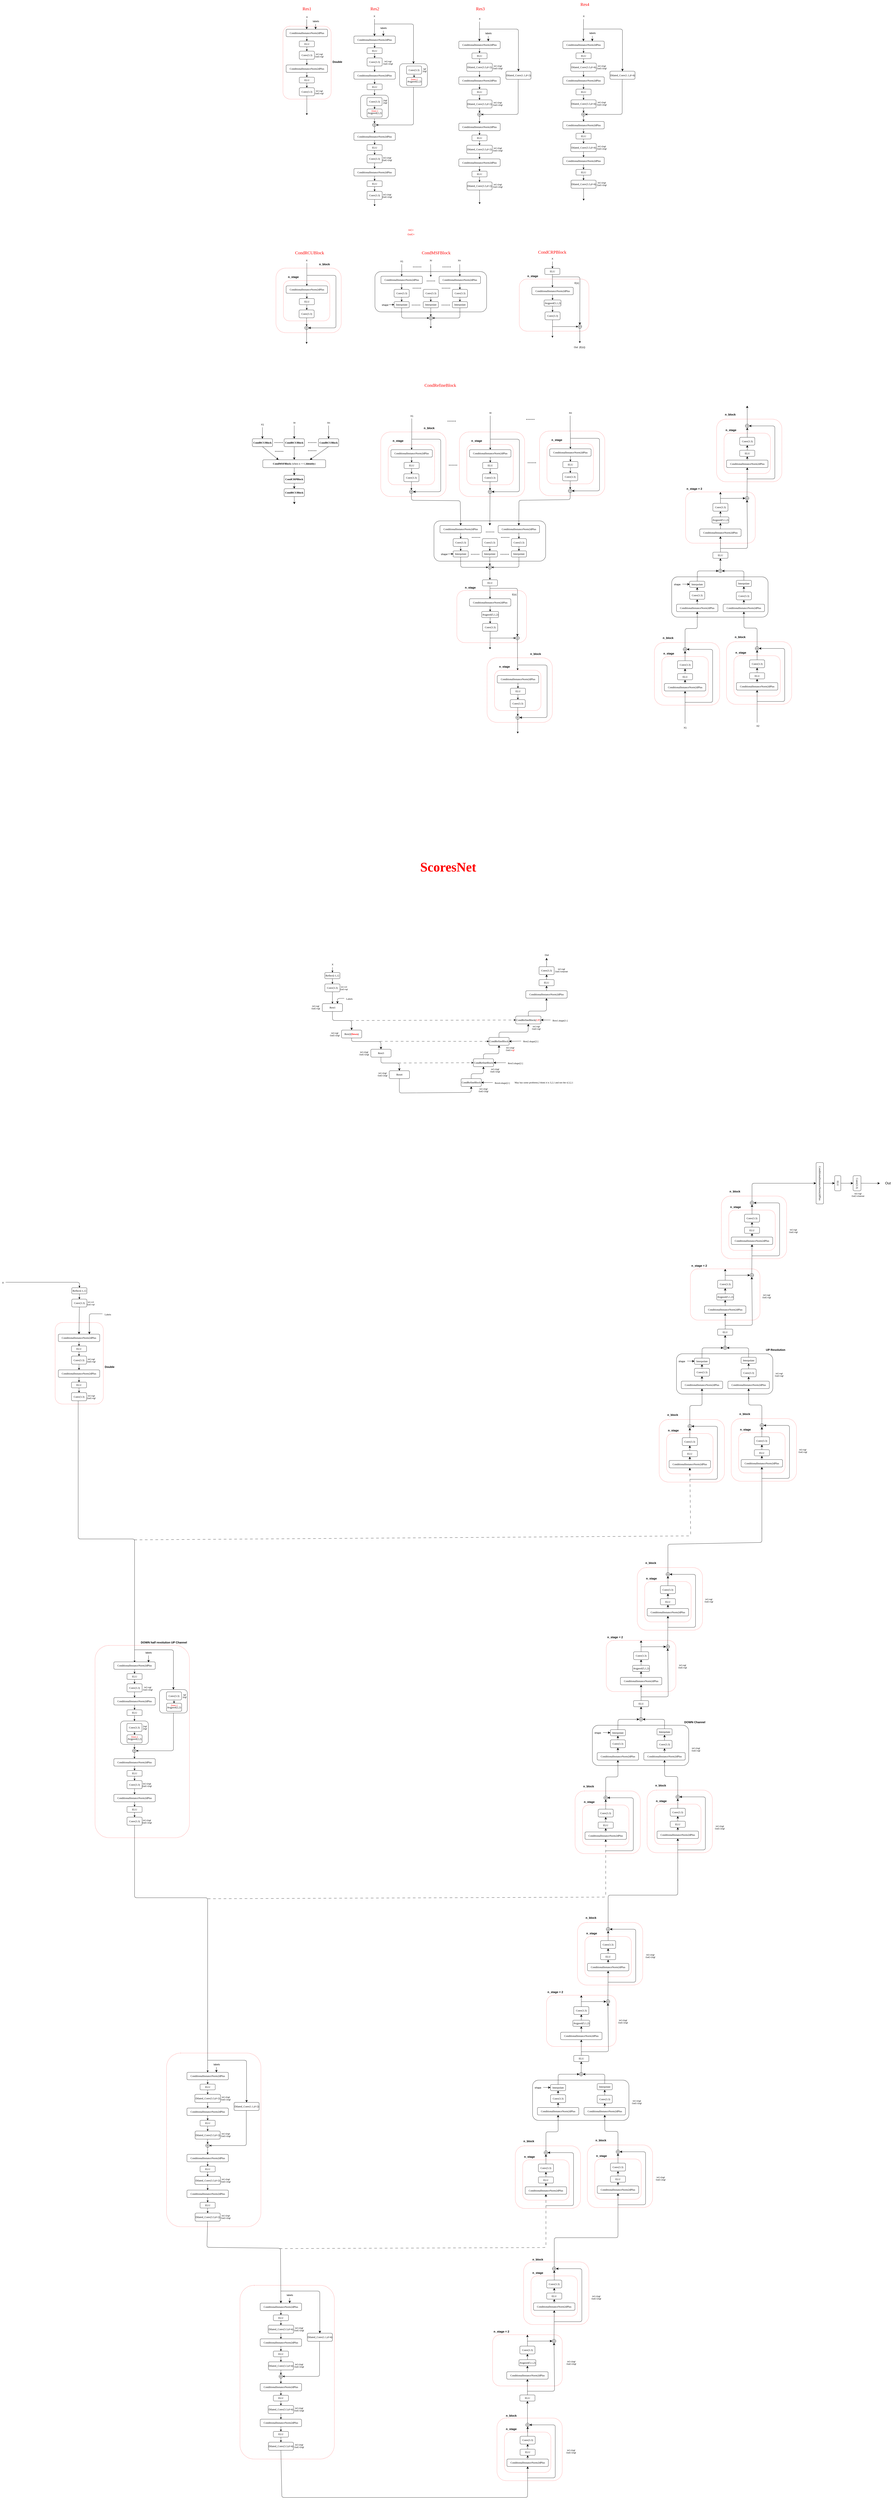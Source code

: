 <mxfile version="24.7.1" type="github">
  <diagram name="第 1 页" id="WY7e-I092N28eT6Ba04r">
    <mxGraphModel dx="8125" dy="4805" grid="0" gridSize="10" guides="1" tooltips="1" connect="1" arrows="1" fold="1" page="0" pageScale="1" pageWidth="827" pageHeight="1169" background="none" math="0" shadow="0">
      <root>
        <mxCell id="0" />
        <mxCell id="1" parent="0" />
        <mxCell id="d3TuvEmYaCvcdJmkvwXg-257" value="" style="rounded=1;whiteSpace=wrap;html=1;dashed=1;strokeColor=#FF3333;glass=0;shadow=0;" vertex="1" parent="1">
          <mxGeometry x="1702.5" y="2104.88" width="318" height="234" as="geometry" />
        </mxCell>
        <mxCell id="d3TuvEmYaCvcdJmkvwXg-201" value="" style="rounded=1;whiteSpace=wrap;html=1;dashed=1;strokeColor=#FF3333;" vertex="1" parent="1">
          <mxGeometry x="1889" y="2788.53" width="298" height="286" as="geometry" />
        </mxCell>
        <mxCell id="d3TuvEmYaCvcdJmkvwXg-240" value="" style="rounded=1;whiteSpace=wrap;html=1;" vertex="1" parent="1">
          <mxGeometry x="1639" y="2492.53" width="440" height="184" as="geometry" />
        </mxCell>
        <mxCell id="d3TuvEmYaCvcdJmkvwXg-212" style="edgeStyle=none;curved=0;rounded=1;orthogonalLoop=1;jettySize=auto;html=1;exitX=0.5;exitY=0;exitDx=0;exitDy=0;fontSize=12;startSize=8;endSize=8;entryX=0.5;entryY=1;entryDx=0;entryDy=0;" edge="1" parent="1" source="d3TuvEmYaCvcdJmkvwXg-213" target="d3TuvEmYaCvcdJmkvwXg-242">
          <mxGeometry relative="1" as="geometry">
            <mxPoint x="2060.588" y="2732.532" as="targetPoint" />
            <Array as="points">
              <mxPoint x="2029" y="2726.53" />
              <mxPoint x="1969" y="2726.53" />
            </Array>
          </mxGeometry>
        </mxCell>
        <mxCell id="d3TuvEmYaCvcdJmkvwXg-179" value="" style="rounded=1;whiteSpace=wrap;html=1;dashed=1;strokeColor=#FF3333;" vertex="1" parent="1">
          <mxGeometry x="1560" y="2792.53" width="298" height="286" as="geometry" />
        </mxCell>
        <mxCell id="d3TuvEmYaCvcdJmkvwXg-198" style="edgeStyle=none;curved=0;rounded=1;orthogonalLoop=1;jettySize=auto;html=1;exitX=0.5;exitY=0;exitDx=0;exitDy=0;fontSize=12;startSize=8;endSize=8;entryX=0.5;entryY=1;entryDx=0;entryDy=0;" edge="1" parent="1" source="d3TuvEmYaCvcdJmkvwXg-196" target="d3TuvEmYaCvcdJmkvwXg-241">
          <mxGeometry relative="1" as="geometry">
            <mxPoint x="1635" y="2728.53" as="targetPoint" />
            <Array as="points">
              <mxPoint x="1700" y="2728.53" />
              <mxPoint x="1756" y="2728.53" />
            </Array>
          </mxGeometry>
        </mxCell>
        <mxCell id="d3TuvEmYaCvcdJmkvwXg-163" value="" style="rounded=1;whiteSpace=wrap;html=1;dashed=1;strokeColor=#FF3333;" vertex="1" parent="1">
          <mxGeometry x="-332.25" y="10292.47" width="431" height="793" as="geometry" />
        </mxCell>
        <mxCell id="d3TuvEmYaCvcdJmkvwXg-121" value="" style="rounded=1;whiteSpace=wrap;html=1;dashed=1;strokeColor=#FF3333;" vertex="1" parent="1">
          <mxGeometry x="-667.62" y="9232" width="431" height="793" as="geometry" />
        </mxCell>
        <mxCell id="d3TuvEmYaCvcdJmkvwXg-80" value="" style="rounded=1;whiteSpace=wrap;html=1;dashed=1;strokeColor=#FF3333;" vertex="1" parent="1">
          <mxGeometry x="-994.12" y="7371" width="431" height="878" as="geometry" />
        </mxCell>
        <mxCell id="d3TuvEmYaCvcdJmkvwXg-11" value="" style="rounded=1;whiteSpace=wrap;html=1;dashed=1;strokeColor=#FF3333;" vertex="1" parent="1">
          <mxGeometry x="-1176.25" y="5897" width="220" height="372" as="geometry" />
        </mxCell>
        <mxCell id="3fjzQiBei5Zrd4goEmmM-512" value="" style="rounded=1;whiteSpace=wrap;html=1;dashed=1;strokeColor=#FF3333;" parent="1" vertex="1">
          <mxGeometry x="796.01" y="2862" width="298" height="295" as="geometry" />
        </mxCell>
        <mxCell id="3fjzQiBei5Zrd4goEmmM-413" value="" style="rounded=1;whiteSpace=wrap;html=1;" parent="1" vertex="1">
          <mxGeometry x="553.51" y="2237" width="510" height="184" as="geometry" />
        </mxCell>
        <mxCell id="3fjzQiBei5Zrd4goEmmM-246" value="" style="rounded=1;whiteSpace=wrap;html=1;" parent="1" vertex="1">
          <mxGeometry x="284" y="1099" width="510" height="184" as="geometry" />
        </mxCell>
        <mxCell id="3fjzQiBei5Zrd4goEmmM-242" value="" style="rounded=1;whiteSpace=wrap;html=1;dashed=1;strokeColor=#FF3333;" parent="1" vertex="1">
          <mxGeometry x="-168" y="1083" width="298" height="295" as="geometry" />
        </mxCell>
        <mxCell id="3fjzQiBei5Zrd4goEmmM-236" value="" style="rounded=1;whiteSpace=wrap;html=1;dashed=1;strokeColor=#FF3333;" parent="1" vertex="1">
          <mxGeometry x="-134" y="1140" width="212" height="184" as="geometry" />
        </mxCell>
        <mxCell id="3fjzQiBei5Zrd4goEmmM-80" value="" style="rounded=1;whiteSpace=wrap;html=1;" parent="1" vertex="1">
          <mxGeometry x="218.5" y="293.5" width="127" height="107" as="geometry" />
        </mxCell>
        <mxCell id="3fjzQiBei5Zrd4goEmmM-93" value="" style="rounded=1;whiteSpace=wrap;html=1;dashed=1;strokeColor=#FF3333;" parent="1" vertex="1">
          <mxGeometry x="-136" y="-21.5" width="220" height="333" as="geometry" />
        </mxCell>
        <mxCell id="3fjzQiBei5Zrd4goEmmM-47" style="edgeStyle=orthogonalEdgeStyle;rounded=1;orthogonalLoop=1;jettySize=auto;html=1;exitX=0.5;exitY=1;exitDx=0;exitDy=0;entryX=0.5;entryY=0;entryDx=0;entryDy=0;" parent="1" source="3fjzQiBei5Zrd4goEmmM-34" target="3fjzQiBei5Zrd4goEmmM-42" edge="1">
          <mxGeometry relative="1" as="geometry">
            <mxPoint x="-27" y="61.5" as="targetPoint" />
          </mxGeometry>
        </mxCell>
        <mxCell id="3fjzQiBei5Zrd4goEmmM-34" value="&lt;font face=&quot;Times New Roman&quot;&gt;ConditionalInstanceNorm2dPlus&lt;/font&gt;" style="rounded=1;whiteSpace=wrap;html=1;" parent="1" vertex="1">
          <mxGeometry x="-121.5" y="-7.5" width="189" height="34" as="geometry" />
        </mxCell>
        <mxCell id="3fjzQiBei5Zrd4goEmmM-38" value="&lt;font color=&quot;#ff0000&quot; face=&quot;Times New Roman&quot; style=&quot;font-size: 20px;&quot;&gt;Res1&lt;/font&gt;" style="text;html=1;align=center;verticalAlign=middle;resizable=0;points=[];autosize=1;strokeColor=none;fillColor=none;fontSize=16;rounded=1;labelBackgroundColor=none;" parent="1" vertex="1">
          <mxGeometry x="-56" y="-120.5" width="58" height="36" as="geometry" />
        </mxCell>
        <mxCell id="3fjzQiBei5Zrd4goEmmM-58" style="edgeStyle=orthogonalEdgeStyle;rounded=1;orthogonalLoop=1;jettySize=auto;html=1;exitX=0.5;exitY=1;exitDx=0;exitDy=0;entryX=0.5;entryY=0;entryDx=0;entryDy=0;" parent="1" source="3fjzQiBei5Zrd4goEmmM-39" target="3fjzQiBei5Zrd4goEmmM-53" edge="1">
          <mxGeometry relative="1" as="geometry" />
        </mxCell>
        <mxCell id="3fjzQiBei5Zrd4goEmmM-39" value="&lt;font face=&quot;Times New Roman&quot;&gt;Conv(3.3)&lt;/font&gt;" style="rounded=1;whiteSpace=wrap;html=1;" parent="1" vertex="1">
          <mxGeometry x="-61.5" y="92.5" width="69" height="37" as="geometry" />
        </mxCell>
        <mxCell id="3fjzQiBei5Zrd4goEmmM-40" value="&lt;font style=&quot;font-size: 9px;&quot;&gt;&lt;span style=&quot;font-size: 9px;&quot;&gt;InC=ngf&lt;/span&gt;&lt;/font&gt;&lt;div style=&quot;font-size: 9px;&quot;&gt;&lt;font style=&quot;font-size: 9px;&quot;&gt;&lt;span style=&quot;font-size: 9px;&quot;&gt;OutC=ngf&lt;/span&gt;&lt;/font&gt;&lt;/div&gt;" style="text;html=1;align=center;verticalAlign=middle;resizable=0;points=[];autosize=1;strokeColor=none;fillColor=none;fontSize=9;rounded=1;labelBackgroundColor=none;" parent="1" vertex="1">
          <mxGeometry y="95" width="57" height="34" as="geometry" />
        </mxCell>
        <mxCell id="3fjzQiBei5Zrd4goEmmM-49" style="edgeStyle=orthogonalEdgeStyle;rounded=1;orthogonalLoop=1;jettySize=auto;html=1;exitX=0.5;exitY=1;exitDx=0;exitDy=0;entryX=0.5;entryY=0;entryDx=0;entryDy=0;" parent="1" source="3fjzQiBei5Zrd4goEmmM-42" target="3fjzQiBei5Zrd4goEmmM-39" edge="1">
          <mxGeometry relative="1" as="geometry" />
        </mxCell>
        <mxCell id="3fjzQiBei5Zrd4goEmmM-42" value="&lt;font face=&quot;Times New Roman&quot;&gt;ELU&lt;/font&gt;" style="rounded=1;whiteSpace=wrap;html=1;" parent="1" vertex="1">
          <mxGeometry x="-61.5" y="46.5" width="69" height="26" as="geometry" />
        </mxCell>
        <mxCell id="3fjzQiBei5Zrd4goEmmM-43" value="" style="endArrow=classic;html=1;rounded=1;fontSize=12;startSize=8;endSize=8;labelBackgroundColor=none;fontColor=default;" parent="1" edge="1">
          <mxGeometry width="50" height="50" relative="1" as="geometry">
            <mxPoint x="-27.59" y="-52.5" as="sourcePoint" />
            <mxPoint x="-27.59" y="-7.5" as="targetPoint" />
          </mxGeometry>
        </mxCell>
        <mxCell id="3fjzQiBei5Zrd4goEmmM-45" value="&lt;span style=&quot;font-size: 11px;&quot;&gt;labels&lt;/span&gt;" style="text;html=1;align=center;verticalAlign=middle;resizable=0;points=[];autosize=1;strokeColor=none;fillColor=none;fontSize=16;rounded=1;labelBackgroundColor=none;" parent="1" vertex="1">
          <mxGeometry x="-10" y="-61.5" width="47" height="31" as="geometry" />
        </mxCell>
        <mxCell id="3fjzQiBei5Zrd4goEmmM-46" value="&lt;span style=&quot;font-size: 11px;&quot;&gt;X&lt;/span&gt;" style="text;html=1;align=center;verticalAlign=middle;resizable=0;points=[];autosize=1;strokeColor=none;fillColor=none;fontSize=16;rounded=1;labelBackgroundColor=none;" parent="1" vertex="1">
          <mxGeometry x="-39.5" y="-80.5" width="25" height="31" as="geometry" />
        </mxCell>
        <mxCell id="3fjzQiBei5Zrd4goEmmM-51" value="" style="endArrow=classic;html=1;rounded=1;fontSize=12;startSize=8;endSize=8;labelBackgroundColor=none;fontColor=default;" parent="1" edge="1">
          <mxGeometry width="50" height="50" relative="1" as="geometry">
            <mxPoint x="13" y="-31.5" as="sourcePoint" />
            <mxPoint x="13" y="-7.5" as="targetPoint" />
          </mxGeometry>
        </mxCell>
        <mxCell id="3fjzQiBei5Zrd4goEmmM-52" style="edgeStyle=orthogonalEdgeStyle;rounded=1;orthogonalLoop=1;jettySize=auto;html=1;exitX=0.5;exitY=1;exitDx=0;exitDy=0;entryX=0.5;entryY=0;entryDx=0;entryDy=0;" parent="1" source="3fjzQiBei5Zrd4goEmmM-53" target="3fjzQiBei5Zrd4goEmmM-54" edge="1">
          <mxGeometry relative="1" as="geometry">
            <mxPoint x="-27" y="226.5" as="targetPoint" />
          </mxGeometry>
        </mxCell>
        <mxCell id="3fjzQiBei5Zrd4goEmmM-53" value="&lt;font face=&quot;Times New Roman&quot;&gt;ConditionalInstanceNorm2dPlus&lt;/font&gt;" style="rounded=1;whiteSpace=wrap;html=1;" parent="1" vertex="1">
          <mxGeometry x="-121.5" y="155.5" width="189" height="34" as="geometry" />
        </mxCell>
        <mxCell id="3fjzQiBei5Zrd4goEmmM-60" style="edgeStyle=orthogonalEdgeStyle;rounded=1;orthogonalLoop=1;jettySize=auto;html=1;exitX=0.5;exitY=1;exitDx=0;exitDy=0;entryX=0.5;entryY=0;entryDx=0;entryDy=0;" parent="1" source="3fjzQiBei5Zrd4goEmmM-54" target="3fjzQiBei5Zrd4goEmmM-59" edge="1">
          <mxGeometry relative="1" as="geometry" />
        </mxCell>
        <mxCell id="3fjzQiBei5Zrd4goEmmM-54" value="&lt;font face=&quot;Times New Roman&quot;&gt;ELU&lt;/font&gt;" style="rounded=1;whiteSpace=wrap;html=1;" parent="1" vertex="1">
          <mxGeometry x="-61.5" y="211.5" width="69" height="26" as="geometry" />
        </mxCell>
        <mxCell id="3fjzQiBei5Zrd4goEmmM-62" style="edgeStyle=orthogonalEdgeStyle;rounded=1;orthogonalLoop=1;jettySize=auto;html=1;exitX=0.5;exitY=1;exitDx=0;exitDy=0;" parent="1" source="3fjzQiBei5Zrd4goEmmM-59" edge="1">
          <mxGeometry relative="1" as="geometry">
            <mxPoint x="-27" y="384.5" as="targetPoint" />
          </mxGeometry>
        </mxCell>
        <mxCell id="3fjzQiBei5Zrd4goEmmM-59" value="&lt;font face=&quot;Times New Roman&quot;&gt;Conv(3.3)&lt;/font&gt;" style="rounded=1;whiteSpace=wrap;html=1;" parent="1" vertex="1">
          <mxGeometry x="-61.5" y="259.5" width="69" height="37" as="geometry" />
        </mxCell>
        <mxCell id="3fjzQiBei5Zrd4goEmmM-61" value="&lt;font style=&quot;font-size: 9px;&quot;&gt;&lt;span style=&quot;font-size: 9px;&quot;&gt;InC=ngf&lt;/span&gt;&lt;/font&gt;&lt;div style=&quot;font-size: 9px;&quot;&gt;&lt;font style=&quot;font-size: 9px;&quot;&gt;&lt;span style=&quot;font-size: 9px;&quot;&gt;OutC=ngf&lt;/span&gt;&lt;/font&gt;&lt;/div&gt;" style="text;html=1;align=center;verticalAlign=middle;resizable=0;points=[];autosize=1;strokeColor=none;fillColor=none;fontSize=9;rounded=1;labelBackgroundColor=none;" parent="1" vertex="1">
          <mxGeometry y="262.5" width="57" height="34" as="geometry" />
        </mxCell>
        <mxCell id="3fjzQiBei5Zrd4goEmmM-63" style="edgeStyle=orthogonalEdgeStyle;rounded=1;orthogonalLoop=1;jettySize=auto;html=1;exitX=0.5;exitY=1;exitDx=0;exitDy=0;entryX=0.5;entryY=0;entryDx=0;entryDy=0;" parent="1" source="3fjzQiBei5Zrd4goEmmM-64" target="3fjzQiBei5Zrd4goEmmM-70" edge="1">
          <mxGeometry relative="1" as="geometry">
            <mxPoint x="282.5" y="92.5" as="targetPoint" />
          </mxGeometry>
        </mxCell>
        <mxCell id="3fjzQiBei5Zrd4goEmmM-64" value="&lt;font face=&quot;Times New Roman&quot;&gt;ConditionalInstanceNorm2dPlus&lt;/font&gt;" style="rounded=1;whiteSpace=wrap;html=1;" parent="1" vertex="1">
          <mxGeometry x="188" y="23.5" width="189" height="34" as="geometry" />
        </mxCell>
        <mxCell id="3fjzQiBei5Zrd4goEmmM-65" value="&lt;font color=&quot;#ff0000&quot; face=&quot;Times New Roman&quot; style=&quot;font-size: 20px;&quot;&gt;Res2&lt;/font&gt;" style="text;html=1;align=center;verticalAlign=middle;resizable=0;points=[];autosize=1;strokeColor=none;fillColor=none;fontSize=16;rounded=1;labelBackgroundColor=none;" parent="1" vertex="1">
          <mxGeometry x="253.5" y="-120.5" width="58" height="36" as="geometry" />
        </mxCell>
        <mxCell id="3fjzQiBei5Zrd4goEmmM-66" style="edgeStyle=orthogonalEdgeStyle;rounded=1;orthogonalLoop=1;jettySize=auto;html=1;exitX=0.5;exitY=1;exitDx=0;exitDy=0;entryX=0.5;entryY=0;entryDx=0;entryDy=0;" parent="1" source="3fjzQiBei5Zrd4goEmmM-67" target="3fjzQiBei5Zrd4goEmmM-76" edge="1">
          <mxGeometry relative="1" as="geometry" />
        </mxCell>
        <mxCell id="3fjzQiBei5Zrd4goEmmM-67" value="&lt;font face=&quot;Times New Roman&quot;&gt;Conv(3.3)&lt;/font&gt;" style="rounded=1;whiteSpace=wrap;html=1;" parent="1" vertex="1">
          <mxGeometry x="248" y="123.5" width="69" height="37" as="geometry" />
        </mxCell>
        <mxCell id="3fjzQiBei5Zrd4goEmmM-68" value="&lt;font style=&quot;font-size: 9px;&quot;&gt;&lt;span style=&quot;font-size: 9px;&quot;&gt;InC=ngf&lt;/span&gt;&lt;/font&gt;&lt;div style=&quot;font-size: 9px;&quot;&gt;&lt;font style=&quot;font-size: 9px;&quot;&gt;&lt;span style=&quot;font-size: 9px;&quot;&gt;OutC=2ngf&lt;/span&gt;&lt;/font&gt;&lt;/div&gt;" style="text;html=1;align=center;verticalAlign=middle;resizable=0;points=[];autosize=1;strokeColor=none;fillColor=none;fontSize=9;rounded=1;labelBackgroundColor=none;" parent="1" vertex="1">
          <mxGeometry x="311.5" y="128" width="62" height="34" as="geometry" />
        </mxCell>
        <mxCell id="3fjzQiBei5Zrd4goEmmM-69" style="edgeStyle=orthogonalEdgeStyle;rounded=1;orthogonalLoop=1;jettySize=auto;html=1;exitX=0.5;exitY=1;exitDx=0;exitDy=0;entryX=0.5;entryY=0;entryDx=0;entryDy=0;" parent="1" source="3fjzQiBei5Zrd4goEmmM-70" target="3fjzQiBei5Zrd4goEmmM-67" edge="1">
          <mxGeometry relative="1" as="geometry" />
        </mxCell>
        <mxCell id="3fjzQiBei5Zrd4goEmmM-70" value="&lt;font face=&quot;Times New Roman&quot;&gt;ELU&lt;/font&gt;" style="rounded=1;whiteSpace=wrap;html=1;" parent="1" vertex="1">
          <mxGeometry x="248" y="77.5" width="69" height="26" as="geometry" />
        </mxCell>
        <mxCell id="3fjzQiBei5Zrd4goEmmM-71" value="" style="endArrow=classic;html=1;rounded=1;fontSize=12;startSize=8;endSize=8;labelBackgroundColor=none;fontColor=default;exitX=0.567;exitY=0.981;exitDx=0;exitDy=0;exitPerimeter=0;" parent="1" source="3fjzQiBei5Zrd4goEmmM-73" edge="1">
          <mxGeometry width="50" height="50" relative="1" as="geometry">
            <mxPoint x="281.91" y="-21.5" as="sourcePoint" />
            <mxPoint x="281.91" y="23.5" as="targetPoint" />
          </mxGeometry>
        </mxCell>
        <mxCell id="3fjzQiBei5Zrd4goEmmM-72" value="&lt;span style=&quot;font-size: 11px;&quot;&gt;labels&lt;/span&gt;" style="text;html=1;align=center;verticalAlign=middle;resizable=0;points=[];autosize=1;strokeColor=none;fillColor=none;fontSize=16;rounded=1;labelBackgroundColor=none;" parent="1" vertex="1">
          <mxGeometry x="299.5" y="-30.5" width="47" height="31" as="geometry" />
        </mxCell>
        <mxCell id="3fjzQiBei5Zrd4goEmmM-73" value="&lt;span style=&quot;font-size: 11px;&quot;&gt;X&lt;/span&gt;" style="text;html=1;align=center;verticalAlign=middle;resizable=0;points=[];autosize=1;strokeColor=none;fillColor=none;fontSize=16;rounded=1;labelBackgroundColor=none;" parent="1" vertex="1">
          <mxGeometry x="268" y="-84.5" width="25" height="31" as="geometry" />
        </mxCell>
        <mxCell id="3fjzQiBei5Zrd4goEmmM-74" value="" style="endArrow=classic;html=1;rounded=1;fontSize=12;startSize=8;endSize=8;labelBackgroundColor=none;fontColor=default;" parent="1" edge="1">
          <mxGeometry width="50" height="50" relative="1" as="geometry">
            <mxPoint x="322.5" y="-0.5" as="sourcePoint" />
            <mxPoint x="322.5" y="23.5" as="targetPoint" />
          </mxGeometry>
        </mxCell>
        <mxCell id="3fjzQiBei5Zrd4goEmmM-75" style="edgeStyle=orthogonalEdgeStyle;rounded=1;orthogonalLoop=1;jettySize=auto;html=1;exitX=0.5;exitY=1;exitDx=0;exitDy=0;entryX=0.5;entryY=0;entryDx=0;entryDy=0;" parent="1" source="3fjzQiBei5Zrd4goEmmM-76" target="3fjzQiBei5Zrd4goEmmM-78" edge="1">
          <mxGeometry relative="1" as="geometry">
            <mxPoint x="282.5" y="257.5" as="targetPoint" />
          </mxGeometry>
        </mxCell>
        <mxCell id="3fjzQiBei5Zrd4goEmmM-76" value="&lt;font face=&quot;Times New Roman&quot;&gt;ConditionalInstanceNorm2dPlus&lt;/font&gt;" style="rounded=1;whiteSpace=wrap;html=1;" parent="1" vertex="1">
          <mxGeometry x="188" y="186.5" width="189" height="34" as="geometry" />
        </mxCell>
        <mxCell id="3fjzQiBei5Zrd4goEmmM-77" style="edgeStyle=orthogonalEdgeStyle;rounded=1;orthogonalLoop=1;jettySize=auto;html=1;exitX=0.5;exitY=1;exitDx=0;exitDy=0;entryX=0.5;entryY=0;entryDx=0;entryDy=0;" parent="1" source="3fjzQiBei5Zrd4goEmmM-78" target="3fjzQiBei5Zrd4goEmmM-80" edge="1">
          <mxGeometry relative="1" as="geometry" />
        </mxCell>
        <mxCell id="3fjzQiBei5Zrd4goEmmM-78" value="&lt;font face=&quot;Times New Roman&quot;&gt;ELU&lt;/font&gt;" style="rounded=1;whiteSpace=wrap;html=1;" parent="1" vertex="1">
          <mxGeometry x="248" y="242.5" width="69" height="26" as="geometry" />
        </mxCell>
        <mxCell id="3fjzQiBei5Zrd4goEmmM-99" style="edgeStyle=orthogonalEdgeStyle;rounded=1;orthogonalLoop=1;jettySize=auto;html=1;exitX=0.5;exitY=1;exitDx=0;exitDy=0;entryX=0.5;entryY=0;entryDx=0;entryDy=0;" parent="1" source="3fjzQiBei5Zrd4goEmmM-80" target="3fjzQiBei5Zrd4goEmmM-97" edge="1">
          <mxGeometry relative="1" as="geometry" />
        </mxCell>
        <mxCell id="3fjzQiBei5Zrd4goEmmM-81" value="&lt;font style=&quot;font-size: 9px;&quot;&gt;&lt;span style=&quot;font-size: 9px;&quot;&gt;2ngf&lt;/span&gt;&lt;/font&gt;&lt;div style=&quot;font-size: 9px;&quot;&gt;&lt;font style=&quot;font-size: 9px;&quot;&gt;&lt;span style=&quot;font-size: 9px;&quot;&gt;2ngf&lt;/span&gt;&lt;/font&gt;&lt;/div&gt;" style="text;html=1;align=center;verticalAlign=middle;resizable=0;points=[];autosize=1;strokeColor=none;fillColor=none;fontSize=9;rounded=1;labelBackgroundColor=none;" parent="1" vertex="1">
          <mxGeometry x="311.5" y="306" width="36" height="34" as="geometry" />
        </mxCell>
        <mxCell id="3fjzQiBei5Zrd4goEmmM-88" style="edgeStyle=orthogonalEdgeStyle;rounded=1;orthogonalLoop=1;jettySize=auto;html=1;exitX=0.5;exitY=1;exitDx=0;exitDy=0;entryX=0.5;entryY=0;entryDx=0;entryDy=0;" parent="1" source="3fjzQiBei5Zrd4goEmmM-86" target="3fjzQiBei5Zrd4goEmmM-87" edge="1">
          <mxGeometry relative="1" as="geometry" />
        </mxCell>
        <mxCell id="3fjzQiBei5Zrd4goEmmM-86" value="&lt;font face=&quot;Times New Roman&quot;&gt;Conv(3.3)&lt;/font&gt;" style="rounded=1;whiteSpace=wrap;html=1;" parent="1" vertex="1">
          <mxGeometry x="247.5" y="304.5" width="69" height="37" as="geometry" />
        </mxCell>
        <mxCell id="3fjzQiBei5Zrd4goEmmM-87" value="&lt;font face=&quot;Times New Roman&quot;&gt;Avgpool(2,2)&lt;/font&gt;" style="rounded=1;whiteSpace=wrap;html=1;" parent="1" vertex="1">
          <mxGeometry x="248" y="356.5" width="69" height="37" as="geometry" />
        </mxCell>
        <mxCell id="3fjzQiBei5Zrd4goEmmM-91" value="&lt;font color=&quot;#ff0000&quot;&gt;Down 2&lt;/font&gt;" style="text;html=1;align=center;verticalAlign=middle;resizable=0;points=[];autosize=1;strokeColor=none;fillColor=none;fontSize=9;rounded=1;labelBackgroundColor=none;" parent="1" vertex="1">
          <mxGeometry x="258" y="354.5" width="49" height="23" as="geometry" />
        </mxCell>
        <mxCell id="3fjzQiBei5Zrd4goEmmM-95" value="&lt;font style=&quot;font-size: 13px;&quot;&gt;&lt;b&gt;Double&lt;/b&gt;&lt;/font&gt;" style="text;html=1;align=center;verticalAlign=middle;resizable=0;points=[];autosize=1;strokeColor=none;fillColor=none;fontSize=16;rounded=1;labelBackgroundColor=none;" parent="1" vertex="1">
          <mxGeometry x="81" y="124.5" width="62" height="31" as="geometry" />
        </mxCell>
        <mxCell id="3fjzQiBei5Zrd4goEmmM-131" style="edgeStyle=elbowEdgeStyle;rounded=1;orthogonalLoop=1;jettySize=auto;html=1;exitX=0.5;exitY=1;exitDx=0;exitDy=0;entryX=0.5;entryY=0;entryDx=0;entryDy=0;" parent="1" source="3fjzQiBei5Zrd4goEmmM-97" target="3fjzQiBei5Zrd4goEmmM-114" edge="1">
          <mxGeometry relative="1" as="geometry" />
        </mxCell>
        <mxCell id="3fjzQiBei5Zrd4goEmmM-97" value="" style="shape=orEllipse;perimeter=ellipsePerimeter;whiteSpace=wrap;html=1;backgroundOutline=1;rounded=1;labelBackgroundColor=none;" parent="1" vertex="1">
          <mxGeometry x="273.5" y="421.5" width="17" height="16" as="geometry" />
        </mxCell>
        <mxCell id="3fjzQiBei5Zrd4goEmmM-103" value="" style="endArrow=classic;html=1;rounded=1;fontSize=12;startSize=8;endSize=8;labelBackgroundColor=none;fontColor=default;entryX=0.5;entryY=0;entryDx=0;entryDy=0;" parent="1" target="3fjzQiBei5Zrd4goEmmM-105" edge="1">
          <mxGeometry width="50" height="50" relative="1" as="geometry">
            <mxPoint x="282" y="-31.5" as="sourcePoint" />
            <mxPoint x="407" y="91.5" as="targetPoint" />
            <Array as="points">
              <mxPoint x="460" y="-31.5" />
            </Array>
          </mxGeometry>
        </mxCell>
        <mxCell id="3fjzQiBei5Zrd4goEmmM-111" style="edgeStyle=elbowEdgeStyle;rounded=1;orthogonalLoop=1;jettySize=auto;html=1;exitX=0.5;exitY=1;exitDx=0;exitDy=0;entryX=1;entryY=0.5;entryDx=0;entryDy=0;" parent="1" source="3fjzQiBei5Zrd4goEmmM-105" target="3fjzQiBei5Zrd4goEmmM-97" edge="1">
          <mxGeometry relative="1" as="geometry">
            <Array as="points">
              <mxPoint x="460" y="352.5" />
            </Array>
          </mxGeometry>
        </mxCell>
        <mxCell id="3fjzQiBei5Zrd4goEmmM-105" value="" style="rounded=1;whiteSpace=wrap;html=1;" parent="1" vertex="1">
          <mxGeometry x="396.5" y="150" width="127" height="107" as="geometry" />
        </mxCell>
        <mxCell id="3fjzQiBei5Zrd4goEmmM-106" value="&lt;font style=&quot;font-size: 9px;&quot;&gt;&lt;span style=&quot;font-size: 9px;&quot;&gt;ngf&lt;/span&gt;&lt;/font&gt;&lt;div style=&quot;font-size: 9px;&quot;&gt;&lt;font style=&quot;font-size: 9px;&quot;&gt;&lt;span style=&quot;font-size: 9px;&quot;&gt;2ngf&lt;/span&gt;&lt;/font&gt;&lt;/div&gt;" style="text;html=1;align=center;verticalAlign=middle;resizable=0;points=[];autosize=1;strokeColor=none;fillColor=none;fontSize=9;rounded=1;labelBackgroundColor=none;" parent="1" vertex="1">
          <mxGeometry x="492" y="162" width="36" height="34" as="geometry" />
        </mxCell>
        <mxCell id="3fjzQiBei5Zrd4goEmmM-107" style="edgeStyle=orthogonalEdgeStyle;rounded=1;orthogonalLoop=1;jettySize=auto;html=1;exitX=0.5;exitY=1;exitDx=0;exitDy=0;entryX=0.5;entryY=0;entryDx=0;entryDy=0;" parent="1" source="3fjzQiBei5Zrd4goEmmM-108" target="3fjzQiBei5Zrd4goEmmM-109" edge="1">
          <mxGeometry relative="1" as="geometry" />
        </mxCell>
        <mxCell id="3fjzQiBei5Zrd4goEmmM-108" value="&lt;font face=&quot;Times New Roman&quot;&gt;Conv(3.3)&lt;/font&gt;" style="rounded=1;whiteSpace=wrap;html=1;" parent="1" vertex="1">
          <mxGeometry x="428" y="160.5" width="69" height="37" as="geometry" />
        </mxCell>
        <mxCell id="3fjzQiBei5Zrd4goEmmM-109" value="&lt;font face=&quot;Times New Roman&quot;&gt;Avgpool(2,2)&lt;/font&gt;" style="rounded=1;whiteSpace=wrap;html=1;" parent="1" vertex="1">
          <mxGeometry x="428.5" y="212.5" width="69" height="37" as="geometry" />
        </mxCell>
        <mxCell id="3fjzQiBei5Zrd4goEmmM-110" value="&lt;font color=&quot;#ff0000&quot;&gt;Down 2&lt;/font&gt;" style="text;html=1;align=center;verticalAlign=middle;resizable=0;points=[];autosize=1;strokeColor=none;fillColor=none;fontSize=9;rounded=1;labelBackgroundColor=none;" parent="1" vertex="1">
          <mxGeometry x="438.5" y="210.5" width="49" height="23" as="geometry" />
        </mxCell>
        <mxCell id="3fjzQiBei5Zrd4goEmmM-113" style="edgeStyle=orthogonalEdgeStyle;rounded=1;orthogonalLoop=1;jettySize=auto;html=1;exitX=0.5;exitY=1;exitDx=0;exitDy=0;entryX=0.5;entryY=0;entryDx=0;entryDy=0;" parent="1" source="3fjzQiBei5Zrd4goEmmM-114" target="3fjzQiBei5Zrd4goEmmM-119" edge="1">
          <mxGeometry relative="1" as="geometry">
            <mxPoint x="282.5" y="534.5" as="targetPoint" />
          </mxGeometry>
        </mxCell>
        <mxCell id="3fjzQiBei5Zrd4goEmmM-114" value="&lt;font face=&quot;Times New Roman&quot;&gt;ConditionalInstanceNorm2dPlus&lt;/font&gt;" style="rounded=1;whiteSpace=wrap;html=1;" parent="1" vertex="1">
          <mxGeometry x="188" y="465.5" width="189" height="34" as="geometry" />
        </mxCell>
        <mxCell id="3fjzQiBei5Zrd4goEmmM-115" style="edgeStyle=orthogonalEdgeStyle;rounded=1;orthogonalLoop=1;jettySize=auto;html=1;exitX=0.5;exitY=1;exitDx=0;exitDy=0;entryX=0.5;entryY=0;entryDx=0;entryDy=0;" parent="1" source="3fjzQiBei5Zrd4goEmmM-116" target="3fjzQiBei5Zrd4goEmmM-124" edge="1">
          <mxGeometry relative="1" as="geometry" />
        </mxCell>
        <mxCell id="3fjzQiBei5Zrd4goEmmM-116" value="&lt;font face=&quot;Times New Roman&quot;&gt;Conv(3.3)&lt;/font&gt;" style="rounded=1;whiteSpace=wrap;html=1;" parent="1" vertex="1">
          <mxGeometry x="248" y="565.5" width="69" height="37" as="geometry" />
        </mxCell>
        <mxCell id="3fjzQiBei5Zrd4goEmmM-117" value="&lt;font style=&quot;font-size: 9px;&quot;&gt;&lt;span style=&quot;font-size: 9px;&quot;&gt;InC=2ngf&lt;/span&gt;&lt;/font&gt;&lt;div style=&quot;font-size: 9px;&quot;&gt;&lt;font style=&quot;font-size: 9px;&quot;&gt;&lt;span style=&quot;font-size: 9px;&quot;&gt;OutC=2ngf&lt;/span&gt;&lt;/font&gt;&lt;/div&gt;" style="text;html=1;align=center;verticalAlign=middle;resizable=0;points=[];autosize=1;strokeColor=none;fillColor=none;fontSize=9;rounded=1;labelBackgroundColor=none;" parent="1" vertex="1">
          <mxGeometry x="307.5" y="568" width="62" height="34" as="geometry" />
        </mxCell>
        <mxCell id="3fjzQiBei5Zrd4goEmmM-118" style="edgeStyle=orthogonalEdgeStyle;rounded=1;orthogonalLoop=1;jettySize=auto;html=1;exitX=0.5;exitY=1;exitDx=0;exitDy=0;entryX=0.5;entryY=0;entryDx=0;entryDy=0;" parent="1" source="3fjzQiBei5Zrd4goEmmM-119" target="3fjzQiBei5Zrd4goEmmM-116" edge="1">
          <mxGeometry relative="1" as="geometry" />
        </mxCell>
        <mxCell id="3fjzQiBei5Zrd4goEmmM-119" value="&lt;font face=&quot;Times New Roman&quot;&gt;ELU&lt;/font&gt;" style="rounded=1;whiteSpace=wrap;html=1;" parent="1" vertex="1">
          <mxGeometry x="248" y="519.5" width="69" height="26" as="geometry" />
        </mxCell>
        <mxCell id="3fjzQiBei5Zrd4goEmmM-123" style="edgeStyle=orthogonalEdgeStyle;rounded=1;orthogonalLoop=1;jettySize=auto;html=1;exitX=0.5;exitY=1;exitDx=0;exitDy=0;entryX=0.5;entryY=0;entryDx=0;entryDy=0;" parent="1" source="3fjzQiBei5Zrd4goEmmM-124" target="3fjzQiBei5Zrd4goEmmM-126" edge="1">
          <mxGeometry relative="1" as="geometry">
            <mxPoint x="282.5" y="699.5" as="targetPoint" />
          </mxGeometry>
        </mxCell>
        <mxCell id="3fjzQiBei5Zrd4goEmmM-124" value="&lt;font face=&quot;Times New Roman&quot;&gt;ConditionalInstanceNorm2dPlus&lt;/font&gt;" style="rounded=1;whiteSpace=wrap;html=1;" parent="1" vertex="1">
          <mxGeometry x="188" y="628.5" width="189" height="34" as="geometry" />
        </mxCell>
        <mxCell id="3fjzQiBei5Zrd4goEmmM-125" style="edgeStyle=orthogonalEdgeStyle;rounded=1;orthogonalLoop=1;jettySize=auto;html=1;exitX=0.5;exitY=1;exitDx=0;exitDy=0;entryX=0.5;entryY=0;entryDx=0;entryDy=0;" parent="1" source="3fjzQiBei5Zrd4goEmmM-126" target="3fjzQiBei5Zrd4goEmmM-128" edge="1">
          <mxGeometry relative="1" as="geometry" />
        </mxCell>
        <mxCell id="3fjzQiBei5Zrd4goEmmM-126" value="&lt;font face=&quot;Times New Roman&quot;&gt;ELU&lt;/font&gt;" style="rounded=1;whiteSpace=wrap;html=1;" parent="1" vertex="1">
          <mxGeometry x="248" y="684.5" width="69" height="26" as="geometry" />
        </mxCell>
        <mxCell id="3fjzQiBei5Zrd4goEmmM-127" style="edgeStyle=orthogonalEdgeStyle;rounded=1;orthogonalLoop=1;jettySize=auto;html=1;exitX=0.5;exitY=1;exitDx=0;exitDy=0;" parent="1" source="3fjzQiBei5Zrd4goEmmM-128" edge="1">
          <mxGeometry relative="1" as="geometry">
            <mxPoint x="282.441" y="800.618" as="targetPoint" />
          </mxGeometry>
        </mxCell>
        <mxCell id="3fjzQiBei5Zrd4goEmmM-128" value="&lt;font face=&quot;Times New Roman&quot;&gt;Conv(3.3)&lt;/font&gt;" style="rounded=1;whiteSpace=wrap;html=1;" parent="1" vertex="1">
          <mxGeometry x="248" y="732.5" width="69" height="37" as="geometry" />
        </mxCell>
        <mxCell id="3fjzQiBei5Zrd4goEmmM-129" value="&lt;font style=&quot;font-size: 9px;&quot;&gt;&lt;span style=&quot;font-size: 9px;&quot;&gt;InC=2ngf&lt;/span&gt;&lt;/font&gt;&lt;div style=&quot;font-size: 9px;&quot;&gt;&lt;font style=&quot;font-size: 9px;&quot;&gt;&lt;span style=&quot;font-size: 9px;&quot;&gt;OutC=2ngf&lt;/span&gt;&lt;/font&gt;&lt;/div&gt;" style="text;html=1;align=center;verticalAlign=middle;resizable=0;points=[];autosize=1;strokeColor=none;fillColor=none;fontSize=9;rounded=1;labelBackgroundColor=none;" parent="1" vertex="1">
          <mxGeometry x="307.5" y="735.5" width="62" height="34" as="geometry" />
        </mxCell>
        <mxCell id="3fjzQiBei5Zrd4goEmmM-132" value="&lt;font color=&quot;#ff0000&quot; face=&quot;Times New Roman&quot; style=&quot;font-size: 20px;&quot;&gt;Res3&lt;/font&gt;" style="text;html=1;align=center;verticalAlign=middle;resizable=0;points=[];autosize=1;strokeColor=none;fillColor=none;fontSize=16;rounded=1;labelBackgroundColor=none;" parent="1" vertex="1">
          <mxGeometry x="736" y="-120.5" width="58" height="36" as="geometry" />
        </mxCell>
        <mxCell id="3fjzQiBei5Zrd4goEmmM-133" value="&lt;font color=&quot;#ff0000&quot; face=&quot;Times New Roman&quot; style=&quot;font-size: 20px;&quot;&gt;Res4&lt;/font&gt;" style="text;html=1;align=center;verticalAlign=middle;resizable=0;points=[];autosize=1;strokeColor=none;fillColor=none;fontSize=16;rounded=1;labelBackgroundColor=none;" parent="1" vertex="1">
          <mxGeometry x="1213.26" y="-140.5" width="58" height="36" as="geometry" />
        </mxCell>
        <mxCell id="3fjzQiBei5Zrd4goEmmM-135" style="edgeStyle=orthogonalEdgeStyle;rounded=1;orthogonalLoop=1;jettySize=auto;html=1;exitX=0.5;exitY=1;exitDx=0;exitDy=0;entryX=0.5;entryY=0;entryDx=0;entryDy=0;" parent="1" source="3fjzQiBei5Zrd4goEmmM-136" target="3fjzQiBei5Zrd4goEmmM-141" edge="1">
          <mxGeometry relative="1" as="geometry">
            <mxPoint x="761.5" y="116.01" as="targetPoint" />
          </mxGeometry>
        </mxCell>
        <mxCell id="3fjzQiBei5Zrd4goEmmM-136" value="&lt;font face=&quot;Times New Roman&quot;&gt;ConditionalInstanceNorm2dPlus&lt;/font&gt;" style="rounded=1;whiteSpace=wrap;html=1;" parent="1" vertex="1">
          <mxGeometry x="667" y="47.01" width="189" height="34" as="geometry" />
        </mxCell>
        <mxCell id="3fjzQiBei5Zrd4goEmmM-137" style="edgeStyle=orthogonalEdgeStyle;rounded=1;orthogonalLoop=1;jettySize=auto;html=1;exitX=0.5;exitY=1;exitDx=0;exitDy=0;entryX=0.5;entryY=0;entryDx=0;entryDy=0;" parent="1" source="3fjzQiBei5Zrd4goEmmM-138" target="3fjzQiBei5Zrd4goEmmM-147" edge="1">
          <mxGeometry relative="1" as="geometry" />
        </mxCell>
        <mxCell id="3fjzQiBei5Zrd4goEmmM-138" value="&lt;font face=&quot;Times New Roman&quot;&gt;Dilated_Conv(3.3,d=2)&lt;/font&gt;" style="rounded=1;whiteSpace=wrap;html=1;" parent="1" vertex="1">
          <mxGeometry x="703.13" y="147.51" width="116.75" height="37" as="geometry" />
        </mxCell>
        <mxCell id="3fjzQiBei5Zrd4goEmmM-139" value="&lt;font style=&quot;font-size: 9px;&quot;&gt;&lt;span style=&quot;font-size: 9px;&quot;&gt;InC=2ngf&lt;/span&gt;&lt;/font&gt;&lt;div style=&quot;font-size: 9px;&quot;&gt;&lt;font style=&quot;font-size: 9px;&quot;&gt;&lt;span style=&quot;font-size: 9px;&quot;&gt;OutC=2ngf&lt;/span&gt;&lt;/font&gt;&lt;/div&gt;" style="text;html=1;align=center;verticalAlign=middle;resizable=0;points=[];autosize=1;strokeColor=none;fillColor=none;fontSize=9;rounded=1;labelBackgroundColor=none;" parent="1" vertex="1">
          <mxGeometry x="812.5" y="149.01" width="62" height="34" as="geometry" />
        </mxCell>
        <mxCell id="3fjzQiBei5Zrd4goEmmM-140" style="edgeStyle=orthogonalEdgeStyle;rounded=1;orthogonalLoop=1;jettySize=auto;html=1;exitX=0.5;exitY=1;exitDx=0;exitDy=0;entryX=0.5;entryY=0;entryDx=0;entryDy=0;" parent="1" source="3fjzQiBei5Zrd4goEmmM-141" target="3fjzQiBei5Zrd4goEmmM-138" edge="1">
          <mxGeometry relative="1" as="geometry" />
        </mxCell>
        <mxCell id="3fjzQiBei5Zrd4goEmmM-141" value="&lt;font face=&quot;Times New Roman&quot;&gt;ELU&lt;/font&gt;" style="rounded=1;whiteSpace=wrap;html=1;" parent="1" vertex="1">
          <mxGeometry x="727" y="101.01" width="69" height="26" as="geometry" />
        </mxCell>
        <mxCell id="3fjzQiBei5Zrd4goEmmM-142" value="" style="endArrow=classic;html=1;rounded=1;fontSize=12;startSize=8;endSize=8;labelBackgroundColor=none;fontColor=default;" parent="1" source="3fjzQiBei5Zrd4goEmmM-144" edge="1">
          <mxGeometry width="50" height="50" relative="1" as="geometry">
            <mxPoint x="761.368" y="-6.99" as="sourcePoint" />
            <mxPoint x="760.91" y="47.01" as="targetPoint" />
          </mxGeometry>
        </mxCell>
        <mxCell id="3fjzQiBei5Zrd4goEmmM-143" value="&lt;span style=&quot;font-size: 11px;&quot;&gt;labels&lt;/span&gt;" style="text;html=1;align=center;verticalAlign=middle;resizable=0;points=[];autosize=1;strokeColor=none;fillColor=none;fontSize=16;rounded=1;labelBackgroundColor=none;" parent="1" vertex="1">
          <mxGeometry x="778.5" y="-6.99" width="47" height="31" as="geometry" />
        </mxCell>
        <mxCell id="3fjzQiBei5Zrd4goEmmM-144" value="&lt;span style=&quot;font-size: 11px;&quot;&gt;X&lt;/span&gt;" style="text;html=1;align=center;verticalAlign=middle;resizable=0;points=[];autosize=1;strokeColor=none;fillColor=none;fontSize=16;rounded=1;labelBackgroundColor=none;" parent="1" vertex="1">
          <mxGeometry x="749" y="-72.74" width="25" height="31" as="geometry" />
        </mxCell>
        <mxCell id="3fjzQiBei5Zrd4goEmmM-145" value="" style="endArrow=classic;html=1;rounded=1;fontSize=12;startSize=8;endSize=8;labelBackgroundColor=none;fontColor=default;" parent="1" edge="1">
          <mxGeometry width="50" height="50" relative="1" as="geometry">
            <mxPoint x="801.5" y="23.01" as="sourcePoint" />
            <mxPoint x="801.5" y="47.01" as="targetPoint" />
          </mxGeometry>
        </mxCell>
        <mxCell id="3fjzQiBei5Zrd4goEmmM-146" style="edgeStyle=orthogonalEdgeStyle;rounded=1;orthogonalLoop=1;jettySize=auto;html=1;exitX=0.5;exitY=1;exitDx=0;exitDy=0;entryX=0.5;entryY=0;entryDx=0;entryDy=0;" parent="1" source="3fjzQiBei5Zrd4goEmmM-147" target="3fjzQiBei5Zrd4goEmmM-149" edge="1">
          <mxGeometry relative="1" as="geometry">
            <mxPoint x="761.5" y="281.01" as="targetPoint" />
          </mxGeometry>
        </mxCell>
        <mxCell id="3fjzQiBei5Zrd4goEmmM-147" value="&lt;font face=&quot;Times New Roman&quot;&gt;ConditionalInstanceNorm2dPlus&lt;/font&gt;" style="rounded=1;whiteSpace=wrap;html=1;" parent="1" vertex="1">
          <mxGeometry x="667" y="210.01" width="189" height="34" as="geometry" />
        </mxCell>
        <mxCell id="3fjzQiBei5Zrd4goEmmM-148" style="edgeStyle=orthogonalEdgeStyle;rounded=1;orthogonalLoop=1;jettySize=auto;html=1;exitX=0.5;exitY=1;exitDx=0;exitDy=0;entryX=0.5;entryY=0;entryDx=0;entryDy=0;" parent="1" source="3fjzQiBei5Zrd4goEmmM-149" target="3fjzQiBei5Zrd4goEmmM-151" edge="1">
          <mxGeometry relative="1" as="geometry" />
        </mxCell>
        <mxCell id="3fjzQiBei5Zrd4goEmmM-149" value="&lt;font face=&quot;Times New Roman&quot;&gt;ELU&lt;/font&gt;" style="rounded=1;whiteSpace=wrap;html=1;" parent="1" vertex="1">
          <mxGeometry x="727" y="266.01" width="69" height="26" as="geometry" />
        </mxCell>
        <mxCell id="3fjzQiBei5Zrd4goEmmM-156" style="edgeStyle=elbowEdgeStyle;rounded=1;orthogonalLoop=1;jettySize=auto;html=1;exitX=0.5;exitY=1;exitDx=0;exitDy=0;entryX=0.5;entryY=0;entryDx=0;entryDy=0;" parent="1" source="3fjzQiBei5Zrd4goEmmM-151" target="3fjzQiBei5Zrd4goEmmM-155" edge="1">
          <mxGeometry relative="1" as="geometry" />
        </mxCell>
        <mxCell id="3fjzQiBei5Zrd4goEmmM-151" value="&lt;span style=&quot;font-family: &amp;quot;Times New Roman&amp;quot;;&quot;&gt;Dilated_Conv(3.3,d=2)&lt;/span&gt;" style="rounded=1;whiteSpace=wrap;html=1;" parent="1" vertex="1">
          <mxGeometry x="704.26" y="315.01" width="114.5" height="37" as="geometry" />
        </mxCell>
        <mxCell id="3fjzQiBei5Zrd4goEmmM-154" value="&lt;font style=&quot;font-size: 9px;&quot;&gt;&lt;span style=&quot;font-size: 9px;&quot;&gt;InC=2ngf&lt;/span&gt;&lt;/font&gt;&lt;div style=&quot;font-size: 9px;&quot;&gt;&lt;font style=&quot;font-size: 9px;&quot;&gt;&lt;span style=&quot;font-size: 9px;&quot;&gt;OutC=2ngf&lt;/span&gt;&lt;/font&gt;&lt;/div&gt;" style="text;html=1;align=center;verticalAlign=middle;resizable=0;points=[];autosize=1;strokeColor=none;fillColor=none;fontSize=9;rounded=1;labelBackgroundColor=none;" parent="1" vertex="1">
          <mxGeometry x="812.5" y="315.51" width="62" height="34" as="geometry" />
        </mxCell>
        <mxCell id="3fjzQiBei5Zrd4goEmmM-161" style="edgeStyle=elbowEdgeStyle;rounded=1;orthogonalLoop=1;jettySize=auto;html=1;exitX=0.5;exitY=1;exitDx=0;exitDy=0;entryX=0.5;entryY=0;entryDx=0;entryDy=0;" parent="1" source="3fjzQiBei5Zrd4goEmmM-155" target="3fjzQiBei5Zrd4goEmmM-165" edge="1">
          <mxGeometry relative="1" as="geometry">
            <mxPoint x="761.941" y="465.495" as="targetPoint" />
          </mxGeometry>
        </mxCell>
        <mxCell id="3fjzQiBei5Zrd4goEmmM-155" value="" style="shape=orEllipse;perimeter=ellipsePerimeter;whiteSpace=wrap;html=1;backgroundOutline=1;rounded=1;labelBackgroundColor=none;" parent="1" vertex="1">
          <mxGeometry x="753.01" y="373.51" width="17" height="16" as="geometry" />
        </mxCell>
        <mxCell id="3fjzQiBei5Zrd4goEmmM-158" value="" style="endArrow=classic;html=1;rounded=1;fontSize=12;startSize=8;endSize=8;labelBackgroundColor=none;fontColor=default;entryX=0.5;entryY=0;entryDx=0;entryDy=0;" parent="1" target="3fjzQiBei5Zrd4goEmmM-159" edge="1">
          <mxGeometry width="50" height="50" relative="1" as="geometry">
            <mxPoint x="761" y="-8.24" as="sourcePoint" />
            <mxPoint x="939" y="173.76" as="targetPoint" />
            <Array as="points">
              <mxPoint x="939" y="-8.24" />
            </Array>
          </mxGeometry>
        </mxCell>
        <mxCell id="3fjzQiBei5Zrd4goEmmM-160" style="edgeStyle=elbowEdgeStyle;rounded=1;orthogonalLoop=1;jettySize=auto;html=1;exitX=0.5;exitY=1;exitDx=0;exitDy=0;entryX=1;entryY=0.5;entryDx=0;entryDy=0;" parent="1" source="3fjzQiBei5Zrd4goEmmM-159" target="3fjzQiBei5Zrd4goEmmM-155" edge="1">
          <mxGeometry relative="1" as="geometry">
            <Array as="points">
              <mxPoint x="938" y="304.26" />
            </Array>
          </mxGeometry>
        </mxCell>
        <mxCell id="3fjzQiBei5Zrd4goEmmM-159" value="&lt;span style=&quot;font-family: &amp;quot;Times New Roman&amp;quot;;&quot;&gt;Dilated_Conv(1.1,d=2)&lt;/span&gt;" style="rounded=1;whiteSpace=wrap;html=1;" parent="1" vertex="1">
          <mxGeometry x="882" y="184.26" width="114.5" height="37" as="geometry" />
        </mxCell>
        <mxCell id="3fjzQiBei5Zrd4goEmmM-164" style="edgeStyle=orthogonalEdgeStyle;rounded=1;orthogonalLoop=1;jettySize=auto;html=1;exitX=0.5;exitY=1;exitDx=0;exitDy=0;entryX=0.5;entryY=0;entryDx=0;entryDy=0;" parent="1" source="3fjzQiBei5Zrd4goEmmM-165" target="3fjzQiBei5Zrd4goEmmM-170" edge="1">
          <mxGeometry relative="1" as="geometry">
            <mxPoint x="761.5" y="490.5" as="targetPoint" />
          </mxGeometry>
        </mxCell>
        <mxCell id="3fjzQiBei5Zrd4goEmmM-165" value="&lt;font face=&quot;Times New Roman&quot;&gt;ConditionalInstanceNorm2dPlus&lt;/font&gt;" style="rounded=1;whiteSpace=wrap;html=1;" parent="1" vertex="1">
          <mxGeometry x="667" y="421.5" width="189" height="34" as="geometry" />
        </mxCell>
        <mxCell id="3fjzQiBei5Zrd4goEmmM-166" style="edgeStyle=orthogonalEdgeStyle;rounded=1;orthogonalLoop=1;jettySize=auto;html=1;exitX=0.5;exitY=1;exitDx=0;exitDy=0;entryX=0.5;entryY=0;entryDx=0;entryDy=0;" parent="1" source="3fjzQiBei5Zrd4goEmmM-167" target="3fjzQiBei5Zrd4goEmmM-172" edge="1">
          <mxGeometry relative="1" as="geometry" />
        </mxCell>
        <mxCell id="3fjzQiBei5Zrd4goEmmM-167" value="&lt;font face=&quot;Times New Roman&quot;&gt;Dilated_Conv(3.3,d=2)&lt;/font&gt;" style="rounded=1;whiteSpace=wrap;html=1;" parent="1" vertex="1">
          <mxGeometry x="703.13" y="522" width="116.75" height="37" as="geometry" />
        </mxCell>
        <mxCell id="3fjzQiBei5Zrd4goEmmM-168" value="&lt;font style=&quot;font-size: 9px;&quot;&gt;&lt;span style=&quot;font-size: 9px;&quot;&gt;InC=2ngf&lt;/span&gt;&lt;/font&gt;&lt;div style=&quot;font-size: 9px;&quot;&gt;&lt;font style=&quot;font-size: 9px;&quot;&gt;&lt;span style=&quot;font-size: 9px;&quot;&gt;OutC=2ngf&lt;/span&gt;&lt;/font&gt;&lt;/div&gt;" style="text;html=1;align=center;verticalAlign=middle;resizable=0;points=[];autosize=1;strokeColor=none;fillColor=none;fontSize=9;rounded=1;labelBackgroundColor=none;" parent="1" vertex="1">
          <mxGeometry x="812.5" y="523.5" width="62" height="34" as="geometry" />
        </mxCell>
        <mxCell id="3fjzQiBei5Zrd4goEmmM-169" style="edgeStyle=orthogonalEdgeStyle;rounded=1;orthogonalLoop=1;jettySize=auto;html=1;exitX=0.5;exitY=1;exitDx=0;exitDy=0;entryX=0.5;entryY=0;entryDx=0;entryDy=0;" parent="1" source="3fjzQiBei5Zrd4goEmmM-170" target="3fjzQiBei5Zrd4goEmmM-167" edge="1">
          <mxGeometry relative="1" as="geometry" />
        </mxCell>
        <mxCell id="3fjzQiBei5Zrd4goEmmM-170" value="&lt;font face=&quot;Times New Roman&quot;&gt;ELU&lt;/font&gt;" style="rounded=1;whiteSpace=wrap;html=1;" parent="1" vertex="1">
          <mxGeometry x="727" y="475.5" width="69" height="26" as="geometry" />
        </mxCell>
        <mxCell id="3fjzQiBei5Zrd4goEmmM-171" style="edgeStyle=orthogonalEdgeStyle;rounded=1;orthogonalLoop=1;jettySize=auto;html=1;exitX=0.5;exitY=1;exitDx=0;exitDy=0;entryX=0.5;entryY=0;entryDx=0;entryDy=0;" parent="1" source="3fjzQiBei5Zrd4goEmmM-172" target="3fjzQiBei5Zrd4goEmmM-174" edge="1">
          <mxGeometry relative="1" as="geometry">
            <mxPoint x="761.5" y="655.5" as="targetPoint" />
          </mxGeometry>
        </mxCell>
        <mxCell id="3fjzQiBei5Zrd4goEmmM-172" value="&lt;font face=&quot;Times New Roman&quot;&gt;ConditionalInstanceNorm2dPlus&lt;/font&gt;" style="rounded=1;whiteSpace=wrap;html=1;" parent="1" vertex="1">
          <mxGeometry x="667" y="584.5" width="189" height="34" as="geometry" />
        </mxCell>
        <mxCell id="3fjzQiBei5Zrd4goEmmM-173" style="edgeStyle=orthogonalEdgeStyle;rounded=1;orthogonalLoop=1;jettySize=auto;html=1;exitX=0.5;exitY=1;exitDx=0;exitDy=0;entryX=0.5;entryY=0;entryDx=0;entryDy=0;" parent="1" source="3fjzQiBei5Zrd4goEmmM-174" target="3fjzQiBei5Zrd4goEmmM-176" edge="1">
          <mxGeometry relative="1" as="geometry" />
        </mxCell>
        <mxCell id="3fjzQiBei5Zrd4goEmmM-174" value="&lt;font face=&quot;Times New Roman&quot;&gt;ELU&lt;/font&gt;" style="rounded=1;whiteSpace=wrap;html=1;" parent="1" vertex="1">
          <mxGeometry x="727" y="640.5" width="69" height="26" as="geometry" />
        </mxCell>
        <mxCell id="3fjzQiBei5Zrd4goEmmM-175" style="edgeStyle=elbowEdgeStyle;rounded=1;orthogonalLoop=1;jettySize=auto;html=1;exitX=0.5;exitY=1;exitDx=0;exitDy=0;" parent="1" source="3fjzQiBei5Zrd4goEmmM-176" edge="1">
          <mxGeometry relative="1" as="geometry">
            <mxPoint x="762" y="791" as="targetPoint" />
          </mxGeometry>
        </mxCell>
        <mxCell id="3fjzQiBei5Zrd4goEmmM-176" value="&lt;span style=&quot;font-family: &amp;quot;Times New Roman&amp;quot;;&quot;&gt;Dilated_Conv(3.3,d=2)&lt;/span&gt;" style="rounded=1;whiteSpace=wrap;html=1;" parent="1" vertex="1">
          <mxGeometry x="704.26" y="689.5" width="114.5" height="37" as="geometry" />
        </mxCell>
        <mxCell id="3fjzQiBei5Zrd4goEmmM-177" value="&lt;font style=&quot;font-size: 9px;&quot;&gt;&lt;span style=&quot;font-size: 9px;&quot;&gt;InC=2ngf&lt;/span&gt;&lt;/font&gt;&lt;div style=&quot;font-size: 9px;&quot;&gt;&lt;font style=&quot;font-size: 9px;&quot;&gt;&lt;span style=&quot;font-size: 9px;&quot;&gt;OutC=2ngf&lt;/span&gt;&lt;/font&gt;&lt;/div&gt;" style="text;html=1;align=center;verticalAlign=middle;resizable=0;points=[];autosize=1;strokeColor=none;fillColor=none;fontSize=9;rounded=1;labelBackgroundColor=none;" parent="1" vertex="1">
          <mxGeometry x="812.5" y="690" width="62" height="34" as="geometry" />
        </mxCell>
        <mxCell id="3fjzQiBei5Zrd4goEmmM-182" style="edgeStyle=orthogonalEdgeStyle;rounded=1;orthogonalLoop=1;jettySize=auto;html=1;exitX=0.5;exitY=1;exitDx=0;exitDy=0;entryX=0.5;entryY=0;entryDx=0;entryDy=0;" parent="1" source="3fjzQiBei5Zrd4goEmmM-183" target="3fjzQiBei5Zrd4goEmmM-188" edge="1">
          <mxGeometry relative="1" as="geometry">
            <mxPoint x="1236.5" y="115.77" as="targetPoint" />
          </mxGeometry>
        </mxCell>
        <mxCell id="3fjzQiBei5Zrd4goEmmM-183" value="&lt;font face=&quot;Times New Roman&quot;&gt;ConditionalInstanceNorm2dPlus&lt;/font&gt;" style="rounded=1;whiteSpace=wrap;html=1;" parent="1" vertex="1">
          <mxGeometry x="1142" y="46.77" width="189" height="34" as="geometry" />
        </mxCell>
        <mxCell id="3fjzQiBei5Zrd4goEmmM-184" style="edgeStyle=orthogonalEdgeStyle;rounded=1;orthogonalLoop=1;jettySize=auto;html=1;exitX=0.5;exitY=1;exitDx=0;exitDy=0;entryX=0.5;entryY=0;entryDx=0;entryDy=0;" parent="1" source="3fjzQiBei5Zrd4goEmmM-185" target="3fjzQiBei5Zrd4goEmmM-193" edge="1">
          <mxGeometry relative="1" as="geometry" />
        </mxCell>
        <mxCell id="3fjzQiBei5Zrd4goEmmM-185" value="&lt;font face=&quot;Times New Roman&quot;&gt;Dilated_Conv(3.3,d=4)&lt;/font&gt;" style="rounded=1;whiteSpace=wrap;html=1;" parent="1" vertex="1">
          <mxGeometry x="1178.13" y="147.27" width="116.75" height="37" as="geometry" />
        </mxCell>
        <mxCell id="3fjzQiBei5Zrd4goEmmM-186" value="&lt;font style=&quot;font-size: 9px;&quot;&gt;&lt;span style=&quot;font-size: 9px;&quot;&gt;InC=2ngf&lt;/span&gt;&lt;/font&gt;&lt;div style=&quot;font-size: 9px;&quot;&gt;&lt;font style=&quot;font-size: 9px;&quot;&gt;&lt;span style=&quot;font-size: 9px;&quot;&gt;OutC=2ngf&lt;/span&gt;&lt;/font&gt;&lt;/div&gt;" style="text;html=1;align=center;verticalAlign=middle;resizable=0;points=[];autosize=1;strokeColor=none;fillColor=none;fontSize=9;rounded=1;labelBackgroundColor=none;" parent="1" vertex="1">
          <mxGeometry x="1287.5" y="148.77" width="62" height="34" as="geometry" />
        </mxCell>
        <mxCell id="3fjzQiBei5Zrd4goEmmM-187" style="edgeStyle=orthogonalEdgeStyle;rounded=1;orthogonalLoop=1;jettySize=auto;html=1;exitX=0.5;exitY=1;exitDx=0;exitDy=0;entryX=0.5;entryY=0;entryDx=0;entryDy=0;" parent="1" source="3fjzQiBei5Zrd4goEmmM-188" target="3fjzQiBei5Zrd4goEmmM-185" edge="1">
          <mxGeometry relative="1" as="geometry" />
        </mxCell>
        <mxCell id="3fjzQiBei5Zrd4goEmmM-188" value="&lt;font face=&quot;Times New Roman&quot;&gt;ELU&lt;/font&gt;" style="rounded=1;whiteSpace=wrap;html=1;" parent="1" vertex="1">
          <mxGeometry x="1202" y="100.77" width="69" height="26" as="geometry" />
        </mxCell>
        <mxCell id="3fjzQiBei5Zrd4goEmmM-189" value="" style="endArrow=classic;html=1;rounded=1;fontSize=12;startSize=8;endSize=8;labelBackgroundColor=none;fontColor=default;" parent="1" source="3fjzQiBei5Zrd4goEmmM-203" edge="1">
          <mxGeometry width="50" height="50" relative="1" as="geometry">
            <mxPoint x="1236" y="-41.74" as="sourcePoint" />
            <mxPoint x="1235.91" y="46.77" as="targetPoint" />
          </mxGeometry>
        </mxCell>
        <mxCell id="3fjzQiBei5Zrd4goEmmM-190" value="&lt;span style=&quot;font-size: 11px;&quot;&gt;labels&lt;/span&gt;" style="text;html=1;align=center;verticalAlign=middle;resizable=0;points=[];autosize=1;strokeColor=none;fillColor=none;fontSize=16;rounded=1;labelBackgroundColor=none;" parent="1" vertex="1">
          <mxGeometry x="1253.5" y="-7.23" width="47" height="31" as="geometry" />
        </mxCell>
        <mxCell id="3fjzQiBei5Zrd4goEmmM-191" value="" style="endArrow=classic;html=1;rounded=1;fontSize=12;startSize=8;endSize=8;labelBackgroundColor=none;fontColor=default;" parent="1" edge="1">
          <mxGeometry width="50" height="50" relative="1" as="geometry">
            <mxPoint x="1276.5" y="22.77" as="sourcePoint" />
            <mxPoint x="1276.5" y="46.77" as="targetPoint" />
          </mxGeometry>
        </mxCell>
        <mxCell id="3fjzQiBei5Zrd4goEmmM-192" style="edgeStyle=orthogonalEdgeStyle;rounded=1;orthogonalLoop=1;jettySize=auto;html=1;exitX=0.5;exitY=1;exitDx=0;exitDy=0;entryX=0.5;entryY=0;entryDx=0;entryDy=0;" parent="1" source="3fjzQiBei5Zrd4goEmmM-193" target="3fjzQiBei5Zrd4goEmmM-195" edge="1">
          <mxGeometry relative="1" as="geometry">
            <mxPoint x="1236.5" y="280.77" as="targetPoint" />
          </mxGeometry>
        </mxCell>
        <mxCell id="3fjzQiBei5Zrd4goEmmM-193" value="&lt;font face=&quot;Times New Roman&quot;&gt;ConditionalInstanceNorm2dPlus&lt;/font&gt;" style="rounded=1;whiteSpace=wrap;html=1;" parent="1" vertex="1">
          <mxGeometry x="1142" y="209.77" width="189" height="34" as="geometry" />
        </mxCell>
        <mxCell id="3fjzQiBei5Zrd4goEmmM-194" style="edgeStyle=orthogonalEdgeStyle;rounded=1;orthogonalLoop=1;jettySize=auto;html=1;exitX=0.5;exitY=1;exitDx=0;exitDy=0;entryX=0.5;entryY=0;entryDx=0;entryDy=0;" parent="1" source="3fjzQiBei5Zrd4goEmmM-195" target="3fjzQiBei5Zrd4goEmmM-197" edge="1">
          <mxGeometry relative="1" as="geometry" />
        </mxCell>
        <mxCell id="3fjzQiBei5Zrd4goEmmM-195" value="&lt;font face=&quot;Times New Roman&quot;&gt;ELU&lt;/font&gt;" style="rounded=1;whiteSpace=wrap;html=1;" parent="1" vertex="1">
          <mxGeometry x="1202" y="265.77" width="69" height="26" as="geometry" />
        </mxCell>
        <mxCell id="3fjzQiBei5Zrd4goEmmM-196" style="edgeStyle=elbowEdgeStyle;rounded=1;orthogonalLoop=1;jettySize=auto;html=1;exitX=0.5;exitY=1;exitDx=0;exitDy=0;entryX=0.5;entryY=0;entryDx=0;entryDy=0;" parent="1" source="3fjzQiBei5Zrd4goEmmM-197" target="3fjzQiBei5Zrd4goEmmM-199" edge="1">
          <mxGeometry relative="1" as="geometry" />
        </mxCell>
        <mxCell id="3fjzQiBei5Zrd4goEmmM-197" value="&lt;span style=&quot;font-family: &amp;quot;Times New Roman&amp;quot;;&quot;&gt;Dilated_Conv(3.3,d=4)&lt;/span&gt;" style="rounded=1;whiteSpace=wrap;html=1;" parent="1" vertex="1">
          <mxGeometry x="1179.26" y="314.77" width="114.5" height="37" as="geometry" />
        </mxCell>
        <mxCell id="3fjzQiBei5Zrd4goEmmM-198" value="&lt;font style=&quot;font-size: 9px;&quot;&gt;&lt;span style=&quot;font-size: 9px;&quot;&gt;InC=2ngf&lt;/span&gt;&lt;/font&gt;&lt;div style=&quot;font-size: 9px;&quot;&gt;&lt;font style=&quot;font-size: 9px;&quot;&gt;&lt;span style=&quot;font-size: 9px;&quot;&gt;OutC=2ngf&lt;/span&gt;&lt;/font&gt;&lt;/div&gt;" style="text;html=1;align=center;verticalAlign=middle;resizable=0;points=[];autosize=1;strokeColor=none;fillColor=none;fontSize=9;rounded=1;labelBackgroundColor=none;" parent="1" vertex="1">
          <mxGeometry x="1287.5" y="315.27" width="62" height="34" as="geometry" />
        </mxCell>
        <mxCell id="3fjzQiBei5Zrd4goEmmM-220" style="edgeStyle=elbowEdgeStyle;rounded=1;orthogonalLoop=1;jettySize=auto;html=1;exitX=0.5;exitY=1;exitDx=0;exitDy=0;entryX=0.5;entryY=0;entryDx=0;entryDy=0;" parent="1" source="3fjzQiBei5Zrd4goEmmM-199" target="3fjzQiBei5Zrd4goEmmM-205" edge="1">
          <mxGeometry relative="1" as="geometry" />
        </mxCell>
        <mxCell id="3fjzQiBei5Zrd4goEmmM-199" value="" style="shape=orEllipse;perimeter=ellipsePerimeter;whiteSpace=wrap;html=1;backgroundOutline=1;rounded=1;labelBackgroundColor=none;" parent="1" vertex="1">
          <mxGeometry x="1228.01" y="373.27" width="17" height="16" as="geometry" />
        </mxCell>
        <mxCell id="3fjzQiBei5Zrd4goEmmM-200" value="" style="endArrow=classic;html=1;rounded=1;fontSize=12;startSize=8;endSize=8;labelBackgroundColor=none;fontColor=default;entryX=0.5;entryY=0;entryDx=0;entryDy=0;" parent="1" target="3fjzQiBei5Zrd4goEmmM-202" edge="1">
          <mxGeometry width="50" height="50" relative="1" as="geometry">
            <mxPoint x="1236" y="-8.48" as="sourcePoint" />
            <mxPoint x="1414" y="173.52" as="targetPoint" />
            <Array as="points">
              <mxPoint x="1414" y="-8.48" />
            </Array>
          </mxGeometry>
        </mxCell>
        <mxCell id="3fjzQiBei5Zrd4goEmmM-201" style="edgeStyle=elbowEdgeStyle;rounded=1;orthogonalLoop=1;jettySize=auto;html=1;exitX=0.5;exitY=1;exitDx=0;exitDy=0;entryX=1;entryY=0.5;entryDx=0;entryDy=0;" parent="1" source="3fjzQiBei5Zrd4goEmmM-202" target="3fjzQiBei5Zrd4goEmmM-199" edge="1">
          <mxGeometry relative="1" as="geometry">
            <Array as="points">
              <mxPoint x="1413" y="304.02" />
            </Array>
          </mxGeometry>
        </mxCell>
        <mxCell id="3fjzQiBei5Zrd4goEmmM-202" value="&lt;span style=&quot;font-family: &amp;quot;Times New Roman&amp;quot;;&quot;&gt;Dilated_Conv(1.1,d=4)&lt;/span&gt;" style="rounded=1;whiteSpace=wrap;html=1;" parent="1" vertex="1">
          <mxGeometry x="1357" y="184.02" width="114.5" height="37" as="geometry" />
        </mxCell>
        <mxCell id="3fjzQiBei5Zrd4goEmmM-203" value="&lt;span style=&quot;font-size: 11px;&quot;&gt;X&lt;/span&gt;" style="text;html=1;align=center;verticalAlign=middle;resizable=0;points=[];autosize=1;strokeColor=none;fillColor=none;fontSize=16;rounded=1;labelBackgroundColor=none;" parent="1" vertex="1">
          <mxGeometry x="1224" y="-84.5" width="25" height="31" as="geometry" />
        </mxCell>
        <mxCell id="3fjzQiBei5Zrd4goEmmM-204" style="edgeStyle=orthogonalEdgeStyle;rounded=1;orthogonalLoop=1;jettySize=auto;html=1;exitX=0.5;exitY=1;exitDx=0;exitDy=0;entryX=0.5;entryY=0;entryDx=0;entryDy=0;" parent="1" source="3fjzQiBei5Zrd4goEmmM-205" target="3fjzQiBei5Zrd4goEmmM-210" edge="1">
          <mxGeometry relative="1" as="geometry">
            <mxPoint x="1236.5" y="482.5" as="targetPoint" />
          </mxGeometry>
        </mxCell>
        <mxCell id="3fjzQiBei5Zrd4goEmmM-205" value="&lt;font face=&quot;Times New Roman&quot;&gt;ConditionalInstanceNorm2dPlus&lt;/font&gt;" style="rounded=1;whiteSpace=wrap;html=1;" parent="1" vertex="1">
          <mxGeometry x="1142" y="413.5" width="189" height="34" as="geometry" />
        </mxCell>
        <mxCell id="3fjzQiBei5Zrd4goEmmM-206" style="edgeStyle=orthogonalEdgeStyle;rounded=1;orthogonalLoop=1;jettySize=auto;html=1;exitX=0.5;exitY=1;exitDx=0;exitDy=0;entryX=0.5;entryY=0;entryDx=0;entryDy=0;" parent="1" source="3fjzQiBei5Zrd4goEmmM-207" target="3fjzQiBei5Zrd4goEmmM-212" edge="1">
          <mxGeometry relative="1" as="geometry" />
        </mxCell>
        <mxCell id="3fjzQiBei5Zrd4goEmmM-207" value="&lt;font face=&quot;Times New Roman&quot;&gt;Dilated_Conv(3.3,d=4)&lt;/font&gt;" style="rounded=1;whiteSpace=wrap;html=1;" parent="1" vertex="1">
          <mxGeometry x="1178.13" y="514" width="116.75" height="37" as="geometry" />
        </mxCell>
        <mxCell id="3fjzQiBei5Zrd4goEmmM-208" value="&lt;font style=&quot;font-size: 9px;&quot;&gt;&lt;span style=&quot;font-size: 9px;&quot;&gt;InC=2ngf&lt;/span&gt;&lt;/font&gt;&lt;div style=&quot;font-size: 9px;&quot;&gt;&lt;font style=&quot;font-size: 9px;&quot;&gt;&lt;span style=&quot;font-size: 9px;&quot;&gt;OutC=2ngf&lt;/span&gt;&lt;/font&gt;&lt;/div&gt;" style="text;html=1;align=center;verticalAlign=middle;resizable=0;points=[];autosize=1;strokeColor=none;fillColor=none;fontSize=9;rounded=1;labelBackgroundColor=none;" parent="1" vertex="1">
          <mxGeometry x="1287.5" y="515.5" width="62" height="34" as="geometry" />
        </mxCell>
        <mxCell id="3fjzQiBei5Zrd4goEmmM-209" style="edgeStyle=orthogonalEdgeStyle;rounded=1;orthogonalLoop=1;jettySize=auto;html=1;exitX=0.5;exitY=1;exitDx=0;exitDy=0;entryX=0.5;entryY=0;entryDx=0;entryDy=0;" parent="1" source="3fjzQiBei5Zrd4goEmmM-210" target="3fjzQiBei5Zrd4goEmmM-207" edge="1">
          <mxGeometry relative="1" as="geometry" />
        </mxCell>
        <mxCell id="3fjzQiBei5Zrd4goEmmM-210" value="&lt;font face=&quot;Times New Roman&quot;&gt;ELU&lt;/font&gt;" style="rounded=1;whiteSpace=wrap;html=1;" parent="1" vertex="1">
          <mxGeometry x="1202" y="467.5" width="69" height="26" as="geometry" />
        </mxCell>
        <mxCell id="3fjzQiBei5Zrd4goEmmM-211" style="edgeStyle=orthogonalEdgeStyle;rounded=1;orthogonalLoop=1;jettySize=auto;html=1;exitX=0.5;exitY=1;exitDx=0;exitDy=0;entryX=0.5;entryY=0;entryDx=0;entryDy=0;" parent="1" source="3fjzQiBei5Zrd4goEmmM-212" target="3fjzQiBei5Zrd4goEmmM-214" edge="1">
          <mxGeometry relative="1" as="geometry">
            <mxPoint x="1236.5" y="647.5" as="targetPoint" />
          </mxGeometry>
        </mxCell>
        <mxCell id="3fjzQiBei5Zrd4goEmmM-212" value="&lt;font face=&quot;Times New Roman&quot;&gt;ConditionalInstanceNorm2dPlus&lt;/font&gt;" style="rounded=1;whiteSpace=wrap;html=1;" parent="1" vertex="1">
          <mxGeometry x="1142" y="576.5" width="189" height="34" as="geometry" />
        </mxCell>
        <mxCell id="3fjzQiBei5Zrd4goEmmM-213" style="edgeStyle=orthogonalEdgeStyle;rounded=1;orthogonalLoop=1;jettySize=auto;html=1;exitX=0.5;exitY=1;exitDx=0;exitDy=0;entryX=0.5;entryY=0;entryDx=0;entryDy=0;" parent="1" source="3fjzQiBei5Zrd4goEmmM-214" target="3fjzQiBei5Zrd4goEmmM-216" edge="1">
          <mxGeometry relative="1" as="geometry" />
        </mxCell>
        <mxCell id="3fjzQiBei5Zrd4goEmmM-214" value="&lt;font face=&quot;Times New Roman&quot;&gt;ELU&lt;/font&gt;" style="rounded=1;whiteSpace=wrap;html=1;" parent="1" vertex="1">
          <mxGeometry x="1202" y="632.5" width="69" height="26" as="geometry" />
        </mxCell>
        <mxCell id="3fjzQiBei5Zrd4goEmmM-215" style="edgeStyle=elbowEdgeStyle;rounded=1;orthogonalLoop=1;jettySize=auto;html=1;exitX=0.5;exitY=1;exitDx=0;exitDy=0;" parent="1" source="3fjzQiBei5Zrd4goEmmM-216" edge="1">
          <mxGeometry relative="1" as="geometry">
            <mxPoint x="1237" y="775" as="targetPoint" />
            <Array as="points">
              <mxPoint x="1237" y="769" />
            </Array>
          </mxGeometry>
        </mxCell>
        <mxCell id="3fjzQiBei5Zrd4goEmmM-216" value="&lt;span style=&quot;font-family: &amp;quot;Times New Roman&amp;quot;;&quot;&gt;Dilated_Conv(3.3,d=4)&lt;/span&gt;" style="rounded=1;whiteSpace=wrap;html=1;" parent="1" vertex="1">
          <mxGeometry x="1179.26" y="681.5" width="114.5" height="37" as="geometry" />
        </mxCell>
        <mxCell id="3fjzQiBei5Zrd4goEmmM-217" value="&lt;font style=&quot;font-size: 9px;&quot;&gt;&lt;span style=&quot;font-size: 9px;&quot;&gt;InC=2ngf&lt;/span&gt;&lt;/font&gt;&lt;div style=&quot;font-size: 9px;&quot;&gt;&lt;font style=&quot;font-size: 9px;&quot;&gt;&lt;span style=&quot;font-size: 9px;&quot;&gt;OutC=2ngf&lt;/span&gt;&lt;/font&gt;&lt;/div&gt;" style="text;html=1;align=center;verticalAlign=middle;resizable=0;points=[];autosize=1;strokeColor=none;fillColor=none;fontSize=9;rounded=1;labelBackgroundColor=none;" parent="1" vertex="1">
          <mxGeometry x="1287.5" y="682" width="62" height="34" as="geometry" />
        </mxCell>
        <mxCell id="3fjzQiBei5Zrd4goEmmM-223" value="&lt;font color=&quot;#ff0000&quot;&gt;&lt;span style=&quot;font-size: 11px;&quot;&gt;InC=&lt;/span&gt;&lt;/font&gt;&lt;div&gt;&lt;font color=&quot;#ff0000&quot;&gt;&lt;span style=&quot;font-size: 11px;&quot;&gt;OutC=&lt;/span&gt;&lt;/font&gt;&lt;/div&gt;" style="text;html=1;align=center;verticalAlign=middle;resizable=0;points=[];autosize=1;strokeColor=none;fillColor=none;fontSize=16;rounded=1;labelBackgroundColor=none;" parent="1" vertex="1">
          <mxGeometry x="423" y="892" width="50" height="50" as="geometry" />
        </mxCell>
        <mxCell id="3fjzQiBei5Zrd4goEmmM-226" value="&lt;font face=&quot;Times New Roman&quot; color=&quot;#ff0000&quot;&gt;&lt;span style=&quot;font-size: 20px;&quot;&gt;CondRCUBlock&lt;/span&gt;&lt;/font&gt;" style="text;html=1;align=center;verticalAlign=middle;resizable=0;points=[];autosize=1;strokeColor=none;fillColor=none;fontSize=16;rounded=1;labelBackgroundColor=none;" parent="1" vertex="1">
          <mxGeometry x="-90" y="994" width="150" height="36" as="geometry" />
        </mxCell>
        <mxCell id="3fjzQiBei5Zrd4goEmmM-228" value="&lt;span style=&quot;font-size: 11px;&quot;&gt;X&lt;/span&gt;" style="text;html=1;align=center;verticalAlign=middle;resizable=0;points=[];autosize=1;strokeColor=none;fillColor=none;fontSize=16;rounded=1;labelBackgroundColor=none;" parent="1" vertex="1">
          <mxGeometry x="-40.5" y="1030" width="25" height="31" as="geometry" />
        </mxCell>
        <mxCell id="3fjzQiBei5Zrd4goEmmM-230" style="edgeStyle=orthogonalEdgeStyle;rounded=1;orthogonalLoop=1;jettySize=auto;html=1;entryX=0.5;entryY=0;entryDx=0;entryDy=0;exitX=0.54;exitY=0.968;exitDx=0;exitDy=0;exitPerimeter=0;" parent="1" source="3fjzQiBei5Zrd4goEmmM-228" target="3fjzQiBei5Zrd4goEmmM-231" edge="1">
          <mxGeometry relative="1" as="geometry">
            <mxPoint x="-27" y="1157.0" as="targetPoint" />
            <mxPoint x="-27" y="1108" as="sourcePoint" />
          </mxGeometry>
        </mxCell>
        <mxCell id="3fjzQiBei5Zrd4goEmmM-233" style="edgeStyle=elbowEdgeStyle;rounded=1;orthogonalLoop=1;jettySize=auto;html=1;exitX=0.5;exitY=1;exitDx=0;exitDy=0;entryX=0.5;entryY=0;entryDx=0;entryDy=0;" parent="1" source="3fjzQiBei5Zrd4goEmmM-231" target="3fjzQiBei5Zrd4goEmmM-232" edge="1">
          <mxGeometry relative="1" as="geometry" />
        </mxCell>
        <mxCell id="3fjzQiBei5Zrd4goEmmM-231" value="&lt;font face=&quot;Times New Roman&quot;&gt;ConditionalInstanceNorm2dPlus&lt;/font&gt;" style="rounded=1;whiteSpace=wrap;html=1;" parent="1" vertex="1">
          <mxGeometry x="-121.5" y="1164" width="189" height="34" as="geometry" />
        </mxCell>
        <mxCell id="3fjzQiBei5Zrd4goEmmM-235" style="edgeStyle=elbowEdgeStyle;rounded=1;orthogonalLoop=1;jettySize=auto;html=1;exitX=0.5;exitY=1;exitDx=0;exitDy=0;entryX=0.5;entryY=0;entryDx=0;entryDy=0;" parent="1" source="3fjzQiBei5Zrd4goEmmM-232" target="3fjzQiBei5Zrd4goEmmM-234" edge="1">
          <mxGeometry relative="1" as="geometry" />
        </mxCell>
        <mxCell id="3fjzQiBei5Zrd4goEmmM-232" value="&lt;font face=&quot;Times New Roman&quot;&gt;ELU&lt;/font&gt;" style="rounded=1;whiteSpace=wrap;html=1;" parent="1" vertex="1">
          <mxGeometry x="-61.5" y="1222" width="69" height="28" as="geometry" />
        </mxCell>
        <mxCell id="3fjzQiBei5Zrd4goEmmM-237" style="edgeStyle=elbowEdgeStyle;rounded=1;orthogonalLoop=1;jettySize=auto;html=1;exitX=0.5;exitY=1;exitDx=0;exitDy=0;entryX=0.5;entryY=0;entryDx=0;entryDy=0;" parent="1" source="3fjzQiBei5Zrd4goEmmM-234" target="3fjzQiBei5Zrd4goEmmM-239" edge="1">
          <mxGeometry relative="1" as="geometry">
            <mxPoint x="-28" y="1345" as="targetPoint" />
          </mxGeometry>
        </mxCell>
        <mxCell id="3fjzQiBei5Zrd4goEmmM-234" value="&lt;font face=&quot;Times New Roman&quot;&gt;Conv(3.3)&lt;/font&gt;" style="rounded=1;whiteSpace=wrap;html=1;" parent="1" vertex="1">
          <mxGeometry x="-62.5" y="1274" width="69" height="36" as="geometry" />
        </mxCell>
        <mxCell id="3fjzQiBei5Zrd4goEmmM-238" value="&lt;span style=&quot;font-size: 13px;&quot;&gt;&lt;b&gt;n_stage&lt;/b&gt;&lt;/span&gt;" style="text;html=1;align=center;verticalAlign=middle;resizable=0;points=[];autosize=1;strokeColor=none;fillColor=none;fontSize=16;rounded=1;labelBackgroundColor=none;" parent="1" vertex="1">
          <mxGeometry x="-123" y="1106" width="67" height="31" as="geometry" />
        </mxCell>
        <mxCell id="3fjzQiBei5Zrd4goEmmM-241" style="edgeStyle=elbowEdgeStyle;rounded=1;orthogonalLoop=1;jettySize=auto;html=1;exitX=0.5;exitY=1;exitDx=0;exitDy=0;" parent="1" source="3fjzQiBei5Zrd4goEmmM-239" edge="1">
          <mxGeometry relative="1" as="geometry">
            <mxPoint x="-28" y="1429" as="targetPoint" />
          </mxGeometry>
        </mxCell>
        <mxCell id="3fjzQiBei5Zrd4goEmmM-239" value="" style="shape=orEllipse;perimeter=ellipsePerimeter;whiteSpace=wrap;html=1;backgroundOutline=1;rounded=1;labelBackgroundColor=none;" parent="1" vertex="1">
          <mxGeometry x="-36.5" y="1348" width="17" height="16" as="geometry" />
        </mxCell>
        <mxCell id="3fjzQiBei5Zrd4goEmmM-240" value="" style="endArrow=classic;html=1;rounded=1;fontSize=12;startSize=8;endSize=8;labelBackgroundColor=none;fontColor=default;entryX=1;entryY=0.5;entryDx=0;entryDy=0;" parent="1" target="3fjzQiBei5Zrd4goEmmM-239" edge="1">
          <mxGeometry width="50" height="50" relative="1" as="geometry">
            <mxPoint x="-26" y="1116" as="sourcePoint" />
            <mxPoint x="152" y="1297.5" as="targetPoint" />
            <Array as="points">
              <mxPoint x="106" y="1116" />
              <mxPoint x="106" y="1356" />
            </Array>
          </mxGeometry>
        </mxCell>
        <mxCell id="3fjzQiBei5Zrd4goEmmM-243" value="&lt;span style=&quot;font-size: 13px;&quot;&gt;&lt;b&gt;n_block&lt;/b&gt;&lt;/span&gt;" style="text;html=1;align=center;verticalAlign=middle;resizable=0;points=[];autosize=1;strokeColor=none;fillColor=none;fontSize=16;rounded=1;labelBackgroundColor=none;" parent="1" vertex="1">
          <mxGeometry x="19" y="1048" width="67" height="31" as="geometry" />
        </mxCell>
        <mxCell id="3fjzQiBei5Zrd4goEmmM-244" value="&lt;font face=&quot;Times New Roman&quot; color=&quot;#ff0000&quot;&gt;&lt;span style=&quot;font-size: 20px;&quot;&gt;CondMSFBlock&lt;/span&gt;&lt;/font&gt;" style="text;html=1;align=center;verticalAlign=middle;resizable=0;points=[];autosize=1;strokeColor=none;fillColor=none;fontSize=16;rounded=1;labelBackgroundColor=none;" parent="1" vertex="1">
          <mxGeometry x="488.5" y="994" width="149" height="36" as="geometry" />
        </mxCell>
        <mxCell id="3fjzQiBei5Zrd4goEmmM-245" value="&lt;font face=&quot;Times New Roman&quot; color=&quot;#ff0000&quot;&gt;&lt;span style=&quot;font-size: 20px;&quot;&gt;CondCRPBlock&lt;/span&gt;&lt;/font&gt;" style="text;html=1;align=center;verticalAlign=middle;resizable=0;points=[];autosize=1;strokeColor=none;fillColor=none;fontSize=16;rounded=1;labelBackgroundColor=none;" parent="1" vertex="1">
          <mxGeometry x="1019.5" y="991" width="147" height="36" as="geometry" />
        </mxCell>
        <mxCell id="3fjzQiBei5Zrd4goEmmM-253" style="edgeStyle=elbowEdgeStyle;rounded=1;orthogonalLoop=1;jettySize=auto;html=1;exitX=0.5;exitY=1;exitDx=0;exitDy=0;entryX=0.5;entryY=0;entryDx=0;entryDy=0;" parent="1" source="3fjzQiBei5Zrd4goEmmM-247" target="3fjzQiBei5Zrd4goEmmM-250" edge="1">
          <mxGeometry relative="1" as="geometry" />
        </mxCell>
        <mxCell id="3fjzQiBei5Zrd4goEmmM-247" value="&lt;font face=&quot;Times New Roman&quot;&gt;ConditionalInstanceNorm2dPlus&lt;/font&gt;" style="rounded=1;whiteSpace=wrap;html=1;" parent="1" vertex="1">
          <mxGeometry x="311.5" y="1120" width="189" height="34" as="geometry" />
        </mxCell>
        <mxCell id="3fjzQiBei5Zrd4goEmmM-254" style="edgeStyle=elbowEdgeStyle;rounded=1;orthogonalLoop=1;jettySize=auto;html=1;exitX=0.5;exitY=1;exitDx=0;exitDy=0;entryX=0.5;entryY=0;entryDx=0;entryDy=0;" parent="1" source="3fjzQiBei5Zrd4goEmmM-248" target="3fjzQiBei5Zrd4goEmmM-251" edge="1">
          <mxGeometry relative="1" as="geometry" />
        </mxCell>
        <mxCell id="3fjzQiBei5Zrd4goEmmM-248" value="&lt;font face=&quot;Times New Roman&quot;&gt;ConditionalInstanceNorm2dPlus&lt;/font&gt;" style="rounded=1;whiteSpace=wrap;html=1;" parent="1" vertex="1">
          <mxGeometry x="577" y="1120" width="189" height="34" as="geometry" />
        </mxCell>
        <mxCell id="3fjzQiBei5Zrd4goEmmM-249" value="&lt;font style=&quot;font-size: 27px;&quot; face=&quot;Times New Roman&quot;&gt;......&lt;/font&gt;" style="text;html=1;align=center;verticalAlign=middle;resizable=0;points=[];autosize=1;strokeColor=none;fillColor=none;fontSize=16;rounded=1;labelBackgroundColor=none;" parent="1" vertex="1">
          <mxGeometry x="509.5" y="1112" width="59" height="44" as="geometry" />
        </mxCell>
        <mxCell id="3fjzQiBei5Zrd4goEmmM-255" style="edgeStyle=elbowEdgeStyle;rounded=1;orthogonalLoop=1;jettySize=auto;html=1;entryX=0;entryY=0.5;entryDx=0;entryDy=0;exitX=0.5;exitY=1;exitDx=0;exitDy=0;" parent="1" source="3fjzQiBei5Zrd4goEmmM-274" target="3fjzQiBei5Zrd4goEmmM-256" edge="1">
          <mxGeometry relative="1" as="geometry">
            <mxPoint x="406.5" y="1275.25" as="targetPoint" />
            <mxPoint x="406" y="1283" as="sourcePoint" />
            <Array as="points">
              <mxPoint x="406" y="1262" />
              <mxPoint x="409" y="1288" />
            </Array>
          </mxGeometry>
        </mxCell>
        <mxCell id="3fjzQiBei5Zrd4goEmmM-277" style="edgeStyle=elbowEdgeStyle;rounded=1;orthogonalLoop=1;jettySize=auto;html=1;exitX=0.5;exitY=1;exitDx=0;exitDy=0;entryX=0.5;entryY=0;entryDx=0;entryDy=0;" parent="1" source="3fjzQiBei5Zrd4goEmmM-250" target="3fjzQiBei5Zrd4goEmmM-274" edge="1">
          <mxGeometry relative="1" as="geometry" />
        </mxCell>
        <mxCell id="3fjzQiBei5Zrd4goEmmM-250" value="&lt;font face=&quot;Times New Roman&quot;&gt;Conv(3.3)&lt;/font&gt;" style="rounded=1;whiteSpace=wrap;html=1;" parent="1" vertex="1">
          <mxGeometry x="371.5" y="1180" width="69" height="36" as="geometry" />
        </mxCell>
        <mxCell id="3fjzQiBei5Zrd4goEmmM-257" style="edgeStyle=elbowEdgeStyle;rounded=1;orthogonalLoop=1;jettySize=auto;html=1;entryX=1;entryY=0.5;entryDx=0;entryDy=0;exitX=0.5;exitY=1;exitDx=0;exitDy=0;" parent="1" source="3fjzQiBei5Zrd4goEmmM-276" target="3fjzQiBei5Zrd4goEmmM-256" edge="1">
          <mxGeometry relative="1" as="geometry">
            <mxPoint x="672" y="1290" as="sourcePoint" />
            <Array as="points">
              <mxPoint x="672" y="1259" />
            </Array>
          </mxGeometry>
        </mxCell>
        <mxCell id="3fjzQiBei5Zrd4goEmmM-279" style="edgeStyle=elbowEdgeStyle;rounded=1;orthogonalLoop=1;jettySize=auto;html=1;exitX=0.5;exitY=1;exitDx=0;exitDy=0;entryX=0.5;entryY=0;entryDx=0;entryDy=0;" parent="1" source="3fjzQiBei5Zrd4goEmmM-251" target="3fjzQiBei5Zrd4goEmmM-276" edge="1">
          <mxGeometry relative="1" as="geometry" />
        </mxCell>
        <mxCell id="3fjzQiBei5Zrd4goEmmM-251" value="&lt;font face=&quot;Times New Roman&quot;&gt;Conv(3.3)&lt;/font&gt;" style="rounded=1;whiteSpace=wrap;html=1;" parent="1" vertex="1">
          <mxGeometry x="637.5" y="1180" width="69" height="36" as="geometry" />
        </mxCell>
        <mxCell id="3fjzQiBei5Zrd4goEmmM-273" style="edgeStyle=elbowEdgeStyle;rounded=1;orthogonalLoop=1;jettySize=auto;html=1;exitX=0.5;exitY=1;exitDx=0;exitDy=0;" parent="1" source="3fjzQiBei5Zrd4goEmmM-256" edge="1">
          <mxGeometry relative="1" as="geometry">
            <mxPoint x="539" y="1358" as="targetPoint" />
          </mxGeometry>
        </mxCell>
        <mxCell id="3fjzQiBei5Zrd4goEmmM-256" value="" style="shape=orEllipse;perimeter=ellipsePerimeter;whiteSpace=wrap;html=1;backgroundOutline=1;rounded=1;labelBackgroundColor=none;" parent="1" vertex="1">
          <mxGeometry x="530.5" y="1303" width="17" height="16" as="geometry" />
        </mxCell>
        <mxCell id="3fjzQiBei5Zrd4goEmmM-262" style="edgeStyle=elbowEdgeStyle;rounded=1;orthogonalLoop=1;jettySize=auto;html=1;entryX=0.5;entryY=0;entryDx=0;entryDy=0;exitX=0.5;exitY=1;exitDx=0;exitDy=0;" parent="1" source="3fjzQiBei5Zrd4goEmmM-275" target="3fjzQiBei5Zrd4goEmmM-256" edge="1">
          <mxGeometry relative="1" as="geometry">
            <mxPoint x="539" y="1274" as="sourcePoint" />
          </mxGeometry>
        </mxCell>
        <mxCell id="3fjzQiBei5Zrd4goEmmM-278" style="edgeStyle=elbowEdgeStyle;rounded=1;orthogonalLoop=1;jettySize=auto;html=1;exitX=0.5;exitY=1;exitDx=0;exitDy=0;entryX=0.5;entryY=0;entryDx=0;entryDy=0;" parent="1" source="3fjzQiBei5Zrd4goEmmM-258" target="3fjzQiBei5Zrd4goEmmM-275" edge="1">
          <mxGeometry relative="1" as="geometry" />
        </mxCell>
        <mxCell id="3fjzQiBei5Zrd4goEmmM-258" value="&lt;font face=&quot;Times New Roman&quot;&gt;Conv(3.3)&lt;/font&gt;" style="rounded=1;whiteSpace=wrap;html=1;" parent="1" vertex="1">
          <mxGeometry x="504.5" y="1180" width="69" height="36" as="geometry" />
        </mxCell>
        <mxCell id="3fjzQiBei5Zrd4goEmmM-259" value="&lt;font style=&quot;font-size: 27px;&quot; face=&quot;Times New Roman&quot;&gt;......&lt;/font&gt;" style="text;html=1;align=center;verticalAlign=middle;resizable=0;points=[];autosize=1;strokeColor=none;fillColor=none;fontSize=16;rounded=1;labelBackgroundColor=none;" parent="1" vertex="1">
          <mxGeometry x="445.5" y="1145" width="59" height="44" as="geometry" />
        </mxCell>
        <mxCell id="3fjzQiBei5Zrd4goEmmM-260" value="&lt;font style=&quot;font-size: 27px;&quot; face=&quot;Times New Roman&quot;&gt;......&lt;/font&gt;" style="text;html=1;align=center;verticalAlign=middle;resizable=0;points=[];autosize=1;strokeColor=none;fillColor=none;fontSize=16;rounded=1;labelBackgroundColor=none;" parent="1" vertex="1">
          <mxGeometry x="578.5" y="1145" width="59" height="44" as="geometry" />
        </mxCell>
        <mxCell id="3fjzQiBei5Zrd4goEmmM-265" style="edgeStyle=orthogonalEdgeStyle;rounded=1;orthogonalLoop=1;jettySize=auto;html=1;entryX=0.5;entryY=0;entryDx=0;entryDy=0;" parent="1" target="3fjzQiBei5Zrd4goEmmM-247" edge="1">
          <mxGeometry relative="1" as="geometry">
            <mxPoint x="405.37" y="1088" as="targetPoint" />
            <mxPoint x="406" y="1065" as="sourcePoint" />
          </mxGeometry>
        </mxCell>
        <mxCell id="3fjzQiBei5Zrd4goEmmM-266" style="edgeStyle=orthogonalEdgeStyle;rounded=1;orthogonalLoop=1;jettySize=auto;html=1;entryX=0.5;entryY=0;entryDx=0;entryDy=0;" parent="1" target="3fjzQiBei5Zrd4goEmmM-248" edge="1">
          <mxGeometry relative="1" as="geometry">
            <mxPoint x="671.38" y="1096" as="targetPoint" />
            <mxPoint x="671" y="1066" as="sourcePoint" />
          </mxGeometry>
        </mxCell>
        <mxCell id="3fjzQiBei5Zrd4goEmmM-267" value="&lt;span style=&quot;font-size: 11px;&quot;&gt;X1&lt;/span&gt;" style="text;html=1;align=center;verticalAlign=middle;resizable=0;points=[];autosize=1;strokeColor=none;fillColor=none;fontSize=16;rounded=1;labelBackgroundColor=none;" parent="1" vertex="1">
          <mxGeometry x="390.5" y="1034" width="31" height="31" as="geometry" />
        </mxCell>
        <mxCell id="3fjzQiBei5Zrd4goEmmM-268" style="edgeStyle=orthogonalEdgeStyle;rounded=1;orthogonalLoop=1;jettySize=auto;html=1;" parent="1" edge="1">
          <mxGeometry relative="1" as="geometry">
            <mxPoint x="539" y="1123" as="targetPoint" />
            <mxPoint x="538.26" y="1066" as="sourcePoint" />
          </mxGeometry>
        </mxCell>
        <mxCell id="3fjzQiBei5Zrd4goEmmM-269" value="&lt;font style=&quot;font-size: 27px;&quot; face=&quot;Times New Roman&quot;&gt;......&lt;/font&gt;" style="text;html=1;align=center;verticalAlign=middle;resizable=0;points=[];autosize=1;strokeColor=none;fillColor=none;fontSize=16;rounded=1;labelBackgroundColor=none;" parent="1" vertex="1">
          <mxGeometry x="446" y="1048" width="59" height="44" as="geometry" />
        </mxCell>
        <mxCell id="3fjzQiBei5Zrd4goEmmM-270" value="&lt;font style=&quot;font-size: 27px;&quot; face=&quot;Times New Roman&quot;&gt;......&lt;/font&gt;" style="text;html=1;align=center;verticalAlign=middle;resizable=0;points=[];autosize=1;strokeColor=none;fillColor=none;fontSize=16;rounded=1;labelBackgroundColor=none;" parent="1" vertex="1">
          <mxGeometry x="581" y="1048" width="59" height="44" as="geometry" />
        </mxCell>
        <mxCell id="3fjzQiBei5Zrd4goEmmM-271" value="&lt;span style=&quot;font-size: 11px;&quot;&gt;Xr&lt;/span&gt;" style="text;html=1;align=center;verticalAlign=middle;resizable=0;points=[];autosize=1;strokeColor=none;fillColor=none;fontSize=16;rounded=1;labelBackgroundColor=none;" parent="1" vertex="1">
          <mxGeometry x="524.5" y="1030" width="29" height="31" as="geometry" />
        </mxCell>
        <mxCell id="3fjzQiBei5Zrd4goEmmM-272" value="&lt;span style=&quot;font-size: 11px;&quot;&gt;Xn&lt;/span&gt;" style="text;html=1;align=center;verticalAlign=middle;resizable=0;points=[];autosize=1;strokeColor=none;fillColor=none;fontSize=16;rounded=1;labelBackgroundColor=none;" parent="1" vertex="1">
          <mxGeometry x="653" y="1030" width="31" height="31" as="geometry" />
        </mxCell>
        <mxCell id="3fjzQiBei5Zrd4goEmmM-274" value="&lt;font face=&quot;Times New Roman&quot;&gt;Interpolate&lt;/font&gt;" style="rounded=1;whiteSpace=wrap;html=1;" parent="1" vertex="1">
          <mxGeometry x="371.5" y="1236" width="69" height="28" as="geometry" />
        </mxCell>
        <mxCell id="3fjzQiBei5Zrd4goEmmM-275" value="&lt;font face=&quot;Times New Roman&quot;&gt;Interpolate&lt;/font&gt;" style="rounded=1;whiteSpace=wrap;html=1;" parent="1" vertex="1">
          <mxGeometry x="504.5" y="1236" width="69" height="28" as="geometry" />
        </mxCell>
        <mxCell id="3fjzQiBei5Zrd4goEmmM-276" value="&lt;font face=&quot;Times New Roman&quot;&gt;Interpolate&lt;/font&gt;" style="rounded=1;whiteSpace=wrap;html=1;" parent="1" vertex="1">
          <mxGeometry x="637.5" y="1236" width="69" height="28" as="geometry" />
        </mxCell>
        <mxCell id="3fjzQiBei5Zrd4goEmmM-280" value="" style="endArrow=classic;html=1;rounded=1;entryX=0;entryY=0.5;entryDx=0;entryDy=0;" parent="1" target="3fjzQiBei5Zrd4goEmmM-274" edge="1">
          <mxGeometry width="50" height="50" relative="1" as="geometry">
            <mxPoint x="347" y="1250" as="sourcePoint" />
            <mxPoint x="362.25" y="1250" as="targetPoint" />
          </mxGeometry>
        </mxCell>
        <mxCell id="3fjzQiBei5Zrd4goEmmM-281" value="&lt;span style=&quot;font-size: 11px;&quot;&gt;shape&lt;/span&gt;" style="text;html=1;align=center;verticalAlign=middle;resizable=0;points=[];autosize=1;strokeColor=none;fillColor=none;fontSize=16;rounded=1;labelBackgroundColor=none;" parent="1" vertex="1">
          <mxGeometry x="306" y="1233" width="48" height="31" as="geometry" />
        </mxCell>
        <mxCell id="3fjzQiBei5Zrd4goEmmM-282" value="&lt;font style=&quot;font-size: 27px;&quot; face=&quot;Times New Roman&quot;&gt;......&lt;/font&gt;" style="text;html=1;align=center;verticalAlign=middle;resizable=0;points=[];autosize=1;strokeColor=none;fillColor=none;fontSize=16;rounded=1;labelBackgroundColor=none;" parent="1" vertex="1">
          <mxGeometry x="441.5" y="1222" width="59" height="44" as="geometry" />
        </mxCell>
        <mxCell id="3fjzQiBei5Zrd4goEmmM-283" value="&lt;font style=&quot;font-size: 27px;&quot; face=&quot;Times New Roman&quot;&gt;......&lt;/font&gt;" style="text;html=1;align=center;verticalAlign=middle;resizable=0;points=[];autosize=1;strokeColor=none;fillColor=none;fontSize=16;rounded=1;labelBackgroundColor=none;" parent="1" vertex="1">
          <mxGeometry x="577" y="1222" width="59" height="44" as="geometry" />
        </mxCell>
        <mxCell id="3fjzQiBei5Zrd4goEmmM-285" value="" style="rounded=1;whiteSpace=wrap;html=1;dashed=1;strokeColor=#FF3333;glass=0;shadow=0;" parent="1" vertex="1">
          <mxGeometry x="943" y="1133" width="318" height="238" as="geometry" />
        </mxCell>
        <mxCell id="3fjzQiBei5Zrd4goEmmM-286" value="&lt;span style=&quot;font-size: 11px;&quot;&gt;X&lt;/span&gt;" style="text;html=1;align=center;verticalAlign=middle;resizable=0;points=[];autosize=1;strokeColor=none;fillColor=none;fontSize=16;rounded=1;labelBackgroundColor=none;" parent="1" vertex="1">
          <mxGeometry x="1081.51" y="1022" width="25" height="31" as="geometry" />
        </mxCell>
        <mxCell id="3fjzQiBei5Zrd4goEmmM-288" style="edgeStyle=elbowEdgeStyle;rounded=1;orthogonalLoop=1;jettySize=auto;html=1;exitX=0.5;exitY=1;exitDx=0;exitDy=0;entryX=0.5;entryY=0;entryDx=0;entryDy=0;" parent="1" source="3fjzQiBei5Zrd4goEmmM-289" target="3fjzQiBei5Zrd4goEmmM-291" edge="1">
          <mxGeometry relative="1" as="geometry" />
        </mxCell>
        <mxCell id="3fjzQiBei5Zrd4goEmmM-289" value="&lt;font face=&quot;Times New Roman&quot;&gt;ConditionalInstanceNorm2dPlus&lt;/font&gt;" style="rounded=1;whiteSpace=wrap;html=1;" parent="1" vertex="1">
          <mxGeometry x="1000.51" y="1170.5" width="189" height="34" as="geometry" />
        </mxCell>
        <mxCell id="3fjzQiBei5Zrd4goEmmM-290" style="edgeStyle=elbowEdgeStyle;rounded=1;orthogonalLoop=1;jettySize=auto;html=1;exitX=0.5;exitY=1;exitDx=0;exitDy=0;entryX=0.5;entryY=0;entryDx=0;entryDy=0;" parent="1" source="3fjzQiBei5Zrd4goEmmM-291" target="3fjzQiBei5Zrd4goEmmM-293" edge="1">
          <mxGeometry relative="1" as="geometry" />
        </mxCell>
        <mxCell id="3fjzQiBei5Zrd4goEmmM-291" value="&lt;font face=&quot;Times New Roman&quot;&gt;Avgpool(5,1,2)&lt;/font&gt;" style="rounded=1;whiteSpace=wrap;html=1;" parent="1" vertex="1">
          <mxGeometry x="1056.51" y="1228.5" width="77" height="28" as="geometry" />
        </mxCell>
        <mxCell id="3fjzQiBei5Zrd4goEmmM-292" style="edgeStyle=elbowEdgeStyle;rounded=1;orthogonalLoop=1;jettySize=auto;html=1;exitX=0.5;exitY=1;exitDx=0;exitDy=0;" parent="1" source="3fjzQiBei5Zrd4goEmmM-293" edge="1">
          <mxGeometry relative="1" as="geometry">
            <mxPoint x="1094" y="1401" as="targetPoint" />
          </mxGeometry>
        </mxCell>
        <mxCell id="3fjzQiBei5Zrd4goEmmM-293" value="&lt;font face=&quot;Times New Roman&quot;&gt;Conv(3.3)&lt;/font&gt;" style="rounded=1;whiteSpace=wrap;html=1;" parent="1" vertex="1">
          <mxGeometry x="1060.51" y="1283" width="69" height="36" as="geometry" />
        </mxCell>
        <mxCell id="3fjzQiBei5Zrd4goEmmM-294" value="&lt;span style=&quot;font-size: 13px;&quot;&gt;&lt;b&gt;n_stage&lt;/b&gt;&lt;/span&gt;" style="text;html=1;align=center;verticalAlign=middle;resizable=0;points=[];autosize=1;strokeColor=none;fillColor=none;fontSize=16;rounded=1;labelBackgroundColor=none;" parent="1" vertex="1">
          <mxGeometry x="970" y="1102" width="67" height="31" as="geometry" />
        </mxCell>
        <mxCell id="3fjzQiBei5Zrd4goEmmM-301" style="edgeStyle=elbowEdgeStyle;rounded=1;orthogonalLoop=1;jettySize=auto;html=1;exitX=0.5;exitY=1;exitDx=0;exitDy=0;entryX=0.5;entryY=0;entryDx=0;entryDy=0;" parent="1" source="3fjzQiBei5Zrd4goEmmM-300" target="3fjzQiBei5Zrd4goEmmM-289" edge="1">
          <mxGeometry relative="1" as="geometry" />
        </mxCell>
        <mxCell id="3fjzQiBei5Zrd4goEmmM-300" value="&lt;font face=&quot;Times New Roman&quot;&gt;ELU&lt;/font&gt;" style="rounded=1;whiteSpace=wrap;html=1;" parent="1" vertex="1">
          <mxGeometry x="1059.51" y="1084" width="69" height="28" as="geometry" />
        </mxCell>
        <mxCell id="3fjzQiBei5Zrd4goEmmM-304" style="edgeStyle=elbowEdgeStyle;rounded=1;orthogonalLoop=1;jettySize=auto;html=1;entryX=0.5;entryY=0;entryDx=0;entryDy=0;exitX=0.529;exitY=0.995;exitDx=0;exitDy=0;exitPerimeter=0;" parent="1" source="3fjzQiBei5Zrd4goEmmM-286" target="3fjzQiBei5Zrd4goEmmM-300" edge="1">
          <mxGeometry relative="1" as="geometry">
            <mxPoint x="1093.81" y="1080.5" as="targetPoint" />
            <mxPoint x="1093.8" y="1048" as="sourcePoint" />
          </mxGeometry>
        </mxCell>
        <mxCell id="3fjzQiBei5Zrd4goEmmM-308" value="" style="endArrow=classic;html=1;rounded=1;fontSize=12;startSize=8;endSize=8;labelBackgroundColor=none;fontColor=default;entryX=0.5;entryY=0;entryDx=0;entryDy=0;" parent="1" target="3fjzQiBei5Zrd4goEmmM-309" edge="1">
          <mxGeometry width="50" height="50" relative="1" as="geometry">
            <mxPoint x="1094" y="1123" as="sourcePoint" />
            <mxPoint x="1219.5" y="1289" as="targetPoint" />
            <Array as="points">
              <mxPoint x="1220" y="1123" />
              <mxPoint x="1219.5" y="1277" />
            </Array>
          </mxGeometry>
        </mxCell>
        <mxCell id="3fjzQiBei5Zrd4goEmmM-311" style="edgeStyle=elbowEdgeStyle;rounded=1;orthogonalLoop=1;jettySize=auto;html=1;exitX=0.5;exitY=1;exitDx=0;exitDy=0;entryX=0.532;entryY=-0.022;entryDx=0;entryDy=0;entryPerimeter=0;" parent="1" source="3fjzQiBei5Zrd4goEmmM-309" target="3fjzQiBei5Zrd4goEmmM-312" edge="1">
          <mxGeometry relative="1" as="geometry">
            <mxPoint x="1219.5" y="1437.333" as="targetPoint" />
          </mxGeometry>
        </mxCell>
        <mxCell id="3fjzQiBei5Zrd4goEmmM-309" value="" style="shape=orEllipse;perimeter=ellipsePerimeter;whiteSpace=wrap;html=1;backgroundOutline=1;rounded=1;labelBackgroundColor=none;" parent="1" vertex="1">
          <mxGeometry x="1211.01" y="1342" width="17" height="16" as="geometry" />
        </mxCell>
        <mxCell id="3fjzQiBei5Zrd4goEmmM-310" value="" style="endArrow=classic;html=1;rounded=1;entryX=0;entryY=0.5;entryDx=0;entryDy=0;" parent="1" target="3fjzQiBei5Zrd4goEmmM-309" edge="1">
          <mxGeometry width="50" height="50" relative="1" as="geometry">
            <mxPoint x="1095" y="1350" as="sourcePoint" />
            <mxPoint x="1175" y="1361" as="targetPoint" />
          </mxGeometry>
        </mxCell>
        <mxCell id="3fjzQiBei5Zrd4goEmmM-312" value="&lt;span style=&quot;font-size: 11px;&quot;&gt;Out&amp;nbsp; (E(x))&lt;/span&gt;" style="text;html=1;align=center;verticalAlign=middle;resizable=0;points=[];autosize=1;strokeColor=none;fillColor=none;fontSize=16;rounded=1;labelBackgroundColor=none;" parent="1" vertex="1">
          <mxGeometry x="1183" y="1426" width="69" height="31" as="geometry" />
        </mxCell>
        <mxCell id="3fjzQiBei5Zrd4goEmmM-313" value="&lt;span style=&quot;font-size: 11px;&quot;&gt;E(x)&lt;/span&gt;" style="text;html=1;align=center;verticalAlign=middle;resizable=0;points=[];autosize=1;strokeColor=none;fillColor=none;fontSize=16;rounded=1;labelBackgroundColor=none;" parent="1" vertex="1">
          <mxGeometry x="1186" y="1133" width="38" height="31" as="geometry" />
        </mxCell>
        <mxCell id="3fjzQiBei5Zrd4goEmmM-314" value="&lt;font size=&quot;1&quot; style=&quot;&quot; face=&quot;Times New Roman&quot; color=&quot;#ff0000&quot;&gt;&lt;b style=&quot;font-size: 60px;&quot;&gt;ScoresNet&lt;/b&gt;&lt;/font&gt;" style="text;html=1;align=center;verticalAlign=middle;resizable=0;points=[];autosize=1;strokeColor=none;fillColor=none;fontSize=16;rounded=1;labelBackgroundColor=none;" parent="1" vertex="1">
          <mxGeometry x="481.61" y="3775" width="273" height="84" as="geometry" />
        </mxCell>
        <mxCell id="3fjzQiBei5Zrd4goEmmM-318" style="edgeStyle=elbowEdgeStyle;rounded=1;orthogonalLoop=1;jettySize=auto;html=1;entryX=0.5;entryY=0;entryDx=0;entryDy=0;" parent="1" source="3fjzQiBei5Zrd4goEmmM-315" target="3fjzQiBei5Zrd4goEmmM-317" edge="1">
          <mxGeometry relative="1" as="geometry" />
        </mxCell>
        <mxCell id="3fjzQiBei5Zrd4goEmmM-315" value="&lt;span style=&quot;font-size: 11px;&quot;&gt;X&lt;/span&gt;" style="text;html=1;align=center;verticalAlign=middle;resizable=0;points=[];autosize=1;strokeColor=none;fillColor=none;fontSize=16;rounded=1;labelBackgroundColor=none;" parent="1" vertex="1">
          <mxGeometry x="77.25" y="4244" width="25" height="31" as="geometry" />
        </mxCell>
        <mxCell id="3fjzQiBei5Zrd4goEmmM-320" style="edgeStyle=elbowEdgeStyle;rounded=1;orthogonalLoop=1;jettySize=auto;html=1;exitX=0.5;exitY=1;exitDx=0;exitDy=0;entryX=0.5;entryY=0;entryDx=0;entryDy=0;" parent="1" source="3fjzQiBei5Zrd4goEmmM-317" target="3fjzQiBei5Zrd4goEmmM-319" edge="1">
          <mxGeometry relative="1" as="geometry" />
        </mxCell>
        <mxCell id="3fjzQiBei5Zrd4goEmmM-317" value="&lt;font face=&quot;Times New Roman&quot;&gt;Reflect[-1,1]&lt;/font&gt;" style="rounded=1;whiteSpace=wrap;html=1;" parent="1" vertex="1">
          <mxGeometry x="55.25" y="4299" width="69" height="28" as="geometry" />
        </mxCell>
        <mxCell id="3fjzQiBei5Zrd4goEmmM-327" style="edgeStyle=elbowEdgeStyle;rounded=1;orthogonalLoop=1;jettySize=auto;html=1;exitX=0.5;exitY=1;exitDx=0;exitDy=0;entryX=0.5;entryY=0;entryDx=0;entryDy=0;" parent="1" source="3fjzQiBei5Zrd4goEmmM-319" target="3fjzQiBei5Zrd4goEmmM-323" edge="1">
          <mxGeometry relative="1" as="geometry" />
        </mxCell>
        <mxCell id="3fjzQiBei5Zrd4goEmmM-319" value="&lt;font face=&quot;Times New Roman&quot;&gt;Conv(3.3)&lt;/font&gt;" style="rounded=1;whiteSpace=wrap;html=1;" parent="1" vertex="1">
          <mxGeometry x="55.25" y="4351" width="69" height="36" as="geometry" />
        </mxCell>
        <mxCell id="3fjzQiBei5Zrd4goEmmM-321" value="&lt;font style=&quot;font-size: 8px;&quot;&gt;InC=1/3&lt;/font&gt;&lt;div style=&quot;font-size: 8px;&quot;&gt;&lt;font style=&quot;font-size: 8px;&quot;&gt;OutC=ngf&lt;/font&gt;&lt;/div&gt;" style="text;html=1;align=center;verticalAlign=middle;resizable=0;points=[];autosize=1;strokeColor=none;fillColor=none;fontSize=16;rounded=1;labelBackgroundColor=none;" parent="1" vertex="1">
          <mxGeometry x="115.75" y="4346" width="52" height="41" as="geometry" />
        </mxCell>
        <mxCell id="3fjzQiBei5Zrd4goEmmM-591" style="edgeStyle=none;curved=0;rounded=1;orthogonalLoop=1;jettySize=auto;html=1;exitX=0.5;exitY=1;exitDx=0;exitDy=0;entryX=0.5;entryY=0;entryDx=0;entryDy=0;fontSize=12;startSize=8;endSize=8;" parent="1" source="3fjzQiBei5Zrd4goEmmM-323" target="3fjzQiBei5Zrd4goEmmM-324" edge="1">
          <mxGeometry relative="1" as="geometry">
            <Array as="points">
              <mxPoint x="90.25" y="4518" />
              <mxPoint x="177.25" y="4518" />
            </Array>
          </mxGeometry>
        </mxCell>
        <mxCell id="3fjzQiBei5Zrd4goEmmM-323" value="&lt;font face=&quot;Times New Roman&quot;&gt;Rest1&lt;/font&gt;" style="rounded=1;whiteSpace=wrap;html=1;" parent="1" vertex="1">
          <mxGeometry x="43.5" y="4441" width="92.5" height="36" as="geometry" />
        </mxCell>
        <mxCell id="3fjzQiBei5Zrd4goEmmM-592" style="edgeStyle=none;curved=0;rounded=1;orthogonalLoop=1;jettySize=auto;html=1;exitX=0.5;exitY=1;exitDx=0;exitDy=0;entryX=0.5;entryY=0;entryDx=0;entryDy=0;fontSize=12;startSize=8;endSize=8;" parent="1" source="3fjzQiBei5Zrd4goEmmM-324" target="3fjzQiBei5Zrd4goEmmM-326" edge="1">
          <mxGeometry relative="1" as="geometry">
            <Array as="points">
              <mxPoint x="177.25" y="4614" />
              <mxPoint x="311.25" y="4614" />
            </Array>
          </mxGeometry>
        </mxCell>
        <mxCell id="3fjzQiBei5Zrd4goEmmM-324" value="&lt;font face=&quot;Times New Roman&quot;&gt;Rest2(&lt;font color=&quot;#ff0000&quot;&gt;&lt;b&gt;Down&lt;/b&gt;&lt;/font&gt;)&lt;/font&gt;" style="rounded=1;whiteSpace=wrap;html=1;" parent="1" vertex="1">
          <mxGeometry x="131.25" y="4561.75" width="92.5" height="36" as="geometry" />
        </mxCell>
        <mxCell id="3fjzQiBei5Zrd4goEmmM-561" style="edgeStyle=none;curved=0;rounded=1;orthogonalLoop=1;jettySize=auto;html=1;exitX=0.5;exitY=1;exitDx=0;exitDy=0;entryX=0.5;entryY=1;entryDx=0;entryDy=0;fontSize=12;startSize=8;endSize=8;" parent="1" source="3fjzQiBei5Zrd4goEmmM-325" target="3fjzQiBei5Zrd4goEmmM-548" edge="1">
          <mxGeometry relative="1" as="geometry">
            <Array as="points">
              <mxPoint x="395.25" y="4849" />
              <mxPoint x="723.75" y="4846.25" />
            </Array>
          </mxGeometry>
        </mxCell>
        <mxCell id="3fjzQiBei5Zrd4goEmmM-325" value="&lt;font face=&quot;Times New Roman&quot;&gt;Rest4&lt;/font&gt;" style="rounded=1;whiteSpace=wrap;html=1;" parent="1" vertex="1">
          <mxGeometry x="349.25" y="4747.25" width="92.5" height="36" as="geometry" />
        </mxCell>
        <mxCell id="3fjzQiBei5Zrd4goEmmM-593" style="edgeStyle=none;curved=0;rounded=1;orthogonalLoop=1;jettySize=auto;html=1;exitX=0.5;exitY=1;exitDx=0;exitDy=0;entryX=0.5;entryY=0;entryDx=0;entryDy=0;fontSize=12;startSize=8;endSize=8;" parent="1" source="3fjzQiBei5Zrd4goEmmM-326" target="3fjzQiBei5Zrd4goEmmM-325" edge="1">
          <mxGeometry relative="1" as="geometry">
            <Array as="points">
              <mxPoint x="311.25" y="4712" />
              <mxPoint x="395.25" y="4712" />
            </Array>
          </mxGeometry>
        </mxCell>
        <mxCell id="3fjzQiBei5Zrd4goEmmM-326" value="&lt;font face=&quot;Times New Roman&quot;&gt;Rest3&lt;/font&gt;" style="rounded=1;whiteSpace=wrap;html=1;" parent="1" vertex="1">
          <mxGeometry x="265.25" y="4649.25" width="92.5" height="36" as="geometry" />
        </mxCell>
        <mxCell id="3fjzQiBei5Zrd4goEmmM-574" style="edgeStyle=none;curved=0;rounded=1;orthogonalLoop=1;jettySize=auto;html=1;entryX=0.75;entryY=0;entryDx=0;entryDy=0;fontSize=12;startSize=8;endSize=8;" parent="1" source="3fjzQiBei5Zrd4goEmmM-332" target="3fjzQiBei5Zrd4goEmmM-323" edge="1">
          <mxGeometry relative="1" as="geometry">
            <Array as="points">
              <mxPoint x="112.75" y="4417" />
            </Array>
          </mxGeometry>
        </mxCell>
        <mxCell id="3fjzQiBei5Zrd4goEmmM-332" value="&lt;span style=&quot;font-size: 11px;&quot;&gt;&lt;font face=&quot;Times New Roman&quot;&gt;Labels&lt;/font&gt;&lt;/span&gt;" style="text;html=1;align=center;verticalAlign=middle;resizable=0;points=[];autosize=1;strokeColor=none;fillColor=none;fontSize=16;rounded=1;labelBackgroundColor=none;" parent="1" vertex="1">
          <mxGeometry x="143.75" y="4401" width="47" height="31" as="geometry" />
        </mxCell>
        <mxCell id="3fjzQiBei5Zrd4goEmmM-340" value="&lt;font face=&quot;Times New Roman&quot; color=&quot;#ff0000&quot;&gt;&lt;span style=&quot;font-size: 20px;&quot;&gt;CondRefineBlock&lt;/span&gt;&lt;/font&gt;" style="text;html=1;align=center;verticalAlign=middle;resizable=0;points=[];autosize=1;strokeColor=none;fillColor=none;fontSize=16;rounded=1;labelBackgroundColor=none;" parent="1" vertex="1">
          <mxGeometry x="501" y="1599" width="162" height="36" as="geometry" />
        </mxCell>
        <mxCell id="3fjzQiBei5Zrd4goEmmM-354" style="edgeStyle=none;curved=1;rounded=0;orthogonalLoop=1;jettySize=auto;html=1;entryX=0.5;entryY=0;entryDx=0;entryDy=0;fontSize=12;startSize=8;endSize=8;" parent="1" source="3fjzQiBei5Zrd4goEmmM-352" target="3fjzQiBei5Zrd4goEmmM-353" edge="1">
          <mxGeometry relative="1" as="geometry" />
        </mxCell>
        <mxCell id="3fjzQiBei5Zrd4goEmmM-352" value="&lt;span style=&quot;font-size: 11px;&quot;&gt;X1&lt;/span&gt;" style="text;html=1;align=center;verticalAlign=middle;resizable=0;points=[];autosize=1;strokeColor=none;fillColor=none;fontSize=16;rounded=1;labelBackgroundColor=none;" parent="1" vertex="1">
          <mxGeometry x="-245.25" y="1779" width="31" height="31" as="geometry" />
        </mxCell>
        <mxCell id="3fjzQiBei5Zrd4goEmmM-359" style="edgeStyle=none;curved=1;rounded=0;orthogonalLoop=1;jettySize=auto;html=1;exitX=0.5;exitY=1;exitDx=0;exitDy=0;fontSize=12;startSize=8;endSize=8;entryX=0.25;entryY=0;entryDx=0;entryDy=0;" parent="1" source="3fjzQiBei5Zrd4goEmmM-353" target="3fjzQiBei5Zrd4goEmmM-362" edge="1">
          <mxGeometry relative="1" as="geometry">
            <mxPoint x="-156" y="1944" as="targetPoint" />
          </mxGeometry>
        </mxCell>
        <mxCell id="3fjzQiBei5Zrd4goEmmM-353" value="&lt;font face=&quot;Times New Roman&quot;&gt;&lt;b&gt;CondRCUBlock&lt;/b&gt;&lt;/font&gt;" style="rounded=1;whiteSpace=wrap;html=1;" parent="1" vertex="1">
          <mxGeometry x="-276" y="1862" width="92.5" height="36" as="geometry" />
        </mxCell>
        <mxCell id="3fjzQiBei5Zrd4goEmmM-355" style="edgeStyle=none;curved=1;rounded=0;orthogonalLoop=1;jettySize=auto;html=1;entryX=0.5;entryY=0;entryDx=0;entryDy=0;fontSize=12;startSize=8;endSize=8;" parent="1" source="3fjzQiBei5Zrd4goEmmM-356" target="3fjzQiBei5Zrd4goEmmM-357" edge="1">
          <mxGeometry relative="1" as="geometry" />
        </mxCell>
        <mxCell id="3fjzQiBei5Zrd4goEmmM-356" value="&lt;span style=&quot;font-size: 11px;&quot;&gt;Xn&lt;/span&gt;" style="text;html=1;align=center;verticalAlign=middle;resizable=0;points=[];autosize=1;strokeColor=none;fillColor=none;fontSize=16;rounded=1;labelBackgroundColor=none;" parent="1" vertex="1">
          <mxGeometry x="56.75" y="1771" width="31" height="31" as="geometry" />
        </mxCell>
        <mxCell id="3fjzQiBei5Zrd4goEmmM-360" style="edgeStyle=none;curved=1;rounded=0;orthogonalLoop=1;jettySize=auto;html=1;exitX=0.5;exitY=1;exitDx=0;exitDy=0;fontSize=12;startSize=8;endSize=8;entryX=0.75;entryY=0;entryDx=0;entryDy=0;" parent="1" source="3fjzQiBei5Zrd4goEmmM-357" target="3fjzQiBei5Zrd4goEmmM-362" edge="1">
          <mxGeometry relative="1" as="geometry">
            <mxPoint x="-14" y="1947" as="targetPoint" />
          </mxGeometry>
        </mxCell>
        <mxCell id="3fjzQiBei5Zrd4goEmmM-357" value="&lt;font face=&quot;Times New Roman&quot;&gt;&lt;b&gt;CondRCUBlock&lt;/b&gt;&lt;/font&gt;" style="rounded=1;whiteSpace=wrap;html=1;" parent="1" vertex="1">
          <mxGeometry x="26" y="1862" width="92.5" height="36" as="geometry" />
        </mxCell>
        <mxCell id="3fjzQiBei5Zrd4goEmmM-358" value="&lt;font style=&quot;font-size: 27px;&quot; face=&quot;Times New Roman&quot;&gt;......&lt;/font&gt;" style="text;html=1;align=center;verticalAlign=middle;resizable=0;points=[];autosize=1;strokeColor=none;fillColor=none;fontSize=16;rounded=1;labelBackgroundColor=none;" parent="1" vertex="1">
          <mxGeometry x="-185.25" y="1850" width="59" height="44" as="geometry" />
        </mxCell>
        <mxCell id="3fjzQiBei5Zrd4goEmmM-361" value="&lt;font style=&quot;font-size: 27px;&quot; face=&quot;Times New Roman&quot;&gt;......&lt;/font&gt;" style="text;html=1;align=center;verticalAlign=middle;resizable=0;points=[];autosize=1;strokeColor=none;fillColor=none;fontSize=16;rounded=1;labelBackgroundColor=none;" parent="1" vertex="1">
          <mxGeometry x="-183.5" y="1890" width="59" height="44" as="geometry" />
        </mxCell>
        <mxCell id="3fjzQiBei5Zrd4goEmmM-365" style="edgeStyle=none;curved=1;rounded=0;orthogonalLoop=1;jettySize=auto;html=1;exitX=0.5;exitY=1;exitDx=0;exitDy=0;entryX=0.5;entryY=0;entryDx=0;entryDy=0;fontSize=12;startSize=8;endSize=8;" parent="1" source="3fjzQiBei5Zrd4goEmmM-362" target="3fjzQiBei5Zrd4goEmmM-363" edge="1">
          <mxGeometry relative="1" as="geometry" />
        </mxCell>
        <mxCell id="3fjzQiBei5Zrd4goEmmM-362" value="&lt;font face=&quot;Times New Roman&quot;&gt;&lt;b&gt;CondMSFBlock&amp;nbsp;&lt;/b&gt;(when n ==1,&lt;b&gt;Identity&lt;/b&gt;)&lt;/font&gt;" style="rounded=1;whiteSpace=wrap;html=1;" parent="1" vertex="1">
          <mxGeometry x="-228" y="1958" width="287" height="36" as="geometry" />
        </mxCell>
        <mxCell id="3fjzQiBei5Zrd4goEmmM-366" style="edgeStyle=none;curved=1;rounded=0;orthogonalLoop=1;jettySize=auto;html=1;exitX=0.5;exitY=1;exitDx=0;exitDy=0;entryX=0.5;entryY=0;entryDx=0;entryDy=0;fontSize=12;startSize=8;endSize=8;" parent="1" source="3fjzQiBei5Zrd4goEmmM-363" target="3fjzQiBei5Zrd4goEmmM-364" edge="1">
          <mxGeometry relative="1" as="geometry" />
        </mxCell>
        <mxCell id="3fjzQiBei5Zrd4goEmmM-363" value="&lt;font face=&quot;Times New Roman&quot;&gt;&lt;b&gt;CondCRPBlock&lt;/b&gt;&lt;/font&gt;" style="rounded=1;whiteSpace=wrap;html=1;" parent="1" vertex="1">
          <mxGeometry x="-130.75" y="2029" width="92.5" height="36" as="geometry" />
        </mxCell>
        <mxCell id="3fjzQiBei5Zrd4goEmmM-367" style="edgeStyle=none;curved=1;rounded=0;orthogonalLoop=1;jettySize=auto;html=1;exitX=0.5;exitY=1;exitDx=0;exitDy=0;fontSize=12;startSize=8;endSize=8;" parent="1" source="3fjzQiBei5Zrd4goEmmM-364" edge="1">
          <mxGeometry relative="1" as="geometry">
            <mxPoint x="-84" y="2161" as="targetPoint" />
          </mxGeometry>
        </mxCell>
        <mxCell id="3fjzQiBei5Zrd4goEmmM-364" value="&lt;font face=&quot;Times New Roman&quot;&gt;&lt;b&gt;CondRCUBlock&lt;/b&gt;&lt;/font&gt;" style="rounded=1;whiteSpace=wrap;html=1;" parent="1" vertex="1">
          <mxGeometry x="-130.75" y="2090" width="92.5" height="36" as="geometry" />
        </mxCell>
        <mxCell id="3fjzQiBei5Zrd4goEmmM-389" style="edgeStyle=none;curved=1;rounded=0;orthogonalLoop=1;jettySize=auto;html=1;exitX=0.5;exitY=1;exitDx=0;exitDy=0;entryX=0.5;entryY=0;entryDx=0;entryDy=0;fontSize=12;startSize=8;endSize=8;" parent="1" source="3fjzQiBei5Zrd4goEmmM-384" target="3fjzQiBei5Zrd4goEmmM-362" edge="1">
          <mxGeometry relative="1" as="geometry" />
        </mxCell>
        <mxCell id="3fjzQiBei5Zrd4goEmmM-384" value="&lt;font face=&quot;Times New Roman&quot;&gt;&lt;b&gt;CondRCUBlock&lt;/b&gt;&lt;/font&gt;" style="rounded=1;whiteSpace=wrap;html=1;" parent="1" vertex="1">
          <mxGeometry x="-130.75" y="1862" width="92.5" height="36" as="geometry" />
        </mxCell>
        <mxCell id="3fjzQiBei5Zrd4goEmmM-385" value="&lt;font style=&quot;font-size: 27px;&quot; face=&quot;Times New Roman&quot;&gt;......&lt;/font&gt;" style="text;html=1;align=center;verticalAlign=middle;resizable=0;points=[];autosize=1;strokeColor=none;fillColor=none;fontSize=16;rounded=1;labelBackgroundColor=none;" parent="1" vertex="1">
          <mxGeometry x="-33" y="1850" width="59" height="44" as="geometry" />
        </mxCell>
        <mxCell id="3fjzQiBei5Zrd4goEmmM-387" style="edgeStyle=none;curved=1;rounded=0;orthogonalLoop=1;jettySize=auto;html=1;entryX=0.5;entryY=0;entryDx=0;entryDy=0;fontSize=12;startSize=8;endSize=8;" parent="1" source="3fjzQiBei5Zrd4goEmmM-386" target="3fjzQiBei5Zrd4goEmmM-384" edge="1">
          <mxGeometry relative="1" as="geometry" />
        </mxCell>
        <mxCell id="3fjzQiBei5Zrd4goEmmM-386" value="&lt;span style=&quot;font-size: 11px;&quot;&gt;Xr&lt;/span&gt;" style="text;html=1;align=center;verticalAlign=middle;resizable=0;points=[];autosize=1;strokeColor=none;fillColor=none;fontSize=16;rounded=1;labelBackgroundColor=none;" parent="1" vertex="1">
          <mxGeometry x="-99" y="1771" width="29" height="31" as="geometry" />
        </mxCell>
        <mxCell id="3fjzQiBei5Zrd4goEmmM-388" value="&lt;font style=&quot;font-size: 27px;&quot; face=&quot;Times New Roman&quot;&gt;......&lt;/font&gt;" style="text;html=1;align=center;verticalAlign=middle;resizable=0;points=[];autosize=1;strokeColor=none;fillColor=none;fontSize=16;rounded=1;labelBackgroundColor=none;" parent="1" vertex="1">
          <mxGeometry x="-33" y="1887" width="59" height="44" as="geometry" />
        </mxCell>
        <mxCell id="3fjzQiBei5Zrd4goEmmM-391" value="&lt;span style=&quot;font-size: 11px;&quot;&gt;X1&lt;/span&gt;" style="text;html=1;align=center;verticalAlign=middle;resizable=0;points=[];autosize=1;strokeColor=none;fillColor=none;fontSize=16;rounded=1;labelBackgroundColor=none;" parent="1" vertex="1">
          <mxGeometry x="436.01" y="1740" width="31" height="31" as="geometry" />
        </mxCell>
        <mxCell id="3fjzQiBei5Zrd4goEmmM-395" value="&lt;span style=&quot;font-size: 11px;&quot;&gt;Xn&lt;/span&gt;" style="text;html=1;align=center;verticalAlign=middle;resizable=0;points=[];autosize=1;strokeColor=none;fillColor=none;fontSize=16;rounded=1;labelBackgroundColor=none;" parent="1" vertex="1">
          <mxGeometry x="1160.01" y="1726" width="31" height="31" as="geometry" />
        </mxCell>
        <mxCell id="3fjzQiBei5Zrd4goEmmM-410" value="&lt;span style=&quot;font-size: 11px;&quot;&gt;Xr&lt;/span&gt;" style="text;html=1;align=center;verticalAlign=middle;resizable=0;points=[];autosize=1;strokeColor=none;fillColor=none;fontSize=16;rounded=1;labelBackgroundColor=none;" parent="1" vertex="1">
          <mxGeometry x="796.01" y="1726" width="29" height="31" as="geometry" />
        </mxCell>
        <mxCell id="3fjzQiBei5Zrd4goEmmM-414" style="edgeStyle=elbowEdgeStyle;rounded=1;orthogonalLoop=1;jettySize=auto;html=1;exitX=0.5;exitY=1;exitDx=0;exitDy=0;entryX=0.5;entryY=0;entryDx=0;entryDy=0;" parent="1" source="3fjzQiBei5Zrd4goEmmM-415" target="3fjzQiBei5Zrd4goEmmM-421" edge="1">
          <mxGeometry relative="1" as="geometry" />
        </mxCell>
        <mxCell id="3fjzQiBei5Zrd4goEmmM-415" value="&lt;font face=&quot;Times New Roman&quot;&gt;ConditionalInstanceNorm2dPlus&lt;/font&gt;" style="rounded=1;whiteSpace=wrap;html=1;" parent="1" vertex="1">
          <mxGeometry x="581.01" y="2258" width="189" height="34" as="geometry" />
        </mxCell>
        <mxCell id="3fjzQiBei5Zrd4goEmmM-416" style="edgeStyle=elbowEdgeStyle;rounded=1;orthogonalLoop=1;jettySize=auto;html=1;exitX=0.5;exitY=1;exitDx=0;exitDy=0;entryX=0.5;entryY=0;entryDx=0;entryDy=0;" parent="1" source="3fjzQiBei5Zrd4goEmmM-417" target="3fjzQiBei5Zrd4goEmmM-424" edge="1">
          <mxGeometry relative="1" as="geometry" />
        </mxCell>
        <mxCell id="3fjzQiBei5Zrd4goEmmM-417" value="&lt;font face=&quot;Times New Roman&quot;&gt;ConditionalInstanceNorm2dPlus&lt;/font&gt;" style="rounded=1;whiteSpace=wrap;html=1;" parent="1" vertex="1">
          <mxGeometry x="846.51" y="2258" width="189" height="34" as="geometry" />
        </mxCell>
        <mxCell id="3fjzQiBei5Zrd4goEmmM-418" value="&lt;font style=&quot;font-size: 27px;&quot; face=&quot;Times New Roman&quot;&gt;......&lt;/font&gt;" style="text;html=1;align=center;verticalAlign=middle;resizable=0;points=[];autosize=1;strokeColor=none;fillColor=none;fontSize=16;rounded=1;labelBackgroundColor=none;" parent="1" vertex="1">
          <mxGeometry x="779.01" y="2258" width="59" height="44" as="geometry" />
        </mxCell>
        <mxCell id="3fjzQiBei5Zrd4goEmmM-419" style="edgeStyle=elbowEdgeStyle;rounded=1;orthogonalLoop=1;jettySize=auto;html=1;entryX=0;entryY=0.5;entryDx=0;entryDy=0;exitX=0.5;exitY=1;exitDx=0;exitDy=0;" parent="1" source="3fjzQiBei5Zrd4goEmmM-440" target="3fjzQiBei5Zrd4goEmmM-426" edge="1">
          <mxGeometry relative="1" as="geometry">
            <mxPoint x="676.01" y="2413.25" as="targetPoint" />
            <mxPoint x="675.51" y="2421" as="sourcePoint" />
            <Array as="points">
              <mxPoint x="675.51" y="2400" />
              <mxPoint x="678.51" y="2426" />
            </Array>
          </mxGeometry>
        </mxCell>
        <mxCell id="3fjzQiBei5Zrd4goEmmM-420" style="edgeStyle=elbowEdgeStyle;rounded=1;orthogonalLoop=1;jettySize=auto;html=1;exitX=0.5;exitY=1;exitDx=0;exitDy=0;entryX=0.5;entryY=0;entryDx=0;entryDy=0;" parent="1" source="3fjzQiBei5Zrd4goEmmM-421" target="3fjzQiBei5Zrd4goEmmM-440" edge="1">
          <mxGeometry relative="1" as="geometry" />
        </mxCell>
        <mxCell id="3fjzQiBei5Zrd4goEmmM-421" value="&lt;font face=&quot;Times New Roman&quot;&gt;Conv(3.3)&lt;/font&gt;" style="rounded=1;whiteSpace=wrap;html=1;" parent="1" vertex="1">
          <mxGeometry x="641.01" y="2318" width="69" height="36" as="geometry" />
        </mxCell>
        <mxCell id="3fjzQiBei5Zrd4goEmmM-422" style="edgeStyle=elbowEdgeStyle;rounded=1;orthogonalLoop=1;jettySize=auto;html=1;entryX=1;entryY=0.5;entryDx=0;entryDy=0;exitX=0.5;exitY=1;exitDx=0;exitDy=0;" parent="1" source="3fjzQiBei5Zrd4goEmmM-442" target="3fjzQiBei5Zrd4goEmmM-426" edge="1">
          <mxGeometry relative="1" as="geometry">
            <mxPoint x="941.51" y="2428" as="sourcePoint" />
            <Array as="points">
              <mxPoint x="941.51" y="2397" />
            </Array>
          </mxGeometry>
        </mxCell>
        <mxCell id="3fjzQiBei5Zrd4goEmmM-423" style="edgeStyle=elbowEdgeStyle;rounded=1;orthogonalLoop=1;jettySize=auto;html=1;exitX=0.5;exitY=1;exitDx=0;exitDy=0;entryX=0.5;entryY=0;entryDx=0;entryDy=0;" parent="1" source="3fjzQiBei5Zrd4goEmmM-424" target="3fjzQiBei5Zrd4goEmmM-442" edge="1">
          <mxGeometry relative="1" as="geometry" />
        </mxCell>
        <mxCell id="3fjzQiBei5Zrd4goEmmM-424" value="&lt;font face=&quot;Times New Roman&quot;&gt;Conv(3.3)&lt;/font&gt;" style="rounded=1;whiteSpace=wrap;html=1;" parent="1" vertex="1">
          <mxGeometry x="907.01" y="2318" width="69" height="36" as="geometry" />
        </mxCell>
        <mxCell id="3fjzQiBei5Zrd4goEmmM-425" style="edgeStyle=elbowEdgeStyle;rounded=1;orthogonalLoop=1;jettySize=auto;html=1;exitX=0.5;exitY=1;exitDx=0;exitDy=0;entryX=0.5;entryY=0;entryDx=0;entryDy=0;" parent="1" source="3fjzQiBei5Zrd4goEmmM-426" target="3fjzQiBei5Zrd4goEmmM-504" edge="1">
          <mxGeometry relative="1" as="geometry">
            <mxPoint x="808.51" y="2496" as="targetPoint" />
          </mxGeometry>
        </mxCell>
        <mxCell id="3fjzQiBei5Zrd4goEmmM-426" value="" style="shape=orEllipse;perimeter=ellipsePerimeter;whiteSpace=wrap;html=1;backgroundOutline=1;rounded=1;labelBackgroundColor=none;" parent="1" vertex="1">
          <mxGeometry x="800.01" y="2441" width="17" height="16" as="geometry" />
        </mxCell>
        <mxCell id="3fjzQiBei5Zrd4goEmmM-427" style="edgeStyle=elbowEdgeStyle;rounded=1;orthogonalLoop=1;jettySize=auto;html=1;entryX=0.5;entryY=0;entryDx=0;entryDy=0;exitX=0.5;exitY=1;exitDx=0;exitDy=0;" parent="1" source="3fjzQiBei5Zrd4goEmmM-441" target="3fjzQiBei5Zrd4goEmmM-426" edge="1">
          <mxGeometry relative="1" as="geometry">
            <mxPoint x="808.51" y="2412" as="sourcePoint" />
          </mxGeometry>
        </mxCell>
        <mxCell id="3fjzQiBei5Zrd4goEmmM-428" style="edgeStyle=elbowEdgeStyle;rounded=1;orthogonalLoop=1;jettySize=auto;html=1;exitX=0.5;exitY=1;exitDx=0;exitDy=0;entryX=0.5;entryY=0;entryDx=0;entryDy=0;" parent="1" source="3fjzQiBei5Zrd4goEmmM-429" target="3fjzQiBei5Zrd4goEmmM-441" edge="1">
          <mxGeometry relative="1" as="geometry" />
        </mxCell>
        <mxCell id="3fjzQiBei5Zrd4goEmmM-429" value="&lt;font face=&quot;Times New Roman&quot;&gt;Conv(3.3)&lt;/font&gt;" style="rounded=1;whiteSpace=wrap;html=1;" parent="1" vertex="1">
          <mxGeometry x="774.01" y="2318" width="69" height="36" as="geometry" />
        </mxCell>
        <mxCell id="3fjzQiBei5Zrd4goEmmM-430" value="&lt;font style=&quot;font-size: 27px;&quot; face=&quot;Times New Roman&quot;&gt;......&lt;/font&gt;" style="text;html=1;align=center;verticalAlign=middle;resizable=0;points=[];autosize=1;strokeColor=none;fillColor=none;fontSize=16;rounded=1;labelBackgroundColor=none;" parent="1" vertex="1">
          <mxGeometry x="715.01" y="2283" width="59" height="44" as="geometry" />
        </mxCell>
        <mxCell id="3fjzQiBei5Zrd4goEmmM-431" value="&lt;font style=&quot;font-size: 27px;&quot; face=&quot;Times New Roman&quot;&gt;......&lt;/font&gt;" style="text;html=1;align=center;verticalAlign=middle;resizable=0;points=[];autosize=1;strokeColor=none;fillColor=none;fontSize=16;rounded=1;labelBackgroundColor=none;" parent="1" vertex="1">
          <mxGeometry x="848.01" y="2283" width="59" height="44" as="geometry" />
        </mxCell>
        <mxCell id="3fjzQiBei5Zrd4goEmmM-440" value="&lt;font face=&quot;Times New Roman&quot;&gt;Interpolate&lt;/font&gt;" style="rounded=1;whiteSpace=wrap;html=1;" parent="1" vertex="1">
          <mxGeometry x="641.01" y="2374" width="69" height="28" as="geometry" />
        </mxCell>
        <mxCell id="3fjzQiBei5Zrd4goEmmM-441" value="&lt;font face=&quot;Times New Roman&quot;&gt;Interpolate&lt;/font&gt;" style="rounded=1;whiteSpace=wrap;html=1;" parent="1" vertex="1">
          <mxGeometry x="774.01" y="2374" width="69" height="28" as="geometry" />
        </mxCell>
        <mxCell id="3fjzQiBei5Zrd4goEmmM-442" value="&lt;font face=&quot;Times New Roman&quot;&gt;Interpolate&lt;/font&gt;" style="rounded=1;whiteSpace=wrap;html=1;" parent="1" vertex="1">
          <mxGeometry x="907.01" y="2374" width="69" height="28" as="geometry" />
        </mxCell>
        <mxCell id="3fjzQiBei5Zrd4goEmmM-443" value="" style="endArrow=classic;html=1;rounded=1;entryX=0;entryY=0.5;entryDx=0;entryDy=0;" parent="1" target="3fjzQiBei5Zrd4goEmmM-440" edge="1">
          <mxGeometry width="50" height="50" relative="1" as="geometry">
            <mxPoint x="616.51" y="2388" as="sourcePoint" />
            <mxPoint x="631.76" y="2388" as="targetPoint" />
          </mxGeometry>
        </mxCell>
        <mxCell id="3fjzQiBei5Zrd4goEmmM-444" value="&lt;span style=&quot;font-size: 11px;&quot;&gt;shape&lt;/span&gt;" style="text;html=1;align=center;verticalAlign=middle;resizable=0;points=[];autosize=1;strokeColor=none;fillColor=none;fontSize=16;rounded=1;labelBackgroundColor=none;" parent="1" vertex="1">
          <mxGeometry x="575.51" y="2371" width="48" height="31" as="geometry" />
        </mxCell>
        <mxCell id="3fjzQiBei5Zrd4goEmmM-445" value="&lt;font style=&quot;font-size: 27px;&quot; face=&quot;Times New Roman&quot;&gt;......&lt;/font&gt;" style="text;html=1;align=center;verticalAlign=middle;resizable=0;points=[];autosize=1;strokeColor=none;fillColor=none;fontSize=16;rounded=1;labelBackgroundColor=none;" parent="1" vertex="1">
          <mxGeometry x="711.01" y="2360" width="59" height="44" as="geometry" />
        </mxCell>
        <mxCell id="3fjzQiBei5Zrd4goEmmM-446" value="&lt;font style=&quot;font-size: 27px;&quot; face=&quot;Times New Roman&quot;&gt;......&lt;/font&gt;" style="text;html=1;align=center;verticalAlign=middle;resizable=0;points=[];autosize=1;strokeColor=none;fillColor=none;fontSize=16;rounded=1;labelBackgroundColor=none;" parent="1" vertex="1">
          <mxGeometry x="846.51" y="2360" width="59" height="44" as="geometry" />
        </mxCell>
        <mxCell id="3fjzQiBei5Zrd4goEmmM-448" value="" style="rounded=1;whiteSpace=wrap;html=1;dashed=1;strokeColor=#FF3333;" parent="1" vertex="1">
          <mxGeometry x="310.51" y="1831" width="298" height="295" as="geometry" />
        </mxCell>
        <mxCell id="3fjzQiBei5Zrd4goEmmM-449" value="" style="rounded=1;whiteSpace=wrap;html=1;dashed=1;strokeColor=#FF3333;" parent="1" vertex="1">
          <mxGeometry x="344.51" y="1888" width="212" height="184" as="geometry" />
        </mxCell>
        <mxCell id="3fjzQiBei5Zrd4goEmmM-450" style="edgeStyle=orthogonalEdgeStyle;rounded=1;orthogonalLoop=1;jettySize=auto;html=1;entryX=0.5;entryY=0;entryDx=0;entryDy=0;exitX=0.519;exitY=0.96;exitDx=0;exitDy=0;exitPerimeter=0;" parent="1" source="3fjzQiBei5Zrd4goEmmM-391" target="3fjzQiBei5Zrd4goEmmM-452" edge="1">
          <mxGeometry relative="1" as="geometry">
            <mxPoint x="451.51" y="1905.0" as="targetPoint" />
            <mxPoint x="451.51" y="1808" as="sourcePoint" />
          </mxGeometry>
        </mxCell>
        <mxCell id="3fjzQiBei5Zrd4goEmmM-451" style="edgeStyle=elbowEdgeStyle;rounded=1;orthogonalLoop=1;jettySize=auto;html=1;exitX=0.5;exitY=1;exitDx=0;exitDy=0;entryX=0.5;entryY=0;entryDx=0;entryDy=0;" parent="1" source="3fjzQiBei5Zrd4goEmmM-452" target="3fjzQiBei5Zrd4goEmmM-454" edge="1">
          <mxGeometry relative="1" as="geometry" />
        </mxCell>
        <mxCell id="3fjzQiBei5Zrd4goEmmM-452" value="&lt;font face=&quot;Times New Roman&quot;&gt;ConditionalInstanceNorm2dPlus&lt;/font&gt;" style="rounded=1;whiteSpace=wrap;html=1;" parent="1" vertex="1">
          <mxGeometry x="357.01" y="1912" width="189" height="34" as="geometry" />
        </mxCell>
        <mxCell id="3fjzQiBei5Zrd4goEmmM-453" style="edgeStyle=elbowEdgeStyle;rounded=1;orthogonalLoop=1;jettySize=auto;html=1;exitX=0.5;exitY=1;exitDx=0;exitDy=0;entryX=0.5;entryY=0;entryDx=0;entryDy=0;" parent="1" source="3fjzQiBei5Zrd4goEmmM-454" target="3fjzQiBei5Zrd4goEmmM-456" edge="1">
          <mxGeometry relative="1" as="geometry" />
        </mxCell>
        <mxCell id="3fjzQiBei5Zrd4goEmmM-454" value="&lt;font face=&quot;Times New Roman&quot;&gt;ELU&lt;/font&gt;" style="rounded=1;whiteSpace=wrap;html=1;" parent="1" vertex="1">
          <mxGeometry x="417.01" y="1970" width="69" height="28" as="geometry" />
        </mxCell>
        <mxCell id="3fjzQiBei5Zrd4goEmmM-455" style="edgeStyle=elbowEdgeStyle;rounded=1;orthogonalLoop=1;jettySize=auto;html=1;exitX=0.5;exitY=1;exitDx=0;exitDy=0;entryX=0.5;entryY=0;entryDx=0;entryDy=0;" parent="1" source="3fjzQiBei5Zrd4goEmmM-456" target="3fjzQiBei5Zrd4goEmmM-459" edge="1">
          <mxGeometry relative="1" as="geometry">
            <mxPoint x="450.51" y="2093" as="targetPoint" />
          </mxGeometry>
        </mxCell>
        <mxCell id="3fjzQiBei5Zrd4goEmmM-456" value="&lt;font face=&quot;Times New Roman&quot;&gt;Conv(3.3)&lt;/font&gt;" style="rounded=1;whiteSpace=wrap;html=1;" parent="1" vertex="1">
          <mxGeometry x="416.01" y="2022" width="69" height="36" as="geometry" />
        </mxCell>
        <mxCell id="3fjzQiBei5Zrd4goEmmM-457" value="&lt;span style=&quot;font-size: 13px;&quot;&gt;&lt;b&gt;n_stage&lt;/b&gt;&lt;/span&gt;" style="text;html=1;align=center;verticalAlign=middle;resizable=0;points=[];autosize=1;strokeColor=none;fillColor=none;fontSize=16;rounded=1;labelBackgroundColor=none;" parent="1" vertex="1">
          <mxGeometry x="355.51" y="1854" width="67" height="31" as="geometry" />
        </mxCell>
        <mxCell id="3fjzQiBei5Zrd4goEmmM-463" style="edgeStyle=none;curved=0;rounded=1;orthogonalLoop=1;jettySize=auto;html=1;exitX=0.5;exitY=1;exitDx=0;exitDy=0;entryX=0.5;entryY=0;entryDx=0;entryDy=0;fontSize=12;startSize=8;endSize=8;" parent="1" source="3fjzQiBei5Zrd4goEmmM-459" target="3fjzQiBei5Zrd4goEmmM-415" edge="1">
          <mxGeometry relative="1" as="geometry">
            <Array as="points">
              <mxPoint x="450.51" y="2143" />
              <mxPoint x="673.51" y="2145" />
            </Array>
          </mxGeometry>
        </mxCell>
        <mxCell id="3fjzQiBei5Zrd4goEmmM-459" value="" style="shape=orEllipse;perimeter=ellipsePerimeter;whiteSpace=wrap;html=1;backgroundOutline=1;rounded=1;labelBackgroundColor=none;" parent="1" vertex="1">
          <mxGeometry x="442.01" y="2096" width="17" height="16" as="geometry" />
        </mxCell>
        <mxCell id="3fjzQiBei5Zrd4goEmmM-460" value="" style="endArrow=classic;html=1;rounded=1;fontSize=12;startSize=8;endSize=8;labelBackgroundColor=none;fontColor=default;entryX=1;entryY=0.5;entryDx=0;entryDy=0;" parent="1" target="3fjzQiBei5Zrd4goEmmM-459" edge="1">
          <mxGeometry width="50" height="50" relative="1" as="geometry">
            <mxPoint x="452.51" y="1864" as="sourcePoint" />
            <mxPoint x="630.51" y="2045.5" as="targetPoint" />
            <Array as="points">
              <mxPoint x="584.51" y="1864" />
              <mxPoint x="584.51" y="2104" />
            </Array>
          </mxGeometry>
        </mxCell>
        <mxCell id="3fjzQiBei5Zrd4goEmmM-461" value="&lt;span style=&quot;font-size: 13px;&quot;&gt;&lt;b&gt;n_block&lt;/b&gt;&lt;/span&gt;" style="text;html=1;align=center;verticalAlign=middle;resizable=0;points=[];autosize=1;strokeColor=none;fillColor=none;fontSize=16;rounded=1;labelBackgroundColor=none;" parent="1" vertex="1">
          <mxGeometry x="497.51" y="1796" width="67" height="31" as="geometry" />
        </mxCell>
        <mxCell id="3fjzQiBei5Zrd4goEmmM-464" value="" style="rounded=1;whiteSpace=wrap;html=1;dashed=1;strokeColor=#FF3333;" parent="1" vertex="1">
          <mxGeometry x="669.51" y="1831" width="298" height="295" as="geometry" />
        </mxCell>
        <mxCell id="3fjzQiBei5Zrd4goEmmM-465" value="" style="rounded=1;whiteSpace=wrap;html=1;dashed=1;strokeColor=#FF3333;" parent="1" vertex="1">
          <mxGeometry x="703.51" y="1888" width="212" height="184" as="geometry" />
        </mxCell>
        <mxCell id="3fjzQiBei5Zrd4goEmmM-466" style="edgeStyle=orthogonalEdgeStyle;rounded=1;orthogonalLoop=1;jettySize=auto;html=1;entryX=0.5;entryY=0;entryDx=0;entryDy=0;" parent="1" source="3fjzQiBei5Zrd4goEmmM-410" target="3fjzQiBei5Zrd4goEmmM-468" edge="1">
          <mxGeometry relative="1" as="geometry">
            <mxPoint x="810.51" y="1905.0" as="targetPoint" />
            <mxPoint x="810.51" y="1808" as="sourcePoint" />
          </mxGeometry>
        </mxCell>
        <mxCell id="3fjzQiBei5Zrd4goEmmM-467" style="edgeStyle=elbowEdgeStyle;rounded=1;orthogonalLoop=1;jettySize=auto;html=1;exitX=0.5;exitY=1;exitDx=0;exitDy=0;entryX=0.5;entryY=0;entryDx=0;entryDy=0;" parent="1" source="3fjzQiBei5Zrd4goEmmM-468" target="3fjzQiBei5Zrd4goEmmM-470" edge="1">
          <mxGeometry relative="1" as="geometry" />
        </mxCell>
        <mxCell id="3fjzQiBei5Zrd4goEmmM-468" value="&lt;font face=&quot;Times New Roman&quot;&gt;ConditionalInstanceNorm2dPlus&lt;/font&gt;" style="rounded=1;whiteSpace=wrap;html=1;" parent="1" vertex="1">
          <mxGeometry x="716.01" y="1912" width="189" height="34" as="geometry" />
        </mxCell>
        <mxCell id="3fjzQiBei5Zrd4goEmmM-469" style="edgeStyle=elbowEdgeStyle;rounded=1;orthogonalLoop=1;jettySize=auto;html=1;exitX=0.5;exitY=1;exitDx=0;exitDy=0;entryX=0.5;entryY=0;entryDx=0;entryDy=0;" parent="1" source="3fjzQiBei5Zrd4goEmmM-470" target="3fjzQiBei5Zrd4goEmmM-472" edge="1">
          <mxGeometry relative="1" as="geometry" />
        </mxCell>
        <mxCell id="3fjzQiBei5Zrd4goEmmM-470" value="&lt;font face=&quot;Times New Roman&quot;&gt;ELU&lt;/font&gt;" style="rounded=1;whiteSpace=wrap;html=1;" parent="1" vertex="1">
          <mxGeometry x="776.01" y="1970" width="69" height="28" as="geometry" />
        </mxCell>
        <mxCell id="3fjzQiBei5Zrd4goEmmM-471" style="edgeStyle=elbowEdgeStyle;rounded=1;orthogonalLoop=1;jettySize=auto;html=1;exitX=0.5;exitY=1;exitDx=0;exitDy=0;entryX=0.5;entryY=0;entryDx=0;entryDy=0;" parent="1" source="3fjzQiBei5Zrd4goEmmM-472" target="3fjzQiBei5Zrd4goEmmM-474" edge="1">
          <mxGeometry relative="1" as="geometry">
            <mxPoint x="809.51" y="2093" as="targetPoint" />
          </mxGeometry>
        </mxCell>
        <mxCell id="3fjzQiBei5Zrd4goEmmM-472" value="&lt;font face=&quot;Times New Roman&quot;&gt;Conv(3.3)&lt;/font&gt;" style="rounded=1;whiteSpace=wrap;html=1;" parent="1" vertex="1">
          <mxGeometry x="775.01" y="2022" width="69" height="36" as="geometry" />
        </mxCell>
        <mxCell id="3fjzQiBei5Zrd4goEmmM-473" value="&lt;span style=&quot;font-size: 13px;&quot;&gt;&lt;b&gt;n_stage&lt;/b&gt;&lt;/span&gt;" style="text;html=1;align=center;verticalAlign=middle;resizable=0;points=[];autosize=1;strokeColor=none;fillColor=none;fontSize=16;rounded=1;labelBackgroundColor=none;" parent="1" vertex="1">
          <mxGeometry x="714.51" y="1854" width="67" height="31" as="geometry" />
        </mxCell>
        <mxCell id="3fjzQiBei5Zrd4goEmmM-477" style="edgeStyle=none;curved=1;rounded=0;orthogonalLoop=1;jettySize=auto;html=1;exitX=0.5;exitY=1;exitDx=0;exitDy=0;fontSize=12;startSize=8;endSize=8;" parent="1" source="3fjzQiBei5Zrd4goEmmM-474" target="3fjzQiBei5Zrd4goEmmM-418" edge="1">
          <mxGeometry relative="1" as="geometry" />
        </mxCell>
        <mxCell id="3fjzQiBei5Zrd4goEmmM-474" value="" style="shape=orEllipse;perimeter=ellipsePerimeter;whiteSpace=wrap;html=1;backgroundOutline=1;rounded=1;labelBackgroundColor=none;" parent="1" vertex="1">
          <mxGeometry x="801.01" y="2096" width="17" height="16" as="geometry" />
        </mxCell>
        <mxCell id="3fjzQiBei5Zrd4goEmmM-475" value="" style="endArrow=classic;html=1;rounded=1;fontSize=12;startSize=8;endSize=8;labelBackgroundColor=none;fontColor=default;entryX=1;entryY=0.5;entryDx=0;entryDy=0;" parent="1" target="3fjzQiBei5Zrd4goEmmM-474" edge="1">
          <mxGeometry width="50" height="50" relative="1" as="geometry">
            <mxPoint x="811.51" y="1864" as="sourcePoint" />
            <mxPoint x="989.51" y="2045.5" as="targetPoint" />
            <Array as="points">
              <mxPoint x="943.51" y="1864" />
              <mxPoint x="943.51" y="2104" />
            </Array>
          </mxGeometry>
        </mxCell>
        <mxCell id="3fjzQiBei5Zrd4goEmmM-478" value="" style="rounded=1;whiteSpace=wrap;html=1;dashed=1;strokeColor=#FF3333;" parent="1" vertex="1">
          <mxGeometry x="1035.51" y="1827" width="298" height="295" as="geometry" />
        </mxCell>
        <mxCell id="3fjzQiBei5Zrd4goEmmM-479" value="" style="rounded=1;whiteSpace=wrap;html=1;dashed=1;strokeColor=#FF3333;" parent="1" vertex="1">
          <mxGeometry x="1069.51" y="1884" width="212" height="184" as="geometry" />
        </mxCell>
        <mxCell id="3fjzQiBei5Zrd4goEmmM-480" style="edgeStyle=orthogonalEdgeStyle;rounded=1;orthogonalLoop=1;jettySize=auto;html=1;entryX=0.5;entryY=0;entryDx=0;entryDy=0;" parent="1" source="3fjzQiBei5Zrd4goEmmM-395" target="3fjzQiBei5Zrd4goEmmM-482" edge="1">
          <mxGeometry relative="1" as="geometry">
            <mxPoint x="1176.51" y="1901.0" as="targetPoint" />
            <mxPoint x="1176.51" y="1804" as="sourcePoint" />
          </mxGeometry>
        </mxCell>
        <mxCell id="3fjzQiBei5Zrd4goEmmM-481" style="edgeStyle=elbowEdgeStyle;rounded=1;orthogonalLoop=1;jettySize=auto;html=1;exitX=0.5;exitY=1;exitDx=0;exitDy=0;entryX=0.5;entryY=0;entryDx=0;entryDy=0;" parent="1" source="3fjzQiBei5Zrd4goEmmM-482" target="3fjzQiBei5Zrd4goEmmM-484" edge="1">
          <mxGeometry relative="1" as="geometry" />
        </mxCell>
        <mxCell id="3fjzQiBei5Zrd4goEmmM-482" value="&lt;font face=&quot;Times New Roman&quot;&gt;ConditionalInstanceNorm2dPlus&lt;/font&gt;" style="rounded=1;whiteSpace=wrap;html=1;" parent="1" vertex="1">
          <mxGeometry x="1082.01" y="1908" width="189" height="34" as="geometry" />
        </mxCell>
        <mxCell id="3fjzQiBei5Zrd4goEmmM-483" style="edgeStyle=elbowEdgeStyle;rounded=1;orthogonalLoop=1;jettySize=auto;html=1;exitX=0.5;exitY=1;exitDx=0;exitDy=0;entryX=0.5;entryY=0;entryDx=0;entryDy=0;" parent="1" source="3fjzQiBei5Zrd4goEmmM-484" target="3fjzQiBei5Zrd4goEmmM-486" edge="1">
          <mxGeometry relative="1" as="geometry" />
        </mxCell>
        <mxCell id="3fjzQiBei5Zrd4goEmmM-484" value="&lt;font face=&quot;Times New Roman&quot;&gt;ELU&lt;/font&gt;" style="rounded=1;whiteSpace=wrap;html=1;" parent="1" vertex="1">
          <mxGeometry x="1142.01" y="1966" width="69" height="28" as="geometry" />
        </mxCell>
        <mxCell id="3fjzQiBei5Zrd4goEmmM-485" style="edgeStyle=elbowEdgeStyle;rounded=1;orthogonalLoop=1;jettySize=auto;html=1;exitX=0.5;exitY=1;exitDx=0;exitDy=0;entryX=0.5;entryY=0;entryDx=0;entryDy=0;" parent="1" source="3fjzQiBei5Zrd4goEmmM-486" target="3fjzQiBei5Zrd4goEmmM-488" edge="1">
          <mxGeometry relative="1" as="geometry">
            <mxPoint x="1175.51" y="2089" as="targetPoint" />
          </mxGeometry>
        </mxCell>
        <mxCell id="3fjzQiBei5Zrd4goEmmM-486" value="&lt;font face=&quot;Times New Roman&quot;&gt;Conv(3.3)&lt;/font&gt;" style="rounded=1;whiteSpace=wrap;html=1;" parent="1" vertex="1">
          <mxGeometry x="1141.01" y="2018" width="69" height="36" as="geometry" />
        </mxCell>
        <mxCell id="3fjzQiBei5Zrd4goEmmM-487" value="&lt;span style=&quot;font-size: 13px;&quot;&gt;&lt;b&gt;n_stage&lt;/b&gt;&lt;/span&gt;" style="text;html=1;align=center;verticalAlign=middle;resizable=0;points=[];autosize=1;strokeColor=none;fillColor=none;fontSize=16;rounded=1;labelBackgroundColor=none;" parent="1" vertex="1">
          <mxGeometry x="1080.51" y="1850" width="67" height="31" as="geometry" />
        </mxCell>
        <mxCell id="3fjzQiBei5Zrd4goEmmM-490" style="edgeStyle=none;curved=0;rounded=1;orthogonalLoop=1;jettySize=auto;html=1;exitX=0.5;exitY=1;exitDx=0;exitDy=0;entryX=0.5;entryY=0;entryDx=0;entryDy=0;fontSize=12;startSize=8;endSize=8;" parent="1" source="3fjzQiBei5Zrd4goEmmM-488" target="3fjzQiBei5Zrd4goEmmM-417" edge="1">
          <mxGeometry relative="1" as="geometry">
            <Array as="points">
              <mxPoint x="1175.51" y="2140" />
              <mxPoint x="941.51" y="2143" />
            </Array>
          </mxGeometry>
        </mxCell>
        <mxCell id="3fjzQiBei5Zrd4goEmmM-488" value="" style="shape=orEllipse;perimeter=ellipsePerimeter;whiteSpace=wrap;html=1;backgroundOutline=1;rounded=1;labelBackgroundColor=none;" parent="1" vertex="1">
          <mxGeometry x="1167.01" y="2092" width="17" height="16" as="geometry" />
        </mxCell>
        <mxCell id="3fjzQiBei5Zrd4goEmmM-489" value="" style="endArrow=classic;html=1;rounded=1;fontSize=12;startSize=8;endSize=8;labelBackgroundColor=none;fontColor=default;entryX=1;entryY=0.5;entryDx=0;entryDy=0;" parent="1" target="3fjzQiBei5Zrd4goEmmM-488" edge="1">
          <mxGeometry width="50" height="50" relative="1" as="geometry">
            <mxPoint x="1177.51" y="1860" as="sourcePoint" />
            <mxPoint x="1355.51" y="2041.5" as="targetPoint" />
            <Array as="points">
              <mxPoint x="1309.51" y="1860" />
              <mxPoint x="1309.51" y="2100" />
            </Array>
          </mxGeometry>
        </mxCell>
        <mxCell id="3fjzQiBei5Zrd4goEmmM-491" value="&lt;font style=&quot;font-size: 27px;&quot; face=&quot;Times New Roman&quot;&gt;......&lt;/font&gt;" style="text;html=1;align=center;verticalAlign=middle;resizable=0;points=[];autosize=1;strokeColor=none;fillColor=none;fontSize=16;rounded=1;labelBackgroundColor=none;" parent="1" vertex="1">
          <mxGeometry x="610.51" y="1952.5" width="59" height="44" as="geometry" />
        </mxCell>
        <mxCell id="3fjzQiBei5Zrd4goEmmM-492" value="&lt;font style=&quot;font-size: 27px;&quot; face=&quot;Times New Roman&quot;&gt;......&lt;/font&gt;" style="text;html=1;align=center;verticalAlign=middle;resizable=0;points=[];autosize=1;strokeColor=none;fillColor=none;fontSize=16;rounded=1;labelBackgroundColor=none;" parent="1" vertex="1">
          <mxGeometry x="970.51" y="1942" width="59" height="44" as="geometry" />
        </mxCell>
        <mxCell id="3fjzQiBei5Zrd4goEmmM-493" value="&lt;font style=&quot;font-size: 27px;&quot; face=&quot;Times New Roman&quot;&gt;......&lt;/font&gt;" style="text;html=1;align=center;verticalAlign=middle;resizable=0;points=[];autosize=1;strokeColor=none;fillColor=none;fontSize=16;rounded=1;labelBackgroundColor=none;" parent="1" vertex="1">
          <mxGeometry x="604.51" y="1752" width="59" height="44" as="geometry" />
        </mxCell>
        <mxCell id="3fjzQiBei5Zrd4goEmmM-494" value="&lt;font style=&quot;font-size: 27px;&quot; face=&quot;Times New Roman&quot;&gt;......&lt;/font&gt;" style="text;html=1;align=center;verticalAlign=middle;resizable=0;points=[];autosize=1;strokeColor=none;fillColor=none;fontSize=16;rounded=1;labelBackgroundColor=none;" parent="1" vertex="1">
          <mxGeometry x="963.51" y="1744" width="59" height="44" as="geometry" />
        </mxCell>
        <mxCell id="3fjzQiBei5Zrd4goEmmM-495" value="" style="rounded=1;whiteSpace=wrap;html=1;dashed=1;strokeColor=#FF3333;glass=0;shadow=0;" parent="1" vertex="1">
          <mxGeometry x="658.01" y="2555" width="318" height="238" as="geometry" />
        </mxCell>
        <mxCell id="3fjzQiBei5Zrd4goEmmM-496" style="edgeStyle=elbowEdgeStyle;rounded=1;orthogonalLoop=1;jettySize=auto;html=1;exitX=0.5;exitY=1;exitDx=0;exitDy=0;entryX=0.5;entryY=0;entryDx=0;entryDy=0;" parent="1" source="3fjzQiBei5Zrd4goEmmM-497" target="3fjzQiBei5Zrd4goEmmM-499" edge="1">
          <mxGeometry relative="1" as="geometry" />
        </mxCell>
        <mxCell id="3fjzQiBei5Zrd4goEmmM-497" value="&lt;font face=&quot;Times New Roman&quot;&gt;ConditionalInstanceNorm2dPlus&lt;/font&gt;" style="rounded=1;whiteSpace=wrap;html=1;" parent="1" vertex="1">
          <mxGeometry x="715.52" y="2592.5" width="189" height="34" as="geometry" />
        </mxCell>
        <mxCell id="3fjzQiBei5Zrd4goEmmM-498" style="edgeStyle=elbowEdgeStyle;rounded=1;orthogonalLoop=1;jettySize=auto;html=1;exitX=0.5;exitY=1;exitDx=0;exitDy=0;entryX=0.5;entryY=0;entryDx=0;entryDy=0;" parent="1" source="3fjzQiBei5Zrd4goEmmM-499" target="3fjzQiBei5Zrd4goEmmM-501" edge="1">
          <mxGeometry relative="1" as="geometry" />
        </mxCell>
        <mxCell id="3fjzQiBei5Zrd4goEmmM-499" value="&lt;font face=&quot;Times New Roman&quot;&gt;Avgpool(5,1,2)&lt;/font&gt;" style="rounded=1;whiteSpace=wrap;html=1;" parent="1" vertex="1">
          <mxGeometry x="771.52" y="2650.5" width="77" height="28" as="geometry" />
        </mxCell>
        <mxCell id="3fjzQiBei5Zrd4goEmmM-500" style="edgeStyle=elbowEdgeStyle;rounded=1;orthogonalLoop=1;jettySize=auto;html=1;exitX=0.5;exitY=1;exitDx=0;exitDy=0;" parent="1" source="3fjzQiBei5Zrd4goEmmM-501" edge="1">
          <mxGeometry relative="1" as="geometry">
            <mxPoint x="809.01" y="2823" as="targetPoint" />
          </mxGeometry>
        </mxCell>
        <mxCell id="3fjzQiBei5Zrd4goEmmM-501" value="&lt;font face=&quot;Times New Roman&quot;&gt;Conv(3.3)&lt;/font&gt;" style="rounded=1;whiteSpace=wrap;html=1;" parent="1" vertex="1">
          <mxGeometry x="775.52" y="2705" width="69" height="36" as="geometry" />
        </mxCell>
        <mxCell id="3fjzQiBei5Zrd4goEmmM-502" value="&lt;span style=&quot;font-size: 13px;&quot;&gt;&lt;b&gt;n_stage&lt;/b&gt;&lt;/span&gt;" style="text;html=1;align=center;verticalAlign=middle;resizable=0;points=[];autosize=1;strokeColor=none;fillColor=none;fontSize=16;rounded=1;labelBackgroundColor=none;" parent="1" vertex="1">
          <mxGeometry x="685.01" y="2524" width="67" height="31" as="geometry" />
        </mxCell>
        <mxCell id="3fjzQiBei5Zrd4goEmmM-503" style="edgeStyle=elbowEdgeStyle;rounded=1;orthogonalLoop=1;jettySize=auto;html=1;exitX=0.5;exitY=1;exitDx=0;exitDy=0;entryX=0.5;entryY=0;entryDx=0;entryDy=0;" parent="1" source="3fjzQiBei5Zrd4goEmmM-504" target="3fjzQiBei5Zrd4goEmmM-497" edge="1">
          <mxGeometry relative="1" as="geometry" />
        </mxCell>
        <mxCell id="3fjzQiBei5Zrd4goEmmM-504" value="&lt;font face=&quot;Times New Roman&quot;&gt;ELU&lt;/font&gt;" style="rounded=1;whiteSpace=wrap;html=1;" parent="1" vertex="1">
          <mxGeometry x="774.52" y="2506" width="69" height="28" as="geometry" />
        </mxCell>
        <mxCell id="3fjzQiBei5Zrd4goEmmM-506" value="" style="endArrow=classic;html=1;rounded=1;fontSize=12;startSize=8;endSize=8;labelBackgroundColor=none;fontColor=default;entryX=0.5;entryY=0;entryDx=0;entryDy=0;" parent="1" target="3fjzQiBei5Zrd4goEmmM-508" edge="1">
          <mxGeometry width="50" height="50" relative="1" as="geometry">
            <mxPoint x="809.01" y="2545" as="sourcePoint" />
            <mxPoint x="934.51" y="2711" as="targetPoint" />
            <Array as="points">
              <mxPoint x="935.01" y="2545" />
              <mxPoint x="934.51" y="2699" />
            </Array>
          </mxGeometry>
        </mxCell>
        <mxCell id="3fjzQiBei5Zrd4goEmmM-507" style="edgeStyle=elbowEdgeStyle;rounded=1;orthogonalLoop=1;jettySize=auto;html=1;exitX=0.5;exitY=1;exitDx=0;exitDy=0;entryX=0.5;entryY=0;entryDx=0;entryDy=0;" parent="1" source="3fjzQiBei5Zrd4goEmmM-508" target="3fjzQiBei5Zrd4goEmmM-513" edge="1">
          <mxGeometry relative="1" as="geometry">
            <mxPoint x="934.718" y="2847.318" as="targetPoint" />
          </mxGeometry>
        </mxCell>
        <mxCell id="3fjzQiBei5Zrd4goEmmM-508" value="" style="shape=orEllipse;perimeter=ellipsePerimeter;whiteSpace=wrap;html=1;backgroundOutline=1;rounded=1;labelBackgroundColor=none;" parent="1" vertex="1">
          <mxGeometry x="926.02" y="2764" width="17" height="16" as="geometry" />
        </mxCell>
        <mxCell id="3fjzQiBei5Zrd4goEmmM-509" value="" style="endArrow=classic;html=1;rounded=1;entryX=0;entryY=0.5;entryDx=0;entryDy=0;" parent="1" target="3fjzQiBei5Zrd4goEmmM-508" edge="1">
          <mxGeometry width="50" height="50" relative="1" as="geometry">
            <mxPoint x="810.01" y="2772" as="sourcePoint" />
            <mxPoint x="890.01" y="2783" as="targetPoint" />
          </mxGeometry>
        </mxCell>
        <mxCell id="3fjzQiBei5Zrd4goEmmM-511" value="&lt;span style=&quot;font-size: 11px;&quot;&gt;E(x)&lt;/span&gt;" style="text;html=1;align=center;verticalAlign=middle;resizable=0;points=[];autosize=1;strokeColor=none;fillColor=none;fontSize=16;rounded=1;labelBackgroundColor=none;" parent="1" vertex="1">
          <mxGeometry x="901.01" y="2555" width="38" height="31" as="geometry" />
        </mxCell>
        <mxCell id="3fjzQiBei5Zrd4goEmmM-513" value="" style="rounded=1;whiteSpace=wrap;html=1;dashed=1;strokeColor=#FF3333;" parent="1" vertex="1">
          <mxGeometry x="830.01" y="2919" width="212" height="184" as="geometry" />
        </mxCell>
        <mxCell id="3fjzQiBei5Zrd4goEmmM-515" style="edgeStyle=elbowEdgeStyle;rounded=1;orthogonalLoop=1;jettySize=auto;html=1;exitX=0.5;exitY=1;exitDx=0;exitDy=0;entryX=0.5;entryY=0;entryDx=0;entryDy=0;" parent="1" source="3fjzQiBei5Zrd4goEmmM-516" target="3fjzQiBei5Zrd4goEmmM-518" edge="1">
          <mxGeometry relative="1" as="geometry" />
        </mxCell>
        <mxCell id="3fjzQiBei5Zrd4goEmmM-516" value="&lt;font face=&quot;Times New Roman&quot;&gt;ConditionalInstanceNorm2dPlus&lt;/font&gt;" style="rounded=1;whiteSpace=wrap;html=1;" parent="1" vertex="1">
          <mxGeometry x="842.51" y="2943" width="189" height="34" as="geometry" />
        </mxCell>
        <mxCell id="3fjzQiBei5Zrd4goEmmM-517" style="edgeStyle=elbowEdgeStyle;rounded=1;orthogonalLoop=1;jettySize=auto;html=1;exitX=0.5;exitY=1;exitDx=0;exitDy=0;entryX=0.5;entryY=0;entryDx=0;entryDy=0;" parent="1" source="3fjzQiBei5Zrd4goEmmM-518" target="3fjzQiBei5Zrd4goEmmM-520" edge="1">
          <mxGeometry relative="1" as="geometry" />
        </mxCell>
        <mxCell id="3fjzQiBei5Zrd4goEmmM-518" value="&lt;font face=&quot;Times New Roman&quot;&gt;ELU&lt;/font&gt;" style="rounded=1;whiteSpace=wrap;html=1;" parent="1" vertex="1">
          <mxGeometry x="902.51" y="3001" width="69" height="28" as="geometry" />
        </mxCell>
        <mxCell id="3fjzQiBei5Zrd4goEmmM-519" style="edgeStyle=elbowEdgeStyle;rounded=1;orthogonalLoop=1;jettySize=auto;html=1;exitX=0.5;exitY=1;exitDx=0;exitDy=0;entryX=0.5;entryY=0;entryDx=0;entryDy=0;" parent="1" source="3fjzQiBei5Zrd4goEmmM-520" target="3fjzQiBei5Zrd4goEmmM-523" edge="1">
          <mxGeometry relative="1" as="geometry">
            <mxPoint x="936.01" y="3124" as="targetPoint" />
          </mxGeometry>
        </mxCell>
        <mxCell id="3fjzQiBei5Zrd4goEmmM-520" value="&lt;font face=&quot;Times New Roman&quot;&gt;Conv(3.3)&lt;/font&gt;" style="rounded=1;whiteSpace=wrap;html=1;" parent="1" vertex="1">
          <mxGeometry x="901.51" y="3053" width="69" height="36" as="geometry" />
        </mxCell>
        <mxCell id="3fjzQiBei5Zrd4goEmmM-521" value="&lt;span style=&quot;font-size: 13px;&quot;&gt;&lt;b&gt;n_stage&lt;/b&gt;&lt;/span&gt;" style="text;html=1;align=center;verticalAlign=middle;resizable=0;points=[];autosize=1;strokeColor=none;fillColor=none;fontSize=16;rounded=1;labelBackgroundColor=none;" parent="1" vertex="1">
          <mxGeometry x="841.01" y="2885" width="67" height="31" as="geometry" />
        </mxCell>
        <mxCell id="3fjzQiBei5Zrd4goEmmM-522" style="edgeStyle=elbowEdgeStyle;rounded=1;orthogonalLoop=1;jettySize=auto;html=1;exitX=0.5;exitY=1;exitDx=0;exitDy=0;" parent="1" source="3fjzQiBei5Zrd4goEmmM-523" edge="1">
          <mxGeometry relative="1" as="geometry">
            <mxPoint x="936.01" y="3208" as="targetPoint" />
          </mxGeometry>
        </mxCell>
        <mxCell id="3fjzQiBei5Zrd4goEmmM-523" value="" style="shape=orEllipse;perimeter=ellipsePerimeter;whiteSpace=wrap;html=1;backgroundOutline=1;rounded=1;labelBackgroundColor=none;" parent="1" vertex="1">
          <mxGeometry x="927.51" y="3127" width="17" height="16" as="geometry" />
        </mxCell>
        <mxCell id="3fjzQiBei5Zrd4goEmmM-524" value="" style="endArrow=classic;html=1;rounded=1;fontSize=12;startSize=8;endSize=8;labelBackgroundColor=none;fontColor=default;entryX=1;entryY=0.5;entryDx=0;entryDy=0;" parent="1" target="3fjzQiBei5Zrd4goEmmM-523" edge="1">
          <mxGeometry width="50" height="50" relative="1" as="geometry">
            <mxPoint x="938.01" y="2895" as="sourcePoint" />
            <mxPoint x="1116.01" y="3076.5" as="targetPoint" />
            <Array as="points">
              <mxPoint x="1070.01" y="2895" />
              <mxPoint x="1070.01" y="3135" />
            </Array>
          </mxGeometry>
        </mxCell>
        <mxCell id="3fjzQiBei5Zrd4goEmmM-525" value="&lt;span style=&quot;font-size: 13px;&quot;&gt;&lt;b&gt;n_block&lt;/b&gt;&lt;/span&gt;" style="text;html=1;align=center;verticalAlign=middle;resizable=0;points=[];autosize=1;strokeColor=none;fillColor=none;fontSize=16;rounded=1;labelBackgroundColor=none;" parent="1" vertex="1">
          <mxGeometry x="983.01" y="2827" width="67" height="31" as="geometry" />
        </mxCell>
        <mxCell id="3fjzQiBei5Zrd4goEmmM-556" style="edgeStyle=none;curved=0;rounded=1;orthogonalLoop=1;jettySize=auto;html=1;exitX=0.5;exitY=0;exitDx=0;exitDy=0;entryX=0.5;entryY=1;entryDx=0;entryDy=0;fontSize=12;startSize=8;endSize=8;" parent="1" source="3fjzQiBei5Zrd4goEmmM-548" target="3fjzQiBei5Zrd4goEmmM-553" edge="1">
          <mxGeometry relative="1" as="geometry">
            <Array as="points">
              <mxPoint x="723.25" y="4761" />
              <mxPoint x="779.25" y="4761" />
            </Array>
          </mxGeometry>
        </mxCell>
        <mxCell id="3fjzQiBei5Zrd4goEmmM-548" value="&lt;font face=&quot;Times New Roman&quot;&gt;CondRefineBlock&lt;/font&gt;" style="rounded=1;whiteSpace=wrap;html=1;" parent="1" vertex="1">
          <mxGeometry x="677.26" y="4783.25" width="92.5" height="36" as="geometry" />
        </mxCell>
        <mxCell id="3fjzQiBei5Zrd4goEmmM-569" style="edgeStyle=none;curved=1;rounded=0;orthogonalLoop=1;jettySize=auto;html=1;fontSize=12;entryX=0;entryY=0.5;entryDx=0;entryDy=0;dashed=1;dashPattern=12 12;" parent="1" target="3fjzQiBei5Zrd4goEmmM-552" edge="1">
          <mxGeometry relative="1" as="geometry">
            <mxPoint x="174.25" y="4518" as="sourcePoint" />
          </mxGeometry>
        </mxCell>
        <mxCell id="3fjzQiBei5Zrd4goEmmM-594" style="edgeStyle=none;curved=0;rounded=1;orthogonalLoop=1;jettySize=auto;html=1;exitX=0.5;exitY=0;exitDx=0;exitDy=0;entryX=0.5;entryY=1;entryDx=0;entryDy=0;fontSize=12;startSize=8;endSize=8;" parent="1" source="3fjzQiBei5Zrd4goEmmM-552" target="3fjzQiBei5Zrd4goEmmM-575" edge="1">
          <mxGeometry relative="1" as="geometry">
            <Array as="points">
              <mxPoint x="984.11" y="4475" />
              <mxPoint x="1067.25" y="4475" />
            </Array>
          </mxGeometry>
        </mxCell>
        <mxCell id="3fjzQiBei5Zrd4goEmmM-552" value="&lt;font face=&quot;Times New Roman&quot;&gt;CondRefineBlock(&lt;font color=&quot;#ff0000&quot;&gt;UP&lt;/font&gt;)&lt;/font&gt;" style="rounded=1;whiteSpace=wrap;html=1;" parent="1" vertex="1">
          <mxGeometry x="926.76" y="4497.75" width="115.35" height="36" as="geometry" />
        </mxCell>
        <mxCell id="3fjzQiBei5Zrd4goEmmM-557" style="edgeStyle=none;curved=0;rounded=1;orthogonalLoop=1;jettySize=auto;html=1;exitX=0.5;exitY=0;exitDx=0;exitDy=0;entryX=0.5;entryY=1;entryDx=0;entryDy=0;fontSize=12;startSize=8;endSize=8;" parent="1" source="3fjzQiBei5Zrd4goEmmM-553" target="3fjzQiBei5Zrd4goEmmM-554" edge="1">
          <mxGeometry relative="1" as="geometry">
            <Array as="points">
              <mxPoint x="779.25" y="4670" />
              <mxPoint x="850.25" y="4670" />
            </Array>
          </mxGeometry>
        </mxCell>
        <mxCell id="3fjzQiBei5Zrd4goEmmM-567" style="edgeStyle=none;curved=1;rounded=0;orthogonalLoop=1;jettySize=auto;html=1;fontSize=12;entryX=0;entryY=0.5;entryDx=0;entryDy=0;dashed=1;dashPattern=12 12;" parent="1" target="3fjzQiBei5Zrd4goEmmM-553" edge="1">
          <mxGeometry relative="1" as="geometry">
            <mxPoint x="391.25" y="4712" as="sourcePoint" />
          </mxGeometry>
        </mxCell>
        <mxCell id="3fjzQiBei5Zrd4goEmmM-553" value="&lt;font face=&quot;Times New Roman&quot;&gt;CondRefineBlock&lt;/font&gt;" style="rounded=1;whiteSpace=wrap;html=1;" parent="1" vertex="1">
          <mxGeometry x="733.25" y="4692.75" width="92.5" height="36" as="geometry" />
        </mxCell>
        <mxCell id="3fjzQiBei5Zrd4goEmmM-558" style="edgeStyle=none;curved=0;rounded=1;orthogonalLoop=1;jettySize=auto;html=1;exitX=0.5;exitY=0;exitDx=0;exitDy=0;entryX=0.5;entryY=1;entryDx=0;entryDy=0;fontSize=12;startSize=8;endSize=8;" parent="1" source="3fjzQiBei5Zrd4goEmmM-554" target="3fjzQiBei5Zrd4goEmmM-552" edge="1">
          <mxGeometry relative="1" as="geometry">
            <Array as="points">
              <mxPoint x="850.25" y="4571" />
              <mxPoint x="983.11" y="4571" />
            </Array>
          </mxGeometry>
        </mxCell>
        <mxCell id="3fjzQiBei5Zrd4goEmmM-568" style="edgeStyle=none;curved=1;rounded=0;orthogonalLoop=1;jettySize=auto;html=1;fontSize=12;entryX=0;entryY=0.5;entryDx=0;entryDy=0;dashed=1;dashPattern=12 12;" parent="1" target="3fjzQiBei5Zrd4goEmmM-554" edge="1">
          <mxGeometry relative="1" as="geometry">
            <mxPoint x="306.25" y="4613" as="sourcePoint" />
          </mxGeometry>
        </mxCell>
        <mxCell id="3fjzQiBei5Zrd4goEmmM-554" value="&lt;font face=&quot;Times New Roman&quot;&gt;CondRefineBlock&lt;/font&gt;" style="rounded=1;whiteSpace=wrap;html=1;" parent="1" vertex="1">
          <mxGeometry x="804.25" y="4595.25" width="92.5" height="36" as="geometry" />
        </mxCell>
        <mxCell id="3fjzQiBei5Zrd4goEmmM-578" style="edgeStyle=none;curved=1;rounded=0;orthogonalLoop=1;jettySize=auto;html=1;exitX=0.5;exitY=0;exitDx=0;exitDy=0;entryX=0.5;entryY=1;entryDx=0;entryDy=0;fontSize=12;startSize=8;endSize=8;" parent="1" source="3fjzQiBei5Zrd4goEmmM-575" target="3fjzQiBei5Zrd4goEmmM-577" edge="1">
          <mxGeometry relative="1" as="geometry" />
        </mxCell>
        <mxCell id="3fjzQiBei5Zrd4goEmmM-575" value="&lt;font face=&quot;Times New Roman&quot;&gt;ConditionalInstanceNorm2dPlus&lt;/font&gt;" style="rounded=1;whiteSpace=wrap;html=1;" parent="1" vertex="1">
          <mxGeometry x="972.76" y="4382" width="189" height="34" as="geometry" />
        </mxCell>
        <mxCell id="3fjzQiBei5Zrd4goEmmM-580" style="edgeStyle=none;curved=1;rounded=0;orthogonalLoop=1;jettySize=auto;html=1;exitX=0.5;exitY=0;exitDx=0;exitDy=0;entryX=0.5;entryY=1;entryDx=0;entryDy=0;fontSize=12;startSize=8;endSize=8;" parent="1" source="3fjzQiBei5Zrd4goEmmM-577" target="3fjzQiBei5Zrd4goEmmM-579" edge="1">
          <mxGeometry relative="1" as="geometry" />
        </mxCell>
        <mxCell id="3fjzQiBei5Zrd4goEmmM-577" value="&lt;font face=&quot;Times New Roman&quot;&gt;ELU&lt;/font&gt;" style="rounded=1;whiteSpace=wrap;html=1;" parent="1" vertex="1">
          <mxGeometry x="1033.25" y="4331.25" width="69" height="28" as="geometry" />
        </mxCell>
        <mxCell id="3fjzQiBei5Zrd4goEmmM-581" style="edgeStyle=none;curved=1;rounded=0;orthogonalLoop=1;jettySize=auto;html=1;exitX=0.5;exitY=0;exitDx=0;exitDy=0;fontSize=12;startSize=8;endSize=8;" parent="1" source="3fjzQiBei5Zrd4goEmmM-579" target="3fjzQiBei5Zrd4goEmmM-582" edge="1">
          <mxGeometry relative="1" as="geometry">
            <mxPoint x="1067.782" y="4232.002" as="targetPoint" />
          </mxGeometry>
        </mxCell>
        <mxCell id="3fjzQiBei5Zrd4goEmmM-579" value="&lt;font face=&quot;Times New Roman&quot;&gt;Conv(3.3)&lt;/font&gt;" style="rounded=1;whiteSpace=wrap;html=1;" parent="1" vertex="1">
          <mxGeometry x="1033.25" y="4272.25" width="69" height="36" as="geometry" />
        </mxCell>
        <mxCell id="3fjzQiBei5Zrd4goEmmM-582" value="&lt;span style=&quot;font-size: 11px;&quot;&gt;Out&lt;/span&gt;" style="text;html=1;align=center;verticalAlign=middle;resizable=0;points=[];autosize=1;strokeColor=none;fillColor=none;fontSize=16;rounded=1;labelBackgroundColor=none;" parent="1" vertex="1">
          <mxGeometry x="1049.75" y="4201" width="36" height="31" as="geometry" />
        </mxCell>
        <mxCell id="3fjzQiBei5Zrd4goEmmM-587" style="edgeStyle=none;curved=1;rounded=0;orthogonalLoop=1;jettySize=auto;html=1;entryX=1;entryY=0.5;entryDx=0;entryDy=0;fontSize=12;startSize=8;endSize=8;" parent="1" source="3fjzQiBei5Zrd4goEmmM-583" target="3fjzQiBei5Zrd4goEmmM-548" edge="1">
          <mxGeometry relative="1" as="geometry" />
        </mxCell>
        <mxCell id="3fjzQiBei5Zrd4goEmmM-583" value="&lt;font face=&quot;Times New Roman&quot;&gt;&lt;span style=&quot;font-size: 11px;&quot;&gt;Rest4.shape[2:]&lt;/span&gt;&lt;/font&gt;" style="text;html=1;align=center;verticalAlign=middle;resizable=0;points=[];autosize=1;strokeColor=none;fillColor=none;fontSize=16;rounded=1;labelBackgroundColor=none;" parent="1" vertex="1">
          <mxGeometry x="821.76" y="4785.75" width="87" height="31" as="geometry" />
        </mxCell>
        <mxCell id="3fjzQiBei5Zrd4goEmmM-588" style="edgeStyle=none;curved=1;rounded=0;orthogonalLoop=1;jettySize=auto;html=1;entryX=1;entryY=0.5;entryDx=0;entryDy=0;fontSize=12;startSize=8;endSize=8;" parent="1" source="3fjzQiBei5Zrd4goEmmM-584" target="3fjzQiBei5Zrd4goEmmM-553" edge="1">
          <mxGeometry relative="1" as="geometry" />
        </mxCell>
        <mxCell id="3fjzQiBei5Zrd4goEmmM-584" value="&lt;font face=&quot;Times New Roman&quot;&gt;&lt;span style=&quot;font-size: 11px;&quot;&gt;Rest3.shape[2:]&lt;/span&gt;&lt;/font&gt;" style="text;html=1;align=center;verticalAlign=middle;resizable=0;points=[];autosize=1;strokeColor=none;fillColor=none;fontSize=16;rounded=1;labelBackgroundColor=none;" parent="1" vertex="1">
          <mxGeometry x="881.76" y="4695.25" width="87" height="31" as="geometry" />
        </mxCell>
        <mxCell id="3fjzQiBei5Zrd4goEmmM-589" style="edgeStyle=none;curved=1;rounded=0;orthogonalLoop=1;jettySize=auto;html=1;entryX=1;entryY=0.5;entryDx=0;entryDy=0;fontSize=12;startSize=8;endSize=8;" parent="1" source="3fjzQiBei5Zrd4goEmmM-585" target="3fjzQiBei5Zrd4goEmmM-554" edge="1">
          <mxGeometry relative="1" as="geometry" />
        </mxCell>
        <mxCell id="3fjzQiBei5Zrd4goEmmM-585" value="&lt;font face=&quot;Times New Roman&quot;&gt;&lt;span style=&quot;font-size: 11px;&quot;&gt;Rest2.shape[2:]&lt;/span&gt;&lt;/font&gt;" style="text;html=1;align=center;verticalAlign=middle;resizable=0;points=[];autosize=1;strokeColor=none;fillColor=none;fontSize=16;rounded=1;labelBackgroundColor=none;" parent="1" vertex="1">
          <mxGeometry x="951.25" y="4595.25" width="87" height="31" as="geometry" />
        </mxCell>
        <mxCell id="3fjzQiBei5Zrd4goEmmM-590" style="edgeStyle=none;curved=1;rounded=0;orthogonalLoop=1;jettySize=auto;html=1;entryX=1;entryY=0.5;entryDx=0;entryDy=0;fontSize=12;startSize=8;endSize=8;" parent="1" source="3fjzQiBei5Zrd4goEmmM-586" target="3fjzQiBei5Zrd4goEmmM-552" edge="1">
          <mxGeometry relative="1" as="geometry" />
        </mxCell>
        <mxCell id="3fjzQiBei5Zrd4goEmmM-586" value="&lt;font face=&quot;Times New Roman&quot;&gt;&lt;span style=&quot;font-size: 11px;&quot;&gt;Rest1.shape[1:]&lt;/span&gt;&lt;/font&gt;" style="text;html=1;align=center;verticalAlign=middle;resizable=0;points=[];autosize=1;strokeColor=none;fillColor=none;fontSize=16;rounded=1;labelBackgroundColor=none;" parent="1" vertex="1">
          <mxGeometry x="1085.75" y="4500.25" width="87" height="31" as="geometry" />
        </mxCell>
        <mxCell id="3fjzQiBei5Zrd4goEmmM-614" value="&lt;font face=&quot;Times New Roman&quot;&gt;&lt;span style=&quot;font-size: 11px;&quot;&gt;May has some problems,I think it is 3,2,1 and not the 4,3,2,1&lt;/span&gt;&lt;/font&gt;" style="text;html=1;align=center;verticalAlign=middle;resizable=0;points=[];autosize=1;strokeColor=none;fillColor=none;fontSize=16;rounded=1;labelBackgroundColor=none;" parent="1" vertex="1">
          <mxGeometry x="912.12" y="4783.25" width="285" height="31" as="geometry" />
        </mxCell>
        <mxCell id="d3TuvEmYaCvcdJmkvwXg-1" style="edgeStyle=elbowEdgeStyle;rounded=1;orthogonalLoop=1;jettySize=auto;html=1;entryX=0.5;entryY=0;entryDx=0;entryDy=0;" edge="1" parent="1" source="d3TuvEmYaCvcdJmkvwXg-2" target="d3TuvEmYaCvcdJmkvwXg-4">
          <mxGeometry relative="1" as="geometry">
            <Array as="points">
              <mxPoint x="-1065.25" y="5713" />
            </Array>
          </mxGeometry>
        </mxCell>
        <mxCell id="d3TuvEmYaCvcdJmkvwXg-2" value="&lt;span style=&quot;font-size: 11px;&quot;&gt;X&lt;/span&gt;" style="text;html=1;align=center;verticalAlign=middle;resizable=0;points=[];autosize=1;strokeColor=none;fillColor=none;fontSize=16;rounded=1;labelBackgroundColor=none;" vertex="1" parent="1">
          <mxGeometry x="-1427.25" y="5697" width="25" height="31" as="geometry" />
        </mxCell>
        <mxCell id="d3TuvEmYaCvcdJmkvwXg-3" style="edgeStyle=elbowEdgeStyle;rounded=1;orthogonalLoop=1;jettySize=auto;html=1;exitX=0.5;exitY=1;exitDx=0;exitDy=0;entryX=0.5;entryY=0;entryDx=0;entryDy=0;" edge="1" parent="1" source="d3TuvEmYaCvcdJmkvwXg-4" target="d3TuvEmYaCvcdJmkvwXg-6">
          <mxGeometry relative="1" as="geometry" />
        </mxCell>
        <mxCell id="d3TuvEmYaCvcdJmkvwXg-4" value="&lt;font face=&quot;Times New Roman&quot;&gt;Reflect[-1,1]&lt;/font&gt;" style="rounded=1;whiteSpace=wrap;html=1;" vertex="1" parent="1">
          <mxGeometry x="-1100.25" y="5738" width="69" height="28" as="geometry" />
        </mxCell>
        <mxCell id="d3TuvEmYaCvcdJmkvwXg-31" style="edgeStyle=none;curved=1;rounded=0;orthogonalLoop=1;jettySize=auto;html=1;exitX=0.5;exitY=1;exitDx=0;exitDy=0;entryX=0.5;entryY=0;entryDx=0;entryDy=0;fontSize=12;startSize=8;endSize=8;" edge="1" parent="1" source="d3TuvEmYaCvcdJmkvwXg-6" target="d3TuvEmYaCvcdJmkvwXg-13">
          <mxGeometry relative="1" as="geometry" />
        </mxCell>
        <mxCell id="d3TuvEmYaCvcdJmkvwXg-6" value="&lt;font face=&quot;Times New Roman&quot;&gt;Conv(3.3)&lt;/font&gt;" style="rounded=1;whiteSpace=wrap;html=1;" vertex="1" parent="1">
          <mxGeometry x="-1100.25" y="5790" width="69" height="36" as="geometry" />
        </mxCell>
        <mxCell id="d3TuvEmYaCvcdJmkvwXg-7" value="&lt;font style=&quot;font-size: 8px;&quot;&gt;InC=1/3&lt;/font&gt;&lt;div style=&quot;font-size: 8px;&quot;&gt;&lt;font style=&quot;font-size: 8px;&quot;&gt;OutC=ngf&lt;/font&gt;&lt;/div&gt;" style="text;html=1;align=center;verticalAlign=middle;resizable=0;points=[];autosize=1;strokeColor=none;fillColor=none;fontSize=16;rounded=1;labelBackgroundColor=none;" vertex="1" parent="1">
          <mxGeometry x="-1039.75" y="5785" width="52" height="41" as="geometry" />
        </mxCell>
        <mxCell id="d3TuvEmYaCvcdJmkvwXg-9" style="edgeStyle=none;curved=0;rounded=1;orthogonalLoop=1;jettySize=auto;html=1;entryX=0.75;entryY=0;entryDx=0;entryDy=0;fontSize=12;startSize=8;endSize=8;" edge="1" parent="1" target="d3TuvEmYaCvcdJmkvwXg-13">
          <mxGeometry relative="1" as="geometry">
            <Array as="points">
              <mxPoint x="-1020.25" y="5857" />
            </Array>
            <mxPoint x="-960.25" y="5857" as="sourcePoint" />
            <mxPoint x="-1019.125" y="5908.39" as="targetPoint" />
          </mxGeometry>
        </mxCell>
        <mxCell id="d3TuvEmYaCvcdJmkvwXg-10" value="&lt;span style=&quot;font-size: 11px;&quot;&gt;&lt;font face=&quot;Times New Roman&quot;&gt;Labels&lt;/font&gt;&lt;/span&gt;" style="text;html=1;align=center;verticalAlign=middle;resizable=0;points=[];autosize=1;strokeColor=none;fillColor=none;fontSize=16;rounded=1;labelBackgroundColor=none;" vertex="1" parent="1">
          <mxGeometry x="-959.25" y="5842" width="47" height="31" as="geometry" />
        </mxCell>
        <mxCell id="d3TuvEmYaCvcdJmkvwXg-12" style="edgeStyle=orthogonalEdgeStyle;rounded=1;orthogonalLoop=1;jettySize=auto;html=1;exitX=0.5;exitY=1;exitDx=0;exitDy=0;entryX=0.5;entryY=0;entryDx=0;entryDy=0;" edge="1" parent="1" source="d3TuvEmYaCvcdJmkvwXg-13" target="d3TuvEmYaCvcdJmkvwXg-18">
          <mxGeometry relative="1" as="geometry">
            <mxPoint x="-1067.25" y="6019" as="targetPoint" />
          </mxGeometry>
        </mxCell>
        <mxCell id="d3TuvEmYaCvcdJmkvwXg-13" value="&lt;font face=&quot;Times New Roman&quot;&gt;ConditionalInstanceNorm2dPlus&lt;/font&gt;" style="rounded=1;whiteSpace=wrap;html=1;" vertex="1" parent="1">
          <mxGeometry x="-1161.75" y="5950" width="189" height="34" as="geometry" />
        </mxCell>
        <mxCell id="d3TuvEmYaCvcdJmkvwXg-14" style="edgeStyle=orthogonalEdgeStyle;rounded=1;orthogonalLoop=1;jettySize=auto;html=1;exitX=0.5;exitY=1;exitDx=0;exitDy=0;entryX=0.5;entryY=0;entryDx=0;entryDy=0;" edge="1" parent="1" source="d3TuvEmYaCvcdJmkvwXg-15" target="d3TuvEmYaCvcdJmkvwXg-24">
          <mxGeometry relative="1" as="geometry" />
        </mxCell>
        <mxCell id="d3TuvEmYaCvcdJmkvwXg-15" value="&lt;font face=&quot;Times New Roman&quot;&gt;Conv(3.3)&lt;/font&gt;" style="rounded=1;whiteSpace=wrap;html=1;" vertex="1" parent="1">
          <mxGeometry x="-1101.75" y="6050" width="69" height="37" as="geometry" />
        </mxCell>
        <mxCell id="d3TuvEmYaCvcdJmkvwXg-16" value="&lt;font style=&quot;font-size: 9px;&quot;&gt;&lt;span style=&quot;font-size: 9px;&quot;&gt;InC=ngf&lt;/span&gt;&lt;/font&gt;&lt;div style=&quot;font-size: 9px;&quot;&gt;&lt;font style=&quot;font-size: 9px;&quot;&gt;&lt;span style=&quot;font-size: 9px;&quot;&gt;OutC=ngf&lt;/span&gt;&lt;/font&gt;&lt;/div&gt;" style="text;html=1;align=center;verticalAlign=middle;resizable=0;points=[];autosize=1;strokeColor=none;fillColor=none;fontSize=9;rounded=1;labelBackgroundColor=none;" vertex="1" parent="1">
          <mxGeometry x="-1040.25" y="6052.5" width="57" height="34" as="geometry" />
        </mxCell>
        <mxCell id="d3TuvEmYaCvcdJmkvwXg-17" style="edgeStyle=orthogonalEdgeStyle;rounded=1;orthogonalLoop=1;jettySize=auto;html=1;exitX=0.5;exitY=1;exitDx=0;exitDy=0;entryX=0.5;entryY=0;entryDx=0;entryDy=0;" edge="1" parent="1" source="d3TuvEmYaCvcdJmkvwXg-18" target="d3TuvEmYaCvcdJmkvwXg-15">
          <mxGeometry relative="1" as="geometry" />
        </mxCell>
        <mxCell id="d3TuvEmYaCvcdJmkvwXg-18" value="&lt;font face=&quot;Times New Roman&quot;&gt;ELU&lt;/font&gt;" style="rounded=1;whiteSpace=wrap;html=1;" vertex="1" parent="1">
          <mxGeometry x="-1101.75" y="6004" width="69" height="26" as="geometry" />
        </mxCell>
        <mxCell id="d3TuvEmYaCvcdJmkvwXg-23" style="edgeStyle=orthogonalEdgeStyle;rounded=1;orthogonalLoop=1;jettySize=auto;html=1;exitX=0.5;exitY=1;exitDx=0;exitDy=0;entryX=0.5;entryY=0;entryDx=0;entryDy=0;" edge="1" parent="1" source="d3TuvEmYaCvcdJmkvwXg-24" target="d3TuvEmYaCvcdJmkvwXg-26">
          <mxGeometry relative="1" as="geometry">
            <mxPoint x="-1067.25" y="6184" as="targetPoint" />
          </mxGeometry>
        </mxCell>
        <mxCell id="d3TuvEmYaCvcdJmkvwXg-24" value="&lt;font face=&quot;Times New Roman&quot;&gt;ConditionalInstanceNorm2dPlus&lt;/font&gt;" style="rounded=1;whiteSpace=wrap;html=1;" vertex="1" parent="1">
          <mxGeometry x="-1161.75" y="6113" width="189" height="34" as="geometry" />
        </mxCell>
        <mxCell id="d3TuvEmYaCvcdJmkvwXg-25" style="edgeStyle=orthogonalEdgeStyle;rounded=1;orthogonalLoop=1;jettySize=auto;html=1;exitX=0.5;exitY=1;exitDx=0;exitDy=0;entryX=0.5;entryY=0;entryDx=0;entryDy=0;" edge="1" parent="1" source="d3TuvEmYaCvcdJmkvwXg-26" target="d3TuvEmYaCvcdJmkvwXg-28">
          <mxGeometry relative="1" as="geometry" />
        </mxCell>
        <mxCell id="d3TuvEmYaCvcdJmkvwXg-26" value="&lt;font face=&quot;Times New Roman&quot;&gt;ELU&lt;/font&gt;" style="rounded=1;whiteSpace=wrap;html=1;" vertex="1" parent="1">
          <mxGeometry x="-1101.75" y="6169" width="69" height="26" as="geometry" />
        </mxCell>
        <mxCell id="d3TuvEmYaCvcdJmkvwXg-27" style="edgeStyle=orthogonalEdgeStyle;rounded=1;orthogonalLoop=1;jettySize=auto;html=1;exitX=0.442;exitY=0.973;exitDx=0;exitDy=0;entryX=0.5;entryY=0;entryDx=0;entryDy=0;exitPerimeter=0;" edge="1" parent="1" source="d3TuvEmYaCvcdJmkvwXg-28">
          <mxGeometry relative="1" as="geometry">
            <mxPoint x="-813.62" y="7449" as="targetPoint" />
            <mxPoint x="-1067.25" y="6897.0" as="sourcePoint" />
            <Array as="points">
              <mxPoint x="-1071.25" y="6885" />
              <mxPoint x="-813.25" y="6885" />
            </Array>
          </mxGeometry>
        </mxCell>
        <mxCell id="d3TuvEmYaCvcdJmkvwXg-28" value="&lt;font face=&quot;Times New Roman&quot;&gt;Conv(3.3)&lt;/font&gt;" style="rounded=1;whiteSpace=wrap;html=1;" vertex="1" parent="1">
          <mxGeometry x="-1101.75" y="6217" width="69.5" height="37" as="geometry" />
        </mxCell>
        <mxCell id="d3TuvEmYaCvcdJmkvwXg-29" value="&lt;font style=&quot;font-size: 9px;&quot;&gt;&lt;span style=&quot;font-size: 9px;&quot;&gt;InC=ngf&lt;/span&gt;&lt;/font&gt;&lt;div style=&quot;font-size: 9px;&quot;&gt;&lt;font style=&quot;font-size: 9px;&quot;&gt;&lt;span style=&quot;font-size: 9px;&quot;&gt;OutC=ngf&lt;/span&gt;&lt;/font&gt;&lt;/div&gt;" style="text;html=1;align=center;verticalAlign=middle;resizable=0;points=[];autosize=1;strokeColor=none;fillColor=none;fontSize=9;rounded=1;labelBackgroundColor=none;" vertex="1" parent="1">
          <mxGeometry x="-1040.25" y="6220" width="57" height="34" as="geometry" />
        </mxCell>
        <mxCell id="d3TuvEmYaCvcdJmkvwXg-30" value="&lt;font style=&quot;font-size: 13px;&quot;&gt;&lt;b&gt;Double&lt;/b&gt;&lt;/font&gt;" style="text;html=1;align=center;verticalAlign=middle;resizable=0;points=[];autosize=1;strokeColor=none;fillColor=none;fontSize=16;rounded=1;labelBackgroundColor=none;" vertex="1" parent="1">
          <mxGeometry x="-959.25" y="6082" width="62" height="31" as="geometry" />
        </mxCell>
        <mxCell id="d3TuvEmYaCvcdJmkvwXg-33" value="" style="rounded=1;whiteSpace=wrap;html=1;" vertex="1" parent="1">
          <mxGeometry x="-877.62" y="7716" width="127" height="107" as="geometry" />
        </mxCell>
        <mxCell id="d3TuvEmYaCvcdJmkvwXg-34" style="edgeStyle=orthogonalEdgeStyle;rounded=1;orthogonalLoop=1;jettySize=auto;html=1;exitX=0.5;exitY=1;exitDx=0;exitDy=0;entryX=0.5;entryY=0;entryDx=0;entryDy=0;" edge="1" parent="1" source="d3TuvEmYaCvcdJmkvwXg-35" target="d3TuvEmYaCvcdJmkvwXg-40">
          <mxGeometry relative="1" as="geometry">
            <mxPoint x="-813.62" y="7515" as="targetPoint" />
          </mxGeometry>
        </mxCell>
        <mxCell id="d3TuvEmYaCvcdJmkvwXg-35" value="&lt;font face=&quot;Times New Roman&quot;&gt;ConditionalInstanceNorm2dPlus&lt;/font&gt;" style="rounded=1;whiteSpace=wrap;html=1;" vertex="1" parent="1">
          <mxGeometry x="-908.12" y="7446" width="189" height="34" as="geometry" />
        </mxCell>
        <mxCell id="d3TuvEmYaCvcdJmkvwXg-36" style="edgeStyle=orthogonalEdgeStyle;rounded=1;orthogonalLoop=1;jettySize=auto;html=1;exitX=0.5;exitY=1;exitDx=0;exitDy=0;entryX=0.5;entryY=0;entryDx=0;entryDy=0;" edge="1" parent="1" source="d3TuvEmYaCvcdJmkvwXg-37" target="d3TuvEmYaCvcdJmkvwXg-46">
          <mxGeometry relative="1" as="geometry" />
        </mxCell>
        <mxCell id="d3TuvEmYaCvcdJmkvwXg-37" value="&lt;font face=&quot;Times New Roman&quot;&gt;Conv(3.3)&lt;/font&gt;" style="rounded=1;whiteSpace=wrap;html=1;" vertex="1" parent="1">
          <mxGeometry x="-848.12" y="7546" width="69" height="37" as="geometry" />
        </mxCell>
        <mxCell id="d3TuvEmYaCvcdJmkvwXg-38" value="&lt;font style=&quot;font-size: 9px;&quot;&gt;&lt;span style=&quot;font-size: 9px;&quot;&gt;InC=ngf&lt;/span&gt;&lt;/font&gt;&lt;div style=&quot;font-size: 9px;&quot;&gt;&lt;font style=&quot;font-size: 9px;&quot;&gt;&lt;span style=&quot;font-size: 9px;&quot;&gt;OutC=2ngf&lt;/span&gt;&lt;/font&gt;&lt;/div&gt;" style="text;html=1;align=center;verticalAlign=middle;resizable=0;points=[];autosize=1;strokeColor=none;fillColor=none;fontSize=9;rounded=1;labelBackgroundColor=none;" vertex="1" parent="1">
          <mxGeometry x="-784.62" y="7550.5" width="62" height="34" as="geometry" />
        </mxCell>
        <mxCell id="d3TuvEmYaCvcdJmkvwXg-39" style="edgeStyle=orthogonalEdgeStyle;rounded=1;orthogonalLoop=1;jettySize=auto;html=1;exitX=0.5;exitY=1;exitDx=0;exitDy=0;entryX=0.5;entryY=0;entryDx=0;entryDy=0;" edge="1" parent="1" source="d3TuvEmYaCvcdJmkvwXg-40" target="d3TuvEmYaCvcdJmkvwXg-37">
          <mxGeometry relative="1" as="geometry" />
        </mxCell>
        <mxCell id="d3TuvEmYaCvcdJmkvwXg-40" value="&lt;font face=&quot;Times New Roman&quot;&gt;ELU&lt;/font&gt;" style="rounded=1;whiteSpace=wrap;html=1;" vertex="1" parent="1">
          <mxGeometry x="-848.12" y="7500" width="69" height="26" as="geometry" />
        </mxCell>
        <mxCell id="d3TuvEmYaCvcdJmkvwXg-45" style="edgeStyle=orthogonalEdgeStyle;rounded=1;orthogonalLoop=1;jettySize=auto;html=1;exitX=0.5;exitY=1;exitDx=0;exitDy=0;entryX=0.5;entryY=0;entryDx=0;entryDy=0;" edge="1" parent="1" source="d3TuvEmYaCvcdJmkvwXg-46" target="d3TuvEmYaCvcdJmkvwXg-48">
          <mxGeometry relative="1" as="geometry">
            <mxPoint x="-813.62" y="7680" as="targetPoint" />
          </mxGeometry>
        </mxCell>
        <mxCell id="d3TuvEmYaCvcdJmkvwXg-46" value="&lt;font face=&quot;Times New Roman&quot;&gt;ConditionalInstanceNorm2dPlus&lt;/font&gt;" style="rounded=1;whiteSpace=wrap;html=1;" vertex="1" parent="1">
          <mxGeometry x="-908.12" y="7609" width="189" height="34" as="geometry" />
        </mxCell>
        <mxCell id="d3TuvEmYaCvcdJmkvwXg-47" style="edgeStyle=orthogonalEdgeStyle;rounded=1;orthogonalLoop=1;jettySize=auto;html=1;exitX=0.5;exitY=1;exitDx=0;exitDy=0;entryX=0.5;entryY=0;entryDx=0;entryDy=0;" edge="1" parent="1" source="d3TuvEmYaCvcdJmkvwXg-48" target="d3TuvEmYaCvcdJmkvwXg-33">
          <mxGeometry relative="1" as="geometry" />
        </mxCell>
        <mxCell id="d3TuvEmYaCvcdJmkvwXg-48" value="&lt;font face=&quot;Times New Roman&quot;&gt;ELU&lt;/font&gt;" style="rounded=1;whiteSpace=wrap;html=1;" vertex="1" parent="1">
          <mxGeometry x="-848.12" y="7665" width="69" height="26" as="geometry" />
        </mxCell>
        <mxCell id="d3TuvEmYaCvcdJmkvwXg-49" style="edgeStyle=orthogonalEdgeStyle;rounded=1;orthogonalLoop=1;jettySize=auto;html=1;exitX=0.5;exitY=1;exitDx=0;exitDy=0;entryX=0.5;entryY=0;entryDx=0;entryDy=0;" edge="1" parent="1" source="d3TuvEmYaCvcdJmkvwXg-33" target="d3TuvEmYaCvcdJmkvwXg-56">
          <mxGeometry relative="1" as="geometry" />
        </mxCell>
        <mxCell id="d3TuvEmYaCvcdJmkvwXg-50" value="&lt;font style=&quot;font-size: 9px;&quot;&gt;&lt;span style=&quot;font-size: 9px;&quot;&gt;2ngf&lt;/span&gt;&lt;/font&gt;&lt;div style=&quot;font-size: 9px;&quot;&gt;&lt;font style=&quot;font-size: 9px;&quot;&gt;&lt;span style=&quot;font-size: 9px;&quot;&gt;2ngf&lt;/span&gt;&lt;/font&gt;&lt;/div&gt;" style="text;html=1;align=center;verticalAlign=middle;resizable=0;points=[];autosize=1;strokeColor=none;fillColor=none;fontSize=9;rounded=1;labelBackgroundColor=none;" vertex="1" parent="1">
          <mxGeometry x="-784.62" y="7728.5" width="36" height="34" as="geometry" />
        </mxCell>
        <mxCell id="d3TuvEmYaCvcdJmkvwXg-51" style="edgeStyle=orthogonalEdgeStyle;rounded=1;orthogonalLoop=1;jettySize=auto;html=1;exitX=0.5;exitY=1;exitDx=0;exitDy=0;entryX=0.5;entryY=0;entryDx=0;entryDy=0;" edge="1" parent="1" source="d3TuvEmYaCvcdJmkvwXg-52" target="d3TuvEmYaCvcdJmkvwXg-53">
          <mxGeometry relative="1" as="geometry" />
        </mxCell>
        <mxCell id="d3TuvEmYaCvcdJmkvwXg-52" value="&lt;font face=&quot;Times New Roman&quot;&gt;Conv(3.3)&lt;/font&gt;" style="rounded=1;whiteSpace=wrap;html=1;" vertex="1" parent="1">
          <mxGeometry x="-848.62" y="7727" width="69" height="37" as="geometry" />
        </mxCell>
        <mxCell id="d3TuvEmYaCvcdJmkvwXg-53" value="&lt;font face=&quot;Times New Roman&quot;&gt;Avgpool(2,2)&lt;/font&gt;" style="rounded=1;whiteSpace=wrap;html=1;" vertex="1" parent="1">
          <mxGeometry x="-848.12" y="7779" width="69" height="37" as="geometry" />
        </mxCell>
        <mxCell id="d3TuvEmYaCvcdJmkvwXg-54" value="&lt;font color=&quot;#ff0000&quot;&gt;Down 2&lt;/font&gt;" style="text;html=1;align=center;verticalAlign=middle;resizable=0;points=[];autosize=1;strokeColor=none;fillColor=none;fontSize=9;rounded=1;labelBackgroundColor=none;" vertex="1" parent="1">
          <mxGeometry x="-838.12" y="7777" width="49" height="23" as="geometry" />
        </mxCell>
        <mxCell id="d3TuvEmYaCvcdJmkvwXg-55" style="edgeStyle=elbowEdgeStyle;rounded=1;orthogonalLoop=1;jettySize=auto;html=1;exitX=0.5;exitY=1;exitDx=0;exitDy=0;entryX=0.5;entryY=0;entryDx=0;entryDy=0;" edge="1" parent="1" source="d3TuvEmYaCvcdJmkvwXg-56" target="d3TuvEmYaCvcdJmkvwXg-66">
          <mxGeometry relative="1" as="geometry" />
        </mxCell>
        <mxCell id="d3TuvEmYaCvcdJmkvwXg-56" value="" style="shape=orEllipse;perimeter=ellipsePerimeter;whiteSpace=wrap;html=1;backgroundOutline=1;rounded=1;labelBackgroundColor=none;" vertex="1" parent="1">
          <mxGeometry x="-822.62" y="7844" width="17" height="16" as="geometry" />
        </mxCell>
        <mxCell id="d3TuvEmYaCvcdJmkvwXg-57" value="" style="endArrow=classic;html=1;rounded=1;fontSize=12;startSize=8;endSize=8;labelBackgroundColor=none;fontColor=default;entryX=0.5;entryY=0;entryDx=0;entryDy=0;" edge="1" parent="1" target="d3TuvEmYaCvcdJmkvwXg-59">
          <mxGeometry width="50" height="50" relative="1" as="geometry">
            <mxPoint x="-814.12" y="7391" as="sourcePoint" />
            <mxPoint x="-689.12" y="7514" as="targetPoint" />
            <Array as="points">
              <mxPoint x="-636.12" y="7391" />
            </Array>
          </mxGeometry>
        </mxCell>
        <mxCell id="d3TuvEmYaCvcdJmkvwXg-58" style="edgeStyle=elbowEdgeStyle;rounded=1;orthogonalLoop=1;jettySize=auto;html=1;exitX=0.5;exitY=1;exitDx=0;exitDy=0;entryX=1;entryY=0.5;entryDx=0;entryDy=0;" edge="1" parent="1" source="d3TuvEmYaCvcdJmkvwXg-59" target="d3TuvEmYaCvcdJmkvwXg-56">
          <mxGeometry relative="1" as="geometry">
            <Array as="points">
              <mxPoint x="-636.12" y="7775" />
            </Array>
          </mxGeometry>
        </mxCell>
        <mxCell id="d3TuvEmYaCvcdJmkvwXg-59" value="" style="rounded=1;whiteSpace=wrap;html=1;" vertex="1" parent="1">
          <mxGeometry x="-699.62" y="7572.5" width="127" height="107" as="geometry" />
        </mxCell>
        <mxCell id="d3TuvEmYaCvcdJmkvwXg-60" value="&lt;font style=&quot;font-size: 9px;&quot;&gt;&lt;span style=&quot;font-size: 9px;&quot;&gt;ngf&lt;/span&gt;&lt;/font&gt;&lt;div style=&quot;font-size: 9px;&quot;&gt;&lt;font style=&quot;font-size: 9px;&quot;&gt;&lt;span style=&quot;font-size: 9px;&quot;&gt;2ngf&lt;/span&gt;&lt;/font&gt;&lt;/div&gt;" style="text;html=1;align=center;verticalAlign=middle;resizable=0;points=[];autosize=1;strokeColor=none;fillColor=none;fontSize=9;rounded=1;labelBackgroundColor=none;" vertex="1" parent="1">
          <mxGeometry x="-604.12" y="7584.5" width="36" height="34" as="geometry" />
        </mxCell>
        <mxCell id="d3TuvEmYaCvcdJmkvwXg-61" style="edgeStyle=orthogonalEdgeStyle;rounded=1;orthogonalLoop=1;jettySize=auto;html=1;exitX=0.5;exitY=1;exitDx=0;exitDy=0;entryX=0.5;entryY=0;entryDx=0;entryDy=0;" edge="1" parent="1" source="d3TuvEmYaCvcdJmkvwXg-62" target="d3TuvEmYaCvcdJmkvwXg-63">
          <mxGeometry relative="1" as="geometry" />
        </mxCell>
        <mxCell id="d3TuvEmYaCvcdJmkvwXg-62" value="&lt;font face=&quot;Times New Roman&quot;&gt;Conv(3.3)&lt;/font&gt;" style="rounded=1;whiteSpace=wrap;html=1;" vertex="1" parent="1">
          <mxGeometry x="-668.12" y="7583" width="69" height="37" as="geometry" />
        </mxCell>
        <mxCell id="d3TuvEmYaCvcdJmkvwXg-63" value="&lt;font face=&quot;Times New Roman&quot;&gt;Avgpool(2,2)&lt;/font&gt;" style="rounded=1;whiteSpace=wrap;html=1;" vertex="1" parent="1">
          <mxGeometry x="-667.62" y="7635" width="69" height="37" as="geometry" />
        </mxCell>
        <mxCell id="d3TuvEmYaCvcdJmkvwXg-64" value="&lt;font color=&quot;#ff0000&quot;&gt;Down 2&lt;/font&gt;" style="text;html=1;align=center;verticalAlign=middle;resizable=0;points=[];autosize=1;strokeColor=none;fillColor=none;fontSize=9;rounded=1;labelBackgroundColor=none;" vertex="1" parent="1">
          <mxGeometry x="-657.62" y="7633" width="49" height="23" as="geometry" />
        </mxCell>
        <mxCell id="d3TuvEmYaCvcdJmkvwXg-65" style="edgeStyle=orthogonalEdgeStyle;rounded=1;orthogonalLoop=1;jettySize=auto;html=1;exitX=0.5;exitY=1;exitDx=0;exitDy=0;entryX=0.5;entryY=0;entryDx=0;entryDy=0;" edge="1" parent="1" source="d3TuvEmYaCvcdJmkvwXg-66" target="d3TuvEmYaCvcdJmkvwXg-71">
          <mxGeometry relative="1" as="geometry">
            <mxPoint x="-813.62" y="7957" as="targetPoint" />
          </mxGeometry>
        </mxCell>
        <mxCell id="d3TuvEmYaCvcdJmkvwXg-66" value="&lt;font face=&quot;Times New Roman&quot;&gt;ConditionalInstanceNorm2dPlus&lt;/font&gt;" style="rounded=1;whiteSpace=wrap;html=1;" vertex="1" parent="1">
          <mxGeometry x="-908.12" y="7888" width="189" height="34" as="geometry" />
        </mxCell>
        <mxCell id="d3TuvEmYaCvcdJmkvwXg-67" style="edgeStyle=orthogonalEdgeStyle;rounded=1;orthogonalLoop=1;jettySize=auto;html=1;exitX=0.5;exitY=1;exitDx=0;exitDy=0;entryX=0.5;entryY=0;entryDx=0;entryDy=0;" edge="1" parent="1" source="d3TuvEmYaCvcdJmkvwXg-68" target="d3TuvEmYaCvcdJmkvwXg-73">
          <mxGeometry relative="1" as="geometry" />
        </mxCell>
        <mxCell id="d3TuvEmYaCvcdJmkvwXg-68" value="&lt;font face=&quot;Times New Roman&quot;&gt;Conv(3.3)&lt;/font&gt;" style="rounded=1;whiteSpace=wrap;html=1;" vertex="1" parent="1">
          <mxGeometry x="-848.12" y="7988" width="69" height="37" as="geometry" />
        </mxCell>
        <mxCell id="d3TuvEmYaCvcdJmkvwXg-69" value="&lt;font style=&quot;font-size: 9px;&quot;&gt;&lt;span style=&quot;font-size: 9px;&quot;&gt;InC=2ngf&lt;/span&gt;&lt;/font&gt;&lt;div style=&quot;font-size: 9px;&quot;&gt;&lt;font style=&quot;font-size: 9px;&quot;&gt;&lt;span style=&quot;font-size: 9px;&quot;&gt;OutC=2ngf&lt;/span&gt;&lt;/font&gt;&lt;/div&gt;" style="text;html=1;align=center;verticalAlign=middle;resizable=0;points=[];autosize=1;strokeColor=none;fillColor=none;fontSize=9;rounded=1;labelBackgroundColor=none;" vertex="1" parent="1">
          <mxGeometry x="-788.62" y="7990.5" width="62" height="34" as="geometry" />
        </mxCell>
        <mxCell id="d3TuvEmYaCvcdJmkvwXg-70" style="edgeStyle=orthogonalEdgeStyle;rounded=1;orthogonalLoop=1;jettySize=auto;html=1;exitX=0.5;exitY=1;exitDx=0;exitDy=0;entryX=0.5;entryY=0;entryDx=0;entryDy=0;" edge="1" parent="1" source="d3TuvEmYaCvcdJmkvwXg-71" target="d3TuvEmYaCvcdJmkvwXg-68">
          <mxGeometry relative="1" as="geometry" />
        </mxCell>
        <mxCell id="d3TuvEmYaCvcdJmkvwXg-71" value="&lt;font face=&quot;Times New Roman&quot;&gt;ELU&lt;/font&gt;" style="rounded=1;whiteSpace=wrap;html=1;" vertex="1" parent="1">
          <mxGeometry x="-848.12" y="7942" width="69" height="26" as="geometry" />
        </mxCell>
        <mxCell id="d3TuvEmYaCvcdJmkvwXg-72" style="edgeStyle=orthogonalEdgeStyle;rounded=1;orthogonalLoop=1;jettySize=auto;html=1;exitX=0.5;exitY=1;exitDx=0;exitDy=0;entryX=0.5;entryY=0;entryDx=0;entryDy=0;" edge="1" parent="1" source="d3TuvEmYaCvcdJmkvwXg-73" target="d3TuvEmYaCvcdJmkvwXg-75">
          <mxGeometry relative="1" as="geometry">
            <mxPoint x="-813.62" y="8122" as="targetPoint" />
          </mxGeometry>
        </mxCell>
        <mxCell id="d3TuvEmYaCvcdJmkvwXg-73" value="&lt;font face=&quot;Times New Roman&quot;&gt;ConditionalInstanceNorm2dPlus&lt;/font&gt;" style="rounded=1;whiteSpace=wrap;html=1;" vertex="1" parent="1">
          <mxGeometry x="-908.12" y="8051" width="189" height="34" as="geometry" />
        </mxCell>
        <mxCell id="d3TuvEmYaCvcdJmkvwXg-74" style="edgeStyle=orthogonalEdgeStyle;rounded=1;orthogonalLoop=1;jettySize=auto;html=1;exitX=0.5;exitY=1;exitDx=0;exitDy=0;entryX=0.5;entryY=0;entryDx=0;entryDy=0;" edge="1" parent="1" source="d3TuvEmYaCvcdJmkvwXg-75" target="d3TuvEmYaCvcdJmkvwXg-77">
          <mxGeometry relative="1" as="geometry" />
        </mxCell>
        <mxCell id="d3TuvEmYaCvcdJmkvwXg-75" value="&lt;font face=&quot;Times New Roman&quot;&gt;ELU&lt;/font&gt;" style="rounded=1;whiteSpace=wrap;html=1;" vertex="1" parent="1">
          <mxGeometry x="-848.12" y="8107" width="69" height="26" as="geometry" />
        </mxCell>
        <mxCell id="d3TuvEmYaCvcdJmkvwXg-76" style="edgeStyle=orthogonalEdgeStyle;rounded=1;orthogonalLoop=1;jettySize=auto;html=1;exitX=0.5;exitY=1;exitDx=0;exitDy=0;entryX=0.5;entryY=0;entryDx=0;entryDy=0;" edge="1" parent="1" source="d3TuvEmYaCvcdJmkvwXg-77" target="d3TuvEmYaCvcdJmkvwXg-83">
          <mxGeometry relative="1" as="geometry">
            <mxPoint x="-813.809" y="9109.118" as="targetPoint" />
            <Array as="points">
              <mxPoint x="-813.25" y="8523" />
              <mxPoint x="-480.25" y="8523" />
            </Array>
          </mxGeometry>
        </mxCell>
        <mxCell id="d3TuvEmYaCvcdJmkvwXg-77" value="&lt;font face=&quot;Times New Roman&quot;&gt;Conv(3.3)&lt;/font&gt;" style="rounded=1;whiteSpace=wrap;html=1;" vertex="1" parent="1">
          <mxGeometry x="-848.12" y="8155" width="69" height="37" as="geometry" />
        </mxCell>
        <mxCell id="d3TuvEmYaCvcdJmkvwXg-78" value="&lt;font style=&quot;font-size: 9px;&quot;&gt;&lt;span style=&quot;font-size: 9px;&quot;&gt;InC=2ngf&lt;/span&gt;&lt;/font&gt;&lt;div style=&quot;font-size: 9px;&quot;&gt;&lt;font style=&quot;font-size: 9px;&quot;&gt;&lt;span style=&quot;font-size: 9px;&quot;&gt;OutC=2ngf&lt;/span&gt;&lt;/font&gt;&lt;/div&gt;" style="text;html=1;align=center;verticalAlign=middle;resizable=0;points=[];autosize=1;strokeColor=none;fillColor=none;fontSize=9;rounded=1;labelBackgroundColor=none;" vertex="1" parent="1">
          <mxGeometry x="-788.62" y="8158" width="62" height="34" as="geometry" />
        </mxCell>
        <mxCell id="d3TuvEmYaCvcdJmkvwXg-81" value="&lt;span style=&quot;font-size: 13px;&quot;&gt;&lt;b&gt;DOWN half revolution UP Channel&lt;/b&gt;&lt;/span&gt;" style="text;html=1;align=center;verticalAlign=middle;resizable=0;points=[];autosize=1;strokeColor=none;fillColor=none;fontSize=16;rounded=1;labelBackgroundColor=none;" vertex="1" parent="1">
          <mxGeometry x="-794.12" y="7340" width="229" height="31" as="geometry" />
        </mxCell>
        <mxCell id="d3TuvEmYaCvcdJmkvwXg-82" style="edgeStyle=orthogonalEdgeStyle;rounded=1;orthogonalLoop=1;jettySize=auto;html=1;exitX=0.5;exitY=1;exitDx=0;exitDy=0;entryX=0.5;entryY=0;entryDx=0;entryDy=0;" edge="1" parent="1" source="d3TuvEmYaCvcdJmkvwXg-83" target="d3TuvEmYaCvcdJmkvwXg-88">
          <mxGeometry relative="1" as="geometry">
            <mxPoint x="-479.87" y="9389.01" as="targetPoint" />
          </mxGeometry>
        </mxCell>
        <mxCell id="d3TuvEmYaCvcdJmkvwXg-83" value="&lt;font face=&quot;Times New Roman&quot;&gt;ConditionalInstanceNorm2dPlus&lt;/font&gt;" style="rounded=1;whiteSpace=wrap;html=1;" vertex="1" parent="1">
          <mxGeometry x="-574.37" y="9320.01" width="189" height="34" as="geometry" />
        </mxCell>
        <mxCell id="d3TuvEmYaCvcdJmkvwXg-84" style="edgeStyle=orthogonalEdgeStyle;rounded=1;orthogonalLoop=1;jettySize=auto;html=1;exitX=0.5;exitY=1;exitDx=0;exitDy=0;entryX=0.5;entryY=0;entryDx=0;entryDy=0;" edge="1" parent="1" source="d3TuvEmYaCvcdJmkvwXg-85" target="d3TuvEmYaCvcdJmkvwXg-93">
          <mxGeometry relative="1" as="geometry" />
        </mxCell>
        <mxCell id="d3TuvEmYaCvcdJmkvwXg-85" value="&lt;font face=&quot;Times New Roman&quot;&gt;Dilated_Conv(3.3,d=2)&lt;/font&gt;" style="rounded=1;whiteSpace=wrap;html=1;" vertex="1" parent="1">
          <mxGeometry x="-538.24" y="9420.51" width="116.75" height="37" as="geometry" />
        </mxCell>
        <mxCell id="d3TuvEmYaCvcdJmkvwXg-86" value="&lt;font style=&quot;font-size: 9px;&quot;&gt;&lt;span style=&quot;font-size: 9px;&quot;&gt;InC=2ngf&lt;/span&gt;&lt;/font&gt;&lt;div style=&quot;font-size: 9px;&quot;&gt;&lt;font style=&quot;font-size: 9px;&quot;&gt;&lt;span style=&quot;font-size: 9px;&quot;&gt;OutC=2ngf&lt;/span&gt;&lt;/font&gt;&lt;/div&gt;" style="text;html=1;align=center;verticalAlign=middle;resizable=0;points=[];autosize=1;strokeColor=none;fillColor=none;fontSize=9;rounded=1;labelBackgroundColor=none;" vertex="1" parent="1">
          <mxGeometry x="-428.87" y="9422.01" width="62" height="34" as="geometry" />
        </mxCell>
        <mxCell id="d3TuvEmYaCvcdJmkvwXg-87" style="edgeStyle=orthogonalEdgeStyle;rounded=1;orthogonalLoop=1;jettySize=auto;html=1;exitX=0.5;exitY=1;exitDx=0;exitDy=0;entryX=0.5;entryY=0;entryDx=0;entryDy=0;" edge="1" parent="1" source="d3TuvEmYaCvcdJmkvwXg-88" target="d3TuvEmYaCvcdJmkvwXg-85">
          <mxGeometry relative="1" as="geometry" />
        </mxCell>
        <mxCell id="d3TuvEmYaCvcdJmkvwXg-88" value="&lt;font face=&quot;Times New Roman&quot;&gt;ELU&lt;/font&gt;" style="rounded=1;whiteSpace=wrap;html=1;" vertex="1" parent="1">
          <mxGeometry x="-514.37" y="9374.01" width="69" height="26" as="geometry" />
        </mxCell>
        <mxCell id="d3TuvEmYaCvcdJmkvwXg-90" value="&lt;span style=&quot;font-size: 11px;&quot;&gt;labels&lt;/span&gt;" style="text;html=1;align=center;verticalAlign=middle;resizable=0;points=[];autosize=1;strokeColor=none;fillColor=none;fontSize=16;rounded=1;labelBackgroundColor=none;" vertex="1" parent="1">
          <mxGeometry x="-462.87" y="9266.01" width="47" height="31" as="geometry" />
        </mxCell>
        <mxCell id="d3TuvEmYaCvcdJmkvwXg-91" value="" style="endArrow=classic;html=1;rounded=1;fontSize=12;startSize=8;endSize=8;labelBackgroundColor=none;fontColor=default;" edge="1" parent="1">
          <mxGeometry width="50" height="50" relative="1" as="geometry">
            <mxPoint x="-439.87" y="9296.01" as="sourcePoint" />
            <mxPoint x="-439.87" y="9320.01" as="targetPoint" />
          </mxGeometry>
        </mxCell>
        <mxCell id="d3TuvEmYaCvcdJmkvwXg-92" style="edgeStyle=orthogonalEdgeStyle;rounded=1;orthogonalLoop=1;jettySize=auto;html=1;exitX=0.5;exitY=1;exitDx=0;exitDy=0;entryX=0.5;entryY=0;entryDx=0;entryDy=0;" edge="1" parent="1" source="d3TuvEmYaCvcdJmkvwXg-93" target="d3TuvEmYaCvcdJmkvwXg-95">
          <mxGeometry relative="1" as="geometry">
            <mxPoint x="-479.87" y="9554.01" as="targetPoint" />
          </mxGeometry>
        </mxCell>
        <mxCell id="d3TuvEmYaCvcdJmkvwXg-93" value="&lt;font face=&quot;Times New Roman&quot;&gt;ConditionalInstanceNorm2dPlus&lt;/font&gt;" style="rounded=1;whiteSpace=wrap;html=1;" vertex="1" parent="1">
          <mxGeometry x="-574.37" y="9483.01" width="189" height="34" as="geometry" />
        </mxCell>
        <mxCell id="d3TuvEmYaCvcdJmkvwXg-94" style="edgeStyle=orthogonalEdgeStyle;rounded=1;orthogonalLoop=1;jettySize=auto;html=1;exitX=0.5;exitY=1;exitDx=0;exitDy=0;entryX=0.5;entryY=0;entryDx=0;entryDy=0;" edge="1" parent="1" source="d3TuvEmYaCvcdJmkvwXg-95" target="d3TuvEmYaCvcdJmkvwXg-97">
          <mxGeometry relative="1" as="geometry" />
        </mxCell>
        <mxCell id="d3TuvEmYaCvcdJmkvwXg-95" value="&lt;font face=&quot;Times New Roman&quot;&gt;ELU&lt;/font&gt;" style="rounded=1;whiteSpace=wrap;html=1;" vertex="1" parent="1">
          <mxGeometry x="-514.37" y="9539.01" width="69" height="26" as="geometry" />
        </mxCell>
        <mxCell id="d3TuvEmYaCvcdJmkvwXg-96" style="edgeStyle=elbowEdgeStyle;rounded=1;orthogonalLoop=1;jettySize=auto;html=1;exitX=0.5;exitY=1;exitDx=0;exitDy=0;entryX=0.5;entryY=0;entryDx=0;entryDy=0;" edge="1" parent="1" source="d3TuvEmYaCvcdJmkvwXg-97" target="d3TuvEmYaCvcdJmkvwXg-100">
          <mxGeometry relative="1" as="geometry" />
        </mxCell>
        <mxCell id="d3TuvEmYaCvcdJmkvwXg-97" value="&lt;span style=&quot;font-family: &amp;quot;Times New Roman&amp;quot;;&quot;&gt;Dilated_Conv(3.3,d=2)&lt;/span&gt;" style="rounded=1;whiteSpace=wrap;html=1;" vertex="1" parent="1">
          <mxGeometry x="-537.11" y="9588.01" width="114.5" height="37" as="geometry" />
        </mxCell>
        <mxCell id="d3TuvEmYaCvcdJmkvwXg-98" value="&lt;font style=&quot;font-size: 9px;&quot;&gt;&lt;span style=&quot;font-size: 9px;&quot;&gt;InC=2ngf&lt;/span&gt;&lt;/font&gt;&lt;div style=&quot;font-size: 9px;&quot;&gt;&lt;font style=&quot;font-size: 9px;&quot;&gt;&lt;span style=&quot;font-size: 9px;&quot;&gt;OutC=2ngf&lt;/span&gt;&lt;/font&gt;&lt;/div&gt;" style="text;html=1;align=center;verticalAlign=middle;resizable=0;points=[];autosize=1;strokeColor=none;fillColor=none;fontSize=9;rounded=1;labelBackgroundColor=none;" vertex="1" parent="1">
          <mxGeometry x="-428.87" y="9588.51" width="62" height="34" as="geometry" />
        </mxCell>
        <mxCell id="d3TuvEmYaCvcdJmkvwXg-99" style="edgeStyle=elbowEdgeStyle;rounded=1;orthogonalLoop=1;jettySize=auto;html=1;exitX=0.5;exitY=1;exitDx=0;exitDy=0;entryX=0.5;entryY=0;entryDx=0;entryDy=0;" edge="1" parent="1" source="d3TuvEmYaCvcdJmkvwXg-100" target="d3TuvEmYaCvcdJmkvwXg-105">
          <mxGeometry relative="1" as="geometry">
            <mxPoint x="-479.429" y="9738.495" as="targetPoint" />
          </mxGeometry>
        </mxCell>
        <mxCell id="d3TuvEmYaCvcdJmkvwXg-100" value="" style="shape=orEllipse;perimeter=ellipsePerimeter;whiteSpace=wrap;html=1;backgroundOutline=1;rounded=1;labelBackgroundColor=none;" vertex="1" parent="1">
          <mxGeometry x="-488.36" y="9646.51" width="17" height="16" as="geometry" />
        </mxCell>
        <mxCell id="d3TuvEmYaCvcdJmkvwXg-101" value="" style="endArrow=classic;html=1;rounded=1;fontSize=12;startSize=8;endSize=8;labelBackgroundColor=none;fontColor=default;entryX=0.5;entryY=0;entryDx=0;entryDy=0;" edge="1" parent="1" target="d3TuvEmYaCvcdJmkvwXg-103">
          <mxGeometry width="50" height="50" relative="1" as="geometry">
            <mxPoint x="-480.37" y="9264.76" as="sourcePoint" />
            <mxPoint x="-302.37" y="9446.76" as="targetPoint" />
            <Array as="points">
              <mxPoint x="-302.37" y="9264.76" />
            </Array>
          </mxGeometry>
        </mxCell>
        <mxCell id="d3TuvEmYaCvcdJmkvwXg-102" style="edgeStyle=elbowEdgeStyle;rounded=1;orthogonalLoop=1;jettySize=auto;html=1;exitX=0.5;exitY=1;exitDx=0;exitDy=0;entryX=1;entryY=0.5;entryDx=0;entryDy=0;" edge="1" parent="1" source="d3TuvEmYaCvcdJmkvwXg-103" target="d3TuvEmYaCvcdJmkvwXg-100">
          <mxGeometry relative="1" as="geometry">
            <Array as="points">
              <mxPoint x="-303.37" y="9577.26" />
            </Array>
          </mxGeometry>
        </mxCell>
        <mxCell id="d3TuvEmYaCvcdJmkvwXg-103" value="&lt;span style=&quot;font-family: &amp;quot;Times New Roman&amp;quot;;&quot;&gt;Dilated_Conv(1.1,d=2)&lt;/span&gt;" style="rounded=1;whiteSpace=wrap;html=1;" vertex="1" parent="1">
          <mxGeometry x="-359.37" y="9457.26" width="114.5" height="37" as="geometry" />
        </mxCell>
        <mxCell id="d3TuvEmYaCvcdJmkvwXg-104" style="edgeStyle=orthogonalEdgeStyle;rounded=1;orthogonalLoop=1;jettySize=auto;html=1;exitX=0.5;exitY=1;exitDx=0;exitDy=0;entryX=0.5;entryY=0;entryDx=0;entryDy=0;" edge="1" parent="1" source="d3TuvEmYaCvcdJmkvwXg-105" target="d3TuvEmYaCvcdJmkvwXg-110">
          <mxGeometry relative="1" as="geometry">
            <mxPoint x="-479.87" y="9763.5" as="targetPoint" />
          </mxGeometry>
        </mxCell>
        <mxCell id="d3TuvEmYaCvcdJmkvwXg-105" value="&lt;font face=&quot;Times New Roman&quot;&gt;ConditionalInstanceNorm2dPlus&lt;/font&gt;" style="rounded=1;whiteSpace=wrap;html=1;" vertex="1" parent="1">
          <mxGeometry x="-574.37" y="9694.5" width="189" height="34" as="geometry" />
        </mxCell>
        <mxCell id="d3TuvEmYaCvcdJmkvwXg-106" style="edgeStyle=orthogonalEdgeStyle;rounded=1;orthogonalLoop=1;jettySize=auto;html=1;exitX=0.5;exitY=1;exitDx=0;exitDy=0;entryX=0.5;entryY=0;entryDx=0;entryDy=0;" edge="1" parent="1" source="d3TuvEmYaCvcdJmkvwXg-107" target="d3TuvEmYaCvcdJmkvwXg-112">
          <mxGeometry relative="1" as="geometry" />
        </mxCell>
        <mxCell id="d3TuvEmYaCvcdJmkvwXg-107" value="&lt;font face=&quot;Times New Roman&quot;&gt;Dilated_Conv(3.3,d=2)&lt;/font&gt;" style="rounded=1;whiteSpace=wrap;html=1;" vertex="1" parent="1">
          <mxGeometry x="-538.24" y="9795" width="116.75" height="37" as="geometry" />
        </mxCell>
        <mxCell id="d3TuvEmYaCvcdJmkvwXg-108" value="&lt;font style=&quot;font-size: 9px;&quot;&gt;&lt;span style=&quot;font-size: 9px;&quot;&gt;InC=2ngf&lt;/span&gt;&lt;/font&gt;&lt;div style=&quot;font-size: 9px;&quot;&gt;&lt;font style=&quot;font-size: 9px;&quot;&gt;&lt;span style=&quot;font-size: 9px;&quot;&gt;OutC=2ngf&lt;/span&gt;&lt;/font&gt;&lt;/div&gt;" style="text;html=1;align=center;verticalAlign=middle;resizable=0;points=[];autosize=1;strokeColor=none;fillColor=none;fontSize=9;rounded=1;labelBackgroundColor=none;" vertex="1" parent="1">
          <mxGeometry x="-428.87" y="9796.5" width="62" height="34" as="geometry" />
        </mxCell>
        <mxCell id="d3TuvEmYaCvcdJmkvwXg-109" style="edgeStyle=orthogonalEdgeStyle;rounded=1;orthogonalLoop=1;jettySize=auto;html=1;exitX=0.5;exitY=1;exitDx=0;exitDy=0;entryX=0.5;entryY=0;entryDx=0;entryDy=0;" edge="1" parent="1" source="d3TuvEmYaCvcdJmkvwXg-110" target="d3TuvEmYaCvcdJmkvwXg-107">
          <mxGeometry relative="1" as="geometry" />
        </mxCell>
        <mxCell id="d3TuvEmYaCvcdJmkvwXg-110" value="&lt;font face=&quot;Times New Roman&quot;&gt;ELU&lt;/font&gt;" style="rounded=1;whiteSpace=wrap;html=1;" vertex="1" parent="1">
          <mxGeometry x="-514.37" y="9748.5" width="69" height="26" as="geometry" />
        </mxCell>
        <mxCell id="d3TuvEmYaCvcdJmkvwXg-111" style="edgeStyle=orthogonalEdgeStyle;rounded=1;orthogonalLoop=1;jettySize=auto;html=1;exitX=0.5;exitY=1;exitDx=0;exitDy=0;entryX=0.5;entryY=0;entryDx=0;entryDy=0;" edge="1" parent="1" source="d3TuvEmYaCvcdJmkvwXg-112" target="d3TuvEmYaCvcdJmkvwXg-114">
          <mxGeometry relative="1" as="geometry">
            <mxPoint x="-479.87" y="9928.5" as="targetPoint" />
          </mxGeometry>
        </mxCell>
        <mxCell id="d3TuvEmYaCvcdJmkvwXg-112" value="&lt;font face=&quot;Times New Roman&quot;&gt;ConditionalInstanceNorm2dPlus&lt;/font&gt;" style="rounded=1;whiteSpace=wrap;html=1;" vertex="1" parent="1">
          <mxGeometry x="-574.37" y="9857.5" width="189" height="34" as="geometry" />
        </mxCell>
        <mxCell id="d3TuvEmYaCvcdJmkvwXg-113" style="edgeStyle=orthogonalEdgeStyle;rounded=1;orthogonalLoop=1;jettySize=auto;html=1;exitX=0.5;exitY=1;exitDx=0;exitDy=0;entryX=0.5;entryY=0;entryDx=0;entryDy=0;" edge="1" parent="1" source="d3TuvEmYaCvcdJmkvwXg-114" target="d3TuvEmYaCvcdJmkvwXg-116">
          <mxGeometry relative="1" as="geometry" />
        </mxCell>
        <mxCell id="d3TuvEmYaCvcdJmkvwXg-114" value="&lt;font face=&quot;Times New Roman&quot;&gt;ELU&lt;/font&gt;" style="rounded=1;whiteSpace=wrap;html=1;" vertex="1" parent="1">
          <mxGeometry x="-514.37" y="9913.5" width="69" height="26" as="geometry" />
        </mxCell>
        <mxCell id="d3TuvEmYaCvcdJmkvwXg-166" style="edgeStyle=none;curved=0;rounded=1;orthogonalLoop=1;jettySize=auto;html=1;exitX=0.5;exitY=1;exitDx=0;exitDy=0;fontSize=12;startSize=8;endSize=8;entryX=0.5;entryY=0;entryDx=0;entryDy=0;" edge="1" parent="1" source="d3TuvEmYaCvcdJmkvwXg-116" target="d3TuvEmYaCvcdJmkvwXg-123">
          <mxGeometry relative="1" as="geometry">
            <mxPoint x="-480.25" y="10119.667" as="targetPoint" />
            <Array as="points">
              <mxPoint x="-483.25" y="10119" />
              <mxPoint x="-147.25" y="10123" />
            </Array>
          </mxGeometry>
        </mxCell>
        <mxCell id="d3TuvEmYaCvcdJmkvwXg-116" value="&lt;span style=&quot;font-family: &amp;quot;Times New Roman&amp;quot;;&quot;&gt;Dilated_Conv(3.3,d=2)&lt;/span&gt;" style="rounded=1;whiteSpace=wrap;html=1;" vertex="1" parent="1">
          <mxGeometry x="-537.11" y="9962.5" width="114.5" height="37" as="geometry" />
        </mxCell>
        <mxCell id="d3TuvEmYaCvcdJmkvwXg-117" value="&lt;font style=&quot;font-size: 9px;&quot;&gt;&lt;span style=&quot;font-size: 9px;&quot;&gt;InC=2ngf&lt;/span&gt;&lt;/font&gt;&lt;div style=&quot;font-size: 9px;&quot;&gt;&lt;font style=&quot;font-size: 9px;&quot;&gt;&lt;span style=&quot;font-size: 9px;&quot;&gt;OutC=2ngf&lt;/span&gt;&lt;/font&gt;&lt;/div&gt;" style="text;html=1;align=center;verticalAlign=middle;resizable=0;points=[];autosize=1;strokeColor=none;fillColor=none;fontSize=9;rounded=1;labelBackgroundColor=none;" vertex="1" parent="1">
          <mxGeometry x="-428.87" y="9963" width="62" height="34" as="geometry" />
        </mxCell>
        <mxCell id="d3TuvEmYaCvcdJmkvwXg-119" value="&lt;span style=&quot;font-size: 11px;&quot;&gt;labels&lt;/span&gt;" style="text;html=1;align=center;verticalAlign=middle;resizable=0;points=[];autosize=1;strokeColor=none;fillColor=none;fontSize=16;rounded=1;labelBackgroundColor=none;" vertex="1" parent="1">
          <mxGeometry x="-773.62" y="7386" width="47" height="31" as="geometry" />
        </mxCell>
        <mxCell id="d3TuvEmYaCvcdJmkvwXg-120" style="edgeStyle=none;curved=1;rounded=0;orthogonalLoop=1;jettySize=auto;html=1;entryX=0.838;entryY=0.067;entryDx=0;entryDy=0;entryPerimeter=0;fontSize=12;startSize=8;endSize=8;" edge="1" parent="1" source="d3TuvEmYaCvcdJmkvwXg-119" target="d3TuvEmYaCvcdJmkvwXg-35">
          <mxGeometry relative="1" as="geometry" />
        </mxCell>
        <mxCell id="d3TuvEmYaCvcdJmkvwXg-122" style="edgeStyle=orthogonalEdgeStyle;rounded=1;orthogonalLoop=1;jettySize=auto;html=1;exitX=0.5;exitY=1;exitDx=0;exitDy=0;entryX=0.5;entryY=0;entryDx=0;entryDy=0;" edge="1" parent="1" source="d3TuvEmYaCvcdJmkvwXg-123" target="d3TuvEmYaCvcdJmkvwXg-128">
          <mxGeometry relative="1" as="geometry">
            <mxPoint x="-145.38" y="10442.72" as="targetPoint" />
          </mxGeometry>
        </mxCell>
        <mxCell id="d3TuvEmYaCvcdJmkvwXg-123" value="&lt;font face=&quot;Times New Roman&quot;&gt;ConditionalInstanceNorm2dPlus&lt;/font&gt;" style="rounded=1;whiteSpace=wrap;html=1;" vertex="1" parent="1">
          <mxGeometry x="-239.88" y="10373.72" width="189" height="34" as="geometry" />
        </mxCell>
        <mxCell id="d3TuvEmYaCvcdJmkvwXg-124" style="edgeStyle=orthogonalEdgeStyle;rounded=1;orthogonalLoop=1;jettySize=auto;html=1;exitX=0.5;exitY=1;exitDx=0;exitDy=0;entryX=0.5;entryY=0;entryDx=0;entryDy=0;" edge="1" parent="1" source="d3TuvEmYaCvcdJmkvwXg-125" target="d3TuvEmYaCvcdJmkvwXg-133">
          <mxGeometry relative="1" as="geometry" />
        </mxCell>
        <mxCell id="d3TuvEmYaCvcdJmkvwXg-125" value="&lt;font face=&quot;Times New Roman&quot;&gt;Dilated_Conv(3.3,d=4)&lt;/font&gt;" style="rounded=1;whiteSpace=wrap;html=1;" vertex="1" parent="1">
          <mxGeometry x="-203.75" y="10474.22" width="116.75" height="37" as="geometry" />
        </mxCell>
        <mxCell id="d3TuvEmYaCvcdJmkvwXg-126" value="&lt;font style=&quot;font-size: 9px;&quot;&gt;&lt;span style=&quot;font-size: 9px;&quot;&gt;InC=2ngf&lt;/span&gt;&lt;/font&gt;&lt;div style=&quot;font-size: 9px;&quot;&gt;&lt;font style=&quot;font-size: 9px;&quot;&gt;&lt;span style=&quot;font-size: 9px;&quot;&gt;OutC=2ngf&lt;/span&gt;&lt;/font&gt;&lt;/div&gt;" style="text;html=1;align=center;verticalAlign=middle;resizable=0;points=[];autosize=1;strokeColor=none;fillColor=none;fontSize=9;rounded=1;labelBackgroundColor=none;" vertex="1" parent="1">
          <mxGeometry x="-94.38" y="10475.72" width="62" height="34" as="geometry" />
        </mxCell>
        <mxCell id="d3TuvEmYaCvcdJmkvwXg-127" style="edgeStyle=orthogonalEdgeStyle;rounded=1;orthogonalLoop=1;jettySize=auto;html=1;exitX=0.5;exitY=1;exitDx=0;exitDy=0;entryX=0.5;entryY=0;entryDx=0;entryDy=0;" edge="1" parent="1" source="d3TuvEmYaCvcdJmkvwXg-128" target="d3TuvEmYaCvcdJmkvwXg-125">
          <mxGeometry relative="1" as="geometry" />
        </mxCell>
        <mxCell id="d3TuvEmYaCvcdJmkvwXg-128" value="&lt;font face=&quot;Times New Roman&quot;&gt;ELU&lt;/font&gt;" style="rounded=1;whiteSpace=wrap;html=1;" vertex="1" parent="1">
          <mxGeometry x="-179.88" y="10427.72" width="69" height="26" as="geometry" />
        </mxCell>
        <mxCell id="d3TuvEmYaCvcdJmkvwXg-130" value="&lt;span style=&quot;font-size: 11px;&quot;&gt;labels&lt;/span&gt;" style="text;html=1;align=center;verticalAlign=middle;resizable=0;points=[];autosize=1;strokeColor=none;fillColor=none;fontSize=16;rounded=1;labelBackgroundColor=none;" vertex="1" parent="1">
          <mxGeometry x="-128.38" y="10319.72" width="47" height="31" as="geometry" />
        </mxCell>
        <mxCell id="d3TuvEmYaCvcdJmkvwXg-131" value="" style="endArrow=classic;html=1;rounded=1;fontSize=12;startSize=8;endSize=8;labelBackgroundColor=none;fontColor=default;" edge="1" parent="1">
          <mxGeometry width="50" height="50" relative="1" as="geometry">
            <mxPoint x="-105.38" y="10349.72" as="sourcePoint" />
            <mxPoint x="-105.38" y="10373.72" as="targetPoint" />
          </mxGeometry>
        </mxCell>
        <mxCell id="d3TuvEmYaCvcdJmkvwXg-132" style="edgeStyle=orthogonalEdgeStyle;rounded=1;orthogonalLoop=1;jettySize=auto;html=1;exitX=0.5;exitY=1;exitDx=0;exitDy=0;entryX=0.5;entryY=0;entryDx=0;entryDy=0;" edge="1" parent="1" source="d3TuvEmYaCvcdJmkvwXg-133" target="d3TuvEmYaCvcdJmkvwXg-135">
          <mxGeometry relative="1" as="geometry">
            <mxPoint x="-145.38" y="10607.72" as="targetPoint" />
          </mxGeometry>
        </mxCell>
        <mxCell id="d3TuvEmYaCvcdJmkvwXg-133" value="&lt;font face=&quot;Times New Roman&quot;&gt;ConditionalInstanceNorm2dPlus&lt;/font&gt;" style="rounded=1;whiteSpace=wrap;html=1;" vertex="1" parent="1">
          <mxGeometry x="-239.88" y="10536.72" width="189" height="34" as="geometry" />
        </mxCell>
        <mxCell id="d3TuvEmYaCvcdJmkvwXg-134" style="edgeStyle=orthogonalEdgeStyle;rounded=1;orthogonalLoop=1;jettySize=auto;html=1;exitX=0.5;exitY=1;exitDx=0;exitDy=0;entryX=0.5;entryY=0;entryDx=0;entryDy=0;" edge="1" parent="1" source="d3TuvEmYaCvcdJmkvwXg-135" target="d3TuvEmYaCvcdJmkvwXg-137">
          <mxGeometry relative="1" as="geometry" />
        </mxCell>
        <mxCell id="d3TuvEmYaCvcdJmkvwXg-135" value="&lt;font face=&quot;Times New Roman&quot;&gt;ELU&lt;/font&gt;" style="rounded=1;whiteSpace=wrap;html=1;" vertex="1" parent="1">
          <mxGeometry x="-179.88" y="10592.72" width="69" height="26" as="geometry" />
        </mxCell>
        <mxCell id="d3TuvEmYaCvcdJmkvwXg-136" style="edgeStyle=elbowEdgeStyle;rounded=1;orthogonalLoop=1;jettySize=auto;html=1;exitX=0.5;exitY=1;exitDx=0;exitDy=0;entryX=0.5;entryY=0;entryDx=0;entryDy=0;" edge="1" parent="1" source="d3TuvEmYaCvcdJmkvwXg-137" target="d3TuvEmYaCvcdJmkvwXg-140">
          <mxGeometry relative="1" as="geometry" />
        </mxCell>
        <mxCell id="d3TuvEmYaCvcdJmkvwXg-137" value="&lt;span style=&quot;font-family: &amp;quot;Times New Roman&amp;quot;;&quot;&gt;Dilated_Conv(3.3,d=4)&lt;/span&gt;" style="rounded=1;whiteSpace=wrap;html=1;" vertex="1" parent="1">
          <mxGeometry x="-202.62" y="10641.72" width="114.5" height="37" as="geometry" />
        </mxCell>
        <mxCell id="d3TuvEmYaCvcdJmkvwXg-138" value="&lt;font style=&quot;font-size: 9px;&quot;&gt;&lt;span style=&quot;font-size: 9px;&quot;&gt;InC=2ngf&lt;/span&gt;&lt;/font&gt;&lt;div style=&quot;font-size: 9px;&quot;&gt;&lt;font style=&quot;font-size: 9px;&quot;&gt;&lt;span style=&quot;font-size: 9px;&quot;&gt;OutC=2ngf&lt;/span&gt;&lt;/font&gt;&lt;/div&gt;" style="text;html=1;align=center;verticalAlign=middle;resizable=0;points=[];autosize=1;strokeColor=none;fillColor=none;fontSize=9;rounded=1;labelBackgroundColor=none;" vertex="1" parent="1">
          <mxGeometry x="-94.38" y="10642.22" width="62" height="34" as="geometry" />
        </mxCell>
        <mxCell id="d3TuvEmYaCvcdJmkvwXg-139" style="edgeStyle=elbowEdgeStyle;rounded=1;orthogonalLoop=1;jettySize=auto;html=1;exitX=0.5;exitY=1;exitDx=0;exitDy=0;entryX=0.5;entryY=0;entryDx=0;entryDy=0;" edge="1" parent="1" source="d3TuvEmYaCvcdJmkvwXg-140" target="d3TuvEmYaCvcdJmkvwXg-145">
          <mxGeometry relative="1" as="geometry" />
        </mxCell>
        <mxCell id="d3TuvEmYaCvcdJmkvwXg-140" value="" style="shape=orEllipse;perimeter=ellipsePerimeter;whiteSpace=wrap;html=1;backgroundOutline=1;rounded=1;labelBackgroundColor=none;" vertex="1" parent="1">
          <mxGeometry x="-153.87" y="10700.22" width="17" height="16" as="geometry" />
        </mxCell>
        <mxCell id="d3TuvEmYaCvcdJmkvwXg-141" value="" style="endArrow=classic;html=1;rounded=1;fontSize=12;startSize=8;endSize=8;labelBackgroundColor=none;fontColor=default;entryX=0.5;entryY=0;entryDx=0;entryDy=0;" edge="1" parent="1" target="d3TuvEmYaCvcdJmkvwXg-143">
          <mxGeometry width="50" height="50" relative="1" as="geometry">
            <mxPoint x="-145.88" y="10318.47" as="sourcePoint" />
            <mxPoint x="32.12" y="10500.47" as="targetPoint" />
            <Array as="points">
              <mxPoint x="32.12" y="10318.47" />
            </Array>
          </mxGeometry>
        </mxCell>
        <mxCell id="d3TuvEmYaCvcdJmkvwXg-142" style="edgeStyle=elbowEdgeStyle;rounded=1;orthogonalLoop=1;jettySize=auto;html=1;exitX=0.5;exitY=1;exitDx=0;exitDy=0;entryX=1;entryY=0.5;entryDx=0;entryDy=0;" edge="1" parent="1" source="d3TuvEmYaCvcdJmkvwXg-143" target="d3TuvEmYaCvcdJmkvwXg-140">
          <mxGeometry relative="1" as="geometry">
            <Array as="points">
              <mxPoint x="31.12" y="10630.97" />
            </Array>
          </mxGeometry>
        </mxCell>
        <mxCell id="d3TuvEmYaCvcdJmkvwXg-143" value="&lt;span style=&quot;font-family: &amp;quot;Times New Roman&amp;quot;;&quot;&gt;Dilated_Conv(1.1,d=4)&lt;/span&gt;" style="rounded=1;whiteSpace=wrap;html=1;" vertex="1" parent="1">
          <mxGeometry x="-24.88" y="10510.97" width="114.5" height="37" as="geometry" />
        </mxCell>
        <mxCell id="d3TuvEmYaCvcdJmkvwXg-144" style="edgeStyle=orthogonalEdgeStyle;rounded=1;orthogonalLoop=1;jettySize=auto;html=1;exitX=0.5;exitY=1;exitDx=0;exitDy=0;entryX=0.5;entryY=0;entryDx=0;entryDy=0;" edge="1" parent="1" source="d3TuvEmYaCvcdJmkvwXg-145" target="d3TuvEmYaCvcdJmkvwXg-150">
          <mxGeometry relative="1" as="geometry">
            <mxPoint x="-145.38" y="10809.45" as="targetPoint" />
          </mxGeometry>
        </mxCell>
        <mxCell id="d3TuvEmYaCvcdJmkvwXg-145" value="&lt;font face=&quot;Times New Roman&quot;&gt;ConditionalInstanceNorm2dPlus&lt;/font&gt;" style="rounded=1;whiteSpace=wrap;html=1;" vertex="1" parent="1">
          <mxGeometry x="-239.88" y="10740.45" width="189" height="34" as="geometry" />
        </mxCell>
        <mxCell id="d3TuvEmYaCvcdJmkvwXg-146" style="edgeStyle=orthogonalEdgeStyle;rounded=1;orthogonalLoop=1;jettySize=auto;html=1;exitX=0.5;exitY=1;exitDx=0;exitDy=0;entryX=0.5;entryY=0;entryDx=0;entryDy=0;" edge="1" parent="1" source="d3TuvEmYaCvcdJmkvwXg-147" target="d3TuvEmYaCvcdJmkvwXg-152">
          <mxGeometry relative="1" as="geometry" />
        </mxCell>
        <mxCell id="d3TuvEmYaCvcdJmkvwXg-147" value="&lt;font face=&quot;Times New Roman&quot;&gt;Dilated_Conv(3.3,d=4)&lt;/font&gt;" style="rounded=1;whiteSpace=wrap;html=1;" vertex="1" parent="1">
          <mxGeometry x="-203.75" y="10840.95" width="116.75" height="37" as="geometry" />
        </mxCell>
        <mxCell id="d3TuvEmYaCvcdJmkvwXg-148" value="&lt;font style=&quot;font-size: 9px;&quot;&gt;&lt;span style=&quot;font-size: 9px;&quot;&gt;InC=2ngf&lt;/span&gt;&lt;/font&gt;&lt;div style=&quot;font-size: 9px;&quot;&gt;&lt;font style=&quot;font-size: 9px;&quot;&gt;&lt;span style=&quot;font-size: 9px;&quot;&gt;OutC=2ngf&lt;/span&gt;&lt;/font&gt;&lt;/div&gt;" style="text;html=1;align=center;verticalAlign=middle;resizable=0;points=[];autosize=1;strokeColor=none;fillColor=none;fontSize=9;rounded=1;labelBackgroundColor=none;" vertex="1" parent="1">
          <mxGeometry x="-94.38" y="10842.45" width="62" height="34" as="geometry" />
        </mxCell>
        <mxCell id="d3TuvEmYaCvcdJmkvwXg-149" style="edgeStyle=orthogonalEdgeStyle;rounded=1;orthogonalLoop=1;jettySize=auto;html=1;exitX=0.5;exitY=1;exitDx=0;exitDy=0;entryX=0.5;entryY=0;entryDx=0;entryDy=0;" edge="1" parent="1" source="d3TuvEmYaCvcdJmkvwXg-150" target="d3TuvEmYaCvcdJmkvwXg-147">
          <mxGeometry relative="1" as="geometry" />
        </mxCell>
        <mxCell id="d3TuvEmYaCvcdJmkvwXg-150" value="&lt;font face=&quot;Times New Roman&quot;&gt;ELU&lt;/font&gt;" style="rounded=1;whiteSpace=wrap;html=1;" vertex="1" parent="1">
          <mxGeometry x="-179.88" y="10794.45" width="69" height="26" as="geometry" />
        </mxCell>
        <mxCell id="d3TuvEmYaCvcdJmkvwXg-151" style="edgeStyle=orthogonalEdgeStyle;rounded=1;orthogonalLoop=1;jettySize=auto;html=1;exitX=0.5;exitY=1;exitDx=0;exitDy=0;entryX=0.5;entryY=0;entryDx=0;entryDy=0;" edge="1" parent="1" source="d3TuvEmYaCvcdJmkvwXg-152" target="d3TuvEmYaCvcdJmkvwXg-154">
          <mxGeometry relative="1" as="geometry">
            <mxPoint x="-145.38" y="10974.45" as="targetPoint" />
          </mxGeometry>
        </mxCell>
        <mxCell id="d3TuvEmYaCvcdJmkvwXg-152" value="&lt;font face=&quot;Times New Roman&quot;&gt;ConditionalInstanceNorm2dPlus&lt;/font&gt;" style="rounded=1;whiteSpace=wrap;html=1;" vertex="1" parent="1">
          <mxGeometry x="-239.88" y="10903.45" width="189" height="34" as="geometry" />
        </mxCell>
        <mxCell id="d3TuvEmYaCvcdJmkvwXg-153" style="edgeStyle=orthogonalEdgeStyle;rounded=1;orthogonalLoop=1;jettySize=auto;html=1;exitX=0.5;exitY=1;exitDx=0;exitDy=0;entryX=0.5;entryY=0;entryDx=0;entryDy=0;" edge="1" parent="1" source="d3TuvEmYaCvcdJmkvwXg-154" target="d3TuvEmYaCvcdJmkvwXg-156">
          <mxGeometry relative="1" as="geometry" />
        </mxCell>
        <mxCell id="d3TuvEmYaCvcdJmkvwXg-154" value="&lt;font face=&quot;Times New Roman&quot;&gt;ELU&lt;/font&gt;" style="rounded=1;whiteSpace=wrap;html=1;" vertex="1" parent="1">
          <mxGeometry x="-179.88" y="10959.45" width="69" height="26" as="geometry" />
        </mxCell>
        <mxCell id="d3TuvEmYaCvcdJmkvwXg-156" value="&lt;span style=&quot;font-family: &amp;quot;Times New Roman&amp;quot;;&quot;&gt;Dilated_Conv(3.3,d=4)&lt;/span&gt;" style="rounded=1;whiteSpace=wrap;html=1;" vertex="1" parent="1">
          <mxGeometry x="-202.62" y="11008.45" width="114.5" height="37" as="geometry" />
        </mxCell>
        <mxCell id="d3TuvEmYaCvcdJmkvwXg-157" value="&lt;font style=&quot;font-size: 9px;&quot;&gt;&lt;span style=&quot;font-size: 9px;&quot;&gt;InC=2ngf&lt;/span&gt;&lt;/font&gt;&lt;div style=&quot;font-size: 9px;&quot;&gt;&lt;font style=&quot;font-size: 9px;&quot;&gt;&lt;span style=&quot;font-size: 9px;&quot;&gt;OutC=2ngf&lt;/span&gt;&lt;/font&gt;&lt;/div&gt;" style="text;html=1;align=center;verticalAlign=middle;resizable=0;points=[];autosize=1;strokeColor=none;fillColor=none;fontSize=9;rounded=1;labelBackgroundColor=none;" vertex="1" parent="1">
          <mxGeometry x="-94.38" y="11008.95" width="62" height="34" as="geometry" />
        </mxCell>
        <mxCell id="d3TuvEmYaCvcdJmkvwXg-180" value="" style="rounded=1;whiteSpace=wrap;html=1;dashed=1;strokeColor=#FF3333;" vertex="1" parent="1">
          <mxGeometry x="1594" y="2856.53" width="212" height="184" as="geometry" />
        </mxCell>
        <mxCell id="d3TuvEmYaCvcdJmkvwXg-190" style="edgeStyle=none;curved=1;rounded=0;orthogonalLoop=1;jettySize=auto;html=1;exitX=0.5;exitY=1;exitDx=0;exitDy=0;fontSize=12;startSize=8;endSize=8;entryX=0.5;entryY=1;entryDx=0;entryDy=0;" edge="1" parent="1" target="d3TuvEmYaCvcdJmkvwXg-182">
          <mxGeometry relative="1" as="geometry">
            <mxPoint x="1700.118" y="3161.942" as="sourcePoint" />
          </mxGeometry>
        </mxCell>
        <mxCell id="d3TuvEmYaCvcdJmkvwXg-192" style="edgeStyle=none;curved=1;rounded=0;orthogonalLoop=1;jettySize=auto;html=1;exitX=0.5;exitY=0;exitDx=0;exitDy=0;entryX=0.5;entryY=1;entryDx=0;entryDy=0;fontSize=12;startSize=8;endSize=8;" edge="1" parent="1" source="d3TuvEmYaCvcdJmkvwXg-182" target="d3TuvEmYaCvcdJmkvwXg-184">
          <mxGeometry relative="1" as="geometry" />
        </mxCell>
        <mxCell id="d3TuvEmYaCvcdJmkvwXg-182" value="&lt;font face=&quot;Times New Roman&quot;&gt;ConditionalInstanceNorm2dPlus&lt;/font&gt;" style="rounded=1;whiteSpace=wrap;html=1;" vertex="1" parent="1">
          <mxGeometry x="1605.5" y="2979.53" width="189" height="34" as="geometry" />
        </mxCell>
        <mxCell id="d3TuvEmYaCvcdJmkvwXg-193" style="edgeStyle=none;curved=1;rounded=0;orthogonalLoop=1;jettySize=auto;html=1;exitX=0.5;exitY=0;exitDx=0;exitDy=0;entryX=0.5;entryY=1;entryDx=0;entryDy=0;fontSize=12;startSize=8;endSize=8;" edge="1" parent="1" source="d3TuvEmYaCvcdJmkvwXg-184" target="d3TuvEmYaCvcdJmkvwXg-186">
          <mxGeometry relative="1" as="geometry" />
        </mxCell>
        <mxCell id="d3TuvEmYaCvcdJmkvwXg-184" value="&lt;font face=&quot;Times New Roman&quot;&gt;ELU&lt;/font&gt;" style="rounded=1;whiteSpace=wrap;html=1;" vertex="1" parent="1">
          <mxGeometry x="1665.5" y="2934.53" width="69" height="28" as="geometry" />
        </mxCell>
        <mxCell id="d3TuvEmYaCvcdJmkvwXg-197" style="edgeStyle=none;curved=1;rounded=0;orthogonalLoop=1;jettySize=auto;html=1;exitX=0.5;exitY=0;exitDx=0;exitDy=0;entryX=0.5;entryY=1;entryDx=0;entryDy=0;fontSize=12;startSize=8;endSize=8;" edge="1" parent="1" source="d3TuvEmYaCvcdJmkvwXg-186" target="d3TuvEmYaCvcdJmkvwXg-196">
          <mxGeometry relative="1" as="geometry" />
        </mxCell>
        <mxCell id="d3TuvEmYaCvcdJmkvwXg-186" value="&lt;font face=&quot;Times New Roman&quot;&gt;Conv(3.3)&lt;/font&gt;" style="rounded=1;whiteSpace=wrap;html=1;" vertex="1" parent="1">
          <mxGeometry x="1665.5" y="2875.53" width="69" height="36" as="geometry" />
        </mxCell>
        <mxCell id="d3TuvEmYaCvcdJmkvwXg-187" value="&lt;span style=&quot;font-size: 13px;&quot;&gt;&lt;b&gt;n_stage&lt;/b&gt;&lt;/span&gt;" style="text;html=1;align=center;verticalAlign=middle;resizable=0;points=[];autosize=1;strokeColor=none;fillColor=none;fontSize=16;rounded=1;labelBackgroundColor=none;" vertex="1" parent="1">
          <mxGeometry x="1591" y="2825.53" width="67" height="31" as="geometry" />
        </mxCell>
        <mxCell id="d3TuvEmYaCvcdJmkvwXg-194" value="&lt;span style=&quot;font-size: 13px;&quot;&gt;&lt;b&gt;n_block&lt;/b&gt;&lt;/span&gt;" style="text;html=1;align=center;verticalAlign=middle;resizable=0;points=[];autosize=1;strokeColor=none;fillColor=none;fontSize=16;rounded=1;labelBackgroundColor=none;" vertex="1" parent="1">
          <mxGeometry x="1588" y="2754.53" width="67" height="31" as="geometry" />
        </mxCell>
        <mxCell id="d3TuvEmYaCvcdJmkvwXg-196" value="" style="shape=orEllipse;perimeter=ellipsePerimeter;whiteSpace=wrap;html=1;backgroundOutline=1;rounded=1;labelBackgroundColor=none;" vertex="1" parent="1">
          <mxGeometry x="1691.5" y="2815.53" width="17" height="16" as="geometry" />
        </mxCell>
        <mxCell id="d3TuvEmYaCvcdJmkvwXg-200" value="" style="endArrow=classic;html=1;rounded=1;fontSize=12;startSize=8;endSize=8;labelBackgroundColor=none;fontColor=default;entryX=1;entryY=0.5;entryDx=0;entryDy=0;" edge="1" parent="1" target="d3TuvEmYaCvcdJmkvwXg-196">
          <mxGeometry width="50" height="50" relative="1" as="geometry">
            <mxPoint x="1700.49" y="3065.53" as="sourcePoint" />
            <mxPoint x="1694" y="2825.53" as="targetPoint" />
            <Array as="points">
              <mxPoint x="1826" y="3065.53" />
              <mxPoint x="1826" y="2823.53" />
            </Array>
          </mxGeometry>
        </mxCell>
        <mxCell id="d3TuvEmYaCvcdJmkvwXg-202" value="" style="rounded=1;whiteSpace=wrap;html=1;dashed=1;strokeColor=#FF3333;" vertex="1" parent="1">
          <mxGeometry x="1923" y="2852.53" width="212" height="184" as="geometry" />
        </mxCell>
        <mxCell id="d3TuvEmYaCvcdJmkvwXg-203" style="edgeStyle=none;curved=1;rounded=0;orthogonalLoop=1;jettySize=auto;html=1;exitX=0.5;exitY=1;exitDx=0;exitDy=0;fontSize=12;startSize=8;endSize=8;entryX=0.5;entryY=1;entryDx=0;entryDy=0;" edge="1" parent="1" target="d3TuvEmYaCvcdJmkvwXg-205">
          <mxGeometry relative="1" as="geometry">
            <mxPoint x="2029.118" y="3157.942" as="sourcePoint" />
          </mxGeometry>
        </mxCell>
        <mxCell id="d3TuvEmYaCvcdJmkvwXg-204" style="edgeStyle=none;curved=1;rounded=0;orthogonalLoop=1;jettySize=auto;html=1;exitX=0.5;exitY=0;exitDx=0;exitDy=0;entryX=0.5;entryY=1;entryDx=0;entryDy=0;fontSize=12;startSize=8;endSize=8;" edge="1" parent="1" source="d3TuvEmYaCvcdJmkvwXg-205" target="d3TuvEmYaCvcdJmkvwXg-207">
          <mxGeometry relative="1" as="geometry" />
        </mxCell>
        <mxCell id="d3TuvEmYaCvcdJmkvwXg-205" value="&lt;font face=&quot;Times New Roman&quot;&gt;ConditionalInstanceNorm2dPlus&lt;/font&gt;" style="rounded=1;whiteSpace=wrap;html=1;" vertex="1" parent="1">
          <mxGeometry x="1934.5" y="2975.53" width="189" height="34" as="geometry" />
        </mxCell>
        <mxCell id="d3TuvEmYaCvcdJmkvwXg-206" style="edgeStyle=none;curved=1;rounded=0;orthogonalLoop=1;jettySize=auto;html=1;exitX=0.5;exitY=0;exitDx=0;exitDy=0;entryX=0.5;entryY=1;entryDx=0;entryDy=0;fontSize=12;startSize=8;endSize=8;" edge="1" parent="1" source="d3TuvEmYaCvcdJmkvwXg-207" target="d3TuvEmYaCvcdJmkvwXg-209">
          <mxGeometry relative="1" as="geometry" />
        </mxCell>
        <mxCell id="d3TuvEmYaCvcdJmkvwXg-207" value="&lt;font face=&quot;Times New Roman&quot;&gt;ELU&lt;/font&gt;" style="rounded=1;whiteSpace=wrap;html=1;" vertex="1" parent="1">
          <mxGeometry x="1994.5" y="2930.53" width="69" height="28" as="geometry" />
        </mxCell>
        <mxCell id="d3TuvEmYaCvcdJmkvwXg-208" style="edgeStyle=none;curved=1;rounded=0;orthogonalLoop=1;jettySize=auto;html=1;exitX=0.5;exitY=0;exitDx=0;exitDy=0;entryX=0.5;entryY=1;entryDx=0;entryDy=0;fontSize=12;startSize=8;endSize=8;" edge="1" parent="1" source="d3TuvEmYaCvcdJmkvwXg-209" target="d3TuvEmYaCvcdJmkvwXg-213">
          <mxGeometry relative="1" as="geometry" />
        </mxCell>
        <mxCell id="d3TuvEmYaCvcdJmkvwXg-209" value="&lt;font face=&quot;Times New Roman&quot;&gt;Conv(3.3)&lt;/font&gt;" style="rounded=1;whiteSpace=wrap;html=1;" vertex="1" parent="1">
          <mxGeometry x="1994.5" y="2871.53" width="69" height="36" as="geometry" />
        </mxCell>
        <mxCell id="d3TuvEmYaCvcdJmkvwXg-210" value="&lt;span style=&quot;font-size: 13px;&quot;&gt;&lt;b&gt;n_stage&lt;/b&gt;&lt;/span&gt;" style="text;html=1;align=center;verticalAlign=middle;resizable=0;points=[];autosize=1;strokeColor=none;fillColor=none;fontSize=16;rounded=1;labelBackgroundColor=none;" vertex="1" parent="1">
          <mxGeometry x="1920" y="2821.53" width="67" height="31" as="geometry" />
        </mxCell>
        <mxCell id="d3TuvEmYaCvcdJmkvwXg-211" value="&lt;span style=&quot;font-size: 13px;&quot;&gt;&lt;b&gt;n_block&lt;/b&gt;&lt;/span&gt;" style="text;html=1;align=center;verticalAlign=middle;resizable=0;points=[];autosize=1;strokeColor=none;fillColor=none;fontSize=16;rounded=1;labelBackgroundColor=none;" vertex="1" parent="1">
          <mxGeometry x="1917" y="2750.53" width="67" height="31" as="geometry" />
        </mxCell>
        <mxCell id="d3TuvEmYaCvcdJmkvwXg-213" value="" style="shape=orEllipse;perimeter=ellipsePerimeter;whiteSpace=wrap;html=1;backgroundOutline=1;rounded=1;labelBackgroundColor=none;" vertex="1" parent="1">
          <mxGeometry x="2020.5" y="2811.53" width="17" height="16" as="geometry" />
        </mxCell>
        <mxCell id="d3TuvEmYaCvcdJmkvwXg-214" value="" style="endArrow=classic;html=1;rounded=1;fontSize=12;startSize=8;endSize=8;labelBackgroundColor=none;fontColor=default;entryX=1;entryY=0.5;entryDx=0;entryDy=0;" edge="1" parent="1" target="d3TuvEmYaCvcdJmkvwXg-213">
          <mxGeometry width="50" height="50" relative="1" as="geometry">
            <mxPoint x="2029.49" y="3061.53" as="sourcePoint" />
            <mxPoint x="2023" y="2821.53" as="targetPoint" />
            <Array as="points">
              <mxPoint x="2155" y="3061.53" />
              <mxPoint x="2155" y="2819.53" />
            </Array>
          </mxGeometry>
        </mxCell>
        <mxCell id="d3TuvEmYaCvcdJmkvwXg-248" style="edgeStyle=none;curved=1;rounded=0;orthogonalLoop=1;jettySize=auto;html=1;exitX=0.5;exitY=0;exitDx=0;exitDy=0;entryX=0.5;entryY=1;entryDx=0;entryDy=0;fontSize=12;startSize=8;endSize=8;" edge="1" parent="1" source="d3TuvEmYaCvcdJmkvwXg-241" target="d3TuvEmYaCvcdJmkvwXg-243">
          <mxGeometry relative="1" as="geometry" />
        </mxCell>
        <mxCell id="d3TuvEmYaCvcdJmkvwXg-241" value="&lt;font face=&quot;Times New Roman&quot;&gt;ConditionalInstanceNorm2dPlus&lt;/font&gt;" style="rounded=1;whiteSpace=wrap;html=1;" vertex="1" parent="1">
          <mxGeometry x="1661" y="2617.53" width="189" height="34" as="geometry" />
        </mxCell>
        <mxCell id="d3TuvEmYaCvcdJmkvwXg-252" style="edgeStyle=none;curved=1;rounded=0;orthogonalLoop=1;jettySize=auto;html=1;exitX=0.5;exitY=0;exitDx=0;exitDy=0;entryX=0.5;entryY=1;entryDx=0;entryDy=0;fontSize=12;startSize=8;endSize=8;" edge="1" parent="1" source="d3TuvEmYaCvcdJmkvwXg-242" target="d3TuvEmYaCvcdJmkvwXg-244">
          <mxGeometry relative="1" as="geometry" />
        </mxCell>
        <mxCell id="d3TuvEmYaCvcdJmkvwXg-242" value="&lt;font face=&quot;Times New Roman&quot;&gt;ConditionalInstanceNorm2dPlus&lt;/font&gt;" style="rounded=1;whiteSpace=wrap;html=1;" vertex="1" parent="1">
          <mxGeometry x="1874" y="2617.53" width="189" height="34" as="geometry" />
        </mxCell>
        <mxCell id="d3TuvEmYaCvcdJmkvwXg-249" style="edgeStyle=none;curved=1;rounded=0;orthogonalLoop=1;jettySize=auto;html=1;exitX=0.5;exitY=0;exitDx=0;exitDy=0;entryX=0.5;entryY=1;entryDx=0;entryDy=0;fontSize=12;startSize=8;endSize=8;" edge="1" parent="1" source="d3TuvEmYaCvcdJmkvwXg-243" target="d3TuvEmYaCvcdJmkvwXg-245">
          <mxGeometry relative="1" as="geometry" />
        </mxCell>
        <mxCell id="d3TuvEmYaCvcdJmkvwXg-243" value="&lt;font face=&quot;Times New Roman&quot;&gt;Conv(3.3)&lt;/font&gt;" style="rounded=1;whiteSpace=wrap;html=1;" vertex="1" parent="1">
          <mxGeometry x="1721" y="2559.03" width="69" height="36" as="geometry" />
        </mxCell>
        <mxCell id="d3TuvEmYaCvcdJmkvwXg-253" style="edgeStyle=none;curved=1;rounded=0;orthogonalLoop=1;jettySize=auto;html=1;exitX=0.5;exitY=0;exitDx=0;exitDy=0;entryX=0.5;entryY=1;entryDx=0;entryDy=0;fontSize=12;startSize=8;endSize=8;" edge="1" parent="1" source="d3TuvEmYaCvcdJmkvwXg-244" target="d3TuvEmYaCvcdJmkvwXg-246">
          <mxGeometry relative="1" as="geometry" />
        </mxCell>
        <mxCell id="d3TuvEmYaCvcdJmkvwXg-244" value="&lt;font face=&quot;Times New Roman&quot;&gt;Conv(3.3)&lt;/font&gt;" style="rounded=1;whiteSpace=wrap;html=1;" vertex="1" parent="1">
          <mxGeometry x="1934" y="2561.53" width="69" height="36" as="geometry" />
        </mxCell>
        <mxCell id="d3TuvEmYaCvcdJmkvwXg-250" style="edgeStyle=none;curved=0;rounded=1;orthogonalLoop=1;jettySize=auto;html=1;exitX=0.5;exitY=0;exitDx=0;exitDy=0;fontSize=12;startSize=8;endSize=8;entryX=0;entryY=0.5;entryDx=0;entryDy=0;" edge="1" parent="1" source="d3TuvEmYaCvcdJmkvwXg-245" target="d3TuvEmYaCvcdJmkvwXg-247">
          <mxGeometry relative="1" as="geometry">
            <mxPoint x="1755.529" y="2468.648" as="targetPoint" />
            <Array as="points">
              <mxPoint x="1756" y="2465.53" />
            </Array>
          </mxGeometry>
        </mxCell>
        <mxCell id="d3TuvEmYaCvcdJmkvwXg-245" value="&lt;font face=&quot;Times New Roman&quot;&gt;Interpolate&lt;/font&gt;" style="rounded=1;whiteSpace=wrap;html=1;" vertex="1" parent="1">
          <mxGeometry x="1721" y="2512.53" width="69" height="28" as="geometry" />
        </mxCell>
        <mxCell id="d3TuvEmYaCvcdJmkvwXg-251" style="edgeStyle=none;curved=0;rounded=1;orthogonalLoop=1;jettySize=auto;html=1;exitX=0.5;exitY=0;exitDx=0;exitDy=0;entryX=1;entryY=0.5;entryDx=0;entryDy=0;fontSize=12;startSize=8;endSize=8;" edge="1" parent="1" source="d3TuvEmYaCvcdJmkvwXg-246" target="d3TuvEmYaCvcdJmkvwXg-247">
          <mxGeometry relative="1" as="geometry">
            <Array as="points">
              <mxPoint x="1969" y="2465.53" />
            </Array>
          </mxGeometry>
        </mxCell>
        <mxCell id="d3TuvEmYaCvcdJmkvwXg-246" value="&lt;font face=&quot;Times New Roman&quot;&gt;Interpolate&lt;/font&gt;" style="rounded=1;whiteSpace=wrap;html=1;" vertex="1" parent="1">
          <mxGeometry x="1934" y="2508.53" width="69" height="28" as="geometry" />
        </mxCell>
        <mxCell id="d3TuvEmYaCvcdJmkvwXg-269" style="edgeStyle=none;curved=1;rounded=0;orthogonalLoop=1;jettySize=auto;html=1;exitX=0.5;exitY=0;exitDx=0;exitDy=0;entryX=0.5;entryY=1;entryDx=0;entryDy=0;fontSize=12;startSize=8;endSize=8;" edge="1" parent="1" source="d3TuvEmYaCvcdJmkvwXg-247" target="d3TuvEmYaCvcdJmkvwXg-256">
          <mxGeometry relative="1" as="geometry" />
        </mxCell>
        <mxCell id="d3TuvEmYaCvcdJmkvwXg-247" value="" style="shape=orEllipse;perimeter=ellipsePerimeter;whiteSpace=wrap;html=1;backgroundOutline=1;rounded=1;labelBackgroundColor=none;" vertex="1" parent="1">
          <mxGeometry x="1852.5" y="2457.53" width="17" height="16" as="geometry" />
        </mxCell>
        <mxCell id="d3TuvEmYaCvcdJmkvwXg-255" style="edgeStyle=none;curved=1;rounded=0;orthogonalLoop=1;jettySize=auto;html=1;entryX=0;entryY=0.5;entryDx=0;entryDy=0;fontSize=12;startSize=8;endSize=8;" edge="1" parent="1" source="d3TuvEmYaCvcdJmkvwXg-254" target="d3TuvEmYaCvcdJmkvwXg-245">
          <mxGeometry relative="1" as="geometry" />
        </mxCell>
        <mxCell id="d3TuvEmYaCvcdJmkvwXg-254" value="&lt;span style=&quot;font-size: 11px;&quot;&gt;shape&lt;/span&gt;" style="text;html=1;align=center;verticalAlign=middle;resizable=0;points=[];autosize=1;strokeColor=none;fillColor=none;fontSize=16;rounded=1;labelBackgroundColor=none;" vertex="1" parent="1">
          <mxGeometry x="1639.5" y="2509.53" width="48" height="31" as="geometry" />
        </mxCell>
        <mxCell id="d3TuvEmYaCvcdJmkvwXg-261" style="edgeStyle=none;curved=1;rounded=0;orthogonalLoop=1;jettySize=auto;html=1;exitX=0.5;exitY=0;exitDx=0;exitDy=0;entryX=0.5;entryY=1;entryDx=0;entryDy=0;fontSize=12;startSize=8;endSize=8;" edge="1" parent="1" source="d3TuvEmYaCvcdJmkvwXg-256" target="d3TuvEmYaCvcdJmkvwXg-258">
          <mxGeometry relative="1" as="geometry" />
        </mxCell>
        <mxCell id="d3TuvEmYaCvcdJmkvwXg-256" value="&lt;font face=&quot;Times New Roman&quot;&gt;ELU&lt;/font&gt;" style="rounded=1;whiteSpace=wrap;html=1;" vertex="1" parent="1">
          <mxGeometry x="1827" y="2379.88" width="69" height="28" as="geometry" />
        </mxCell>
        <mxCell id="d3TuvEmYaCvcdJmkvwXg-262" style="edgeStyle=none;curved=1;rounded=0;orthogonalLoop=1;jettySize=auto;html=1;exitX=0.5;exitY=0;exitDx=0;exitDy=0;entryX=0.5;entryY=1;entryDx=0;entryDy=0;fontSize=12;startSize=8;endSize=8;" edge="1" parent="1" source="d3TuvEmYaCvcdJmkvwXg-258" target="d3TuvEmYaCvcdJmkvwXg-259">
          <mxGeometry relative="1" as="geometry" />
        </mxCell>
        <mxCell id="d3TuvEmYaCvcdJmkvwXg-258" value="&lt;font face=&quot;Times New Roman&quot;&gt;ConditionalInstanceNorm2dPlus&lt;/font&gt;" style="rounded=1;whiteSpace=wrap;html=1;" vertex="1" parent="1">
          <mxGeometry x="1767" y="2273.88" width="189" height="34" as="geometry" />
        </mxCell>
        <mxCell id="d3TuvEmYaCvcdJmkvwXg-263" style="edgeStyle=none;curved=1;rounded=0;orthogonalLoop=1;jettySize=auto;html=1;exitX=0.5;exitY=0;exitDx=0;exitDy=0;entryX=0.5;entryY=1;entryDx=0;entryDy=0;fontSize=12;startSize=8;endSize=8;" edge="1" parent="1" source="d3TuvEmYaCvcdJmkvwXg-259" target="d3TuvEmYaCvcdJmkvwXg-260">
          <mxGeometry relative="1" as="geometry" />
        </mxCell>
        <mxCell id="d3TuvEmYaCvcdJmkvwXg-259" value="&lt;font face=&quot;Times New Roman&quot;&gt;Avgpool(5,1,2)&lt;/font&gt;" style="rounded=1;whiteSpace=wrap;html=1;" vertex="1" parent="1">
          <mxGeometry x="1823" y="2218.88" width="77" height="28" as="geometry" />
        </mxCell>
        <mxCell id="d3TuvEmYaCvcdJmkvwXg-264" style="edgeStyle=none;curved=1;rounded=0;orthogonalLoop=1;jettySize=auto;html=1;exitX=0.5;exitY=0;exitDx=0;exitDy=0;fontSize=12;startSize=8;endSize=8;" edge="1" parent="1" source="d3TuvEmYaCvcdJmkvwXg-260" target="d3TuvEmYaCvcdJmkvwXg-257">
          <mxGeometry relative="1" as="geometry" />
        </mxCell>
        <mxCell id="d3TuvEmYaCvcdJmkvwXg-260" value="&lt;font face=&quot;Times New Roman&quot;&gt;Conv(3.3)&lt;/font&gt;" style="rounded=1;whiteSpace=wrap;html=1;" vertex="1" parent="1">
          <mxGeometry x="1827" y="2156.88" width="69" height="36" as="geometry" />
        </mxCell>
        <mxCell id="d3TuvEmYaCvcdJmkvwXg-266" style="edgeStyle=none;curved=0;rounded=1;orthogonalLoop=1;jettySize=auto;html=1;fontSize=12;startSize=8;endSize=8;entryX=0.5;entryY=1;entryDx=0;entryDy=0;" edge="1" parent="1" target="d3TuvEmYaCvcdJmkvwXg-265">
          <mxGeometry relative="1" as="geometry">
            <mxPoint x="1861.5" y="2362.88" as="sourcePoint" />
            <Array as="points">
              <mxPoint x="1985.5" y="2362.88" />
            </Array>
          </mxGeometry>
        </mxCell>
        <mxCell id="d3TuvEmYaCvcdJmkvwXg-267" style="edgeStyle=none;curved=1;rounded=0;orthogonalLoop=1;jettySize=auto;html=1;exitX=0;exitY=0.5;exitDx=0;exitDy=0;fontSize=12;startSize=8;endSize=8;entryX=0;entryY=0.5;entryDx=0;entryDy=0;" edge="1" parent="1" target="d3TuvEmYaCvcdJmkvwXg-265">
          <mxGeometry relative="1" as="geometry">
            <mxPoint x="1861.912" y="2134.233" as="sourcePoint" />
          </mxGeometry>
        </mxCell>
        <mxCell id="d3TuvEmYaCvcdJmkvwXg-265" value="" style="shape=orEllipse;perimeter=ellipsePerimeter;whiteSpace=wrap;html=1;backgroundOutline=1;rounded=1;labelBackgroundColor=none;" vertex="1" parent="1">
          <mxGeometry x="1974.5" y="2125.88" width="17" height="16" as="geometry" />
        </mxCell>
        <mxCell id="d3TuvEmYaCvcdJmkvwXg-270" value="&lt;span style=&quot;font-size: 13px;&quot;&gt;&lt;b&gt;n_stage = 2&lt;/b&gt;&lt;/span&gt;" style="text;html=1;align=center;verticalAlign=middle;resizable=0;points=[];autosize=1;strokeColor=none;fillColor=none;fontSize=16;rounded=1;labelBackgroundColor=none;" vertex="1" parent="1">
          <mxGeometry x="1697.5" y="2073.88" width="89" height="31" as="geometry" />
        </mxCell>
        <mxCell id="d3TuvEmYaCvcdJmkvwXg-271" value="" style="rounded=1;whiteSpace=wrap;html=1;dashed=1;strokeColor=#FF3333;" vertex="1" parent="1">
          <mxGeometry x="1844" y="1772.53" width="298" height="286" as="geometry" />
        </mxCell>
        <mxCell id="d3TuvEmYaCvcdJmkvwXg-272" value="" style="rounded=1;whiteSpace=wrap;html=1;dashed=1;strokeColor=#FF3333;" vertex="1" parent="1">
          <mxGeometry x="1878" y="1836.53" width="212" height="184" as="geometry" />
        </mxCell>
        <mxCell id="d3TuvEmYaCvcdJmkvwXg-273" style="edgeStyle=none;curved=1;rounded=0;orthogonalLoop=1;jettySize=auto;html=1;exitX=0.5;exitY=0;exitDx=0;exitDy=0;entryX=0.5;entryY=1;entryDx=0;entryDy=0;fontSize=12;startSize=8;endSize=8;" edge="1" parent="1" source="d3TuvEmYaCvcdJmkvwXg-274" target="d3TuvEmYaCvcdJmkvwXg-276">
          <mxGeometry relative="1" as="geometry" />
        </mxCell>
        <mxCell id="d3TuvEmYaCvcdJmkvwXg-274" value="&lt;font face=&quot;Times New Roman&quot;&gt;ConditionalInstanceNorm2dPlus&lt;/font&gt;" style="rounded=1;whiteSpace=wrap;html=1;" vertex="1" parent="1">
          <mxGeometry x="1889.5" y="1959.53" width="189" height="34" as="geometry" />
        </mxCell>
        <mxCell id="d3TuvEmYaCvcdJmkvwXg-275" style="edgeStyle=none;curved=1;rounded=0;orthogonalLoop=1;jettySize=auto;html=1;exitX=0.5;exitY=0;exitDx=0;exitDy=0;entryX=0.5;entryY=1;entryDx=0;entryDy=0;fontSize=12;startSize=8;endSize=8;" edge="1" parent="1" source="d3TuvEmYaCvcdJmkvwXg-276" target="d3TuvEmYaCvcdJmkvwXg-278">
          <mxGeometry relative="1" as="geometry" />
        </mxCell>
        <mxCell id="d3TuvEmYaCvcdJmkvwXg-276" value="&lt;font face=&quot;Times New Roman&quot;&gt;ELU&lt;/font&gt;" style="rounded=1;whiteSpace=wrap;html=1;" vertex="1" parent="1">
          <mxGeometry x="1949.5" y="1914.53" width="69" height="28" as="geometry" />
        </mxCell>
        <mxCell id="d3TuvEmYaCvcdJmkvwXg-277" style="edgeStyle=none;curved=1;rounded=0;orthogonalLoop=1;jettySize=auto;html=1;exitX=0.5;exitY=0;exitDx=0;exitDy=0;entryX=0.5;entryY=1;entryDx=0;entryDy=0;fontSize=12;startSize=8;endSize=8;" edge="1" parent="1" source="d3TuvEmYaCvcdJmkvwXg-278" target="d3TuvEmYaCvcdJmkvwXg-281">
          <mxGeometry relative="1" as="geometry" />
        </mxCell>
        <mxCell id="d3TuvEmYaCvcdJmkvwXg-278" value="&lt;font face=&quot;Times New Roman&quot;&gt;Conv(3.3)&lt;/font&gt;" style="rounded=1;whiteSpace=wrap;html=1;" vertex="1" parent="1">
          <mxGeometry x="1949.5" y="1855.53" width="69" height="36" as="geometry" />
        </mxCell>
        <mxCell id="d3TuvEmYaCvcdJmkvwXg-279" value="&lt;span style=&quot;font-size: 13px;&quot;&gt;&lt;b&gt;n_stage&lt;/b&gt;&lt;/span&gt;" style="text;html=1;align=center;verticalAlign=middle;resizable=0;points=[];autosize=1;strokeColor=none;fillColor=none;fontSize=16;rounded=1;labelBackgroundColor=none;" vertex="1" parent="1">
          <mxGeometry x="1875" y="1805.53" width="67" height="31" as="geometry" />
        </mxCell>
        <mxCell id="d3TuvEmYaCvcdJmkvwXg-280" value="&lt;span style=&quot;font-size: 13px;&quot;&gt;&lt;b&gt;n_block&lt;/b&gt;&lt;/span&gt;" style="text;html=1;align=center;verticalAlign=middle;resizable=0;points=[];autosize=1;strokeColor=none;fillColor=none;fontSize=16;rounded=1;labelBackgroundColor=none;" vertex="1" parent="1">
          <mxGeometry x="1872" y="1734.53" width="67" height="31" as="geometry" />
        </mxCell>
        <mxCell id="d3TuvEmYaCvcdJmkvwXg-283" style="edgeStyle=none;curved=1;rounded=0;orthogonalLoop=1;jettySize=auto;html=1;exitX=0.5;exitY=0;exitDx=0;exitDy=0;fontSize=12;startSize=8;endSize=8;" edge="1" parent="1" source="d3TuvEmYaCvcdJmkvwXg-281">
          <mxGeometry relative="1" as="geometry">
            <mxPoint x="1983.765" y="1711.001" as="targetPoint" />
          </mxGeometry>
        </mxCell>
        <mxCell id="d3TuvEmYaCvcdJmkvwXg-281" value="" style="shape=orEllipse;perimeter=ellipsePerimeter;whiteSpace=wrap;html=1;backgroundOutline=1;rounded=1;labelBackgroundColor=none;" vertex="1" parent="1">
          <mxGeometry x="1975.5" y="1795.53" width="17" height="16" as="geometry" />
        </mxCell>
        <mxCell id="d3TuvEmYaCvcdJmkvwXg-282" value="" style="endArrow=classic;html=1;rounded=1;fontSize=12;startSize=8;endSize=8;labelBackgroundColor=none;fontColor=default;entryX=1;entryY=0.5;entryDx=0;entryDy=0;" edge="1" parent="1" target="d3TuvEmYaCvcdJmkvwXg-281">
          <mxGeometry width="50" height="50" relative="1" as="geometry">
            <mxPoint x="1984.49" y="2045.53" as="sourcePoint" />
            <mxPoint x="1978" y="1805.53" as="targetPoint" />
            <Array as="points">
              <mxPoint x="2110" y="2045.53" />
              <mxPoint x="2110" y="1803.53" />
            </Array>
          </mxGeometry>
        </mxCell>
        <mxCell id="d3TuvEmYaCvcdJmkvwXg-268" style="edgeStyle=none;curved=1;rounded=0;orthogonalLoop=1;jettySize=auto;html=1;exitX=0.5;exitY=0;exitDx=0;exitDy=0;fontSize=12;startSize=8;endSize=8;entryX=0.5;entryY=1;entryDx=0;entryDy=0;" edge="1" parent="1" source="d3TuvEmYaCvcdJmkvwXg-265" target="d3TuvEmYaCvcdJmkvwXg-274">
          <mxGeometry relative="1" as="geometry">
            <mxPoint x="1983.088" y="2049.527" as="targetPoint" />
          </mxGeometry>
        </mxCell>
        <mxCell id="d3TuvEmYaCvcdJmkvwXg-284" value="&lt;span style=&quot;font-size: 11px;&quot;&gt;X1&lt;/span&gt;" style="text;html=1;align=center;verticalAlign=middle;resizable=0;points=[];autosize=1;strokeColor=none;fillColor=none;fontSize=16;rounded=1;labelBackgroundColor=none;" vertex="1" parent="1">
          <mxGeometry x="1684.5" y="3163" width="31" height="31" as="geometry" />
        </mxCell>
        <mxCell id="d3TuvEmYaCvcdJmkvwXg-285" value="&lt;span style=&quot;font-size: 11px;&quot;&gt;X2&lt;/span&gt;" style="text;html=1;align=center;verticalAlign=middle;resizable=0;points=[];autosize=1;strokeColor=none;fillColor=none;fontSize=16;rounded=1;labelBackgroundColor=none;" vertex="1" parent="1">
          <mxGeometry x="2016" y="3155" width="31" height="31" as="geometry" />
        </mxCell>
        <mxCell id="d3TuvEmYaCvcdJmkvwXg-286" value="" style="rounded=1;whiteSpace=wrap;html=1;dashed=1;strokeColor=#FF3333;glass=0;shadow=0;" vertex="1" parent="1">
          <mxGeometry x="821.25" y="10517.88" width="318" height="234" as="geometry" />
        </mxCell>
        <mxCell id="d3TuvEmYaCvcdJmkvwXg-290" value="" style="rounded=1;whiteSpace=wrap;html=1;dashed=1;strokeColor=#FF3333;" vertex="1" parent="1">
          <mxGeometry x="841.25" y="10898.47" width="298" height="286" as="geometry" />
        </mxCell>
        <mxCell id="d3TuvEmYaCvcdJmkvwXg-291" style="edgeStyle=none;curved=0;rounded=1;orthogonalLoop=1;jettySize=auto;html=1;exitX=0.5;exitY=0;exitDx=0;exitDy=0;fontSize=12;startSize=8;endSize=8;entryX=0.5;entryY=1;entryDx=0;entryDy=0;" edge="1" parent="1" source="d3TuvEmYaCvcdJmkvwXg-302" target="d3TuvEmYaCvcdJmkvwXg-333">
          <mxGeometry relative="1" as="geometry">
            <mxPoint x="980.75" y="11033.0" as="targetPoint" />
            <Array as="points">
              <mxPoint x="981.25" y="11110" />
            </Array>
          </mxGeometry>
        </mxCell>
        <mxCell id="d3TuvEmYaCvcdJmkvwXg-292" value="" style="rounded=1;whiteSpace=wrap;html=1;dashed=1;strokeColor=#FF3333;" vertex="1" parent="1">
          <mxGeometry x="875.25" y="10962.47" width="212" height="184" as="geometry" />
        </mxCell>
        <mxCell id="d3TuvEmYaCvcdJmkvwXg-294" style="edgeStyle=none;curved=1;rounded=0;orthogonalLoop=1;jettySize=auto;html=1;exitX=0.5;exitY=0;exitDx=0;exitDy=0;entryX=0.5;entryY=1;entryDx=0;entryDy=0;fontSize=12;startSize=8;endSize=8;" edge="1" parent="1" source="d3TuvEmYaCvcdJmkvwXg-295" target="d3TuvEmYaCvcdJmkvwXg-297">
          <mxGeometry relative="1" as="geometry" />
        </mxCell>
        <mxCell id="d3TuvEmYaCvcdJmkvwXg-295" value="&lt;font face=&quot;Times New Roman&quot;&gt;ConditionalInstanceNorm2dPlus&lt;/font&gt;" style="rounded=1;whiteSpace=wrap;html=1;" vertex="1" parent="1">
          <mxGeometry x="886.75" y="11085.47" width="189" height="34" as="geometry" />
        </mxCell>
        <mxCell id="d3TuvEmYaCvcdJmkvwXg-296" style="edgeStyle=none;curved=1;rounded=0;orthogonalLoop=1;jettySize=auto;html=1;exitX=0.5;exitY=0;exitDx=0;exitDy=0;entryX=0.5;entryY=1;entryDx=0;entryDy=0;fontSize=12;startSize=8;endSize=8;" edge="1" parent="1" source="d3TuvEmYaCvcdJmkvwXg-297" target="d3TuvEmYaCvcdJmkvwXg-299">
          <mxGeometry relative="1" as="geometry" />
        </mxCell>
        <mxCell id="d3TuvEmYaCvcdJmkvwXg-297" value="&lt;font face=&quot;Times New Roman&quot;&gt;ELU&lt;/font&gt;" style="rounded=1;whiteSpace=wrap;html=1;" vertex="1" parent="1">
          <mxGeometry x="946.75" y="11040.47" width="69" height="28" as="geometry" />
        </mxCell>
        <mxCell id="d3TuvEmYaCvcdJmkvwXg-298" style="edgeStyle=none;curved=1;rounded=0;orthogonalLoop=1;jettySize=auto;html=1;exitX=0.5;exitY=0;exitDx=0;exitDy=0;entryX=0.5;entryY=1;entryDx=0;entryDy=0;fontSize=12;startSize=8;endSize=8;" edge="1" parent="1" source="d3TuvEmYaCvcdJmkvwXg-299" target="d3TuvEmYaCvcdJmkvwXg-302">
          <mxGeometry relative="1" as="geometry" />
        </mxCell>
        <mxCell id="d3TuvEmYaCvcdJmkvwXg-299" value="&lt;font face=&quot;Times New Roman&quot;&gt;Conv(3.3)&lt;/font&gt;" style="rounded=1;whiteSpace=wrap;html=1;" vertex="1" parent="1">
          <mxGeometry x="946.75" y="10981.47" width="69" height="36" as="geometry" />
        </mxCell>
        <mxCell id="d3TuvEmYaCvcdJmkvwXg-300" value="&lt;span style=&quot;font-size: 13px;&quot;&gt;&lt;b&gt;n_stage&lt;/b&gt;&lt;/span&gt;" style="text;html=1;align=center;verticalAlign=middle;resizable=0;points=[];autosize=1;strokeColor=none;fillColor=none;fontSize=16;rounded=1;labelBackgroundColor=none;" vertex="1" parent="1">
          <mxGeometry x="872.25" y="10931.47" width="67" height="31" as="geometry" />
        </mxCell>
        <mxCell id="d3TuvEmYaCvcdJmkvwXg-301" value="&lt;span style=&quot;font-size: 13px;&quot;&gt;&lt;b&gt;n_block&lt;/b&gt;&lt;/span&gt;" style="text;html=1;align=center;verticalAlign=middle;resizable=0;points=[];autosize=1;strokeColor=none;fillColor=none;fontSize=16;rounded=1;labelBackgroundColor=none;" vertex="1" parent="1">
          <mxGeometry x="872.25" y="10870" width="67" height="31" as="geometry" />
        </mxCell>
        <mxCell id="d3TuvEmYaCvcdJmkvwXg-302" value="" style="shape=orEllipse;perimeter=ellipsePerimeter;whiteSpace=wrap;html=1;backgroundOutline=1;rounded=1;labelBackgroundColor=none;" vertex="1" parent="1">
          <mxGeometry x="972.75" y="10921.47" width="17" height="16" as="geometry" />
        </mxCell>
        <mxCell id="d3TuvEmYaCvcdJmkvwXg-303" value="" style="endArrow=classic;html=1;rounded=1;fontSize=12;startSize=8;endSize=8;labelBackgroundColor=none;fontColor=default;entryX=1;entryY=0.5;entryDx=0;entryDy=0;" edge="1" parent="1" target="d3TuvEmYaCvcdJmkvwXg-302">
          <mxGeometry width="50" height="50" relative="1" as="geometry">
            <mxPoint x="981.74" y="11171.47" as="sourcePoint" />
            <mxPoint x="975.25" y="10931.47" as="targetPoint" />
            <Array as="points">
              <mxPoint x="1107.25" y="11171.47" />
              <mxPoint x="1107.25" y="10929.47" />
            </Array>
          </mxGeometry>
        </mxCell>
        <mxCell id="d3TuvEmYaCvcdJmkvwXg-332" style="edgeStyle=none;curved=1;rounded=0;orthogonalLoop=1;jettySize=auto;html=1;exitX=0.5;exitY=0;exitDx=0;exitDy=0;entryX=0.5;entryY=1;entryDx=0;entryDy=0;fontSize=12;startSize=8;endSize=8;" edge="1" parent="1" source="d3TuvEmYaCvcdJmkvwXg-333" target="d3TuvEmYaCvcdJmkvwXg-335">
          <mxGeometry relative="1" as="geometry" />
        </mxCell>
        <mxCell id="d3TuvEmYaCvcdJmkvwXg-333" value="&lt;font face=&quot;Times New Roman&quot;&gt;ELU&lt;/font&gt;" style="rounded=1;whiteSpace=wrap;html=1;" vertex="1" parent="1">
          <mxGeometry x="945.75" y="10792.88" width="69" height="28" as="geometry" />
        </mxCell>
        <mxCell id="d3TuvEmYaCvcdJmkvwXg-334" style="edgeStyle=none;curved=1;rounded=0;orthogonalLoop=1;jettySize=auto;html=1;exitX=0.5;exitY=0;exitDx=0;exitDy=0;entryX=0.5;entryY=1;entryDx=0;entryDy=0;fontSize=12;startSize=8;endSize=8;" edge="1" parent="1" source="d3TuvEmYaCvcdJmkvwXg-335" target="d3TuvEmYaCvcdJmkvwXg-337">
          <mxGeometry relative="1" as="geometry" />
        </mxCell>
        <mxCell id="d3TuvEmYaCvcdJmkvwXg-335" value="&lt;font face=&quot;Times New Roman&quot;&gt;ConditionalInstanceNorm2dPlus&lt;/font&gt;" style="rounded=1;whiteSpace=wrap;html=1;" vertex="1" parent="1">
          <mxGeometry x="885.75" y="10686.88" width="189" height="34" as="geometry" />
        </mxCell>
        <mxCell id="d3TuvEmYaCvcdJmkvwXg-336" style="edgeStyle=none;curved=1;rounded=0;orthogonalLoop=1;jettySize=auto;html=1;exitX=0.5;exitY=0;exitDx=0;exitDy=0;entryX=0.5;entryY=1;entryDx=0;entryDy=0;fontSize=12;startSize=8;endSize=8;" edge="1" parent="1" source="d3TuvEmYaCvcdJmkvwXg-337" target="d3TuvEmYaCvcdJmkvwXg-339">
          <mxGeometry relative="1" as="geometry" />
        </mxCell>
        <mxCell id="d3TuvEmYaCvcdJmkvwXg-337" value="&lt;font face=&quot;Times New Roman&quot;&gt;Avgpool(5,1,2)&lt;/font&gt;" style="rounded=1;whiteSpace=wrap;html=1;" vertex="1" parent="1">
          <mxGeometry x="941.75" y="10631.88" width="77" height="28" as="geometry" />
        </mxCell>
        <mxCell id="d3TuvEmYaCvcdJmkvwXg-338" style="edgeStyle=none;curved=1;rounded=0;orthogonalLoop=1;jettySize=auto;html=1;exitX=0.5;exitY=0;exitDx=0;exitDy=0;fontSize=12;startSize=8;endSize=8;" edge="1" parent="1" source="d3TuvEmYaCvcdJmkvwXg-339" target="d3TuvEmYaCvcdJmkvwXg-286">
          <mxGeometry relative="1" as="geometry" />
        </mxCell>
        <mxCell id="d3TuvEmYaCvcdJmkvwXg-339" value="&lt;font face=&quot;Times New Roman&quot;&gt;Conv(3.3)&lt;/font&gt;" style="rounded=1;whiteSpace=wrap;html=1;" vertex="1" parent="1">
          <mxGeometry x="945.75" y="10569.88" width="69" height="36" as="geometry" />
        </mxCell>
        <mxCell id="d3TuvEmYaCvcdJmkvwXg-340" style="edgeStyle=none;curved=0;rounded=1;orthogonalLoop=1;jettySize=auto;html=1;fontSize=12;startSize=8;endSize=8;entryX=0.5;entryY=1;entryDx=0;entryDy=0;" edge="1" parent="1" target="d3TuvEmYaCvcdJmkvwXg-342">
          <mxGeometry relative="1" as="geometry">
            <mxPoint x="980.25" y="10775.88" as="sourcePoint" />
            <Array as="points">
              <mxPoint x="1104.25" y="10775.88" />
            </Array>
          </mxGeometry>
        </mxCell>
        <mxCell id="d3TuvEmYaCvcdJmkvwXg-341" style="edgeStyle=none;curved=1;rounded=0;orthogonalLoop=1;jettySize=auto;html=1;exitX=0;exitY=0.5;exitDx=0;exitDy=0;fontSize=12;startSize=8;endSize=8;entryX=0;entryY=0.5;entryDx=0;entryDy=0;" edge="1" parent="1" target="d3TuvEmYaCvcdJmkvwXg-342">
          <mxGeometry relative="1" as="geometry">
            <mxPoint x="980.662" y="10547.233" as="sourcePoint" />
          </mxGeometry>
        </mxCell>
        <mxCell id="d3TuvEmYaCvcdJmkvwXg-342" value="" style="shape=orEllipse;perimeter=ellipsePerimeter;whiteSpace=wrap;html=1;backgroundOutline=1;rounded=1;labelBackgroundColor=none;" vertex="1" parent="1">
          <mxGeometry x="1093.25" y="10538.88" width="17" height="16" as="geometry" />
        </mxCell>
        <mxCell id="d3TuvEmYaCvcdJmkvwXg-343" value="&lt;span style=&quot;font-size: 13px;&quot;&gt;&lt;b&gt;n_stage = 2&lt;/b&gt;&lt;/span&gt;" style="text;html=1;align=center;verticalAlign=middle;resizable=0;points=[];autosize=1;strokeColor=none;fillColor=none;fontSize=16;rounded=1;labelBackgroundColor=none;" vertex="1" parent="1">
          <mxGeometry x="816.25" y="10486.88" width="89" height="31" as="geometry" />
        </mxCell>
        <mxCell id="d3TuvEmYaCvcdJmkvwXg-344" value="" style="rounded=1;whiteSpace=wrap;html=1;dashed=1;strokeColor=#FF3333;" vertex="1" parent="1">
          <mxGeometry x="962.75" y="10185.53" width="298" height="286" as="geometry" />
        </mxCell>
        <mxCell id="d3TuvEmYaCvcdJmkvwXg-345" value="" style="rounded=1;whiteSpace=wrap;html=1;dashed=1;strokeColor=#FF3333;" vertex="1" parent="1">
          <mxGeometry x="996.75" y="10249.53" width="212" height="184" as="geometry" />
        </mxCell>
        <mxCell id="d3TuvEmYaCvcdJmkvwXg-346" style="edgeStyle=none;curved=1;rounded=0;orthogonalLoop=1;jettySize=auto;html=1;exitX=0.5;exitY=0;exitDx=0;exitDy=0;entryX=0.5;entryY=1;entryDx=0;entryDy=0;fontSize=12;startSize=8;endSize=8;" edge="1" parent="1" source="d3TuvEmYaCvcdJmkvwXg-347" target="d3TuvEmYaCvcdJmkvwXg-349">
          <mxGeometry relative="1" as="geometry" />
        </mxCell>
        <mxCell id="d3TuvEmYaCvcdJmkvwXg-347" value="&lt;font face=&quot;Times New Roman&quot;&gt;ConditionalInstanceNorm2dPlus&lt;/font&gt;" style="rounded=1;whiteSpace=wrap;html=1;" vertex="1" parent="1">
          <mxGeometry x="1008.25" y="10372.53" width="189" height="34" as="geometry" />
        </mxCell>
        <mxCell id="d3TuvEmYaCvcdJmkvwXg-348" style="edgeStyle=none;curved=1;rounded=0;orthogonalLoop=1;jettySize=auto;html=1;exitX=0.5;exitY=0;exitDx=0;exitDy=0;entryX=0.5;entryY=1;entryDx=0;entryDy=0;fontSize=12;startSize=8;endSize=8;" edge="1" parent="1" source="d3TuvEmYaCvcdJmkvwXg-349" target="d3TuvEmYaCvcdJmkvwXg-351">
          <mxGeometry relative="1" as="geometry" />
        </mxCell>
        <mxCell id="d3TuvEmYaCvcdJmkvwXg-349" value="&lt;font face=&quot;Times New Roman&quot;&gt;ELU&lt;/font&gt;" style="rounded=1;whiteSpace=wrap;html=1;" vertex="1" parent="1">
          <mxGeometry x="1068.25" y="10327.53" width="69" height="28" as="geometry" />
        </mxCell>
        <mxCell id="d3TuvEmYaCvcdJmkvwXg-350" style="edgeStyle=none;curved=1;rounded=0;orthogonalLoop=1;jettySize=auto;html=1;exitX=0.5;exitY=0;exitDx=0;exitDy=0;entryX=0.5;entryY=1;entryDx=0;entryDy=0;fontSize=12;startSize=8;endSize=8;" edge="1" parent="1" source="d3TuvEmYaCvcdJmkvwXg-351" target="d3TuvEmYaCvcdJmkvwXg-355">
          <mxGeometry relative="1" as="geometry" />
        </mxCell>
        <mxCell id="d3TuvEmYaCvcdJmkvwXg-351" value="&lt;font face=&quot;Times New Roman&quot;&gt;Conv(3.3)&lt;/font&gt;" style="rounded=1;whiteSpace=wrap;html=1;" vertex="1" parent="1">
          <mxGeometry x="1068.25" y="10268.53" width="69" height="36" as="geometry" />
        </mxCell>
        <mxCell id="d3TuvEmYaCvcdJmkvwXg-352" value="&lt;span style=&quot;font-size: 13px;&quot;&gt;&lt;b&gt;n_stage&lt;/b&gt;&lt;/span&gt;" style="text;html=1;align=center;verticalAlign=middle;resizable=0;points=[];autosize=1;strokeColor=none;fillColor=none;fontSize=16;rounded=1;labelBackgroundColor=none;" vertex="1" parent="1">
          <mxGeometry x="993.75" y="10218.53" width="67" height="31" as="geometry" />
        </mxCell>
        <mxCell id="d3TuvEmYaCvcdJmkvwXg-353" value="&lt;span style=&quot;font-size: 13px;&quot;&gt;&lt;b&gt;n_block&lt;/b&gt;&lt;/span&gt;" style="text;html=1;align=center;verticalAlign=middle;resizable=0;points=[];autosize=1;strokeColor=none;fillColor=none;fontSize=16;rounded=1;labelBackgroundColor=none;" vertex="1" parent="1">
          <mxGeometry x="993.75" y="10157" width="67" height="31" as="geometry" />
        </mxCell>
        <mxCell id="d3TuvEmYaCvcdJmkvwXg-355" value="" style="shape=orEllipse;perimeter=ellipsePerimeter;whiteSpace=wrap;html=1;backgroundOutline=1;rounded=1;labelBackgroundColor=none;" vertex="1" parent="1">
          <mxGeometry x="1094.25" y="10208.53" width="17" height="16" as="geometry" />
        </mxCell>
        <mxCell id="d3TuvEmYaCvcdJmkvwXg-356" value="" style="endArrow=classic;html=1;rounded=1;fontSize=12;startSize=8;endSize=8;labelBackgroundColor=none;fontColor=default;entryX=1;entryY=0.5;entryDx=0;entryDy=0;" edge="1" parent="1" target="d3TuvEmYaCvcdJmkvwXg-355">
          <mxGeometry width="50" height="50" relative="1" as="geometry">
            <mxPoint x="1103.24" y="10458.53" as="sourcePoint" />
            <mxPoint x="1096.75" y="10218.53" as="targetPoint" />
            <Array as="points">
              <mxPoint x="1228.75" y="10458.53" />
              <mxPoint x="1228.75" y="10216.53" />
            </Array>
          </mxGeometry>
        </mxCell>
        <mxCell id="d3TuvEmYaCvcdJmkvwXg-357" style="edgeStyle=none;curved=1;rounded=0;orthogonalLoop=1;jettySize=auto;html=1;exitX=0.5;exitY=0;exitDx=0;exitDy=0;fontSize=12;startSize=8;endSize=8;entryX=0.5;entryY=1;entryDx=0;entryDy=0;" edge="1" parent="1" source="d3TuvEmYaCvcdJmkvwXg-342" target="d3TuvEmYaCvcdJmkvwXg-347">
          <mxGeometry relative="1" as="geometry">
            <mxPoint x="1101.838" y="10462.527" as="targetPoint" />
          </mxGeometry>
        </mxCell>
        <mxCell id="d3TuvEmYaCvcdJmkvwXg-361" style="edgeStyle=none;curved=0;rounded=1;orthogonalLoop=1;jettySize=auto;html=1;exitX=0.5;exitY=1;exitDx=0;exitDy=0;entryX=0.5;entryY=1;entryDx=0;entryDy=0;fontSize=12;startSize=8;endSize=8;" edge="1" parent="1" source="d3TuvEmYaCvcdJmkvwXg-156" target="d3TuvEmYaCvcdJmkvwXg-295">
          <mxGeometry relative="1" as="geometry">
            <Array as="points">
              <mxPoint x="-141" y="11261" />
              <mxPoint x="981" y="11261" />
            </Array>
          </mxGeometry>
        </mxCell>
        <mxCell id="d3TuvEmYaCvcdJmkvwXg-362" value="" style="rounded=1;whiteSpace=wrap;html=1;dashed=1;strokeColor=#FF3333;glass=0;shadow=0;" vertex="1" parent="1">
          <mxGeometry x="1067.25" y="8967.94" width="318" height="234" as="geometry" />
        </mxCell>
        <mxCell id="d3TuvEmYaCvcdJmkvwXg-363" value="" style="rounded=1;whiteSpace=wrap;html=1;dashed=1;strokeColor=#FF3333;" vertex="1" parent="1">
          <mxGeometry x="1253.75" y="9651.59" width="298" height="286" as="geometry" />
        </mxCell>
        <mxCell id="d3TuvEmYaCvcdJmkvwXg-364" value="" style="rounded=1;whiteSpace=wrap;html=1;" vertex="1" parent="1">
          <mxGeometry x="1003.75" y="9355.59" width="440" height="184" as="geometry" />
        </mxCell>
        <mxCell id="d3TuvEmYaCvcdJmkvwXg-365" style="edgeStyle=none;curved=0;rounded=1;orthogonalLoop=1;jettySize=auto;html=1;exitX=0.5;exitY=0;exitDx=0;exitDy=0;fontSize=12;startSize=8;endSize=8;entryX=0.5;entryY=1;entryDx=0;entryDy=0;" edge="1" parent="1" source="d3TuvEmYaCvcdJmkvwXg-390" target="d3TuvEmYaCvcdJmkvwXg-395">
          <mxGeometry relative="1" as="geometry">
            <mxPoint x="1425.338" y="9595.592" as="targetPoint" />
            <Array as="points">
              <mxPoint x="1393.75" y="9589.59" />
              <mxPoint x="1333.75" y="9589.59" />
            </Array>
          </mxGeometry>
        </mxCell>
        <mxCell id="d3TuvEmYaCvcdJmkvwXg-366" value="" style="rounded=1;whiteSpace=wrap;html=1;dashed=1;strokeColor=#FF3333;" vertex="1" parent="1">
          <mxGeometry x="924.75" y="9655.59" width="298" height="286" as="geometry" />
        </mxCell>
        <mxCell id="d3TuvEmYaCvcdJmkvwXg-367" style="edgeStyle=none;curved=0;rounded=1;orthogonalLoop=1;jettySize=auto;html=1;exitX=0.5;exitY=0;exitDx=0;exitDy=0;fontSize=12;startSize=8;endSize=8;entryX=0.5;entryY=1;entryDx=0;entryDy=0;" edge="1" parent="1" source="d3TuvEmYaCvcdJmkvwXg-378" target="d3TuvEmYaCvcdJmkvwXg-393">
          <mxGeometry relative="1" as="geometry">
            <mxPoint x="999.75" y="9591.59" as="targetPoint" />
            <Array as="points">
              <mxPoint x="1064.75" y="9591.59" />
              <mxPoint x="1120.75" y="9591.59" />
            </Array>
          </mxGeometry>
        </mxCell>
        <mxCell id="d3TuvEmYaCvcdJmkvwXg-368" value="" style="rounded=1;whiteSpace=wrap;html=1;dashed=1;strokeColor=#FF3333;" vertex="1" parent="1">
          <mxGeometry x="958.75" y="9719.59" width="212" height="184" as="geometry" />
        </mxCell>
        <mxCell id="d3TuvEmYaCvcdJmkvwXg-370" style="edgeStyle=none;curved=1;rounded=0;orthogonalLoop=1;jettySize=auto;html=1;exitX=0.5;exitY=0;exitDx=0;exitDy=0;entryX=0.5;entryY=1;entryDx=0;entryDy=0;fontSize=12;startSize=8;endSize=8;" edge="1" parent="1" source="d3TuvEmYaCvcdJmkvwXg-371" target="d3TuvEmYaCvcdJmkvwXg-373">
          <mxGeometry relative="1" as="geometry" />
        </mxCell>
        <mxCell id="d3TuvEmYaCvcdJmkvwXg-439" style="edgeStyle=none;curved=0;rounded=1;orthogonalLoop=1;jettySize=auto;html=1;exitX=0.5;exitY=1;exitDx=0;exitDy=0;fontSize=12;startSize=8;endSize=8;entryX=0.5;entryY=1;entryDx=0;entryDy=0;dashed=1;dashPattern=12 12;" edge="1" parent="1" target="d3TuvEmYaCvcdJmkvwXg-371">
          <mxGeometry relative="1" as="geometry">
            <mxPoint x="-150.917" y="10124.667" as="sourcePoint" />
            <Array as="points">
              <mxPoint x="1064.75" y="10120" />
            </Array>
          </mxGeometry>
        </mxCell>
        <mxCell id="d3TuvEmYaCvcdJmkvwXg-371" value="&lt;font face=&quot;Times New Roman&quot;&gt;ConditionalInstanceNorm2dPlus&lt;/font&gt;" style="rounded=1;whiteSpace=wrap;html=1;" vertex="1" parent="1">
          <mxGeometry x="970.25" y="9842.59" width="189" height="34" as="geometry" />
        </mxCell>
        <mxCell id="d3TuvEmYaCvcdJmkvwXg-372" style="edgeStyle=none;curved=1;rounded=0;orthogonalLoop=1;jettySize=auto;html=1;exitX=0.5;exitY=0;exitDx=0;exitDy=0;entryX=0.5;entryY=1;entryDx=0;entryDy=0;fontSize=12;startSize=8;endSize=8;" edge="1" parent="1" source="d3TuvEmYaCvcdJmkvwXg-373" target="d3TuvEmYaCvcdJmkvwXg-375">
          <mxGeometry relative="1" as="geometry" />
        </mxCell>
        <mxCell id="d3TuvEmYaCvcdJmkvwXg-373" value="&lt;font face=&quot;Times New Roman&quot;&gt;ELU&lt;/font&gt;" style="rounded=1;whiteSpace=wrap;html=1;" vertex="1" parent="1">
          <mxGeometry x="1030.25" y="9797.59" width="69" height="28" as="geometry" />
        </mxCell>
        <mxCell id="d3TuvEmYaCvcdJmkvwXg-374" style="edgeStyle=none;curved=1;rounded=0;orthogonalLoop=1;jettySize=auto;html=1;exitX=0.5;exitY=0;exitDx=0;exitDy=0;entryX=0.5;entryY=1;entryDx=0;entryDy=0;fontSize=12;startSize=8;endSize=8;" edge="1" parent="1" source="d3TuvEmYaCvcdJmkvwXg-375" target="d3TuvEmYaCvcdJmkvwXg-378">
          <mxGeometry relative="1" as="geometry" />
        </mxCell>
        <mxCell id="d3TuvEmYaCvcdJmkvwXg-375" value="&lt;font face=&quot;Times New Roman&quot;&gt;Conv(3.3)&lt;/font&gt;" style="rounded=1;whiteSpace=wrap;html=1;" vertex="1" parent="1">
          <mxGeometry x="1030.25" y="9738.59" width="69" height="36" as="geometry" />
        </mxCell>
        <mxCell id="d3TuvEmYaCvcdJmkvwXg-376" value="&lt;span style=&quot;font-size: 13px;&quot;&gt;&lt;b&gt;n_stage&lt;/b&gt;&lt;/span&gt;" style="text;html=1;align=center;verticalAlign=middle;resizable=0;points=[];autosize=1;strokeColor=none;fillColor=none;fontSize=16;rounded=1;labelBackgroundColor=none;" vertex="1" parent="1">
          <mxGeometry x="955.75" y="9688.59" width="67" height="31" as="geometry" />
        </mxCell>
        <mxCell id="d3TuvEmYaCvcdJmkvwXg-377" value="&lt;span style=&quot;font-size: 13px;&quot;&gt;&lt;b&gt;n_block&lt;/b&gt;&lt;/span&gt;" style="text;html=1;align=center;verticalAlign=middle;resizable=0;points=[];autosize=1;strokeColor=none;fillColor=none;fontSize=16;rounded=1;labelBackgroundColor=none;" vertex="1" parent="1">
          <mxGeometry x="952.75" y="9617.59" width="67" height="31" as="geometry" />
        </mxCell>
        <mxCell id="d3TuvEmYaCvcdJmkvwXg-378" value="" style="shape=orEllipse;perimeter=ellipsePerimeter;whiteSpace=wrap;html=1;backgroundOutline=1;rounded=1;labelBackgroundColor=none;" vertex="1" parent="1">
          <mxGeometry x="1056.25" y="9678.59" width="17" height="16" as="geometry" />
        </mxCell>
        <mxCell id="d3TuvEmYaCvcdJmkvwXg-379" value="" style="endArrow=classic;html=1;rounded=1;fontSize=12;startSize=8;endSize=8;labelBackgroundColor=none;fontColor=default;entryX=1;entryY=0.5;entryDx=0;entryDy=0;" edge="1" parent="1" target="d3TuvEmYaCvcdJmkvwXg-378">
          <mxGeometry width="50" height="50" relative="1" as="geometry">
            <mxPoint x="1065.24" y="9928.59" as="sourcePoint" />
            <mxPoint x="1058.75" y="9688.59" as="targetPoint" />
            <Array as="points">
              <mxPoint x="1190.75" y="9928.59" />
              <mxPoint x="1190.75" y="9686.59" />
            </Array>
          </mxGeometry>
        </mxCell>
        <mxCell id="d3TuvEmYaCvcdJmkvwXg-380" value="" style="rounded=1;whiteSpace=wrap;html=1;dashed=1;strokeColor=#FF3333;" vertex="1" parent="1">
          <mxGeometry x="1287.75" y="9715.59" width="212" height="184" as="geometry" />
        </mxCell>
        <mxCell id="d3TuvEmYaCvcdJmkvwXg-382" style="edgeStyle=none;curved=1;rounded=0;orthogonalLoop=1;jettySize=auto;html=1;exitX=0.5;exitY=0;exitDx=0;exitDy=0;entryX=0.5;entryY=1;entryDx=0;entryDy=0;fontSize=12;startSize=8;endSize=8;" edge="1" parent="1" source="d3TuvEmYaCvcdJmkvwXg-383" target="d3TuvEmYaCvcdJmkvwXg-385">
          <mxGeometry relative="1" as="geometry" />
        </mxCell>
        <mxCell id="d3TuvEmYaCvcdJmkvwXg-383" value="&lt;font face=&quot;Times New Roman&quot;&gt;ConditionalInstanceNorm2dPlus&lt;/font&gt;" style="rounded=1;whiteSpace=wrap;html=1;" vertex="1" parent="1">
          <mxGeometry x="1299.25" y="9838.59" width="189" height="34" as="geometry" />
        </mxCell>
        <mxCell id="d3TuvEmYaCvcdJmkvwXg-384" style="edgeStyle=none;curved=1;rounded=0;orthogonalLoop=1;jettySize=auto;html=1;exitX=0.5;exitY=0;exitDx=0;exitDy=0;entryX=0.5;entryY=1;entryDx=0;entryDy=0;fontSize=12;startSize=8;endSize=8;" edge="1" parent="1" source="d3TuvEmYaCvcdJmkvwXg-385" target="d3TuvEmYaCvcdJmkvwXg-387">
          <mxGeometry relative="1" as="geometry" />
        </mxCell>
        <mxCell id="d3TuvEmYaCvcdJmkvwXg-385" value="&lt;font face=&quot;Times New Roman&quot;&gt;ELU&lt;/font&gt;" style="rounded=1;whiteSpace=wrap;html=1;" vertex="1" parent="1">
          <mxGeometry x="1359.25" y="9793.59" width="69" height="28" as="geometry" />
        </mxCell>
        <mxCell id="d3TuvEmYaCvcdJmkvwXg-386" style="edgeStyle=none;curved=1;rounded=0;orthogonalLoop=1;jettySize=auto;html=1;exitX=0.5;exitY=0;exitDx=0;exitDy=0;entryX=0.5;entryY=1;entryDx=0;entryDy=0;fontSize=12;startSize=8;endSize=8;" edge="1" parent="1" source="d3TuvEmYaCvcdJmkvwXg-387" target="d3TuvEmYaCvcdJmkvwXg-390">
          <mxGeometry relative="1" as="geometry" />
        </mxCell>
        <mxCell id="d3TuvEmYaCvcdJmkvwXg-387" value="&lt;font face=&quot;Times New Roman&quot;&gt;Conv(3.3)&lt;/font&gt;" style="rounded=1;whiteSpace=wrap;html=1;" vertex="1" parent="1">
          <mxGeometry x="1359.25" y="9734.59" width="69" height="36" as="geometry" />
        </mxCell>
        <mxCell id="d3TuvEmYaCvcdJmkvwXg-388" value="&lt;span style=&quot;font-size: 13px;&quot;&gt;&lt;b&gt;n_stage&lt;/b&gt;&lt;/span&gt;" style="text;html=1;align=center;verticalAlign=middle;resizable=0;points=[];autosize=1;strokeColor=none;fillColor=none;fontSize=16;rounded=1;labelBackgroundColor=none;" vertex="1" parent="1">
          <mxGeometry x="1284.75" y="9684.59" width="67" height="31" as="geometry" />
        </mxCell>
        <mxCell id="d3TuvEmYaCvcdJmkvwXg-389" value="&lt;span style=&quot;font-size: 13px;&quot;&gt;&lt;b&gt;n_block&lt;/b&gt;&lt;/span&gt;" style="text;html=1;align=center;verticalAlign=middle;resizable=0;points=[];autosize=1;strokeColor=none;fillColor=none;fontSize=16;rounded=1;labelBackgroundColor=none;" vertex="1" parent="1">
          <mxGeometry x="1281.75" y="9613.59" width="67" height="31" as="geometry" />
        </mxCell>
        <mxCell id="d3TuvEmYaCvcdJmkvwXg-390" value="" style="shape=orEllipse;perimeter=ellipsePerimeter;whiteSpace=wrap;html=1;backgroundOutline=1;rounded=1;labelBackgroundColor=none;" vertex="1" parent="1">
          <mxGeometry x="1385.25" y="9674.59" width="17" height="16" as="geometry" />
        </mxCell>
        <mxCell id="d3TuvEmYaCvcdJmkvwXg-391" value="" style="endArrow=classic;html=1;rounded=1;fontSize=12;startSize=8;endSize=8;labelBackgroundColor=none;fontColor=default;entryX=1;entryY=0.5;entryDx=0;entryDy=0;" edge="1" parent="1" target="d3TuvEmYaCvcdJmkvwXg-390">
          <mxGeometry width="50" height="50" relative="1" as="geometry">
            <mxPoint x="1394.24" y="9924.59" as="sourcePoint" />
            <mxPoint x="1387.75" y="9684.59" as="targetPoint" />
            <Array as="points">
              <mxPoint x="1519.75" y="9924.59" />
              <mxPoint x="1519.75" y="9682.59" />
            </Array>
          </mxGeometry>
        </mxCell>
        <mxCell id="d3TuvEmYaCvcdJmkvwXg-392" style="edgeStyle=none;curved=1;rounded=0;orthogonalLoop=1;jettySize=auto;html=1;exitX=0.5;exitY=0;exitDx=0;exitDy=0;entryX=0.5;entryY=1;entryDx=0;entryDy=0;fontSize=12;startSize=8;endSize=8;" edge="1" parent="1" source="d3TuvEmYaCvcdJmkvwXg-393" target="d3TuvEmYaCvcdJmkvwXg-397">
          <mxGeometry relative="1" as="geometry" />
        </mxCell>
        <mxCell id="d3TuvEmYaCvcdJmkvwXg-393" value="&lt;font face=&quot;Times New Roman&quot;&gt;ConditionalInstanceNorm2dPlus&lt;/font&gt;" style="rounded=1;whiteSpace=wrap;html=1;" vertex="1" parent="1">
          <mxGeometry x="1025.75" y="9480.59" width="189" height="34" as="geometry" />
        </mxCell>
        <mxCell id="d3TuvEmYaCvcdJmkvwXg-394" style="edgeStyle=none;curved=1;rounded=0;orthogonalLoop=1;jettySize=auto;html=1;exitX=0.5;exitY=0;exitDx=0;exitDy=0;entryX=0.5;entryY=1;entryDx=0;entryDy=0;fontSize=12;startSize=8;endSize=8;" edge="1" parent="1" source="d3TuvEmYaCvcdJmkvwXg-395" target="d3TuvEmYaCvcdJmkvwXg-399">
          <mxGeometry relative="1" as="geometry" />
        </mxCell>
        <mxCell id="d3TuvEmYaCvcdJmkvwXg-395" value="&lt;font face=&quot;Times New Roman&quot;&gt;ConditionalInstanceNorm2dPlus&lt;/font&gt;" style="rounded=1;whiteSpace=wrap;html=1;" vertex="1" parent="1">
          <mxGeometry x="1238.75" y="9480.59" width="189" height="34" as="geometry" />
        </mxCell>
        <mxCell id="d3TuvEmYaCvcdJmkvwXg-396" style="edgeStyle=none;curved=1;rounded=0;orthogonalLoop=1;jettySize=auto;html=1;exitX=0.5;exitY=0;exitDx=0;exitDy=0;entryX=0.5;entryY=1;entryDx=0;entryDy=0;fontSize=12;startSize=8;endSize=8;" edge="1" parent="1" source="d3TuvEmYaCvcdJmkvwXg-397" target="d3TuvEmYaCvcdJmkvwXg-401">
          <mxGeometry relative="1" as="geometry" />
        </mxCell>
        <mxCell id="d3TuvEmYaCvcdJmkvwXg-397" value="&lt;font face=&quot;Times New Roman&quot;&gt;Conv(3.3)&lt;/font&gt;" style="rounded=1;whiteSpace=wrap;html=1;" vertex="1" parent="1">
          <mxGeometry x="1085.75" y="9422.09" width="69" height="36" as="geometry" />
        </mxCell>
        <mxCell id="d3TuvEmYaCvcdJmkvwXg-398" style="edgeStyle=none;curved=1;rounded=0;orthogonalLoop=1;jettySize=auto;html=1;exitX=0.5;exitY=0;exitDx=0;exitDy=0;entryX=0.5;entryY=1;entryDx=0;entryDy=0;fontSize=12;startSize=8;endSize=8;" edge="1" parent="1" source="d3TuvEmYaCvcdJmkvwXg-399" target="d3TuvEmYaCvcdJmkvwXg-403">
          <mxGeometry relative="1" as="geometry" />
        </mxCell>
        <mxCell id="d3TuvEmYaCvcdJmkvwXg-399" value="&lt;font face=&quot;Times New Roman&quot;&gt;Conv(3.3)&lt;/font&gt;" style="rounded=1;whiteSpace=wrap;html=1;" vertex="1" parent="1">
          <mxGeometry x="1298.75" y="9424.59" width="69" height="36" as="geometry" />
        </mxCell>
        <mxCell id="d3TuvEmYaCvcdJmkvwXg-400" style="edgeStyle=none;curved=0;rounded=1;orthogonalLoop=1;jettySize=auto;html=1;exitX=0.5;exitY=0;exitDx=0;exitDy=0;fontSize=12;startSize=8;endSize=8;entryX=0;entryY=0.5;entryDx=0;entryDy=0;" edge="1" parent="1" source="d3TuvEmYaCvcdJmkvwXg-401" target="d3TuvEmYaCvcdJmkvwXg-405">
          <mxGeometry relative="1" as="geometry">
            <mxPoint x="1120.279" y="9331.708" as="targetPoint" />
            <Array as="points">
              <mxPoint x="1120.75" y="9328.59" />
            </Array>
          </mxGeometry>
        </mxCell>
        <mxCell id="d3TuvEmYaCvcdJmkvwXg-401" value="&lt;font face=&quot;Times New Roman&quot;&gt;Interpolate&lt;/font&gt;" style="rounded=1;whiteSpace=wrap;html=1;" vertex="1" parent="1">
          <mxGeometry x="1085.75" y="9375.59" width="69" height="28" as="geometry" />
        </mxCell>
        <mxCell id="d3TuvEmYaCvcdJmkvwXg-402" style="edgeStyle=none;curved=0;rounded=1;orthogonalLoop=1;jettySize=auto;html=1;exitX=0.5;exitY=0;exitDx=0;exitDy=0;entryX=1;entryY=0.5;entryDx=0;entryDy=0;fontSize=12;startSize=8;endSize=8;" edge="1" parent="1" source="d3TuvEmYaCvcdJmkvwXg-403" target="d3TuvEmYaCvcdJmkvwXg-405">
          <mxGeometry relative="1" as="geometry">
            <Array as="points">
              <mxPoint x="1333.75" y="9328.59" />
            </Array>
          </mxGeometry>
        </mxCell>
        <mxCell id="d3TuvEmYaCvcdJmkvwXg-403" value="&lt;font face=&quot;Times New Roman&quot;&gt;Interpolate&lt;/font&gt;" style="rounded=1;whiteSpace=wrap;html=1;" vertex="1" parent="1">
          <mxGeometry x="1298.75" y="9371.59" width="69" height="28" as="geometry" />
        </mxCell>
        <mxCell id="d3TuvEmYaCvcdJmkvwXg-404" style="edgeStyle=none;curved=1;rounded=0;orthogonalLoop=1;jettySize=auto;html=1;exitX=0.5;exitY=0;exitDx=0;exitDy=0;entryX=0.5;entryY=1;entryDx=0;entryDy=0;fontSize=12;startSize=8;endSize=8;" edge="1" parent="1" source="d3TuvEmYaCvcdJmkvwXg-405" target="d3TuvEmYaCvcdJmkvwXg-409">
          <mxGeometry relative="1" as="geometry" />
        </mxCell>
        <mxCell id="d3TuvEmYaCvcdJmkvwXg-405" value="" style="shape=orEllipse;perimeter=ellipsePerimeter;whiteSpace=wrap;html=1;backgroundOutline=1;rounded=1;labelBackgroundColor=none;" vertex="1" parent="1">
          <mxGeometry x="1217.25" y="9320.59" width="17" height="16" as="geometry" />
        </mxCell>
        <mxCell id="d3TuvEmYaCvcdJmkvwXg-406" style="edgeStyle=none;curved=1;rounded=0;orthogonalLoop=1;jettySize=auto;html=1;entryX=0;entryY=0.5;entryDx=0;entryDy=0;fontSize=12;startSize=8;endSize=8;" edge="1" parent="1" source="d3TuvEmYaCvcdJmkvwXg-407" target="d3TuvEmYaCvcdJmkvwXg-401">
          <mxGeometry relative="1" as="geometry" />
        </mxCell>
        <mxCell id="d3TuvEmYaCvcdJmkvwXg-407" value="&lt;span style=&quot;font-size: 11px;&quot;&gt;shape&lt;/span&gt;" style="text;html=1;align=center;verticalAlign=middle;resizable=0;points=[];autosize=1;strokeColor=none;fillColor=none;fontSize=16;rounded=1;labelBackgroundColor=none;" vertex="1" parent="1">
          <mxGeometry x="1004.25" y="9372.59" width="48" height="31" as="geometry" />
        </mxCell>
        <mxCell id="d3TuvEmYaCvcdJmkvwXg-408" style="edgeStyle=none;curved=1;rounded=0;orthogonalLoop=1;jettySize=auto;html=1;exitX=0.5;exitY=0;exitDx=0;exitDy=0;entryX=0.5;entryY=1;entryDx=0;entryDy=0;fontSize=12;startSize=8;endSize=8;" edge="1" parent="1" source="d3TuvEmYaCvcdJmkvwXg-409" target="d3TuvEmYaCvcdJmkvwXg-411">
          <mxGeometry relative="1" as="geometry" />
        </mxCell>
        <mxCell id="d3TuvEmYaCvcdJmkvwXg-409" value="&lt;font face=&quot;Times New Roman&quot;&gt;ELU&lt;/font&gt;" style="rounded=1;whiteSpace=wrap;html=1;" vertex="1" parent="1">
          <mxGeometry x="1191.75" y="9242.94" width="69" height="28" as="geometry" />
        </mxCell>
        <mxCell id="d3TuvEmYaCvcdJmkvwXg-410" style="edgeStyle=none;curved=1;rounded=0;orthogonalLoop=1;jettySize=auto;html=1;exitX=0.5;exitY=0;exitDx=0;exitDy=0;entryX=0.5;entryY=1;entryDx=0;entryDy=0;fontSize=12;startSize=8;endSize=8;" edge="1" parent="1" source="d3TuvEmYaCvcdJmkvwXg-411" target="d3TuvEmYaCvcdJmkvwXg-413">
          <mxGeometry relative="1" as="geometry" />
        </mxCell>
        <mxCell id="d3TuvEmYaCvcdJmkvwXg-411" value="&lt;font face=&quot;Times New Roman&quot;&gt;ConditionalInstanceNorm2dPlus&lt;/font&gt;" style="rounded=1;whiteSpace=wrap;html=1;" vertex="1" parent="1">
          <mxGeometry x="1131.75" y="9136.94" width="189" height="34" as="geometry" />
        </mxCell>
        <mxCell id="d3TuvEmYaCvcdJmkvwXg-412" style="edgeStyle=none;curved=1;rounded=0;orthogonalLoop=1;jettySize=auto;html=1;exitX=0.5;exitY=0;exitDx=0;exitDy=0;entryX=0.5;entryY=1;entryDx=0;entryDy=0;fontSize=12;startSize=8;endSize=8;" edge="1" parent="1" source="d3TuvEmYaCvcdJmkvwXg-413" target="d3TuvEmYaCvcdJmkvwXg-415">
          <mxGeometry relative="1" as="geometry" />
        </mxCell>
        <mxCell id="d3TuvEmYaCvcdJmkvwXg-413" value="&lt;font face=&quot;Times New Roman&quot;&gt;Avgpool(5,1,2)&lt;/font&gt;" style="rounded=1;whiteSpace=wrap;html=1;" vertex="1" parent="1">
          <mxGeometry x="1187.75" y="9081.94" width="77" height="28" as="geometry" />
        </mxCell>
        <mxCell id="d3TuvEmYaCvcdJmkvwXg-414" style="edgeStyle=none;curved=1;rounded=0;orthogonalLoop=1;jettySize=auto;html=1;exitX=0.5;exitY=0;exitDx=0;exitDy=0;fontSize=12;startSize=8;endSize=8;" edge="1" parent="1" source="d3TuvEmYaCvcdJmkvwXg-415" target="d3TuvEmYaCvcdJmkvwXg-362">
          <mxGeometry relative="1" as="geometry" />
        </mxCell>
        <mxCell id="d3TuvEmYaCvcdJmkvwXg-415" value="&lt;font face=&quot;Times New Roman&quot;&gt;Conv(3.3)&lt;/font&gt;" style="rounded=1;whiteSpace=wrap;html=1;" vertex="1" parent="1">
          <mxGeometry x="1191.75" y="9019.94" width="69" height="36" as="geometry" />
        </mxCell>
        <mxCell id="d3TuvEmYaCvcdJmkvwXg-416" style="edgeStyle=none;curved=0;rounded=1;orthogonalLoop=1;jettySize=auto;html=1;fontSize=12;startSize=8;endSize=8;entryX=0.5;entryY=1;entryDx=0;entryDy=0;" edge="1" parent="1" target="d3TuvEmYaCvcdJmkvwXg-418">
          <mxGeometry relative="1" as="geometry">
            <mxPoint x="1226.25" y="9225.94" as="sourcePoint" />
            <Array as="points">
              <mxPoint x="1350.25" y="9225.94" />
            </Array>
          </mxGeometry>
        </mxCell>
        <mxCell id="d3TuvEmYaCvcdJmkvwXg-417" style="edgeStyle=none;curved=1;rounded=0;orthogonalLoop=1;jettySize=auto;html=1;exitX=0;exitY=0.5;exitDx=0;exitDy=0;fontSize=12;startSize=8;endSize=8;entryX=0;entryY=0.5;entryDx=0;entryDy=0;" edge="1" parent="1" target="d3TuvEmYaCvcdJmkvwXg-418">
          <mxGeometry relative="1" as="geometry">
            <mxPoint x="1226.662" y="8997.293" as="sourcePoint" />
          </mxGeometry>
        </mxCell>
        <mxCell id="d3TuvEmYaCvcdJmkvwXg-418" value="" style="shape=orEllipse;perimeter=ellipsePerimeter;whiteSpace=wrap;html=1;backgroundOutline=1;rounded=1;labelBackgroundColor=none;" vertex="1" parent="1">
          <mxGeometry x="1339.25" y="8988.94" width="17" height="16" as="geometry" />
        </mxCell>
        <mxCell id="d3TuvEmYaCvcdJmkvwXg-419" value="&lt;span style=&quot;font-size: 13px;&quot;&gt;&lt;b&gt;n_stage = 2&lt;/b&gt;&lt;/span&gt;" style="text;html=1;align=center;verticalAlign=middle;resizable=0;points=[];autosize=1;strokeColor=none;fillColor=none;fontSize=16;rounded=1;labelBackgroundColor=none;" vertex="1" parent="1">
          <mxGeometry x="1062.25" y="8936.94" width="89" height="31" as="geometry" />
        </mxCell>
        <mxCell id="d3TuvEmYaCvcdJmkvwXg-420" value="" style="rounded=1;whiteSpace=wrap;html=1;dashed=1;strokeColor=#FF3333;" vertex="1" parent="1">
          <mxGeometry x="1208.75" y="8635.59" width="298" height="286" as="geometry" />
        </mxCell>
        <mxCell id="d3TuvEmYaCvcdJmkvwXg-421" value="" style="rounded=1;whiteSpace=wrap;html=1;dashed=1;strokeColor=#FF3333;" vertex="1" parent="1">
          <mxGeometry x="1242.75" y="8699.59" width="212" height="184" as="geometry" />
        </mxCell>
        <mxCell id="d3TuvEmYaCvcdJmkvwXg-422" style="edgeStyle=none;curved=1;rounded=0;orthogonalLoop=1;jettySize=auto;html=1;exitX=0.5;exitY=0;exitDx=0;exitDy=0;entryX=0.5;entryY=1;entryDx=0;entryDy=0;fontSize=12;startSize=8;endSize=8;" edge="1" parent="1" source="d3TuvEmYaCvcdJmkvwXg-423" target="d3TuvEmYaCvcdJmkvwXg-425">
          <mxGeometry relative="1" as="geometry" />
        </mxCell>
        <mxCell id="d3TuvEmYaCvcdJmkvwXg-423" value="&lt;font face=&quot;Times New Roman&quot;&gt;ConditionalInstanceNorm2dPlus&lt;/font&gt;" style="rounded=1;whiteSpace=wrap;html=1;" vertex="1" parent="1">
          <mxGeometry x="1254.25" y="8822.59" width="189" height="34" as="geometry" />
        </mxCell>
        <mxCell id="d3TuvEmYaCvcdJmkvwXg-424" style="edgeStyle=none;curved=1;rounded=0;orthogonalLoop=1;jettySize=auto;html=1;exitX=0.5;exitY=0;exitDx=0;exitDy=0;entryX=0.5;entryY=1;entryDx=0;entryDy=0;fontSize=12;startSize=8;endSize=8;" edge="1" parent="1" source="d3TuvEmYaCvcdJmkvwXg-425" target="d3TuvEmYaCvcdJmkvwXg-427">
          <mxGeometry relative="1" as="geometry" />
        </mxCell>
        <mxCell id="d3TuvEmYaCvcdJmkvwXg-425" value="&lt;font face=&quot;Times New Roman&quot;&gt;ELU&lt;/font&gt;" style="rounded=1;whiteSpace=wrap;html=1;" vertex="1" parent="1">
          <mxGeometry x="1314.25" y="8777.59" width="69" height="28" as="geometry" />
        </mxCell>
        <mxCell id="d3TuvEmYaCvcdJmkvwXg-426" style="edgeStyle=none;curved=1;rounded=0;orthogonalLoop=1;jettySize=auto;html=1;exitX=0.5;exitY=0;exitDx=0;exitDy=0;entryX=0.5;entryY=1;entryDx=0;entryDy=0;fontSize=12;startSize=8;endSize=8;" edge="1" parent="1" source="d3TuvEmYaCvcdJmkvwXg-427" target="d3TuvEmYaCvcdJmkvwXg-431">
          <mxGeometry relative="1" as="geometry" />
        </mxCell>
        <mxCell id="d3TuvEmYaCvcdJmkvwXg-427" value="&lt;font face=&quot;Times New Roman&quot;&gt;Conv(3.3)&lt;/font&gt;" style="rounded=1;whiteSpace=wrap;html=1;" vertex="1" parent="1">
          <mxGeometry x="1314.25" y="8718.59" width="69" height="36" as="geometry" />
        </mxCell>
        <mxCell id="d3TuvEmYaCvcdJmkvwXg-428" value="&lt;span style=&quot;font-size: 13px;&quot;&gt;&lt;b&gt;n_stage&lt;/b&gt;&lt;/span&gt;" style="text;html=1;align=center;verticalAlign=middle;resizable=0;points=[];autosize=1;strokeColor=none;fillColor=none;fontSize=16;rounded=1;labelBackgroundColor=none;" vertex="1" parent="1">
          <mxGeometry x="1239.75" y="8668.59" width="67" height="31" as="geometry" />
        </mxCell>
        <mxCell id="d3TuvEmYaCvcdJmkvwXg-429" value="&lt;span style=&quot;font-size: 13px;&quot;&gt;&lt;b&gt;n_block&lt;/b&gt;&lt;/span&gt;" style="text;html=1;align=center;verticalAlign=middle;resizable=0;points=[];autosize=1;strokeColor=none;fillColor=none;fontSize=16;rounded=1;labelBackgroundColor=none;" vertex="1" parent="1">
          <mxGeometry x="1236.75" y="8597.59" width="67" height="31" as="geometry" />
        </mxCell>
        <mxCell id="d3TuvEmYaCvcdJmkvwXg-431" value="" style="shape=orEllipse;perimeter=ellipsePerimeter;whiteSpace=wrap;html=1;backgroundOutline=1;rounded=1;labelBackgroundColor=none;" vertex="1" parent="1">
          <mxGeometry x="1340.25" y="8658.59" width="17" height="16" as="geometry" />
        </mxCell>
        <mxCell id="d3TuvEmYaCvcdJmkvwXg-432" value="" style="endArrow=classic;html=1;rounded=1;fontSize=12;startSize=8;endSize=8;labelBackgroundColor=none;fontColor=default;entryX=1;entryY=0.5;entryDx=0;entryDy=0;" edge="1" parent="1" target="d3TuvEmYaCvcdJmkvwXg-431">
          <mxGeometry width="50" height="50" relative="1" as="geometry">
            <mxPoint x="1349.24" y="8908.59" as="sourcePoint" />
            <mxPoint x="1342.75" y="8668.59" as="targetPoint" />
            <Array as="points">
              <mxPoint x="1474.75" y="8908.59" />
              <mxPoint x="1474.75" y="8666.59" />
            </Array>
          </mxGeometry>
        </mxCell>
        <mxCell id="d3TuvEmYaCvcdJmkvwXg-433" style="edgeStyle=none;curved=1;rounded=0;orthogonalLoop=1;jettySize=auto;html=1;exitX=0.5;exitY=0;exitDx=0;exitDy=0;fontSize=12;startSize=8;endSize=8;entryX=0.5;entryY=1;entryDx=0;entryDy=0;" edge="1" parent="1" source="d3TuvEmYaCvcdJmkvwXg-418" target="d3TuvEmYaCvcdJmkvwXg-423">
          <mxGeometry relative="1" as="geometry">
            <mxPoint x="1347.838" y="8912.587" as="targetPoint" />
          </mxGeometry>
        </mxCell>
        <mxCell id="d3TuvEmYaCvcdJmkvwXg-438" style="edgeStyle=none;curved=0;rounded=1;orthogonalLoop=1;jettySize=auto;html=1;exitX=0.5;exitY=0;exitDx=0;exitDy=0;entryX=0.5;entryY=1;entryDx=0;entryDy=0;fontSize=12;startSize=8;endSize=8;" edge="1" parent="1" source="d3TuvEmYaCvcdJmkvwXg-355" target="d3TuvEmYaCvcdJmkvwXg-383">
          <mxGeometry relative="1" as="geometry">
            <Array as="points">
              <mxPoint x="1102.75" y="10075" />
              <mxPoint x="1393.75" y="10075" />
            </Array>
          </mxGeometry>
        </mxCell>
        <mxCell id="d3TuvEmYaCvcdJmkvwXg-440" value="" style="rounded=1;whiteSpace=wrap;html=1;dashed=1;strokeColor=#FF3333;glass=0;shadow=0;" vertex="1" parent="1">
          <mxGeometry x="1340.25" y="7347.88" width="318" height="234" as="geometry" />
        </mxCell>
        <mxCell id="d3TuvEmYaCvcdJmkvwXg-441" value="" style="rounded=1;whiteSpace=wrap;html=1;dashed=1;strokeColor=#FF3333;" vertex="1" parent="1">
          <mxGeometry x="1526.75" y="8031.53" width="298" height="286" as="geometry" />
        </mxCell>
        <mxCell id="d3TuvEmYaCvcdJmkvwXg-442" value="" style="rounded=1;whiteSpace=wrap;html=1;" vertex="1" parent="1">
          <mxGeometry x="1276.75" y="7735.53" width="440" height="184" as="geometry" />
        </mxCell>
        <mxCell id="d3TuvEmYaCvcdJmkvwXg-443" style="edgeStyle=none;curved=0;rounded=1;orthogonalLoop=1;jettySize=auto;html=1;exitX=0.5;exitY=0;exitDx=0;exitDy=0;fontSize=12;startSize=8;endSize=8;entryX=0.5;entryY=1;entryDx=0;entryDy=0;" edge="1" parent="1" source="d3TuvEmYaCvcdJmkvwXg-468" target="d3TuvEmYaCvcdJmkvwXg-473">
          <mxGeometry relative="1" as="geometry">
            <mxPoint x="1698.338" y="7975.532" as="targetPoint" />
            <Array as="points">
              <mxPoint x="1666.75" y="7969.53" />
              <mxPoint x="1606.75" y="7969.53" />
            </Array>
          </mxGeometry>
        </mxCell>
        <mxCell id="d3TuvEmYaCvcdJmkvwXg-444" value="" style="rounded=1;whiteSpace=wrap;html=1;dashed=1;strokeColor=#FF3333;" vertex="1" parent="1">
          <mxGeometry x="1197.75" y="8035.53" width="298" height="286" as="geometry" />
        </mxCell>
        <mxCell id="d3TuvEmYaCvcdJmkvwXg-445" style="edgeStyle=none;curved=0;rounded=1;orthogonalLoop=1;jettySize=auto;html=1;exitX=0.5;exitY=0;exitDx=0;exitDy=0;fontSize=12;startSize=8;endSize=8;entryX=0.5;entryY=1;entryDx=0;entryDy=0;" edge="1" parent="1" source="d3TuvEmYaCvcdJmkvwXg-456" target="d3TuvEmYaCvcdJmkvwXg-471">
          <mxGeometry relative="1" as="geometry">
            <mxPoint x="1272.75" y="7971.53" as="targetPoint" />
            <Array as="points">
              <mxPoint x="1337.75" y="7971.53" />
              <mxPoint x="1393.75" y="7971.53" />
            </Array>
          </mxGeometry>
        </mxCell>
        <mxCell id="d3TuvEmYaCvcdJmkvwXg-446" value="" style="rounded=1;whiteSpace=wrap;html=1;dashed=1;strokeColor=#FF3333;" vertex="1" parent="1">
          <mxGeometry x="1231.75" y="8099.53" width="212" height="184" as="geometry" />
        </mxCell>
        <mxCell id="d3TuvEmYaCvcdJmkvwXg-448" style="edgeStyle=none;curved=1;rounded=0;orthogonalLoop=1;jettySize=auto;html=1;exitX=0.5;exitY=0;exitDx=0;exitDy=0;entryX=0.5;entryY=1;entryDx=0;entryDy=0;fontSize=12;startSize=8;endSize=8;" edge="1" parent="1" source="d3TuvEmYaCvcdJmkvwXg-449" target="d3TuvEmYaCvcdJmkvwXg-451">
          <mxGeometry relative="1" as="geometry" />
        </mxCell>
        <mxCell id="d3TuvEmYaCvcdJmkvwXg-515" style="edgeStyle=none;curved=0;rounded=1;orthogonalLoop=1;jettySize=auto;html=1;exitX=0.5;exitY=1;exitDx=0;exitDy=0;fontSize=12;startSize=8;endSize=8;entryX=0.5;entryY=1;entryDx=0;entryDy=0;dashed=1;dashPattern=12 12;" edge="1" parent="1" target="d3TuvEmYaCvcdJmkvwXg-449">
          <mxGeometry relative="1" as="geometry">
            <mxPoint x="-478.75" y="8527.5" as="sourcePoint" />
            <Array as="points">
              <mxPoint x="1337.75" y="8520" />
            </Array>
          </mxGeometry>
        </mxCell>
        <mxCell id="d3TuvEmYaCvcdJmkvwXg-449" value="&lt;font face=&quot;Times New Roman&quot;&gt;ConditionalInstanceNorm2dPlus&lt;/font&gt;" style="rounded=1;whiteSpace=wrap;html=1;" vertex="1" parent="1">
          <mxGeometry x="1243.25" y="8222.53" width="189" height="34" as="geometry" />
        </mxCell>
        <mxCell id="d3TuvEmYaCvcdJmkvwXg-450" style="edgeStyle=none;curved=1;rounded=0;orthogonalLoop=1;jettySize=auto;html=1;exitX=0.5;exitY=0;exitDx=0;exitDy=0;entryX=0.5;entryY=1;entryDx=0;entryDy=0;fontSize=12;startSize=8;endSize=8;" edge="1" parent="1" source="d3TuvEmYaCvcdJmkvwXg-451" target="d3TuvEmYaCvcdJmkvwXg-453">
          <mxGeometry relative="1" as="geometry" />
        </mxCell>
        <mxCell id="d3TuvEmYaCvcdJmkvwXg-451" value="&lt;font face=&quot;Times New Roman&quot;&gt;ELU&lt;/font&gt;" style="rounded=1;whiteSpace=wrap;html=1;" vertex="1" parent="1">
          <mxGeometry x="1303.25" y="8177.53" width="69" height="28" as="geometry" />
        </mxCell>
        <mxCell id="d3TuvEmYaCvcdJmkvwXg-452" style="edgeStyle=none;curved=1;rounded=0;orthogonalLoop=1;jettySize=auto;html=1;exitX=0.5;exitY=0;exitDx=0;exitDy=0;entryX=0.5;entryY=1;entryDx=0;entryDy=0;fontSize=12;startSize=8;endSize=8;" edge="1" parent="1" source="d3TuvEmYaCvcdJmkvwXg-453" target="d3TuvEmYaCvcdJmkvwXg-456">
          <mxGeometry relative="1" as="geometry" />
        </mxCell>
        <mxCell id="d3TuvEmYaCvcdJmkvwXg-453" value="&lt;font face=&quot;Times New Roman&quot;&gt;Conv(3.3)&lt;/font&gt;" style="rounded=1;whiteSpace=wrap;html=1;" vertex="1" parent="1">
          <mxGeometry x="1303.25" y="8118.53" width="69" height="36" as="geometry" />
        </mxCell>
        <mxCell id="d3TuvEmYaCvcdJmkvwXg-454" value="&lt;span style=&quot;font-size: 13px;&quot;&gt;&lt;b&gt;n_stage&lt;/b&gt;&lt;/span&gt;" style="text;html=1;align=center;verticalAlign=middle;resizable=0;points=[];autosize=1;strokeColor=none;fillColor=none;fontSize=16;rounded=1;labelBackgroundColor=none;" vertex="1" parent="1">
          <mxGeometry x="1228.75" y="8068.53" width="67" height="31" as="geometry" />
        </mxCell>
        <mxCell id="d3TuvEmYaCvcdJmkvwXg-455" value="&lt;span style=&quot;font-size: 13px;&quot;&gt;&lt;b&gt;n_block&lt;/b&gt;&lt;/span&gt;" style="text;html=1;align=center;verticalAlign=middle;resizable=0;points=[];autosize=1;strokeColor=none;fillColor=none;fontSize=16;rounded=1;labelBackgroundColor=none;" vertex="1" parent="1">
          <mxGeometry x="1225.75" y="7997.53" width="67" height="31" as="geometry" />
        </mxCell>
        <mxCell id="d3TuvEmYaCvcdJmkvwXg-456" value="" style="shape=orEllipse;perimeter=ellipsePerimeter;whiteSpace=wrap;html=1;backgroundOutline=1;rounded=1;labelBackgroundColor=none;" vertex="1" parent="1">
          <mxGeometry x="1329.25" y="8058.53" width="17" height="16" as="geometry" />
        </mxCell>
        <mxCell id="d3TuvEmYaCvcdJmkvwXg-457" value="" style="endArrow=classic;html=1;rounded=1;fontSize=12;startSize=8;endSize=8;labelBackgroundColor=none;fontColor=default;entryX=1;entryY=0.5;entryDx=0;entryDy=0;" edge="1" parent="1" target="d3TuvEmYaCvcdJmkvwXg-456">
          <mxGeometry width="50" height="50" relative="1" as="geometry">
            <mxPoint x="1338.24" y="8308.53" as="sourcePoint" />
            <mxPoint x="1331.75" y="8068.53" as="targetPoint" />
            <Array as="points">
              <mxPoint x="1463.75" y="8308.53" />
              <mxPoint x="1463.75" y="8066.53" />
            </Array>
          </mxGeometry>
        </mxCell>
        <mxCell id="d3TuvEmYaCvcdJmkvwXg-458" value="" style="rounded=1;whiteSpace=wrap;html=1;dashed=1;strokeColor=#FF3333;" vertex="1" parent="1">
          <mxGeometry x="1560.75" y="8095.53" width="212" height="184" as="geometry" />
        </mxCell>
        <mxCell id="d3TuvEmYaCvcdJmkvwXg-460" style="edgeStyle=none;curved=1;rounded=0;orthogonalLoop=1;jettySize=auto;html=1;exitX=0.5;exitY=0;exitDx=0;exitDy=0;entryX=0.5;entryY=1;entryDx=0;entryDy=0;fontSize=12;startSize=8;endSize=8;" edge="1" parent="1" source="d3TuvEmYaCvcdJmkvwXg-461" target="d3TuvEmYaCvcdJmkvwXg-463">
          <mxGeometry relative="1" as="geometry" />
        </mxCell>
        <mxCell id="d3TuvEmYaCvcdJmkvwXg-461" value="&lt;font face=&quot;Times New Roman&quot;&gt;ConditionalInstanceNorm2dPlus&lt;/font&gt;" style="rounded=1;whiteSpace=wrap;html=1;" vertex="1" parent="1">
          <mxGeometry x="1572.25" y="8218.53" width="189" height="34" as="geometry" />
        </mxCell>
        <mxCell id="d3TuvEmYaCvcdJmkvwXg-462" style="edgeStyle=none;curved=1;rounded=0;orthogonalLoop=1;jettySize=auto;html=1;exitX=0.5;exitY=0;exitDx=0;exitDy=0;entryX=0.5;entryY=1;entryDx=0;entryDy=0;fontSize=12;startSize=8;endSize=8;" edge="1" parent="1" source="d3TuvEmYaCvcdJmkvwXg-463" target="d3TuvEmYaCvcdJmkvwXg-465">
          <mxGeometry relative="1" as="geometry" />
        </mxCell>
        <mxCell id="d3TuvEmYaCvcdJmkvwXg-463" value="&lt;font face=&quot;Times New Roman&quot;&gt;ELU&lt;/font&gt;" style="rounded=1;whiteSpace=wrap;html=1;" vertex="1" parent="1">
          <mxGeometry x="1632.25" y="8173.53" width="69" height="28" as="geometry" />
        </mxCell>
        <mxCell id="d3TuvEmYaCvcdJmkvwXg-464" style="edgeStyle=none;curved=1;rounded=0;orthogonalLoop=1;jettySize=auto;html=1;exitX=0.5;exitY=0;exitDx=0;exitDy=0;entryX=0.5;entryY=1;entryDx=0;entryDy=0;fontSize=12;startSize=8;endSize=8;" edge="1" parent="1" source="d3TuvEmYaCvcdJmkvwXg-465" target="d3TuvEmYaCvcdJmkvwXg-468">
          <mxGeometry relative="1" as="geometry" />
        </mxCell>
        <mxCell id="d3TuvEmYaCvcdJmkvwXg-465" value="&lt;font face=&quot;Times New Roman&quot;&gt;Conv(3.3)&lt;/font&gt;" style="rounded=1;whiteSpace=wrap;html=1;" vertex="1" parent="1">
          <mxGeometry x="1632.25" y="8114.53" width="69" height="36" as="geometry" />
        </mxCell>
        <mxCell id="d3TuvEmYaCvcdJmkvwXg-466" value="&lt;span style=&quot;font-size: 13px;&quot;&gt;&lt;b&gt;n_stage&lt;/b&gt;&lt;/span&gt;" style="text;html=1;align=center;verticalAlign=middle;resizable=0;points=[];autosize=1;strokeColor=none;fillColor=none;fontSize=16;rounded=1;labelBackgroundColor=none;" vertex="1" parent="1">
          <mxGeometry x="1557.75" y="8064.53" width="67" height="31" as="geometry" />
        </mxCell>
        <mxCell id="d3TuvEmYaCvcdJmkvwXg-467" value="&lt;span style=&quot;font-size: 13px;&quot;&gt;&lt;b&gt;n_block&lt;/b&gt;&lt;/span&gt;" style="text;html=1;align=center;verticalAlign=middle;resizable=0;points=[];autosize=1;strokeColor=none;fillColor=none;fontSize=16;rounded=1;labelBackgroundColor=none;" vertex="1" parent="1">
          <mxGeometry x="1554.75" y="7993.53" width="67" height="31" as="geometry" />
        </mxCell>
        <mxCell id="d3TuvEmYaCvcdJmkvwXg-468" value="" style="shape=orEllipse;perimeter=ellipsePerimeter;whiteSpace=wrap;html=1;backgroundOutline=1;rounded=1;labelBackgroundColor=none;" vertex="1" parent="1">
          <mxGeometry x="1658.25" y="8054.53" width="17" height="16" as="geometry" />
        </mxCell>
        <mxCell id="d3TuvEmYaCvcdJmkvwXg-469" value="" style="endArrow=classic;html=1;rounded=1;fontSize=12;startSize=8;endSize=8;labelBackgroundColor=none;fontColor=default;entryX=1;entryY=0.5;entryDx=0;entryDy=0;" edge="1" parent="1" target="d3TuvEmYaCvcdJmkvwXg-468">
          <mxGeometry width="50" height="50" relative="1" as="geometry">
            <mxPoint x="1667.24" y="8304.53" as="sourcePoint" />
            <mxPoint x="1660.75" y="8064.53" as="targetPoint" />
            <Array as="points">
              <mxPoint x="1792.75" y="8304.53" />
              <mxPoint x="1792.75" y="8062.53" />
            </Array>
          </mxGeometry>
        </mxCell>
        <mxCell id="d3TuvEmYaCvcdJmkvwXg-470" style="edgeStyle=none;curved=1;rounded=0;orthogonalLoop=1;jettySize=auto;html=1;exitX=0.5;exitY=0;exitDx=0;exitDy=0;entryX=0.5;entryY=1;entryDx=0;entryDy=0;fontSize=12;startSize=8;endSize=8;" edge="1" parent="1" source="d3TuvEmYaCvcdJmkvwXg-471" target="d3TuvEmYaCvcdJmkvwXg-475">
          <mxGeometry relative="1" as="geometry" />
        </mxCell>
        <mxCell id="d3TuvEmYaCvcdJmkvwXg-471" value="&lt;font face=&quot;Times New Roman&quot;&gt;ConditionalInstanceNorm2dPlus&lt;/font&gt;" style="rounded=1;whiteSpace=wrap;html=1;" vertex="1" parent="1">
          <mxGeometry x="1298.75" y="7860.53" width="189" height="34" as="geometry" />
        </mxCell>
        <mxCell id="d3TuvEmYaCvcdJmkvwXg-472" style="edgeStyle=none;curved=1;rounded=0;orthogonalLoop=1;jettySize=auto;html=1;exitX=0.5;exitY=0;exitDx=0;exitDy=0;entryX=0.5;entryY=1;entryDx=0;entryDy=0;fontSize=12;startSize=8;endSize=8;" edge="1" parent="1" source="d3TuvEmYaCvcdJmkvwXg-473" target="d3TuvEmYaCvcdJmkvwXg-477">
          <mxGeometry relative="1" as="geometry" />
        </mxCell>
        <mxCell id="d3TuvEmYaCvcdJmkvwXg-473" value="&lt;font face=&quot;Times New Roman&quot;&gt;ConditionalInstanceNorm2dPlus&lt;/font&gt;" style="rounded=1;whiteSpace=wrap;html=1;" vertex="1" parent="1">
          <mxGeometry x="1511.75" y="7860.53" width="189" height="34" as="geometry" />
        </mxCell>
        <mxCell id="d3TuvEmYaCvcdJmkvwXg-474" style="edgeStyle=none;curved=1;rounded=0;orthogonalLoop=1;jettySize=auto;html=1;exitX=0.5;exitY=0;exitDx=0;exitDy=0;entryX=0.5;entryY=1;entryDx=0;entryDy=0;fontSize=12;startSize=8;endSize=8;" edge="1" parent="1" source="d3TuvEmYaCvcdJmkvwXg-475" target="d3TuvEmYaCvcdJmkvwXg-479">
          <mxGeometry relative="1" as="geometry" />
        </mxCell>
        <mxCell id="d3TuvEmYaCvcdJmkvwXg-475" value="&lt;font face=&quot;Times New Roman&quot;&gt;Conv(3.3)&lt;/font&gt;" style="rounded=1;whiteSpace=wrap;html=1;" vertex="1" parent="1">
          <mxGeometry x="1358.75" y="7802.03" width="69" height="36" as="geometry" />
        </mxCell>
        <mxCell id="d3TuvEmYaCvcdJmkvwXg-476" style="edgeStyle=none;curved=1;rounded=0;orthogonalLoop=1;jettySize=auto;html=1;exitX=0.5;exitY=0;exitDx=0;exitDy=0;entryX=0.5;entryY=1;entryDx=0;entryDy=0;fontSize=12;startSize=8;endSize=8;" edge="1" parent="1" source="d3TuvEmYaCvcdJmkvwXg-477" target="d3TuvEmYaCvcdJmkvwXg-481">
          <mxGeometry relative="1" as="geometry" />
        </mxCell>
        <mxCell id="d3TuvEmYaCvcdJmkvwXg-477" value="&lt;font face=&quot;Times New Roman&quot;&gt;Conv(3.3)&lt;/font&gt;" style="rounded=1;whiteSpace=wrap;html=1;" vertex="1" parent="1">
          <mxGeometry x="1571.75" y="7804.53" width="69" height="36" as="geometry" />
        </mxCell>
        <mxCell id="d3TuvEmYaCvcdJmkvwXg-478" style="edgeStyle=none;curved=0;rounded=1;orthogonalLoop=1;jettySize=auto;html=1;exitX=0.5;exitY=0;exitDx=0;exitDy=0;fontSize=12;startSize=8;endSize=8;entryX=0;entryY=0.5;entryDx=0;entryDy=0;" edge="1" parent="1" source="d3TuvEmYaCvcdJmkvwXg-479" target="d3TuvEmYaCvcdJmkvwXg-483">
          <mxGeometry relative="1" as="geometry">
            <mxPoint x="1393.279" y="7711.648" as="targetPoint" />
            <Array as="points">
              <mxPoint x="1393.75" y="7708.53" />
            </Array>
          </mxGeometry>
        </mxCell>
        <mxCell id="d3TuvEmYaCvcdJmkvwXg-479" value="&lt;font face=&quot;Times New Roman&quot;&gt;Interpolate&lt;/font&gt;" style="rounded=1;whiteSpace=wrap;html=1;" vertex="1" parent="1">
          <mxGeometry x="1358.75" y="7755.53" width="69" height="28" as="geometry" />
        </mxCell>
        <mxCell id="d3TuvEmYaCvcdJmkvwXg-480" style="edgeStyle=none;curved=0;rounded=1;orthogonalLoop=1;jettySize=auto;html=1;exitX=0.5;exitY=0;exitDx=0;exitDy=0;entryX=1;entryY=0.5;entryDx=0;entryDy=0;fontSize=12;startSize=8;endSize=8;" edge="1" parent="1" source="d3TuvEmYaCvcdJmkvwXg-481" target="d3TuvEmYaCvcdJmkvwXg-483">
          <mxGeometry relative="1" as="geometry">
            <Array as="points">
              <mxPoint x="1606.75" y="7708.53" />
            </Array>
          </mxGeometry>
        </mxCell>
        <mxCell id="d3TuvEmYaCvcdJmkvwXg-481" value="&lt;font face=&quot;Times New Roman&quot;&gt;Interpolate&lt;/font&gt;" style="rounded=1;whiteSpace=wrap;html=1;" vertex="1" parent="1">
          <mxGeometry x="1571.75" y="7751.53" width="69" height="28" as="geometry" />
        </mxCell>
        <mxCell id="d3TuvEmYaCvcdJmkvwXg-482" style="edgeStyle=none;curved=1;rounded=0;orthogonalLoop=1;jettySize=auto;html=1;exitX=0.5;exitY=0;exitDx=0;exitDy=0;entryX=0.5;entryY=1;entryDx=0;entryDy=0;fontSize=12;startSize=8;endSize=8;" edge="1" parent="1" source="d3TuvEmYaCvcdJmkvwXg-483" target="d3TuvEmYaCvcdJmkvwXg-487">
          <mxGeometry relative="1" as="geometry" />
        </mxCell>
        <mxCell id="d3TuvEmYaCvcdJmkvwXg-483" value="" style="shape=orEllipse;perimeter=ellipsePerimeter;whiteSpace=wrap;html=1;backgroundOutline=1;rounded=1;labelBackgroundColor=none;" vertex="1" parent="1">
          <mxGeometry x="1490.25" y="7700.53" width="17" height="16" as="geometry" />
        </mxCell>
        <mxCell id="d3TuvEmYaCvcdJmkvwXg-484" style="edgeStyle=none;curved=1;rounded=0;orthogonalLoop=1;jettySize=auto;html=1;entryX=0;entryY=0.5;entryDx=0;entryDy=0;fontSize=12;startSize=8;endSize=8;" edge="1" parent="1" source="d3TuvEmYaCvcdJmkvwXg-485" target="d3TuvEmYaCvcdJmkvwXg-479">
          <mxGeometry relative="1" as="geometry" />
        </mxCell>
        <mxCell id="d3TuvEmYaCvcdJmkvwXg-485" value="&lt;span style=&quot;font-size: 11px;&quot;&gt;shape&lt;/span&gt;" style="text;html=1;align=center;verticalAlign=middle;resizable=0;points=[];autosize=1;strokeColor=none;fillColor=none;fontSize=16;rounded=1;labelBackgroundColor=none;" vertex="1" parent="1">
          <mxGeometry x="1277.25" y="7752.53" width="48" height="31" as="geometry" />
        </mxCell>
        <mxCell id="d3TuvEmYaCvcdJmkvwXg-486" style="edgeStyle=none;curved=1;rounded=0;orthogonalLoop=1;jettySize=auto;html=1;exitX=0.5;exitY=0;exitDx=0;exitDy=0;entryX=0.5;entryY=1;entryDx=0;entryDy=0;fontSize=12;startSize=8;endSize=8;" edge="1" parent="1" source="d3TuvEmYaCvcdJmkvwXg-487" target="d3TuvEmYaCvcdJmkvwXg-489">
          <mxGeometry relative="1" as="geometry" />
        </mxCell>
        <mxCell id="d3TuvEmYaCvcdJmkvwXg-487" value="&lt;font face=&quot;Times New Roman&quot;&gt;ELU&lt;/font&gt;" style="rounded=1;whiteSpace=wrap;html=1;" vertex="1" parent="1">
          <mxGeometry x="1464.75" y="7622.88" width="69" height="28" as="geometry" />
        </mxCell>
        <mxCell id="d3TuvEmYaCvcdJmkvwXg-488" style="edgeStyle=none;curved=1;rounded=0;orthogonalLoop=1;jettySize=auto;html=1;exitX=0.5;exitY=0;exitDx=0;exitDy=0;entryX=0.5;entryY=1;entryDx=0;entryDy=0;fontSize=12;startSize=8;endSize=8;" edge="1" parent="1" source="d3TuvEmYaCvcdJmkvwXg-489" target="d3TuvEmYaCvcdJmkvwXg-491">
          <mxGeometry relative="1" as="geometry" />
        </mxCell>
        <mxCell id="d3TuvEmYaCvcdJmkvwXg-489" value="&lt;font face=&quot;Times New Roman&quot;&gt;ConditionalInstanceNorm2dPlus&lt;/font&gt;" style="rounded=1;whiteSpace=wrap;html=1;" vertex="1" parent="1">
          <mxGeometry x="1404.75" y="7516.88" width="189" height="34" as="geometry" />
        </mxCell>
        <mxCell id="d3TuvEmYaCvcdJmkvwXg-490" style="edgeStyle=none;curved=1;rounded=0;orthogonalLoop=1;jettySize=auto;html=1;exitX=0.5;exitY=0;exitDx=0;exitDy=0;entryX=0.5;entryY=1;entryDx=0;entryDy=0;fontSize=12;startSize=8;endSize=8;" edge="1" parent="1" source="d3TuvEmYaCvcdJmkvwXg-491" target="d3TuvEmYaCvcdJmkvwXg-493">
          <mxGeometry relative="1" as="geometry" />
        </mxCell>
        <mxCell id="d3TuvEmYaCvcdJmkvwXg-491" value="&lt;font face=&quot;Times New Roman&quot;&gt;Avgpool(5,1,2)&lt;/font&gt;" style="rounded=1;whiteSpace=wrap;html=1;" vertex="1" parent="1">
          <mxGeometry x="1460.75" y="7461.88" width="77" height="28" as="geometry" />
        </mxCell>
        <mxCell id="d3TuvEmYaCvcdJmkvwXg-492" style="edgeStyle=none;curved=1;rounded=0;orthogonalLoop=1;jettySize=auto;html=1;exitX=0.5;exitY=0;exitDx=0;exitDy=0;fontSize=12;startSize=8;endSize=8;" edge="1" parent="1" source="d3TuvEmYaCvcdJmkvwXg-493" target="d3TuvEmYaCvcdJmkvwXg-440">
          <mxGeometry relative="1" as="geometry" />
        </mxCell>
        <mxCell id="d3TuvEmYaCvcdJmkvwXg-493" value="&lt;font face=&quot;Times New Roman&quot;&gt;Conv(3.3)&lt;/font&gt;" style="rounded=1;whiteSpace=wrap;html=1;" vertex="1" parent="1">
          <mxGeometry x="1464.75" y="7399.88" width="69" height="36" as="geometry" />
        </mxCell>
        <mxCell id="d3TuvEmYaCvcdJmkvwXg-494" style="edgeStyle=none;curved=0;rounded=1;orthogonalLoop=1;jettySize=auto;html=1;fontSize=12;startSize=8;endSize=8;entryX=0.5;entryY=1;entryDx=0;entryDy=0;" edge="1" parent="1" target="d3TuvEmYaCvcdJmkvwXg-496">
          <mxGeometry relative="1" as="geometry">
            <mxPoint x="1499.25" y="7605.88" as="sourcePoint" />
            <Array as="points">
              <mxPoint x="1623.25" y="7605.88" />
            </Array>
          </mxGeometry>
        </mxCell>
        <mxCell id="d3TuvEmYaCvcdJmkvwXg-495" style="edgeStyle=none;curved=1;rounded=0;orthogonalLoop=1;jettySize=auto;html=1;exitX=0;exitY=0.5;exitDx=0;exitDy=0;fontSize=12;startSize=8;endSize=8;entryX=0;entryY=0.5;entryDx=0;entryDy=0;" edge="1" parent="1" target="d3TuvEmYaCvcdJmkvwXg-496">
          <mxGeometry relative="1" as="geometry">
            <mxPoint x="1499.662" y="7377.233" as="sourcePoint" />
          </mxGeometry>
        </mxCell>
        <mxCell id="d3TuvEmYaCvcdJmkvwXg-496" value="" style="shape=orEllipse;perimeter=ellipsePerimeter;whiteSpace=wrap;html=1;backgroundOutline=1;rounded=1;labelBackgroundColor=none;" vertex="1" parent="1">
          <mxGeometry x="1612.25" y="7368.88" width="17" height="16" as="geometry" />
        </mxCell>
        <mxCell id="d3TuvEmYaCvcdJmkvwXg-497" value="&lt;span style=&quot;font-size: 13px;&quot;&gt;&lt;b&gt;n_stage = 2&lt;/b&gt;&lt;/span&gt;" style="text;html=1;align=center;verticalAlign=middle;resizable=0;points=[];autosize=1;strokeColor=none;fillColor=none;fontSize=16;rounded=1;labelBackgroundColor=none;" vertex="1" parent="1">
          <mxGeometry x="1335.25" y="7316.88" width="89" height="31" as="geometry" />
        </mxCell>
        <mxCell id="d3TuvEmYaCvcdJmkvwXg-498" value="" style="rounded=1;whiteSpace=wrap;html=1;dashed=1;strokeColor=#FF3333;" vertex="1" parent="1">
          <mxGeometry x="1481.75" y="7015.53" width="298" height="286" as="geometry" />
        </mxCell>
        <mxCell id="d3TuvEmYaCvcdJmkvwXg-499" value="" style="rounded=1;whiteSpace=wrap;html=1;dashed=1;strokeColor=#FF3333;" vertex="1" parent="1">
          <mxGeometry x="1515.75" y="7079.53" width="212" height="184" as="geometry" />
        </mxCell>
        <mxCell id="d3TuvEmYaCvcdJmkvwXg-500" style="edgeStyle=none;curved=1;rounded=0;orthogonalLoop=1;jettySize=auto;html=1;exitX=0.5;exitY=0;exitDx=0;exitDy=0;entryX=0.5;entryY=1;entryDx=0;entryDy=0;fontSize=12;startSize=8;endSize=8;" edge="1" parent="1" source="d3TuvEmYaCvcdJmkvwXg-501" target="d3TuvEmYaCvcdJmkvwXg-503">
          <mxGeometry relative="1" as="geometry" />
        </mxCell>
        <mxCell id="d3TuvEmYaCvcdJmkvwXg-501" value="&lt;font face=&quot;Times New Roman&quot;&gt;ConditionalInstanceNorm2dPlus&lt;/font&gt;" style="rounded=1;whiteSpace=wrap;html=1;" vertex="1" parent="1">
          <mxGeometry x="1527.25" y="7202.53" width="189" height="34" as="geometry" />
        </mxCell>
        <mxCell id="d3TuvEmYaCvcdJmkvwXg-502" style="edgeStyle=none;curved=1;rounded=0;orthogonalLoop=1;jettySize=auto;html=1;exitX=0.5;exitY=0;exitDx=0;exitDy=0;entryX=0.5;entryY=1;entryDx=0;entryDy=0;fontSize=12;startSize=8;endSize=8;" edge="1" parent="1" source="d3TuvEmYaCvcdJmkvwXg-503" target="d3TuvEmYaCvcdJmkvwXg-505">
          <mxGeometry relative="1" as="geometry" />
        </mxCell>
        <mxCell id="d3TuvEmYaCvcdJmkvwXg-503" value="&lt;font face=&quot;Times New Roman&quot;&gt;ELU&lt;/font&gt;" style="rounded=1;whiteSpace=wrap;html=1;" vertex="1" parent="1">
          <mxGeometry x="1587.25" y="7157.53" width="69" height="28" as="geometry" />
        </mxCell>
        <mxCell id="d3TuvEmYaCvcdJmkvwXg-504" style="edgeStyle=none;curved=1;rounded=0;orthogonalLoop=1;jettySize=auto;html=1;exitX=0.5;exitY=0;exitDx=0;exitDy=0;entryX=0.5;entryY=1;entryDx=0;entryDy=0;fontSize=12;startSize=8;endSize=8;" edge="1" parent="1" source="d3TuvEmYaCvcdJmkvwXg-505" target="d3TuvEmYaCvcdJmkvwXg-509">
          <mxGeometry relative="1" as="geometry" />
        </mxCell>
        <mxCell id="d3TuvEmYaCvcdJmkvwXg-505" value="&lt;font face=&quot;Times New Roman&quot;&gt;Conv(3.3)&lt;/font&gt;" style="rounded=1;whiteSpace=wrap;html=1;" vertex="1" parent="1">
          <mxGeometry x="1587.25" y="7098.53" width="69" height="36" as="geometry" />
        </mxCell>
        <mxCell id="d3TuvEmYaCvcdJmkvwXg-506" value="&lt;span style=&quot;font-size: 13px;&quot;&gt;&lt;b&gt;n_stage&lt;/b&gt;&lt;/span&gt;" style="text;html=1;align=center;verticalAlign=middle;resizable=0;points=[];autosize=1;strokeColor=none;fillColor=none;fontSize=16;rounded=1;labelBackgroundColor=none;" vertex="1" parent="1">
          <mxGeometry x="1512.75" y="7048.53" width="67" height="31" as="geometry" />
        </mxCell>
        <mxCell id="d3TuvEmYaCvcdJmkvwXg-507" value="&lt;span style=&quot;font-size: 13px;&quot;&gt;&lt;b&gt;n_block&lt;/b&gt;&lt;/span&gt;" style="text;html=1;align=center;verticalAlign=middle;resizable=0;points=[];autosize=1;strokeColor=none;fillColor=none;fontSize=16;rounded=1;labelBackgroundColor=none;" vertex="1" parent="1">
          <mxGeometry x="1509.75" y="6977.53" width="67" height="31" as="geometry" />
        </mxCell>
        <mxCell id="d3TuvEmYaCvcdJmkvwXg-509" value="" style="shape=orEllipse;perimeter=ellipsePerimeter;whiteSpace=wrap;html=1;backgroundOutline=1;rounded=1;labelBackgroundColor=none;" vertex="1" parent="1">
          <mxGeometry x="1613.25" y="7038.53" width="17" height="16" as="geometry" />
        </mxCell>
        <mxCell id="d3TuvEmYaCvcdJmkvwXg-510" value="" style="endArrow=classic;html=1;rounded=1;fontSize=12;startSize=8;endSize=8;labelBackgroundColor=none;fontColor=default;entryX=1;entryY=0.5;entryDx=0;entryDy=0;" edge="1" parent="1" target="d3TuvEmYaCvcdJmkvwXg-509">
          <mxGeometry width="50" height="50" relative="1" as="geometry">
            <mxPoint x="1622.24" y="7288.53" as="sourcePoint" />
            <mxPoint x="1615.75" y="7048.53" as="targetPoint" />
            <Array as="points">
              <mxPoint x="1747.75" y="7288.53" />
              <mxPoint x="1747.75" y="7046.53" />
            </Array>
          </mxGeometry>
        </mxCell>
        <mxCell id="d3TuvEmYaCvcdJmkvwXg-511" style="edgeStyle=none;curved=1;rounded=0;orthogonalLoop=1;jettySize=auto;html=1;exitX=0.5;exitY=0;exitDx=0;exitDy=0;fontSize=12;startSize=8;endSize=8;entryX=0.5;entryY=1;entryDx=0;entryDy=0;" edge="1" parent="1" source="d3TuvEmYaCvcdJmkvwXg-496" target="d3TuvEmYaCvcdJmkvwXg-501">
          <mxGeometry relative="1" as="geometry">
            <mxPoint x="1620.838" y="7292.527" as="targetPoint" />
          </mxGeometry>
        </mxCell>
        <mxCell id="d3TuvEmYaCvcdJmkvwXg-517" style="edgeStyle=none;curved=0;rounded=1;orthogonalLoop=1;jettySize=auto;html=1;exitX=0.5;exitY=0;exitDx=0;exitDy=0;entryX=0.5;entryY=1;entryDx=0;entryDy=0;fontSize=12;startSize=8;endSize=8;" edge="1" parent="1" source="d3TuvEmYaCvcdJmkvwXg-431" target="d3TuvEmYaCvcdJmkvwXg-461">
          <mxGeometry relative="1" as="geometry">
            <Array as="points">
              <mxPoint x="1348.75" y="8511" />
              <mxPoint x="1666.75" y="8511" />
            </Array>
          </mxGeometry>
        </mxCell>
        <mxCell id="d3TuvEmYaCvcdJmkvwXg-518" value="" style="rounded=1;whiteSpace=wrap;html=1;dashed=1;strokeColor=#FF3333;glass=0;shadow=0;" vertex="1" parent="1">
          <mxGeometry x="1724.25" y="5651.88" width="318" height="234" as="geometry" />
        </mxCell>
        <mxCell id="d3TuvEmYaCvcdJmkvwXg-519" value="" style="rounded=1;whiteSpace=wrap;html=1;dashed=1;strokeColor=#FF3333;" vertex="1" parent="1">
          <mxGeometry x="1910.75" y="6335.53" width="298" height="286" as="geometry" />
        </mxCell>
        <mxCell id="d3TuvEmYaCvcdJmkvwXg-520" value="" style="rounded=1;whiteSpace=wrap;html=1;" vertex="1" parent="1">
          <mxGeometry x="1660.75" y="6039.53" width="440" height="184" as="geometry" />
        </mxCell>
        <mxCell id="d3TuvEmYaCvcdJmkvwXg-521" style="edgeStyle=none;curved=0;rounded=1;orthogonalLoop=1;jettySize=auto;html=1;exitX=0.5;exitY=0;exitDx=0;exitDy=0;fontSize=12;startSize=8;endSize=8;entryX=0.5;entryY=1;entryDx=0;entryDy=0;" edge="1" parent="1" source="d3TuvEmYaCvcdJmkvwXg-546" target="d3TuvEmYaCvcdJmkvwXg-551">
          <mxGeometry relative="1" as="geometry">
            <mxPoint x="2082.338" y="6279.532" as="targetPoint" />
            <Array as="points">
              <mxPoint x="2050.75" y="6273.53" />
              <mxPoint x="1990.75" y="6273.53" />
            </Array>
          </mxGeometry>
        </mxCell>
        <mxCell id="d3TuvEmYaCvcdJmkvwXg-522" value="" style="rounded=1;whiteSpace=wrap;html=1;dashed=1;strokeColor=#FF3333;" vertex="1" parent="1">
          <mxGeometry x="1581.75" y="6339.53" width="298" height="286" as="geometry" />
        </mxCell>
        <mxCell id="d3TuvEmYaCvcdJmkvwXg-523" style="edgeStyle=none;curved=0;rounded=1;orthogonalLoop=1;jettySize=auto;html=1;exitX=0.5;exitY=0;exitDx=0;exitDy=0;fontSize=12;startSize=8;endSize=8;entryX=0.5;entryY=1;entryDx=0;entryDy=0;" edge="1" parent="1" source="d3TuvEmYaCvcdJmkvwXg-534" target="d3TuvEmYaCvcdJmkvwXg-549">
          <mxGeometry relative="1" as="geometry">
            <mxPoint x="1656.75" y="6275.53" as="targetPoint" />
            <Array as="points">
              <mxPoint x="1721.75" y="6275.53" />
              <mxPoint x="1777.75" y="6275.53" />
            </Array>
          </mxGeometry>
        </mxCell>
        <mxCell id="d3TuvEmYaCvcdJmkvwXg-524" value="" style="rounded=1;whiteSpace=wrap;html=1;dashed=1;strokeColor=#FF3333;" vertex="1" parent="1">
          <mxGeometry x="1615.75" y="6403.53" width="212" height="184" as="geometry" />
        </mxCell>
        <mxCell id="d3TuvEmYaCvcdJmkvwXg-526" style="edgeStyle=none;curved=1;rounded=0;orthogonalLoop=1;jettySize=auto;html=1;exitX=0.5;exitY=0;exitDx=0;exitDy=0;entryX=0.5;entryY=1;entryDx=0;entryDy=0;fontSize=12;startSize=8;endSize=8;" edge="1" parent="1" source="d3TuvEmYaCvcdJmkvwXg-527" target="d3TuvEmYaCvcdJmkvwXg-529">
          <mxGeometry relative="1" as="geometry" />
        </mxCell>
        <mxCell id="d3TuvEmYaCvcdJmkvwXg-594" style="edgeStyle=none;curved=0;rounded=1;orthogonalLoop=1;jettySize=auto;html=1;fontSize=12;startSize=8;endSize=8;entryX=0.5;entryY=1;entryDx=0;entryDy=0;dashed=1;dashPattern=12 12;" edge="1" parent="1" target="d3TuvEmYaCvcdJmkvwXg-527">
          <mxGeometry relative="1" as="geometry">
            <mxPoint x="-814.25" y="6889" as="sourcePoint" />
            <Array as="points">
              <mxPoint x="1725.75" y="6871" />
            </Array>
          </mxGeometry>
        </mxCell>
        <mxCell id="d3TuvEmYaCvcdJmkvwXg-527" value="&lt;font face=&quot;Times New Roman&quot;&gt;ConditionalInstanceNorm2dPlus&lt;/font&gt;" style="rounded=1;whiteSpace=wrap;html=1;" vertex="1" parent="1">
          <mxGeometry x="1627.25" y="6526.53" width="189" height="34" as="geometry" />
        </mxCell>
        <mxCell id="d3TuvEmYaCvcdJmkvwXg-528" style="edgeStyle=none;curved=1;rounded=0;orthogonalLoop=1;jettySize=auto;html=1;exitX=0.5;exitY=0;exitDx=0;exitDy=0;entryX=0.5;entryY=1;entryDx=0;entryDy=0;fontSize=12;startSize=8;endSize=8;" edge="1" parent="1" source="d3TuvEmYaCvcdJmkvwXg-529" target="d3TuvEmYaCvcdJmkvwXg-531">
          <mxGeometry relative="1" as="geometry" />
        </mxCell>
        <mxCell id="d3TuvEmYaCvcdJmkvwXg-529" value="&lt;font face=&quot;Times New Roman&quot;&gt;ELU&lt;/font&gt;" style="rounded=1;whiteSpace=wrap;html=1;" vertex="1" parent="1">
          <mxGeometry x="1687.25" y="6481.53" width="69" height="28" as="geometry" />
        </mxCell>
        <mxCell id="d3TuvEmYaCvcdJmkvwXg-530" style="edgeStyle=none;curved=1;rounded=0;orthogonalLoop=1;jettySize=auto;html=1;exitX=0.5;exitY=0;exitDx=0;exitDy=0;entryX=0.5;entryY=1;entryDx=0;entryDy=0;fontSize=12;startSize=8;endSize=8;" edge="1" parent="1" source="d3TuvEmYaCvcdJmkvwXg-531" target="d3TuvEmYaCvcdJmkvwXg-534">
          <mxGeometry relative="1" as="geometry" />
        </mxCell>
        <mxCell id="d3TuvEmYaCvcdJmkvwXg-531" value="&lt;font face=&quot;Times New Roman&quot;&gt;Conv(3.3)&lt;/font&gt;" style="rounded=1;whiteSpace=wrap;html=1;" vertex="1" parent="1">
          <mxGeometry x="1687.25" y="6422.53" width="69" height="36" as="geometry" />
        </mxCell>
        <mxCell id="d3TuvEmYaCvcdJmkvwXg-532" value="&lt;span style=&quot;font-size: 13px;&quot;&gt;&lt;b&gt;n_stage&lt;/b&gt;&lt;/span&gt;" style="text;html=1;align=center;verticalAlign=middle;resizable=0;points=[];autosize=1;strokeColor=none;fillColor=none;fontSize=16;rounded=1;labelBackgroundColor=none;" vertex="1" parent="1">
          <mxGeometry x="1612.75" y="6372.53" width="67" height="31" as="geometry" />
        </mxCell>
        <mxCell id="d3TuvEmYaCvcdJmkvwXg-533" value="&lt;span style=&quot;font-size: 13px;&quot;&gt;&lt;b&gt;n_block&lt;/b&gt;&lt;/span&gt;" style="text;html=1;align=center;verticalAlign=middle;resizable=0;points=[];autosize=1;strokeColor=none;fillColor=none;fontSize=16;rounded=1;labelBackgroundColor=none;" vertex="1" parent="1">
          <mxGeometry x="1609.75" y="6301.53" width="67" height="31" as="geometry" />
        </mxCell>
        <mxCell id="d3TuvEmYaCvcdJmkvwXg-534" value="" style="shape=orEllipse;perimeter=ellipsePerimeter;whiteSpace=wrap;html=1;backgroundOutline=1;rounded=1;labelBackgroundColor=none;" vertex="1" parent="1">
          <mxGeometry x="1713.25" y="6362.53" width="17" height="16" as="geometry" />
        </mxCell>
        <mxCell id="d3TuvEmYaCvcdJmkvwXg-535" value="" style="endArrow=classic;html=1;rounded=1;fontSize=12;startSize=8;endSize=8;labelBackgroundColor=none;fontColor=default;entryX=1;entryY=0.5;entryDx=0;entryDy=0;" edge="1" parent="1" target="d3TuvEmYaCvcdJmkvwXg-534">
          <mxGeometry width="50" height="50" relative="1" as="geometry">
            <mxPoint x="1722.24" y="6612.53" as="sourcePoint" />
            <mxPoint x="1715.75" y="6372.53" as="targetPoint" />
            <Array as="points">
              <mxPoint x="1847.75" y="6612.53" />
              <mxPoint x="1847.75" y="6370.53" />
            </Array>
          </mxGeometry>
        </mxCell>
        <mxCell id="d3TuvEmYaCvcdJmkvwXg-536" value="" style="rounded=1;whiteSpace=wrap;html=1;dashed=1;strokeColor=#FF3333;" vertex="1" parent="1">
          <mxGeometry x="1944.75" y="6399.53" width="212" height="184" as="geometry" />
        </mxCell>
        <mxCell id="d3TuvEmYaCvcdJmkvwXg-538" style="edgeStyle=none;curved=1;rounded=0;orthogonalLoop=1;jettySize=auto;html=1;exitX=0.5;exitY=0;exitDx=0;exitDy=0;entryX=0.5;entryY=1;entryDx=0;entryDy=0;fontSize=12;startSize=8;endSize=8;" edge="1" parent="1" source="d3TuvEmYaCvcdJmkvwXg-539" target="d3TuvEmYaCvcdJmkvwXg-541">
          <mxGeometry relative="1" as="geometry" />
        </mxCell>
        <mxCell id="d3TuvEmYaCvcdJmkvwXg-539" value="&lt;font face=&quot;Times New Roman&quot;&gt;ConditionalInstanceNorm2dPlus&lt;/font&gt;" style="rounded=1;whiteSpace=wrap;html=1;" vertex="1" parent="1">
          <mxGeometry x="1956.25" y="6522.53" width="189" height="34" as="geometry" />
        </mxCell>
        <mxCell id="d3TuvEmYaCvcdJmkvwXg-540" style="edgeStyle=none;curved=1;rounded=0;orthogonalLoop=1;jettySize=auto;html=1;exitX=0.5;exitY=0;exitDx=0;exitDy=0;entryX=0.5;entryY=1;entryDx=0;entryDy=0;fontSize=12;startSize=8;endSize=8;" edge="1" parent="1" source="d3TuvEmYaCvcdJmkvwXg-541" target="d3TuvEmYaCvcdJmkvwXg-543">
          <mxGeometry relative="1" as="geometry" />
        </mxCell>
        <mxCell id="d3TuvEmYaCvcdJmkvwXg-541" value="&lt;font face=&quot;Times New Roman&quot;&gt;ELU&lt;/font&gt;" style="rounded=1;whiteSpace=wrap;html=1;" vertex="1" parent="1">
          <mxGeometry x="2016.25" y="6477.53" width="69" height="28" as="geometry" />
        </mxCell>
        <mxCell id="d3TuvEmYaCvcdJmkvwXg-542" style="edgeStyle=none;curved=1;rounded=0;orthogonalLoop=1;jettySize=auto;html=1;exitX=0.5;exitY=0;exitDx=0;exitDy=0;entryX=0.5;entryY=1;entryDx=0;entryDy=0;fontSize=12;startSize=8;endSize=8;" edge="1" parent="1" source="d3TuvEmYaCvcdJmkvwXg-543" target="d3TuvEmYaCvcdJmkvwXg-546">
          <mxGeometry relative="1" as="geometry" />
        </mxCell>
        <mxCell id="d3TuvEmYaCvcdJmkvwXg-543" value="&lt;font face=&quot;Times New Roman&quot;&gt;Conv(3.3)&lt;/font&gt;" style="rounded=1;whiteSpace=wrap;html=1;" vertex="1" parent="1">
          <mxGeometry x="2016.25" y="6418.53" width="69" height="36" as="geometry" />
        </mxCell>
        <mxCell id="d3TuvEmYaCvcdJmkvwXg-544" value="&lt;span style=&quot;font-size: 13px;&quot;&gt;&lt;b&gt;n_stage&lt;/b&gt;&lt;/span&gt;" style="text;html=1;align=center;verticalAlign=middle;resizable=0;points=[];autosize=1;strokeColor=none;fillColor=none;fontSize=16;rounded=1;labelBackgroundColor=none;" vertex="1" parent="1">
          <mxGeometry x="1941.75" y="6368.53" width="67" height="31" as="geometry" />
        </mxCell>
        <mxCell id="d3TuvEmYaCvcdJmkvwXg-545" value="&lt;span style=&quot;font-size: 13px;&quot;&gt;&lt;b&gt;n_block&lt;/b&gt;&lt;/span&gt;" style="text;html=1;align=center;verticalAlign=middle;resizable=0;points=[];autosize=1;strokeColor=none;fillColor=none;fontSize=16;rounded=1;labelBackgroundColor=none;" vertex="1" parent="1">
          <mxGeometry x="1938.75" y="6297.53" width="67" height="31" as="geometry" />
        </mxCell>
        <mxCell id="d3TuvEmYaCvcdJmkvwXg-546" value="" style="shape=orEllipse;perimeter=ellipsePerimeter;whiteSpace=wrap;html=1;backgroundOutline=1;rounded=1;labelBackgroundColor=none;" vertex="1" parent="1">
          <mxGeometry x="2042.25" y="6358.53" width="17" height="16" as="geometry" />
        </mxCell>
        <mxCell id="d3TuvEmYaCvcdJmkvwXg-547" value="" style="endArrow=classic;html=1;rounded=1;fontSize=12;startSize=8;endSize=8;labelBackgroundColor=none;fontColor=default;entryX=1;entryY=0.5;entryDx=0;entryDy=0;" edge="1" parent="1" target="d3TuvEmYaCvcdJmkvwXg-546">
          <mxGeometry width="50" height="50" relative="1" as="geometry">
            <mxPoint x="2051.24" y="6608.53" as="sourcePoint" />
            <mxPoint x="2044.75" y="6368.53" as="targetPoint" />
            <Array as="points">
              <mxPoint x="2176.75" y="6608.53" />
              <mxPoint x="2176.75" y="6366.53" />
            </Array>
          </mxGeometry>
        </mxCell>
        <mxCell id="d3TuvEmYaCvcdJmkvwXg-548" style="edgeStyle=none;curved=1;rounded=0;orthogonalLoop=1;jettySize=auto;html=1;exitX=0.5;exitY=0;exitDx=0;exitDy=0;entryX=0.5;entryY=1;entryDx=0;entryDy=0;fontSize=12;startSize=8;endSize=8;" edge="1" parent="1" source="d3TuvEmYaCvcdJmkvwXg-549" target="d3TuvEmYaCvcdJmkvwXg-553">
          <mxGeometry relative="1" as="geometry" />
        </mxCell>
        <mxCell id="d3TuvEmYaCvcdJmkvwXg-549" value="&lt;font face=&quot;Times New Roman&quot;&gt;ConditionalInstanceNorm2dPlus&lt;/font&gt;" style="rounded=1;whiteSpace=wrap;html=1;" vertex="1" parent="1">
          <mxGeometry x="1682.75" y="6164.53" width="189" height="34" as="geometry" />
        </mxCell>
        <mxCell id="d3TuvEmYaCvcdJmkvwXg-550" style="edgeStyle=none;curved=1;rounded=0;orthogonalLoop=1;jettySize=auto;html=1;exitX=0.5;exitY=0;exitDx=0;exitDy=0;entryX=0.5;entryY=1;entryDx=0;entryDy=0;fontSize=12;startSize=8;endSize=8;" edge="1" parent="1" source="d3TuvEmYaCvcdJmkvwXg-551" target="d3TuvEmYaCvcdJmkvwXg-555">
          <mxGeometry relative="1" as="geometry" />
        </mxCell>
        <mxCell id="d3TuvEmYaCvcdJmkvwXg-551" value="&lt;font face=&quot;Times New Roman&quot;&gt;ConditionalInstanceNorm2dPlus&lt;/font&gt;" style="rounded=1;whiteSpace=wrap;html=1;" vertex="1" parent="1">
          <mxGeometry x="1895.75" y="6164.53" width="189" height="34" as="geometry" />
        </mxCell>
        <mxCell id="d3TuvEmYaCvcdJmkvwXg-552" style="edgeStyle=none;curved=1;rounded=0;orthogonalLoop=1;jettySize=auto;html=1;exitX=0.5;exitY=0;exitDx=0;exitDy=0;entryX=0.5;entryY=1;entryDx=0;entryDy=0;fontSize=12;startSize=8;endSize=8;" edge="1" parent="1" source="d3TuvEmYaCvcdJmkvwXg-553" target="d3TuvEmYaCvcdJmkvwXg-557">
          <mxGeometry relative="1" as="geometry" />
        </mxCell>
        <mxCell id="d3TuvEmYaCvcdJmkvwXg-553" value="&lt;font face=&quot;Times New Roman&quot;&gt;Conv(3.3)&lt;/font&gt;" style="rounded=1;whiteSpace=wrap;html=1;" vertex="1" parent="1">
          <mxGeometry x="1742.75" y="6106.03" width="69" height="36" as="geometry" />
        </mxCell>
        <mxCell id="d3TuvEmYaCvcdJmkvwXg-554" style="edgeStyle=none;curved=1;rounded=0;orthogonalLoop=1;jettySize=auto;html=1;exitX=0.5;exitY=0;exitDx=0;exitDy=0;entryX=0.5;entryY=1;entryDx=0;entryDy=0;fontSize=12;startSize=8;endSize=8;" edge="1" parent="1" source="d3TuvEmYaCvcdJmkvwXg-555" target="d3TuvEmYaCvcdJmkvwXg-559">
          <mxGeometry relative="1" as="geometry" />
        </mxCell>
        <mxCell id="d3TuvEmYaCvcdJmkvwXg-555" value="&lt;font face=&quot;Times New Roman&quot;&gt;Conv(3.3)&lt;/font&gt;" style="rounded=1;whiteSpace=wrap;html=1;" vertex="1" parent="1">
          <mxGeometry x="1955.75" y="6108.53" width="69" height="36" as="geometry" />
        </mxCell>
        <mxCell id="d3TuvEmYaCvcdJmkvwXg-556" style="edgeStyle=none;curved=0;rounded=1;orthogonalLoop=1;jettySize=auto;html=1;exitX=0.5;exitY=0;exitDx=0;exitDy=0;fontSize=12;startSize=8;endSize=8;entryX=0;entryY=0.5;entryDx=0;entryDy=0;" edge="1" parent="1" source="d3TuvEmYaCvcdJmkvwXg-557" target="d3TuvEmYaCvcdJmkvwXg-561">
          <mxGeometry relative="1" as="geometry">
            <mxPoint x="1777.279" y="6015.648" as="targetPoint" />
            <Array as="points">
              <mxPoint x="1777.75" y="6012.53" />
            </Array>
          </mxGeometry>
        </mxCell>
        <mxCell id="d3TuvEmYaCvcdJmkvwXg-557" value="&lt;font face=&quot;Times New Roman&quot;&gt;Interpolate&lt;/font&gt;" style="rounded=1;whiteSpace=wrap;html=1;" vertex="1" parent="1">
          <mxGeometry x="1742.75" y="6059.53" width="69" height="28" as="geometry" />
        </mxCell>
        <mxCell id="d3TuvEmYaCvcdJmkvwXg-558" style="edgeStyle=none;curved=0;rounded=1;orthogonalLoop=1;jettySize=auto;html=1;exitX=0.5;exitY=0;exitDx=0;exitDy=0;entryX=1;entryY=0.5;entryDx=0;entryDy=0;fontSize=12;startSize=8;endSize=8;" edge="1" parent="1" source="d3TuvEmYaCvcdJmkvwXg-559" target="d3TuvEmYaCvcdJmkvwXg-561">
          <mxGeometry relative="1" as="geometry">
            <Array as="points">
              <mxPoint x="1990.75" y="6012.53" />
            </Array>
          </mxGeometry>
        </mxCell>
        <mxCell id="d3TuvEmYaCvcdJmkvwXg-559" value="&lt;font face=&quot;Times New Roman&quot;&gt;Interpolate&lt;/font&gt;" style="rounded=1;whiteSpace=wrap;html=1;" vertex="1" parent="1">
          <mxGeometry x="1955.75" y="6055.53" width="69" height="28" as="geometry" />
        </mxCell>
        <mxCell id="d3TuvEmYaCvcdJmkvwXg-560" style="edgeStyle=none;curved=1;rounded=0;orthogonalLoop=1;jettySize=auto;html=1;exitX=0.5;exitY=0;exitDx=0;exitDy=0;entryX=0.5;entryY=1;entryDx=0;entryDy=0;fontSize=12;startSize=8;endSize=8;" edge="1" parent="1" source="d3TuvEmYaCvcdJmkvwXg-561" target="d3TuvEmYaCvcdJmkvwXg-565">
          <mxGeometry relative="1" as="geometry" />
        </mxCell>
        <mxCell id="d3TuvEmYaCvcdJmkvwXg-561" value="" style="shape=orEllipse;perimeter=ellipsePerimeter;whiteSpace=wrap;html=1;backgroundOutline=1;rounded=1;labelBackgroundColor=none;" vertex="1" parent="1">
          <mxGeometry x="1874.25" y="6004.53" width="17" height="16" as="geometry" />
        </mxCell>
        <mxCell id="d3TuvEmYaCvcdJmkvwXg-562" style="edgeStyle=none;curved=1;rounded=0;orthogonalLoop=1;jettySize=auto;html=1;entryX=0;entryY=0.5;entryDx=0;entryDy=0;fontSize=12;startSize=8;endSize=8;" edge="1" parent="1" source="d3TuvEmYaCvcdJmkvwXg-563" target="d3TuvEmYaCvcdJmkvwXg-557">
          <mxGeometry relative="1" as="geometry" />
        </mxCell>
        <mxCell id="d3TuvEmYaCvcdJmkvwXg-563" value="&lt;span style=&quot;font-size: 11px;&quot;&gt;shape&lt;/span&gt;" style="text;html=1;align=center;verticalAlign=middle;resizable=0;points=[];autosize=1;strokeColor=none;fillColor=none;fontSize=16;rounded=1;labelBackgroundColor=none;" vertex="1" parent="1">
          <mxGeometry x="1661.25" y="6056.53" width="48" height="31" as="geometry" />
        </mxCell>
        <mxCell id="d3TuvEmYaCvcdJmkvwXg-564" style="edgeStyle=none;curved=1;rounded=0;orthogonalLoop=1;jettySize=auto;html=1;exitX=0.5;exitY=0;exitDx=0;exitDy=0;entryX=0.5;entryY=1;entryDx=0;entryDy=0;fontSize=12;startSize=8;endSize=8;" edge="1" parent="1" source="d3TuvEmYaCvcdJmkvwXg-565" target="d3TuvEmYaCvcdJmkvwXg-567">
          <mxGeometry relative="1" as="geometry" />
        </mxCell>
        <mxCell id="d3TuvEmYaCvcdJmkvwXg-565" value="&lt;font face=&quot;Times New Roman&quot;&gt;ELU&lt;/font&gt;" style="rounded=1;whiteSpace=wrap;html=1;" vertex="1" parent="1">
          <mxGeometry x="1848.75" y="5926.88" width="69" height="28" as="geometry" />
        </mxCell>
        <mxCell id="d3TuvEmYaCvcdJmkvwXg-566" style="edgeStyle=none;curved=1;rounded=0;orthogonalLoop=1;jettySize=auto;html=1;exitX=0.5;exitY=0;exitDx=0;exitDy=0;entryX=0.5;entryY=1;entryDx=0;entryDy=0;fontSize=12;startSize=8;endSize=8;" edge="1" parent="1" source="d3TuvEmYaCvcdJmkvwXg-567" target="d3TuvEmYaCvcdJmkvwXg-569">
          <mxGeometry relative="1" as="geometry" />
        </mxCell>
        <mxCell id="d3TuvEmYaCvcdJmkvwXg-567" value="&lt;font face=&quot;Times New Roman&quot;&gt;ConditionalInstanceNorm2dPlus&lt;/font&gt;" style="rounded=1;whiteSpace=wrap;html=1;" vertex="1" parent="1">
          <mxGeometry x="1788.75" y="5820.88" width="189" height="34" as="geometry" />
        </mxCell>
        <mxCell id="d3TuvEmYaCvcdJmkvwXg-568" style="edgeStyle=none;curved=1;rounded=0;orthogonalLoop=1;jettySize=auto;html=1;exitX=0.5;exitY=0;exitDx=0;exitDy=0;entryX=0.5;entryY=1;entryDx=0;entryDy=0;fontSize=12;startSize=8;endSize=8;" edge="1" parent="1" source="d3TuvEmYaCvcdJmkvwXg-569" target="d3TuvEmYaCvcdJmkvwXg-571">
          <mxGeometry relative="1" as="geometry" />
        </mxCell>
        <mxCell id="d3TuvEmYaCvcdJmkvwXg-569" value="&lt;font face=&quot;Times New Roman&quot;&gt;Avgpool(5,1,2)&lt;/font&gt;" style="rounded=1;whiteSpace=wrap;html=1;" vertex="1" parent="1">
          <mxGeometry x="1844.75" y="5765.88" width="77" height="28" as="geometry" />
        </mxCell>
        <mxCell id="d3TuvEmYaCvcdJmkvwXg-570" style="edgeStyle=none;curved=1;rounded=0;orthogonalLoop=1;jettySize=auto;html=1;exitX=0.5;exitY=0;exitDx=0;exitDy=0;fontSize=12;startSize=8;endSize=8;" edge="1" parent="1" source="d3TuvEmYaCvcdJmkvwXg-571" target="d3TuvEmYaCvcdJmkvwXg-518">
          <mxGeometry relative="1" as="geometry" />
        </mxCell>
        <mxCell id="d3TuvEmYaCvcdJmkvwXg-571" value="&lt;font face=&quot;Times New Roman&quot;&gt;Conv(3.3)&lt;/font&gt;" style="rounded=1;whiteSpace=wrap;html=1;" vertex="1" parent="1">
          <mxGeometry x="1848.75" y="5703.88" width="69" height="36" as="geometry" />
        </mxCell>
        <mxCell id="d3TuvEmYaCvcdJmkvwXg-572" style="edgeStyle=none;curved=0;rounded=1;orthogonalLoop=1;jettySize=auto;html=1;fontSize=12;startSize=8;endSize=8;entryX=0.5;entryY=1;entryDx=0;entryDy=0;" edge="1" parent="1" target="d3TuvEmYaCvcdJmkvwXg-574">
          <mxGeometry relative="1" as="geometry">
            <mxPoint x="1883.25" y="5909.88" as="sourcePoint" />
            <Array as="points">
              <mxPoint x="2007.25" y="5909.88" />
            </Array>
          </mxGeometry>
        </mxCell>
        <mxCell id="d3TuvEmYaCvcdJmkvwXg-573" style="edgeStyle=none;curved=1;rounded=0;orthogonalLoop=1;jettySize=auto;html=1;exitX=0;exitY=0.5;exitDx=0;exitDy=0;fontSize=12;startSize=8;endSize=8;entryX=0;entryY=0.5;entryDx=0;entryDy=0;" edge="1" parent="1" target="d3TuvEmYaCvcdJmkvwXg-574">
          <mxGeometry relative="1" as="geometry">
            <mxPoint x="1883.662" y="5681.233" as="sourcePoint" />
          </mxGeometry>
        </mxCell>
        <mxCell id="d3TuvEmYaCvcdJmkvwXg-574" value="" style="shape=orEllipse;perimeter=ellipsePerimeter;whiteSpace=wrap;html=1;backgroundOutline=1;rounded=1;labelBackgroundColor=none;" vertex="1" parent="1">
          <mxGeometry x="1996.25" y="5672.88" width="17" height="16" as="geometry" />
        </mxCell>
        <mxCell id="d3TuvEmYaCvcdJmkvwXg-575" value="&lt;span style=&quot;font-size: 13px;&quot;&gt;&lt;b&gt;n_stage = 2&lt;/b&gt;&lt;/span&gt;" style="text;html=1;align=center;verticalAlign=middle;resizable=0;points=[];autosize=1;strokeColor=none;fillColor=none;fontSize=16;rounded=1;labelBackgroundColor=none;" vertex="1" parent="1">
          <mxGeometry x="1719.25" y="5620.88" width="89" height="31" as="geometry" />
        </mxCell>
        <mxCell id="d3TuvEmYaCvcdJmkvwXg-576" value="" style="rounded=1;whiteSpace=wrap;html=1;dashed=1;strokeColor=#FF3333;" vertex="1" parent="1">
          <mxGeometry x="1865.75" y="5319.53" width="298" height="286" as="geometry" />
        </mxCell>
        <mxCell id="d3TuvEmYaCvcdJmkvwXg-577" value="" style="rounded=1;whiteSpace=wrap;html=1;dashed=1;strokeColor=#FF3333;" vertex="1" parent="1">
          <mxGeometry x="1899.75" y="5383.53" width="212" height="184" as="geometry" />
        </mxCell>
        <mxCell id="d3TuvEmYaCvcdJmkvwXg-578" style="edgeStyle=none;curved=1;rounded=0;orthogonalLoop=1;jettySize=auto;html=1;exitX=0.5;exitY=0;exitDx=0;exitDy=0;entryX=0.5;entryY=1;entryDx=0;entryDy=0;fontSize=12;startSize=8;endSize=8;" edge="1" parent="1" source="d3TuvEmYaCvcdJmkvwXg-579" target="d3TuvEmYaCvcdJmkvwXg-581">
          <mxGeometry relative="1" as="geometry" />
        </mxCell>
        <mxCell id="d3TuvEmYaCvcdJmkvwXg-579" value="&lt;font face=&quot;Times New Roman&quot;&gt;ConditionalInstanceNorm2dPlus&lt;/font&gt;" style="rounded=1;whiteSpace=wrap;html=1;" vertex="1" parent="1">
          <mxGeometry x="1911.25" y="5506.53" width="189" height="34" as="geometry" />
        </mxCell>
        <mxCell id="d3TuvEmYaCvcdJmkvwXg-580" style="edgeStyle=none;curved=1;rounded=0;orthogonalLoop=1;jettySize=auto;html=1;exitX=0.5;exitY=0;exitDx=0;exitDy=0;entryX=0.5;entryY=1;entryDx=0;entryDy=0;fontSize=12;startSize=8;endSize=8;" edge="1" parent="1" source="d3TuvEmYaCvcdJmkvwXg-581" target="d3TuvEmYaCvcdJmkvwXg-583">
          <mxGeometry relative="1" as="geometry" />
        </mxCell>
        <mxCell id="d3TuvEmYaCvcdJmkvwXg-581" value="&lt;font face=&quot;Times New Roman&quot;&gt;ELU&lt;/font&gt;" style="rounded=1;whiteSpace=wrap;html=1;" vertex="1" parent="1">
          <mxGeometry x="1971.25" y="5461.53" width="69" height="28" as="geometry" />
        </mxCell>
        <mxCell id="d3TuvEmYaCvcdJmkvwXg-582" style="edgeStyle=none;curved=1;rounded=0;orthogonalLoop=1;jettySize=auto;html=1;exitX=0.5;exitY=0;exitDx=0;exitDy=0;entryX=0.5;entryY=1;entryDx=0;entryDy=0;fontSize=12;startSize=8;endSize=8;" edge="1" parent="1" source="d3TuvEmYaCvcdJmkvwXg-583" target="d3TuvEmYaCvcdJmkvwXg-587">
          <mxGeometry relative="1" as="geometry" />
        </mxCell>
        <mxCell id="d3TuvEmYaCvcdJmkvwXg-583" value="&lt;font face=&quot;Times New Roman&quot;&gt;Conv(3.3)&lt;/font&gt;" style="rounded=1;whiteSpace=wrap;html=1;" vertex="1" parent="1">
          <mxGeometry x="1971.25" y="5402.53" width="69" height="36" as="geometry" />
        </mxCell>
        <mxCell id="d3TuvEmYaCvcdJmkvwXg-584" value="&lt;span style=&quot;font-size: 13px;&quot;&gt;&lt;b&gt;n_stage&lt;/b&gt;&lt;/span&gt;" style="text;html=1;align=center;verticalAlign=middle;resizable=0;points=[];autosize=1;strokeColor=none;fillColor=none;fontSize=16;rounded=1;labelBackgroundColor=none;" vertex="1" parent="1">
          <mxGeometry x="1896.75" y="5352.53" width="67" height="31" as="geometry" />
        </mxCell>
        <mxCell id="d3TuvEmYaCvcdJmkvwXg-585" value="&lt;span style=&quot;font-size: 13px;&quot;&gt;&lt;b&gt;n_block&lt;/b&gt;&lt;/span&gt;" style="text;html=1;align=center;verticalAlign=middle;resizable=0;points=[];autosize=1;strokeColor=none;fillColor=none;fontSize=16;rounded=1;labelBackgroundColor=none;" vertex="1" parent="1">
          <mxGeometry x="1893.75" y="5281.53" width="67" height="31" as="geometry" />
        </mxCell>
        <mxCell id="d3TuvEmYaCvcdJmkvwXg-586" style="edgeStyle=none;curved=0;rounded=1;orthogonalLoop=1;jettySize=auto;html=1;exitX=0.5;exitY=0;exitDx=0;exitDy=0;fontSize=12;startSize=8;endSize=8;entryX=0.5;entryY=1;entryDx=0;entryDy=0;" edge="1" parent="1" source="d3TuvEmYaCvcdJmkvwXg-587" target="d3TuvEmYaCvcdJmkvwXg-595">
          <mxGeometry relative="1" as="geometry">
            <mxPoint x="2005.515" y="5258.001" as="targetPoint" />
            <Array as="points">
              <mxPoint x="2005.75" y="5261" />
            </Array>
          </mxGeometry>
        </mxCell>
        <mxCell id="d3TuvEmYaCvcdJmkvwXg-587" value="" style="shape=orEllipse;perimeter=ellipsePerimeter;whiteSpace=wrap;html=1;backgroundOutline=1;rounded=1;labelBackgroundColor=none;" vertex="1" parent="1">
          <mxGeometry x="1997.25" y="5342.53" width="17" height="16" as="geometry" />
        </mxCell>
        <mxCell id="d3TuvEmYaCvcdJmkvwXg-588" value="" style="endArrow=classic;html=1;rounded=1;fontSize=12;startSize=8;endSize=8;labelBackgroundColor=none;fontColor=default;entryX=1;entryY=0.5;entryDx=0;entryDy=0;" edge="1" parent="1" target="d3TuvEmYaCvcdJmkvwXg-587">
          <mxGeometry width="50" height="50" relative="1" as="geometry">
            <mxPoint x="2006.24" y="5592.53" as="sourcePoint" />
            <mxPoint x="1999.75" y="5352.53" as="targetPoint" />
            <Array as="points">
              <mxPoint x="2131.75" y="5592.53" />
              <mxPoint x="2131.75" y="5350.53" />
            </Array>
          </mxGeometry>
        </mxCell>
        <mxCell id="d3TuvEmYaCvcdJmkvwXg-589" style="edgeStyle=none;curved=1;rounded=0;orthogonalLoop=1;jettySize=auto;html=1;exitX=0.5;exitY=0;exitDx=0;exitDy=0;fontSize=12;startSize=8;endSize=8;entryX=0.5;entryY=1;entryDx=0;entryDy=0;" edge="1" parent="1" source="d3TuvEmYaCvcdJmkvwXg-574" target="d3TuvEmYaCvcdJmkvwXg-579">
          <mxGeometry relative="1" as="geometry">
            <mxPoint x="2004.838" y="5596.527" as="targetPoint" />
          </mxGeometry>
        </mxCell>
        <mxCell id="d3TuvEmYaCvcdJmkvwXg-592" style="edgeStyle=none;curved=0;rounded=1;orthogonalLoop=1;jettySize=auto;html=1;exitX=0.5;exitY=0;exitDx=0;exitDy=0;entryX=0.5;entryY=1;entryDx=0;entryDy=0;fontSize=12;startSize=8;endSize=8;" edge="1" parent="1" source="d3TuvEmYaCvcdJmkvwXg-509" target="d3TuvEmYaCvcdJmkvwXg-539">
          <mxGeometry relative="1" as="geometry">
            <Array as="points">
              <mxPoint x="1621.75" y="6909" />
              <mxPoint x="2050.75" y="6901" />
            </Array>
          </mxGeometry>
        </mxCell>
        <mxCell id="d3TuvEmYaCvcdJmkvwXg-599" style="edgeStyle=none;curved=1;rounded=0;orthogonalLoop=1;jettySize=auto;html=1;exitX=0.5;exitY=0;exitDx=0;exitDy=0;entryX=0.5;entryY=1;entryDx=0;entryDy=0;fontSize=12;startSize=8;endSize=8;" edge="1" parent="1" source="d3TuvEmYaCvcdJmkvwXg-595" target="d3TuvEmYaCvcdJmkvwXg-597">
          <mxGeometry relative="1" as="geometry" />
        </mxCell>
        <mxCell id="d3TuvEmYaCvcdJmkvwXg-595" value="&lt;font face=&quot;Times New Roman&quot;&gt;ConditionalInstanceNorm2dPlus&lt;/font&gt;" style="rounded=1;whiteSpace=wrap;html=1;rotation=90;" vertex="1" parent="1">
          <mxGeometry x="2220.75" y="5244" width="189" height="34" as="geometry" />
        </mxCell>
        <mxCell id="d3TuvEmYaCvcdJmkvwXg-600" style="edgeStyle=none;curved=1;rounded=0;orthogonalLoop=1;jettySize=auto;html=1;exitX=0.5;exitY=0;exitDx=0;exitDy=0;entryX=0.5;entryY=1;entryDx=0;entryDy=0;fontSize=12;startSize=8;endSize=8;" edge="1" parent="1" source="d3TuvEmYaCvcdJmkvwXg-597" target="d3TuvEmYaCvcdJmkvwXg-598">
          <mxGeometry relative="1" as="geometry" />
        </mxCell>
        <mxCell id="d3TuvEmYaCvcdJmkvwXg-597" value="&lt;font face=&quot;Times New Roman&quot;&gt;ELU&lt;/font&gt;" style="rounded=1;whiteSpace=wrap;html=1;rotation=90;" vertex="1" parent="1">
          <mxGeometry x="2362.75" y="5247" width="69" height="28" as="geometry" />
        </mxCell>
        <mxCell id="d3TuvEmYaCvcdJmkvwXg-601" style="edgeStyle=none;curved=1;rounded=0;orthogonalLoop=1;jettySize=auto;html=1;exitX=0.5;exitY=0;exitDx=0;exitDy=0;fontSize=12;startSize=8;endSize=8;" edge="1" parent="1" source="d3TuvEmYaCvcdJmkvwXg-598">
          <mxGeometry relative="1" as="geometry">
            <mxPoint x="2589.632" y="5261.353" as="targetPoint" />
          </mxGeometry>
        </mxCell>
        <mxCell id="d3TuvEmYaCvcdJmkvwXg-598" value="&lt;font face=&quot;Times New Roman&quot;&gt;Conv(3.3)&lt;/font&gt;" style="rounded=1;whiteSpace=wrap;html=1;rotation=90;" vertex="1" parent="1">
          <mxGeometry x="2450.75" y="5243" width="69" height="36" as="geometry" />
        </mxCell>
        <mxCell id="d3TuvEmYaCvcdJmkvwXg-602" value="Out" style="text;html=1;align=center;verticalAlign=middle;resizable=0;points=[];autosize=1;strokeColor=none;fillColor=none;fontSize=16;" vertex="1" parent="1">
          <mxGeometry x="2604.25" y="5244.5" width="44" height="31" as="geometry" />
        </mxCell>
        <mxCell id="d3TuvEmYaCvcdJmkvwXg-604" value="&lt;font style=&quot;font-size: 9px;&quot;&gt;&lt;span style=&quot;font-size: 9px;&quot;&gt;InC=2ngf&lt;/span&gt;&lt;/font&gt;&lt;div style=&quot;font-size: 9px;&quot;&gt;&lt;font style=&quot;font-size: 9px;&quot;&gt;&lt;span style=&quot;font-size: 9px;&quot;&gt;OutC=2ngf&lt;/span&gt;&lt;/font&gt;&lt;/div&gt;" style="text;html=1;align=center;verticalAlign=middle;resizable=0;points=[];autosize=1;strokeColor=none;fillColor=none;fontSize=9;rounded=1;labelBackgroundColor=none;" vertex="1" parent="1">
          <mxGeometry x="1148.01" y="11034.47" width="62" height="34" as="geometry" />
        </mxCell>
        <mxCell id="d3TuvEmYaCvcdJmkvwXg-605" value="&lt;font style=&quot;font-size: 9px;&quot;&gt;&lt;span style=&quot;font-size: 9px;&quot;&gt;InC=2ngf&lt;/span&gt;&lt;/font&gt;&lt;div style=&quot;font-size: 9px;&quot;&gt;&lt;font style=&quot;font-size: 9px;&quot;&gt;&lt;span style=&quot;font-size: 9px;&quot;&gt;OutC=2ngf&lt;/span&gt;&lt;/font&gt;&lt;/div&gt;" style="text;html=1;align=center;verticalAlign=middle;resizable=0;points=[];autosize=1;strokeColor=none;fillColor=none;fontSize=9;rounded=1;labelBackgroundColor=none;" vertex="1" parent="1">
          <mxGeometry x="1149.01" y="10628.88" width="62" height="34" as="geometry" />
        </mxCell>
        <mxCell id="d3TuvEmYaCvcdJmkvwXg-606" value="&lt;font style=&quot;font-size: 9px;&quot;&gt;&lt;span style=&quot;font-size: 9px;&quot;&gt;InC=2ngf&lt;/span&gt;&lt;/font&gt;&lt;div style=&quot;font-size: 9px;&quot;&gt;&lt;font style=&quot;font-size: 9px;&quot;&gt;&lt;span style=&quot;font-size: 9px;&quot;&gt;OutC=2ngf&lt;/span&gt;&lt;/font&gt;&lt;/div&gt;" style="text;html=1;align=center;verticalAlign=middle;resizable=0;points=[];autosize=1;strokeColor=none;fillColor=none;fontSize=9;rounded=1;labelBackgroundColor=none;" vertex="1" parent="1">
          <mxGeometry x="1263.25" y="10331" width="62" height="34" as="geometry" />
        </mxCell>
        <mxCell id="d3TuvEmYaCvcdJmkvwXg-607" value="&lt;font style=&quot;font-size: 9px;&quot;&gt;&lt;span style=&quot;font-size: 9px;&quot;&gt;InC=2ngf&lt;/span&gt;&lt;/font&gt;&lt;div style=&quot;font-size: 9px;&quot;&gt;&lt;font style=&quot;font-size: 9px;&quot;&gt;&lt;span style=&quot;font-size: 9px;&quot;&gt;OutC=2ngf&lt;/span&gt;&lt;/font&gt;&lt;/div&gt;" style="text;html=1;align=center;verticalAlign=middle;resizable=0;points=[];autosize=1;strokeColor=none;fillColor=none;fontSize=9;rounded=1;labelBackgroundColor=none;" vertex="1" parent="1">
          <mxGeometry x="1557.25" y="9787.59" width="62" height="34" as="geometry" />
        </mxCell>
        <mxCell id="d3TuvEmYaCvcdJmkvwXg-608" value="&lt;font style=&quot;font-size: 9px;&quot;&gt;&lt;span style=&quot;font-size: 9px;&quot;&gt;InC=2ngf&lt;/span&gt;&lt;/font&gt;&lt;div style=&quot;font-size: 9px;&quot;&gt;&lt;font style=&quot;font-size: 9px;&quot;&gt;&lt;span style=&quot;font-size: 9px;&quot;&gt;OutC=2ngf&lt;/span&gt;&lt;/font&gt;&lt;/div&gt;" style="text;html=1;align=center;verticalAlign=middle;resizable=0;points=[];autosize=1;strokeColor=none;fillColor=none;fontSize=9;rounded=1;labelBackgroundColor=none;" vertex="1" parent="1">
          <mxGeometry x="1447.75" y="9439" width="62" height="34" as="geometry" />
        </mxCell>
        <mxCell id="d3TuvEmYaCvcdJmkvwXg-609" value="&lt;font style=&quot;font-size: 9px;&quot;&gt;&lt;span style=&quot;font-size: 9px;&quot;&gt;InC=2ngf&lt;/span&gt;&lt;/font&gt;&lt;div style=&quot;font-size: 9px;&quot;&gt;&lt;font style=&quot;font-size: 9px;&quot;&gt;&lt;span style=&quot;font-size: 9px;&quot;&gt;OutC=2ngf&lt;/span&gt;&lt;/font&gt;&lt;/div&gt;" style="text;html=1;align=center;verticalAlign=middle;resizable=0;points=[];autosize=1;strokeColor=none;fillColor=none;fontSize=9;rounded=1;labelBackgroundColor=none;" vertex="1" parent="1">
          <mxGeometry x="1385.25" y="9071" width="62" height="34" as="geometry" />
        </mxCell>
        <mxCell id="d3TuvEmYaCvcdJmkvwXg-611" value="&lt;font style=&quot;font-size: 9px;&quot;&gt;&lt;span style=&quot;font-size: 9px;&quot;&gt;InC=2ngf&lt;/span&gt;&lt;/font&gt;&lt;div style=&quot;font-size: 9px;&quot;&gt;&lt;font style=&quot;font-size: 9px;&quot;&gt;&lt;span style=&quot;font-size: 9px;&quot;&gt;OutC=2ngf&lt;/span&gt;&lt;/font&gt;&lt;/div&gt;" style="text;html=1;align=center;verticalAlign=middle;resizable=0;points=[];autosize=1;strokeColor=none;fillColor=none;fontSize=9;rounded=1;labelBackgroundColor=none;" vertex="1" parent="1">
          <mxGeometry x="1510.25" y="8771.59" width="62" height="34" as="geometry" />
        </mxCell>
        <mxCell id="d3TuvEmYaCvcdJmkvwXg-612" value="&lt;font style=&quot;font-size: 9px;&quot;&gt;&lt;span style=&quot;font-size: 9px;&quot;&gt;InC=2ngf&lt;/span&gt;&lt;/font&gt;&lt;div style=&quot;font-size: 9px;&quot;&gt;&lt;font style=&quot;font-size: 9px;&quot;&gt;&lt;span style=&quot;font-size: 9px;&quot;&gt;OutC=2ngf&lt;/span&gt;&lt;/font&gt;&lt;/div&gt;" style="text;html=1;align=center;verticalAlign=middle;resizable=0;points=[];autosize=1;strokeColor=none;fillColor=none;fontSize=9;rounded=1;labelBackgroundColor=none;" vertex="1" parent="1">
          <mxGeometry x="1827" y="8184.53" width="62" height="34" as="geometry" />
        </mxCell>
        <mxCell id="d3TuvEmYaCvcdJmkvwXg-613" value="&lt;font style=&quot;font-size: 9px;&quot;&gt;&lt;span style=&quot;font-size: 9px;&quot;&gt;InC=2ngf&lt;/span&gt;&lt;/font&gt;&lt;div style=&quot;font-size: 9px;&quot;&gt;&lt;font style=&quot;font-size: 9px;&quot;&gt;&lt;span style=&quot;font-size: 9px;&quot;&gt;OutC=ngf&lt;/span&gt;&lt;/font&gt;&lt;/div&gt;" style="text;html=1;align=center;verticalAlign=middle;resizable=0;points=[];autosize=1;strokeColor=none;fillColor=none;fontSize=9;rounded=1;labelBackgroundColor=none;" vertex="1" parent="1">
          <mxGeometry x="1720.75" y="7829" width="57" height="34" as="geometry" />
        </mxCell>
        <mxCell id="d3TuvEmYaCvcdJmkvwXg-614" value="&lt;span style=&quot;font-size: 13px;&quot;&gt;&lt;b&gt;DOWN Channel&lt;/b&gt;&lt;/span&gt;" style="text;html=1;align=center;verticalAlign=middle;resizable=0;points=[];autosize=1;strokeColor=none;fillColor=none;fontSize=16;rounded=1;labelBackgroundColor=none;" vertex="1" parent="1">
          <mxGeometry x="1687.25" y="7704.53" width="114" height="31" as="geometry" />
        </mxCell>
        <mxCell id="d3TuvEmYaCvcdJmkvwXg-615" value="&lt;font style=&quot;font-size: 9px;&quot;&gt;&lt;span style=&quot;font-size: 9px;&quot;&gt;InC=ngf&lt;/span&gt;&lt;/font&gt;&lt;div style=&quot;font-size: 9px;&quot;&gt;&lt;font style=&quot;font-size: 9px;&quot;&gt;&lt;span style=&quot;font-size: 9px;&quot;&gt;OutC=ngf&lt;/span&gt;&lt;/font&gt;&lt;/div&gt;" style="text;html=1;align=center;verticalAlign=middle;resizable=0;points=[];autosize=1;strokeColor=none;fillColor=none;fontSize=9;rounded=1;labelBackgroundColor=none;" vertex="1" parent="1">
          <mxGeometry x="1659.75" y="7450" width="57" height="34" as="geometry" />
        </mxCell>
        <mxCell id="d3TuvEmYaCvcdJmkvwXg-616" value="&lt;font style=&quot;font-size: 9px;&quot;&gt;&lt;span style=&quot;font-size: 9px;&quot;&gt;InC=ngf&lt;/span&gt;&lt;/font&gt;&lt;div style=&quot;font-size: 9px;&quot;&gt;&lt;font style=&quot;font-size: 9px;&quot;&gt;&lt;span style=&quot;font-size: 9px;&quot;&gt;OutC=ngf&lt;/span&gt;&lt;/font&gt;&lt;/div&gt;" style="text;html=1;align=center;verticalAlign=middle;resizable=0;points=[];autosize=1;strokeColor=none;fillColor=none;fontSize=9;rounded=1;labelBackgroundColor=none;" vertex="1" parent="1">
          <mxGeometry x="1779.75" y="7149" width="57" height="34" as="geometry" />
        </mxCell>
        <mxCell id="d3TuvEmYaCvcdJmkvwXg-617" value="&lt;font style=&quot;font-size: 9px;&quot;&gt;&lt;span style=&quot;font-size: 9px;&quot;&gt;InC=ngf&lt;/span&gt;&lt;/font&gt;&lt;div style=&quot;font-size: 9px;&quot;&gt;&lt;font style=&quot;font-size: 9px;&quot;&gt;&lt;span style=&quot;font-size: 9px;&quot;&gt;OutC=ngf&lt;/span&gt;&lt;/font&gt;&lt;/div&gt;" style="text;html=1;align=center;verticalAlign=middle;resizable=0;points=[];autosize=1;strokeColor=none;fillColor=none;fontSize=9;rounded=1;labelBackgroundColor=none;" vertex="1" parent="1">
          <mxGeometry x="2208.75" y="6465.53" width="57" height="34" as="geometry" />
        </mxCell>
        <mxCell id="d3TuvEmYaCvcdJmkvwXg-618" value="&lt;font style=&quot;font-size: 9px;&quot;&gt;&lt;span style=&quot;font-size: 9px;&quot;&gt;InC=ngf&lt;/span&gt;&lt;/font&gt;&lt;div style=&quot;font-size: 9px;&quot;&gt;&lt;font style=&quot;font-size: 9px;&quot;&gt;&lt;span style=&quot;font-size: 9px;&quot;&gt;OutC=ngf&lt;/span&gt;&lt;/font&gt;&lt;/div&gt;" style="text;html=1;align=center;verticalAlign=middle;resizable=0;points=[];autosize=1;strokeColor=none;fillColor=none;fontSize=9;rounded=1;labelBackgroundColor=none;" vertex="1" parent="1">
          <mxGeometry x="2100.75" y="6118" width="57" height="34" as="geometry" />
        </mxCell>
        <mxCell id="d3TuvEmYaCvcdJmkvwXg-619" value="&lt;span style=&quot;font-size: 13px;&quot;&gt;&lt;b&gt;UP Resolution&lt;/b&gt;&lt;/span&gt;" style="text;html=1;align=center;verticalAlign=middle;resizable=0;points=[];autosize=1;strokeColor=none;fillColor=none;fontSize=16;rounded=1;labelBackgroundColor=none;" vertex="1" parent="1">
          <mxGeometry x="2059" y="6004" width="107" height="31" as="geometry" />
        </mxCell>
        <mxCell id="d3TuvEmYaCvcdJmkvwXg-620" value="&lt;font style=&quot;font-size: 9px;&quot;&gt;&lt;span style=&quot;font-size: 9px;&quot;&gt;InC=ngf&lt;/span&gt;&lt;/font&gt;&lt;div style=&quot;font-size: 9px;&quot;&gt;&lt;font style=&quot;font-size: 9px;&quot;&gt;&lt;span style=&quot;font-size: 9px;&quot;&gt;OutC=ngf&lt;/span&gt;&lt;/font&gt;&lt;/div&gt;" style="text;html=1;align=center;verticalAlign=middle;resizable=0;points=[];autosize=1;strokeColor=none;fillColor=none;fontSize=9;rounded=1;labelBackgroundColor=none;" vertex="1" parent="1">
          <mxGeometry x="2043.75" y="5759.88" width="57" height="34" as="geometry" />
        </mxCell>
        <mxCell id="d3TuvEmYaCvcdJmkvwXg-621" value="&lt;font style=&quot;font-size: 9px;&quot;&gt;&lt;span style=&quot;font-size: 9px;&quot;&gt;InC=ngf&lt;/span&gt;&lt;/font&gt;&lt;div style=&quot;font-size: 9px;&quot;&gt;&lt;font style=&quot;font-size: 9px;&quot;&gt;&lt;span style=&quot;font-size: 9px;&quot;&gt;OutC=ngf&lt;/span&gt;&lt;/font&gt;&lt;/div&gt;" style="text;html=1;align=center;verticalAlign=middle;resizable=0;points=[];autosize=1;strokeColor=none;fillColor=none;fontSize=9;rounded=1;labelBackgroundColor=none;" vertex="1" parent="1">
          <mxGeometry x="2165" y="5461.53" width="57" height="34" as="geometry" />
        </mxCell>
        <mxCell id="d3TuvEmYaCvcdJmkvwXg-622" value="&lt;font style=&quot;font-size: 9px;&quot;&gt;&lt;span style=&quot;font-size: 9px;&quot;&gt;InC=ngf&lt;/span&gt;&lt;/font&gt;&lt;div style=&quot;font-size: 9px;&quot;&gt;&lt;font style=&quot;font-size: 9px;&quot;&gt;&lt;span style=&quot;font-size: 9px;&quot;&gt;OutC=ngf&lt;/span&gt;&lt;/font&gt;&lt;/div&gt;" style="text;html=1;align=center;verticalAlign=middle;resizable=0;points=[];autosize=1;strokeColor=none;fillColor=none;fontSize=9;rounded=1;labelBackgroundColor=none;" vertex="1" parent="1">
          <mxGeometry x="-15.5" y="4441" width="57" height="34" as="geometry" />
        </mxCell>
        <mxCell id="d3TuvEmYaCvcdJmkvwXg-623" value="&lt;font style=&quot;font-size: 9px;&quot;&gt;&lt;span style=&quot;font-size: 9px;&quot;&gt;InC=ngf&lt;/span&gt;&lt;/font&gt;&lt;div style=&quot;font-size: 9px;&quot;&gt;&lt;font style=&quot;font-size: 9px;&quot;&gt;&lt;span style=&quot;font-size: 9px;&quot;&gt;OutC=2ngf&lt;/span&gt;&lt;/font&gt;&lt;/div&gt;" style="text;html=1;align=center;verticalAlign=middle;resizable=0;points=[];autosize=1;strokeColor=none;fillColor=none;fontSize=9;rounded=1;labelBackgroundColor=none;" vertex="1" parent="1">
          <mxGeometry x="69.25" y="4563.75" width="62" height="34" as="geometry" />
        </mxCell>
        <mxCell id="d3TuvEmYaCvcdJmkvwXg-624" value="&lt;font style=&quot;font-size: 9px;&quot;&gt;&lt;span style=&quot;font-size: 9px;&quot;&gt;InC=2ngf&lt;/span&gt;&lt;/font&gt;&lt;div style=&quot;font-size: 9px;&quot;&gt;&lt;font style=&quot;font-size: 9px;&quot;&gt;&lt;span style=&quot;font-size: 9px;&quot;&gt;OutC=2ngf&lt;/span&gt;&lt;/font&gt;&lt;/div&gt;" style="text;html=1;align=center;verticalAlign=middle;resizable=0;points=[];autosize=1;strokeColor=none;fillColor=none;fontSize=9;rounded=1;labelBackgroundColor=none;" vertex="1" parent="1">
          <mxGeometry x="203.25" y="4651.25" width="62" height="34" as="geometry" />
        </mxCell>
        <mxCell id="d3TuvEmYaCvcdJmkvwXg-625" value="&lt;font style=&quot;font-size: 9px;&quot;&gt;&lt;span style=&quot;font-size: 9px;&quot;&gt;InC=2ngf&lt;/span&gt;&lt;/font&gt;&lt;div style=&quot;font-size: 9px;&quot;&gt;&lt;font style=&quot;font-size: 9px;&quot;&gt;&lt;span style=&quot;font-size: 9px;&quot;&gt;OutC=2ngf&lt;/span&gt;&lt;/font&gt;&lt;/div&gt;" style="text;html=1;align=center;verticalAlign=middle;resizable=0;points=[];autosize=1;strokeColor=none;fillColor=none;fontSize=9;rounded=1;labelBackgroundColor=none;" vertex="1" parent="1">
          <mxGeometry x="287.25" y="4747.25" width="62" height="34" as="geometry" />
        </mxCell>
        <mxCell id="d3TuvEmYaCvcdJmkvwXg-626" value="&lt;font style=&quot;font-size: 9px;&quot;&gt;&lt;span style=&quot;font-size: 9px;&quot;&gt;InC=2ngf&lt;/span&gt;&lt;/font&gt;&lt;div style=&quot;font-size: 9px;&quot;&gt;&lt;font style=&quot;font-size: 9px;&quot;&gt;&lt;span style=&quot;font-size: 9px;&quot;&gt;OutC=2ngf&lt;/span&gt;&lt;/font&gt;&lt;/div&gt;" style="text;html=1;align=center;verticalAlign=middle;resizable=0;points=[];autosize=1;strokeColor=none;fillColor=none;fontSize=9;rounded=1;labelBackgroundColor=none;" vertex="1" parent="1">
          <mxGeometry x="747.62" y="4819.25" width="62" height="34" as="geometry" />
        </mxCell>
        <mxCell id="d3TuvEmYaCvcdJmkvwXg-627" value="&lt;font style=&quot;font-size: 9px;&quot;&gt;&lt;span style=&quot;font-size: 9px;&quot;&gt;InC=2ngf&lt;/span&gt;&lt;/font&gt;&lt;div style=&quot;font-size: 9px;&quot;&gt;&lt;font style=&quot;font-size: 9px;&quot;&gt;&lt;span style=&quot;font-size: 9px;&quot;&gt;OutC=2ngf&lt;/span&gt;&lt;/font&gt;&lt;/div&gt;" style="text;html=1;align=center;verticalAlign=middle;resizable=0;points=[];autosize=1;strokeColor=none;fillColor=none;fontSize=9;rounded=1;labelBackgroundColor=none;" vertex="1" parent="1">
          <mxGeometry x="801.11" y="4728.75" width="62" height="34" as="geometry" />
        </mxCell>
        <mxCell id="d3TuvEmYaCvcdJmkvwXg-628" value="&lt;font style=&quot;font-size: 9px;&quot;&gt;&lt;span style=&quot;font-size: 9px;&quot;&gt;InC=2ngf&lt;/span&gt;&lt;/font&gt;&lt;div style=&quot;font-size: 9px;&quot;&gt;&lt;font style=&quot;font-size: 9px;&quot;&gt;&lt;span style=&quot;font-size: 9px;&quot;&gt;OutC=&lt;font color=&quot;#ff0000&quot;&gt;ngf&lt;/font&gt;&lt;/span&gt;&lt;/font&gt;&lt;/div&gt;" style="text;html=1;align=center;verticalAlign=middle;resizable=0;points=[];autosize=1;strokeColor=none;fillColor=none;fontSize=9;rounded=1;labelBackgroundColor=none;" vertex="1" parent="1">
          <mxGeometry x="872.86" y="4631.25" width="57" height="34" as="geometry" />
        </mxCell>
        <mxCell id="d3TuvEmYaCvcdJmkvwXg-629" value="&lt;font style=&quot;font-size: 9px;&quot;&gt;&lt;span style=&quot;font-size: 9px;&quot;&gt;InC=ngf&lt;/span&gt;&lt;/font&gt;&lt;div style=&quot;font-size: 9px;&quot;&gt;&lt;font style=&quot;font-size: 9px;&quot;&gt;&lt;span style=&quot;font-size: 9px;&quot;&gt;OutC=ngf&lt;/span&gt;&lt;/font&gt;&lt;/div&gt;" style="text;html=1;align=center;verticalAlign=middle;resizable=0;points=[];autosize=1;strokeColor=none;fillColor=none;fontSize=9;rounded=1;labelBackgroundColor=none;" vertex="1" parent="1">
          <mxGeometry x="991.62" y="4533.75" width="57" height="34" as="geometry" />
        </mxCell>
        <mxCell id="d3TuvEmYaCvcdJmkvwXg-630" value="&lt;font style=&quot;font-size: 9px;&quot;&gt;&lt;span style=&quot;font-size: 9px;&quot;&gt;InC=ngf&lt;/span&gt;&lt;/font&gt;&lt;div style=&quot;font-size: 9px;&quot;&gt;&lt;font style=&quot;font-size: 9px;&quot;&gt;&lt;span style=&quot;font-size: 9px;&quot;&gt;OutC=channel&lt;/span&gt;&lt;/font&gt;&lt;/div&gt;" style="text;html=1;align=center;verticalAlign=middle;resizable=0;points=[];autosize=1;strokeColor=none;fillColor=none;fontSize=9;rounded=1;labelBackgroundColor=none;" vertex="1" parent="1">
          <mxGeometry x="1096.75" y="4272.25" width="76" height="34" as="geometry" />
        </mxCell>
        <mxCell id="d3TuvEmYaCvcdJmkvwXg-631" value="&lt;font style=&quot;font-size: 9px;&quot;&gt;&lt;span style=&quot;font-size: 9px;&quot;&gt;InC=ngf&lt;/span&gt;&lt;/font&gt;&lt;div style=&quot;font-size: 9px;&quot;&gt;&lt;font style=&quot;font-size: 9px;&quot;&gt;&lt;span style=&quot;font-size: 9px;&quot;&gt;OutC=channel&lt;/span&gt;&lt;/font&gt;&lt;/div&gt;" style="text;html=1;align=center;verticalAlign=middle;resizable=0;points=[];autosize=1;strokeColor=none;fillColor=none;fontSize=9;rounded=1;labelBackgroundColor=none;" vertex="1" parent="1">
          <mxGeometry x="2450.75" y="5297" width="76" height="34" as="geometry" />
        </mxCell>
      </root>
    </mxGraphModel>
  </diagram>
</mxfile>
